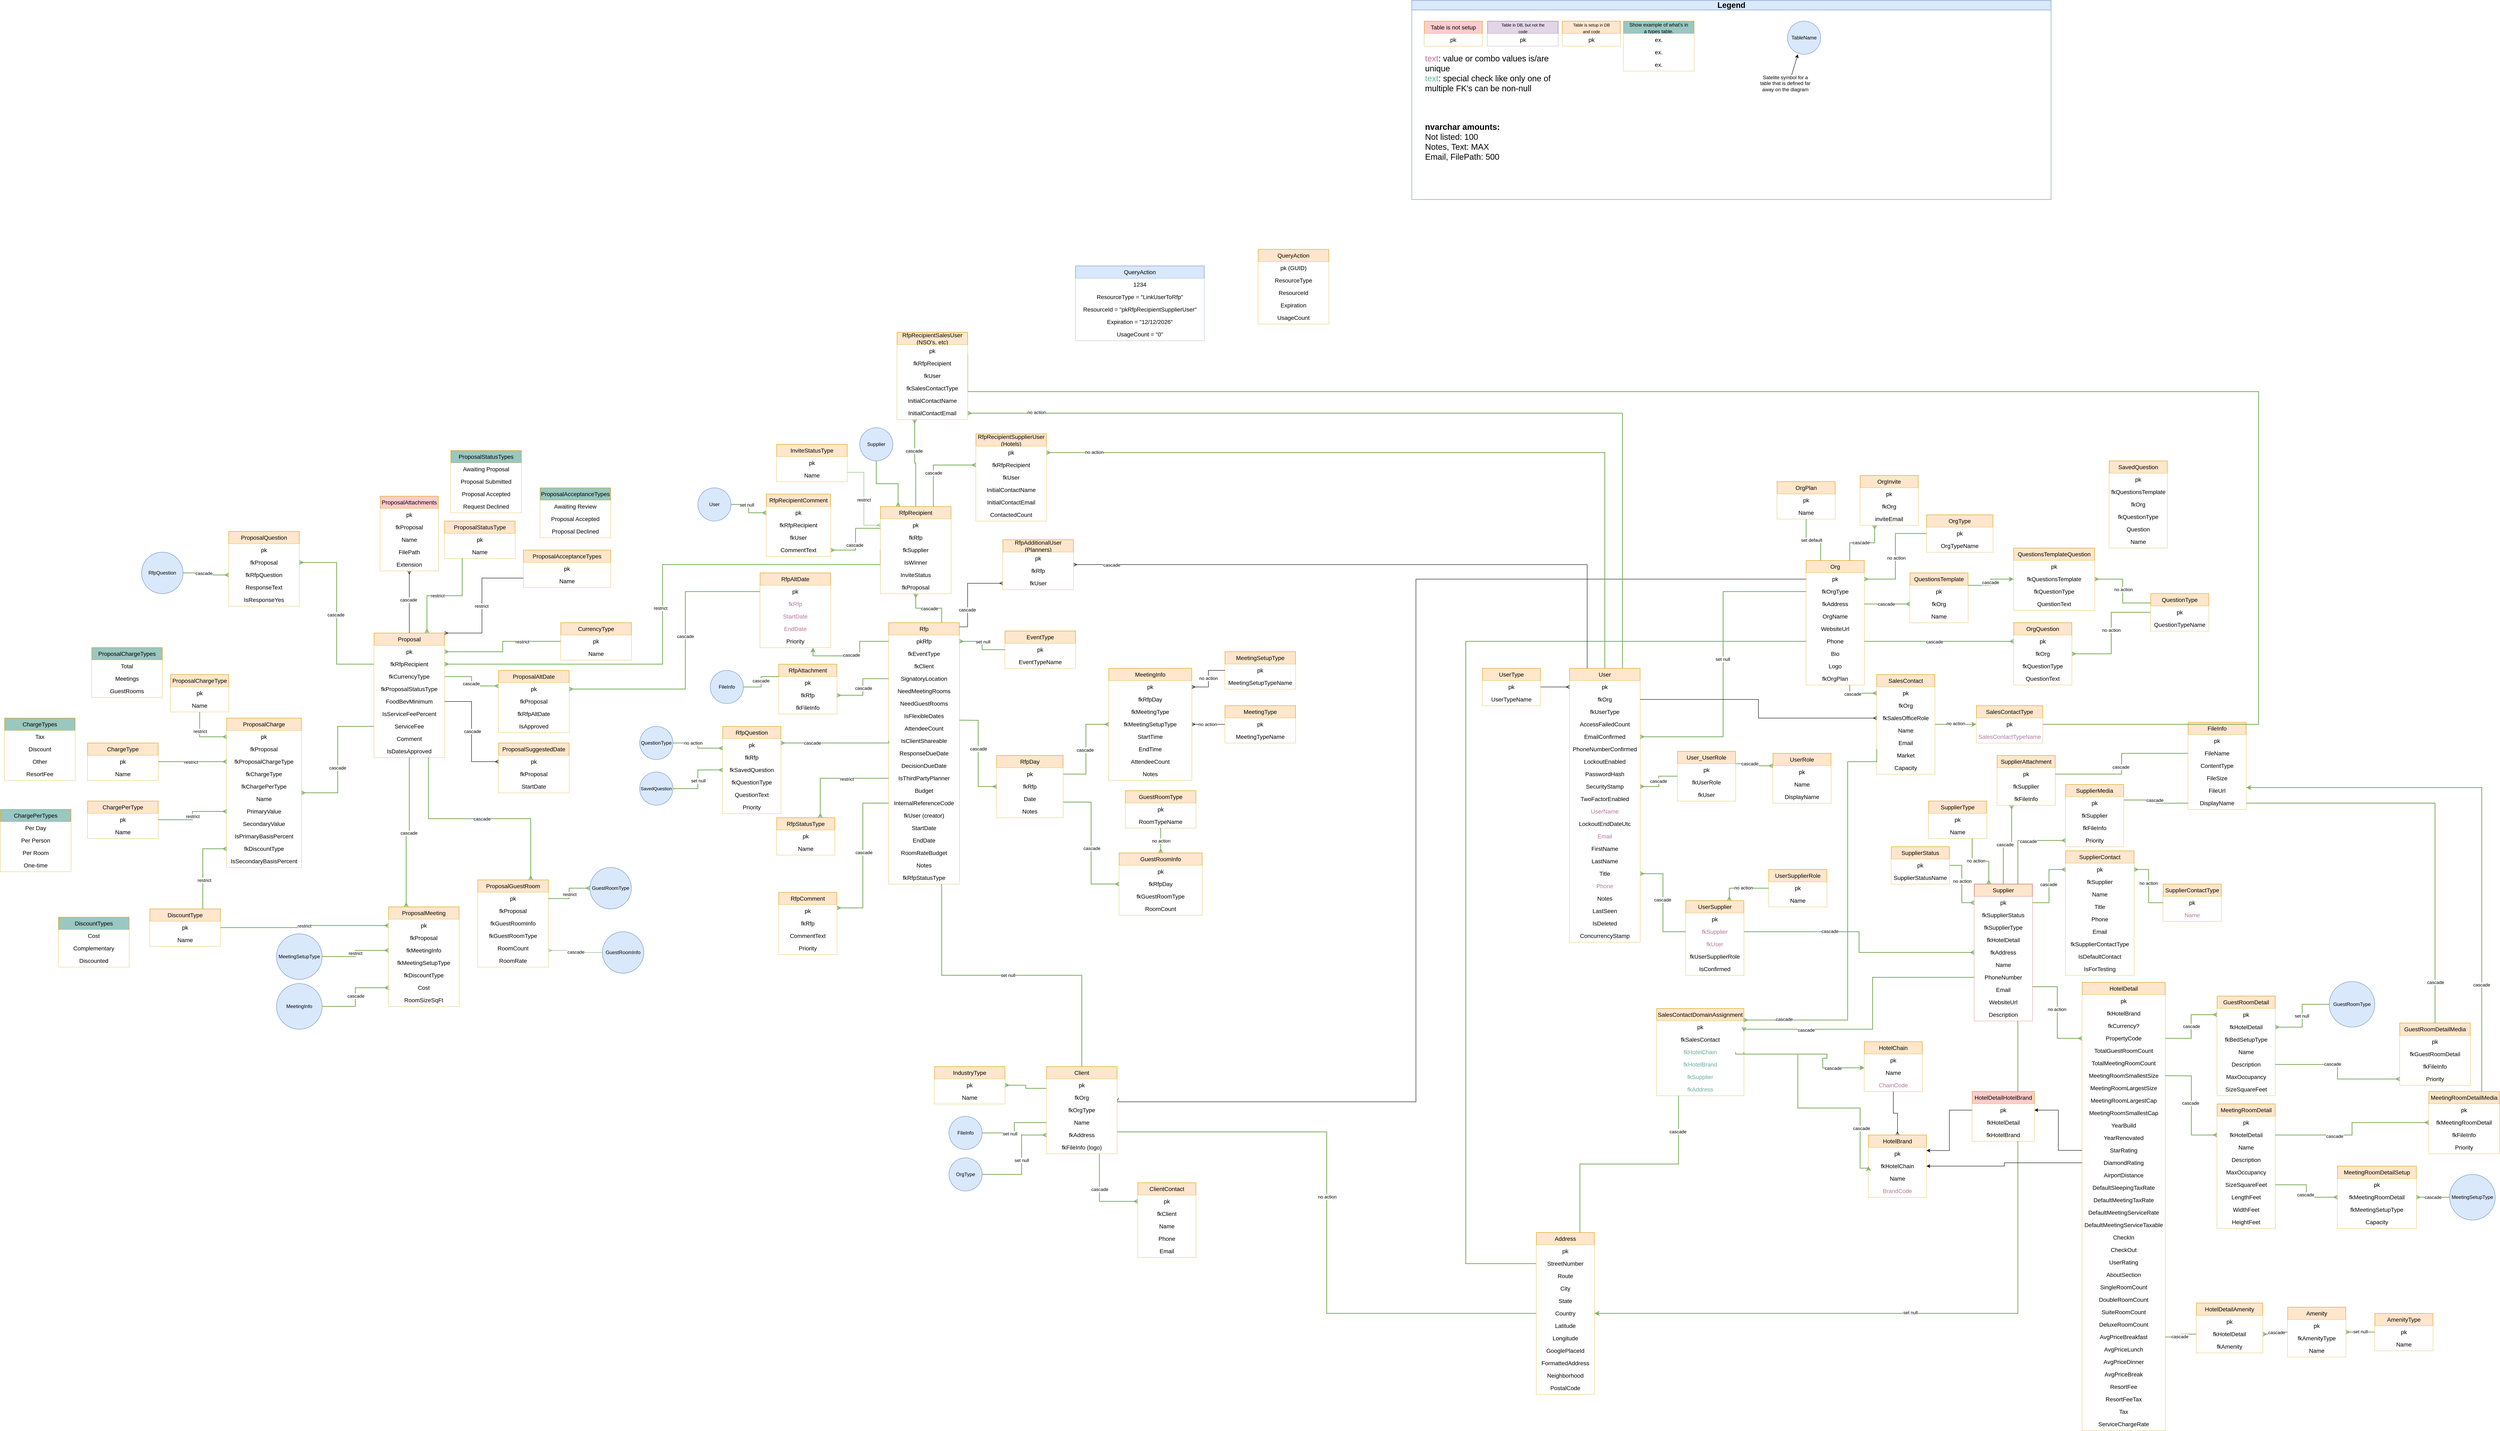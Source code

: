 <mxfile version="26.1.0">
  <diagram name="Page-1" id="1MRMbqhMZL4oupEg4rs2">
    <mxGraphModel dx="6481" dy="2324" grid="1" gridSize="10" guides="1" tooltips="1" connect="1" arrows="1" fold="1" page="1" pageScale="1" pageWidth="850" pageHeight="1100" math="0" shadow="0">
      <root>
        <mxCell id="0" />
        <mxCell id="1" parent="0" />
        <mxCell id="OYXMgMczDbUdWveoTO2t-24" style="edgeStyle=orthogonalEdgeStyle;rounded=0;orthogonalLoop=1;jettySize=auto;html=1;exitX=1;exitY=0.5;exitDx=0;exitDy=0;entryX=0;entryY=0.5;entryDx=0;entryDy=0;endArrow=ERmany;endFill=0;strokeWidth=2;fillColor=#d5e8d4;strokeColor=#82b366;" parent="1" source="WobnOvS2RGeJKXJC2Pv2-33" target="g1RnvmXeN_X-qw1Nx1M_-178" edge="1">
          <mxGeometry relative="1" as="geometry" />
        </mxCell>
        <mxCell id="OYXMgMczDbUdWveoTO2t-164" value="no action" style="edgeLabel;html=1;align=center;verticalAlign=middle;resizable=0;points=[];" parent="OYXMgMczDbUdWveoTO2t-24" vertex="1" connectable="0">
          <mxGeometry x="-0.114" y="1" relative="1" as="geometry">
            <mxPoint y="1" as="offset" />
          </mxGeometry>
        </mxCell>
        <mxCell id="WobnOvS2RGeJKXJC2Pv2-33" value="SupplierStatus" style="swimlane;fontStyle=0;childLayout=stackLayout;horizontal=1;startSize=30;horizontalStack=0;resizeParent=1;resizeParentMax=0;resizeLast=0;collapsible=1;marginBottom=0;whiteSpace=wrap;html=1;fillColor=#FFE6CC;strokeColor=#d79b00;rounded=0;align=center;fontSize=14;" parent="1" vertex="1">
          <mxGeometry x="935" y="1110" width="140" height="90" as="geometry" />
        </mxCell>
        <mxCell id="WobnOvS2RGeJKXJC2Pv2-34" value="pk" style="text;strokeColor=none;fillColor=default;align=center;verticalAlign=middle;spacingLeft=4;spacingRight=4;overflow=hidden;points=[[0,0.5],[1,0.5]];portConstraint=eastwest;rotatable=0;whiteSpace=wrap;html=1;direction=east;labelPadding=0;fontSize=14;" parent="WobnOvS2RGeJKXJC2Pv2-33" vertex="1">
          <mxGeometry y="30" width="140" height="30" as="geometry" />
        </mxCell>
        <mxCell id="WobnOvS2RGeJKXJC2Pv2-36" value="SupplierStatusName" style="text;strokeColor=none;fillColor=default;align=center;verticalAlign=middle;spacingLeft=4;spacingRight=4;overflow=hidden;points=[[0,0.5],[1,0.5]];portConstraint=eastwest;rotatable=0;whiteSpace=wrap;html=1;fontSize=14;" parent="WobnOvS2RGeJKXJC2Pv2-33" vertex="1">
          <mxGeometry y="60" width="140" height="30" as="geometry" />
        </mxCell>
        <mxCell id="OYXMgMczDbUdWveoTO2t-65" style="edgeStyle=orthogonalEdgeStyle;rounded=0;orthogonalLoop=1;jettySize=auto;html=1;exitX=0.75;exitY=1;exitDx=0;exitDy=0;entryX=0.25;entryY=0;entryDx=0;entryDy=0;endArrow=ERmany;endFill=0;strokeWidth=2;fillColor=#d5e8d4;strokeColor=#82b366;" parent="1" source="WobnOvS2RGeJKXJC2Pv2-39" target="g1RnvmXeN_X-qw1Nx1M_-177" edge="1">
          <mxGeometry relative="1" as="geometry" />
        </mxCell>
        <mxCell id="OYXMgMczDbUdWveoTO2t-165" value="no action" style="edgeLabel;html=1;align=center;verticalAlign=middle;resizable=0;points=[];" parent="OYXMgMczDbUdWveoTO2t-65" vertex="1" connectable="0">
          <mxGeometry x="-0.145" y="1" relative="1" as="geometry">
            <mxPoint as="offset" />
          </mxGeometry>
        </mxCell>
        <mxCell id="WobnOvS2RGeJKXJC2Pv2-39" value="SupplierType" style="swimlane;fontStyle=0;childLayout=stackLayout;horizontal=1;startSize=30;horizontalStack=0;resizeParent=1;resizeParentMax=0;resizeLast=0;collapsible=1;marginBottom=0;whiteSpace=wrap;html=1;fillColor=#FFE6CC;strokeColor=#d79b00;rounded=0;align=center;fontSize=14;" parent="1" vertex="1">
          <mxGeometry x="1025" y="1000" width="140" height="90" as="geometry" />
        </mxCell>
        <mxCell id="WobnOvS2RGeJKXJC2Pv2-40" value="pk" style="text;strokeColor=none;fillColor=default;align=center;verticalAlign=middle;spacingLeft=4;spacingRight=4;overflow=hidden;points=[[0,0.5],[1,0.5]];portConstraint=eastwest;rotatable=0;whiteSpace=wrap;html=1;direction=east;fontSize=14;" parent="WobnOvS2RGeJKXJC2Pv2-39" vertex="1">
          <mxGeometry y="30" width="140" height="30" as="geometry" />
        </mxCell>
        <mxCell id="WobnOvS2RGeJKXJC2Pv2-42" value="Name" style="text;strokeColor=none;fillColor=default;align=center;verticalAlign=middle;spacingLeft=4;spacingRight=4;overflow=hidden;points=[[0,0.5],[1,0.5]];portConstraint=eastwest;rotatable=0;whiteSpace=wrap;html=1;fontSize=14;" parent="WobnOvS2RGeJKXJC2Pv2-39" vertex="1">
          <mxGeometry y="60" width="140" height="30" as="geometry" />
        </mxCell>
        <mxCell id="WobnOvS2RGeJKXJC2Pv2-54" value="SupplierContact" style="swimlane;fontStyle=0;childLayout=stackLayout;horizontal=1;startSize=30;horizontalStack=0;resizeParent=1;resizeParentMax=0;resizeLast=0;collapsible=1;marginBottom=0;whiteSpace=wrap;html=1;fillColor=#FFE6CC;strokeColor=#d79b00;rounded=0;align=center;fontSize=14;" parent="1" vertex="1">
          <mxGeometry x="1355" y="1120" width="165" height="300" as="geometry" />
        </mxCell>
        <mxCell id="WobnOvS2RGeJKXJC2Pv2-55" value="pk" style="text;strokeColor=none;fillColor=default;align=center;verticalAlign=middle;spacingLeft=4;spacingRight=4;overflow=hidden;points=[[0,0.5],[1,0.5]];portConstraint=eastwest;rotatable=0;whiteSpace=wrap;html=1;direction=east;labelPadding=0;fontSize=14;" parent="WobnOvS2RGeJKXJC2Pv2-54" vertex="1">
          <mxGeometry y="30" width="165" height="30" as="geometry" />
        </mxCell>
        <mxCell id="WobnOvS2RGeJKXJC2Pv2-427" value="fkSupplier" style="text;strokeColor=none;fillColor=default;align=center;verticalAlign=middle;spacingLeft=4;spacingRight=4;overflow=hidden;points=[[0,0.5],[1,0.5]];portConstraint=eastwest;rotatable=0;whiteSpace=wrap;html=1;fontSize=14;" parent="WobnOvS2RGeJKXJC2Pv2-54" vertex="1">
          <mxGeometry y="60" width="165" height="30" as="geometry" />
        </mxCell>
        <mxCell id="WobnOvS2RGeJKXJC2Pv2-56" value="Name" style="text;strokeColor=none;fillColor=default;align=center;verticalAlign=middle;spacingLeft=4;spacingRight=4;overflow=hidden;points=[[0,0.5],[1,0.5]];portConstraint=eastwest;rotatable=0;whiteSpace=wrap;html=1;fontSize=14;" parent="WobnOvS2RGeJKXJC2Pv2-54" vertex="1">
          <mxGeometry y="90" width="165" height="30" as="geometry" />
        </mxCell>
        <mxCell id="OYXMgMczDbUdWveoTO2t-26" value="Title" style="text;strokeColor=none;fillColor=default;align=center;verticalAlign=middle;spacingLeft=4;spacingRight=4;overflow=hidden;points=[[0,0.5],[1,0.5]];portConstraint=eastwest;rotatable=0;whiteSpace=wrap;html=1;fontSize=14;" parent="WobnOvS2RGeJKXJC2Pv2-54" vertex="1">
          <mxGeometry y="120" width="165" height="30" as="geometry" />
        </mxCell>
        <mxCell id="WobnOvS2RGeJKXJC2Pv2-425" value="Phone" style="text;strokeColor=none;fillColor=default;align=center;verticalAlign=middle;spacingLeft=4;spacingRight=4;overflow=hidden;points=[[0,0.5],[1,0.5]];portConstraint=eastwest;rotatable=0;whiteSpace=wrap;html=1;fontSize=14;" parent="WobnOvS2RGeJKXJC2Pv2-54" vertex="1">
          <mxGeometry y="150" width="165" height="30" as="geometry" />
        </mxCell>
        <mxCell id="WobnOvS2RGeJKXJC2Pv2-426" value="Email" style="text;strokeColor=none;fillColor=default;align=center;verticalAlign=middle;spacingLeft=4;spacingRight=4;overflow=hidden;points=[[0,0.5],[1,0.5]];portConstraint=eastwest;rotatable=0;whiteSpace=wrap;html=1;fontSize=14;" parent="WobnOvS2RGeJKXJC2Pv2-54" vertex="1">
          <mxGeometry y="180" width="165" height="30" as="geometry" />
        </mxCell>
        <mxCell id="LMIelnkbo-A9XsUs0nEw-5" value="fkSupplierContactType" style="text;strokeColor=none;fillColor=default;align=center;verticalAlign=middle;spacingLeft=4;spacingRight=4;overflow=hidden;points=[[0,0.5],[1,0.5]];portConstraint=eastwest;rotatable=0;whiteSpace=wrap;html=1;fontSize=14;" parent="WobnOvS2RGeJKXJC2Pv2-54" vertex="1">
          <mxGeometry y="210" width="165" height="30" as="geometry" />
        </mxCell>
        <mxCell id="LMIelnkbo-A9XsUs0nEw-8" value="IsDefaultContact" style="text;strokeColor=none;fillColor=default;align=center;verticalAlign=middle;spacingLeft=4;spacingRight=4;overflow=hidden;points=[[0,0.5],[1,0.5]];portConstraint=eastwest;rotatable=0;whiteSpace=wrap;html=1;fontSize=14;" parent="WobnOvS2RGeJKXJC2Pv2-54" vertex="1">
          <mxGeometry y="240" width="165" height="30" as="geometry" />
        </mxCell>
        <mxCell id="rLVurHlQt863DgZe0PH1-2" value="IsForTesting" style="text;strokeColor=none;fillColor=default;align=center;verticalAlign=middle;spacingLeft=4;spacingRight=4;overflow=hidden;points=[[0,0.5],[1,0.5]];portConstraint=eastwest;rotatable=0;whiteSpace=wrap;html=1;fontSize=14;" parent="WobnOvS2RGeJKXJC2Pv2-54" vertex="1">
          <mxGeometry y="270" width="165" height="30" as="geometry" />
        </mxCell>
        <mxCell id="OYXMgMczDbUdWveoTO2t-66" style="edgeStyle=orthogonalEdgeStyle;rounded=0;orthogonalLoop=1;jettySize=auto;html=1;exitX=0.25;exitY=1;exitDx=0;exitDy=0;entryX=0.5;entryY=0;entryDx=0;entryDy=0;endArrow=none;endFill=0;startArrow=ERmany;startFill=0;strokeWidth=2;fillColor=#d5e8d4;strokeColor=#82b366;" parent="1" source="WobnOvS2RGeJKXJC2Pv2-57" target="g1RnvmXeN_X-qw1Nx1M_-177" edge="1">
          <mxGeometry relative="1" as="geometry" />
        </mxCell>
        <mxCell id="OYXMgMczDbUdWveoTO2t-149" value="cascade" style="edgeLabel;html=1;align=center;verticalAlign=middle;resizable=0;points=[];" parent="OYXMgMczDbUdWveoTO2t-66" vertex="1" connectable="0">
          <mxGeometry x="0.055" relative="1" as="geometry">
            <mxPoint as="offset" />
          </mxGeometry>
        </mxCell>
        <mxCell id="WobnOvS2RGeJKXJC2Pv2-57" value="SupplierAttachment" style="swimlane;fontStyle=0;childLayout=stackLayout;horizontal=1;startSize=30;horizontalStack=0;resizeParent=1;resizeParentMax=0;resizeLast=0;collapsible=1;marginBottom=0;whiteSpace=wrap;html=1;fillColor=#FFE6CC;strokeColor=#d79b00;rounded=0;align=center;fontSize=14;" parent="1" vertex="1">
          <mxGeometry x="1190" y="890" width="140" height="120" as="geometry" />
        </mxCell>
        <mxCell id="WobnOvS2RGeJKXJC2Pv2-58" value="pk" style="text;strokeColor=none;fillColor=default;align=center;verticalAlign=middle;spacingLeft=4;spacingRight=4;overflow=hidden;points=[[0,0.5],[1,0.5]];portConstraint=eastwest;rotatable=0;whiteSpace=wrap;html=1;direction=east;labelPadding=0;fontSize=14;" parent="WobnOvS2RGeJKXJC2Pv2-57" vertex="1">
          <mxGeometry y="30" width="140" height="30" as="geometry" />
        </mxCell>
        <mxCell id="WobnOvS2RGeJKXJC2Pv2-59" value="fkSupplier" style="text;strokeColor=none;fillColor=default;align=center;verticalAlign=middle;spacingLeft=4;spacingRight=4;overflow=hidden;points=[[0,0.5],[1,0.5]];portConstraint=eastwest;rotatable=0;whiteSpace=wrap;html=1;fontSize=14;" parent="WobnOvS2RGeJKXJC2Pv2-57" vertex="1">
          <mxGeometry y="60" width="140" height="30" as="geometry" />
        </mxCell>
        <mxCell id="OYXMgMczDbUdWveoTO2t-157" value="fkFileInfo" style="text;strokeColor=none;fillColor=default;align=center;verticalAlign=middle;spacingLeft=4;spacingRight=4;overflow=hidden;points=[[0,0.5],[1,0.5]];portConstraint=eastwest;rotatable=0;whiteSpace=wrap;html=1;fontSize=14;" parent="WobnOvS2RGeJKXJC2Pv2-57" vertex="1">
          <mxGeometry y="90" width="140" height="30" as="geometry" />
        </mxCell>
        <mxCell id="OYXMgMczDbUdWveoTO2t-161" style="edgeStyle=orthogonalEdgeStyle;rounded=0;orthogonalLoop=1;jettySize=auto;html=1;exitX=1;exitY=0.25;exitDx=0;exitDy=0;entryX=0;entryY=0.5;entryDx=0;entryDy=0;endArrow=none;endFill=0;strokeWidth=2;fillColor=#d5e8d4;strokeColor=#82b366;" parent="1" source="WobnOvS2RGeJKXJC2Pv2-70" edge="1">
          <mxGeometry relative="1" as="geometry">
            <mxPoint x="1650.0" y="1005" as="targetPoint" />
          </mxGeometry>
        </mxCell>
        <mxCell id="OYXMgMczDbUdWveoTO2t-162" value="cascade" style="edgeLabel;html=1;align=center;verticalAlign=middle;resizable=0;points=[];" parent="OYXMgMczDbUdWveoTO2t-161" vertex="1" connectable="0">
          <mxGeometry x="-0.087" y="1" relative="1" as="geometry">
            <mxPoint y="1" as="offset" />
          </mxGeometry>
        </mxCell>
        <mxCell id="WobnOvS2RGeJKXJC2Pv2-70" value="SupplierMedia" style="swimlane;fontStyle=0;childLayout=stackLayout;horizontal=1;startSize=30;horizontalStack=0;resizeParent=1;resizeParentMax=0;resizeLast=0;collapsible=1;marginBottom=0;whiteSpace=wrap;html=1;fillColor=#FFE6CC;strokeColor=#d79b00;rounded=0;align=center;fontSize=14;" parent="1" vertex="1">
          <mxGeometry x="1355" y="960" width="140" height="150" as="geometry" />
        </mxCell>
        <mxCell id="WobnOvS2RGeJKXJC2Pv2-71" value="pk" style="text;strokeColor=none;fillColor=default;align=center;verticalAlign=middle;spacingLeft=4;spacingRight=4;overflow=hidden;points=[[0,0.5],[1,0.5]];portConstraint=eastwest;rotatable=0;whiteSpace=wrap;html=1;direction=east;labelPadding=0;fontSize=14;" parent="WobnOvS2RGeJKXJC2Pv2-70" vertex="1">
          <mxGeometry y="30" width="140" height="30" as="geometry" />
        </mxCell>
        <mxCell id="WobnOvS2RGeJKXJC2Pv2-72" value="fkSupplier" style="text;strokeColor=none;fillColor=default;align=center;verticalAlign=middle;spacingLeft=4;spacingRight=4;overflow=hidden;points=[[0,0.5],[1,0.5]];portConstraint=eastwest;rotatable=0;whiteSpace=wrap;html=1;fontSize=14;" parent="WobnOvS2RGeJKXJC2Pv2-70" vertex="1">
          <mxGeometry y="60" width="140" height="30" as="geometry" />
        </mxCell>
        <mxCell id="WobnOvS2RGeJKXJC2Pv2-73" value="fkFileInfo" style="text;strokeColor=none;fillColor=default;align=center;verticalAlign=middle;spacingLeft=4;spacingRight=4;overflow=hidden;points=[[0,0.5],[1,0.5]];portConstraint=eastwest;rotatable=0;whiteSpace=wrap;html=1;fontSize=14;" parent="WobnOvS2RGeJKXJC2Pv2-70" vertex="1">
          <mxGeometry y="90" width="140" height="30" as="geometry" />
        </mxCell>
        <mxCell id="WobnOvS2RGeJKXJC2Pv2-74" value="Priority" style="text;strokeColor=none;fillColor=default;align=center;verticalAlign=middle;spacingLeft=4;spacingRight=4;overflow=hidden;points=[[0,0.5],[1,0.5]];portConstraint=eastwest;rotatable=0;whiteSpace=wrap;html=1;fontSize=14;" parent="WobnOvS2RGeJKXJC2Pv2-70" vertex="1">
          <mxGeometry y="120" width="140" height="30" as="geometry" />
        </mxCell>
        <mxCell id="zEQe2f9RJZBSWhXtZzM4-70" style="edgeStyle=orthogonalEdgeStyle;rounded=0;orthogonalLoop=1;jettySize=auto;html=1;exitX=0;exitY=0.5;exitDx=0;exitDy=0;entryX=1;entryY=0.5;entryDx=0;entryDy=0;endArrow=ERmany;endFill=0;" parent="1" source="g1RnvmXeN_X-qw1Nx1M_-94" target="zEQe2f9RJZBSWhXtZzM4-3" edge="1">
          <mxGeometry relative="1" as="geometry">
            <Array as="points">
              <mxPoint x="-210" y="465" />
              <mxPoint x="-210" y="1725" />
            </Array>
          </mxGeometry>
        </mxCell>
        <mxCell id="WobnOvS2RGeJKXJC2Pv2-188" value="ClientContact" style="swimlane;fontStyle=0;childLayout=stackLayout;horizontal=1;startSize=30;horizontalStack=0;resizeParent=1;resizeParentMax=0;resizeLast=0;collapsible=1;marginBottom=0;whiteSpace=wrap;html=1;fillColor=#FFE6CC;strokeColor=#d79b00;rounded=0;align=center;fontSize=14;" parent="1" vertex="1">
          <mxGeometry x="-880" y="1920" width="140" height="180" as="geometry" />
        </mxCell>
        <mxCell id="WobnOvS2RGeJKXJC2Pv2-189" value="pk" style="text;strokeColor=none;fillColor=default;align=center;verticalAlign=middle;spacingLeft=4;spacingRight=4;overflow=hidden;points=[[0,0.5],[1,0.5]];portConstraint=eastwest;rotatable=0;whiteSpace=wrap;html=1;direction=east;fontSize=14;" parent="WobnOvS2RGeJKXJC2Pv2-188" vertex="1">
          <mxGeometry y="30" width="140" height="30" as="geometry" />
        </mxCell>
        <mxCell id="WobnOvS2RGeJKXJC2Pv2-190" value="fkClient" style="text;strokeColor=none;fillColor=default;align=center;verticalAlign=middle;spacingLeft=4;spacingRight=4;overflow=hidden;points=[[0,0.5],[1,0.5]];portConstraint=eastwest;rotatable=0;whiteSpace=wrap;html=1;fontSize=14;" parent="WobnOvS2RGeJKXJC2Pv2-188" vertex="1">
          <mxGeometry y="60" width="140" height="30" as="geometry" />
        </mxCell>
        <mxCell id="WobnOvS2RGeJKXJC2Pv2-193" value="Name" style="text;strokeColor=none;fillColor=default;align=center;verticalAlign=middle;spacingLeft=4;spacingRight=4;overflow=hidden;points=[[0,0.5],[1,0.5]];portConstraint=eastwest;rotatable=0;whiteSpace=wrap;html=1;fontSize=14;" parent="WobnOvS2RGeJKXJC2Pv2-188" vertex="1">
          <mxGeometry y="90" width="140" height="30" as="geometry" />
        </mxCell>
        <mxCell id="WobnOvS2RGeJKXJC2Pv2-191" value="Phone" style="text;strokeColor=none;fillColor=default;align=center;verticalAlign=middle;spacingLeft=4;spacingRight=4;overflow=hidden;points=[[0,0.5],[1,0.5]];portConstraint=eastwest;rotatable=0;whiteSpace=wrap;html=1;fontSize=14;" parent="WobnOvS2RGeJKXJC2Pv2-188" vertex="1">
          <mxGeometry y="120" width="140" height="30" as="geometry" />
        </mxCell>
        <mxCell id="WobnOvS2RGeJKXJC2Pv2-192" value="Email" style="text;strokeColor=none;fillColor=default;align=center;verticalAlign=middle;spacingLeft=4;spacingRight=4;overflow=hidden;points=[[0,0.5],[1,0.5]];portConstraint=eastwest;rotatable=0;whiteSpace=wrap;html=1;fontSize=14;" parent="WobnOvS2RGeJKXJC2Pv2-188" vertex="1">
          <mxGeometry y="150" width="140" height="30" as="geometry" />
        </mxCell>
        <mxCell id="Bp8Ad_W-feIoPOKrlPBo-3" style="edgeStyle=orthogonalEdgeStyle;rounded=0;orthogonalLoop=1;jettySize=auto;html=1;exitX=0;exitY=0.25;exitDx=0;exitDy=0;entryX=1;entryY=0.5;entryDx=0;entryDy=0;endArrow=none;endFill=0;fillColor=#d5e8d4;strokeColor=#82b366;strokeWidth=2;" parent="1" source="WobnOvS2RGeJKXJC2Pv2-207" target="Bp8Ad_W-feIoPOKrlPBo-2" edge="1">
          <mxGeometry relative="1" as="geometry" />
        </mxCell>
        <mxCell id="Bp8Ad_W-feIoPOKrlPBo-4" value="cascade" style="edgeLabel;html=1;align=center;verticalAlign=middle;resizable=0;points=[];" parent="Bp8Ad_W-feIoPOKrlPBo-3" vertex="1" connectable="0">
          <mxGeometry x="-0.044" y="-1" relative="1" as="geometry">
            <mxPoint as="offset" />
          </mxGeometry>
        </mxCell>
        <mxCell id="WobnOvS2RGeJKXJC2Pv2-207" value="RfpAttachment" style="swimlane;fontStyle=0;childLayout=stackLayout;horizontal=1;startSize=30;horizontalStack=0;resizeParent=1;resizeParentMax=0;resizeLast=0;collapsible=1;marginBottom=0;whiteSpace=wrap;html=1;fillColor=#ffe6cc;strokeColor=#d79b00;rounded=0;align=center;fontSize=14;" parent="1" vertex="1">
          <mxGeometry x="-1745" y="670" width="140" height="120" as="geometry" />
        </mxCell>
        <mxCell id="WobnOvS2RGeJKXJC2Pv2-208" value="pk" style="text;strokeColor=none;fillColor=default;align=center;verticalAlign=middle;spacingLeft=4;spacingRight=4;overflow=hidden;points=[[0,0.5],[1,0.5]];portConstraint=eastwest;rotatable=0;whiteSpace=wrap;html=1;direction=east;fontSize=14;" parent="WobnOvS2RGeJKXJC2Pv2-207" vertex="1">
          <mxGeometry y="30" width="140" height="30" as="geometry" />
        </mxCell>
        <mxCell id="WobnOvS2RGeJKXJC2Pv2-209" value="fkRfp" style="text;strokeColor=none;fillColor=default;align=center;verticalAlign=middle;spacingLeft=4;spacingRight=4;overflow=hidden;points=[[0,0.5],[1,0.5]];portConstraint=eastwest;rotatable=0;whiteSpace=wrap;html=1;fontSize=14;" parent="WobnOvS2RGeJKXJC2Pv2-207" vertex="1">
          <mxGeometry y="60" width="140" height="30" as="geometry" />
        </mxCell>
        <mxCell id="WobnOvS2RGeJKXJC2Pv2-210" value="fkFileInfo" style="text;strokeColor=none;fillColor=default;align=center;verticalAlign=middle;spacingLeft=4;spacingRight=4;overflow=hidden;points=[[0,0.5],[1,0.5]];portConstraint=eastwest;rotatable=0;whiteSpace=wrap;html=1;fontSize=14;" parent="WobnOvS2RGeJKXJC2Pv2-207" vertex="1">
          <mxGeometry y="90" width="140" height="30" as="geometry" />
        </mxCell>
        <mxCell id="WobnOvS2RGeJKXJC2Pv2-213" value="RfpQuestion" style="swimlane;fontStyle=0;childLayout=stackLayout;horizontal=1;startSize=30;horizontalStack=0;resizeParent=1;resizeParentMax=0;resizeLast=0;collapsible=1;marginBottom=0;whiteSpace=wrap;html=1;fillColor=#ffe6cc;strokeColor=#d79b00;rounded=0;align=center;fontSize=14;" parent="1" vertex="1">
          <mxGeometry x="-1880" y="820" width="140" height="210" as="geometry" />
        </mxCell>
        <mxCell id="WobnOvS2RGeJKXJC2Pv2-214" value="pk" style="text;strokeColor=none;fillColor=default;align=center;verticalAlign=middle;spacingLeft=4;spacingRight=4;overflow=hidden;points=[[0,0.5],[1,0.5]];portConstraint=eastwest;rotatable=0;whiteSpace=wrap;html=1;direction=east;fontSize=14;" parent="WobnOvS2RGeJKXJC2Pv2-213" vertex="1">
          <mxGeometry y="30" width="140" height="30" as="geometry" />
        </mxCell>
        <mxCell id="WobnOvS2RGeJKXJC2Pv2-215" value="fkRfp" style="text;strokeColor=none;fillColor=default;align=center;verticalAlign=middle;spacingLeft=4;spacingRight=4;overflow=hidden;points=[[0,0.5],[1,0.5]];portConstraint=eastwest;rotatable=0;whiteSpace=wrap;html=1;fontSize=14;" parent="WobnOvS2RGeJKXJC2Pv2-213" vertex="1">
          <mxGeometry y="60" width="140" height="30" as="geometry" />
        </mxCell>
        <mxCell id="-SxMpMvWhW2zUe7c8FET-13" value="fkSavedQuestion" style="text;strokeColor=none;fillColor=default;align=center;verticalAlign=middle;spacingLeft=4;spacingRight=4;overflow=hidden;points=[[0,0.5],[1,0.5]];portConstraint=eastwest;rotatable=0;whiteSpace=wrap;html=1;fontSize=14;" parent="WobnOvS2RGeJKXJC2Pv2-213" vertex="1">
          <mxGeometry y="90" width="140" height="30" as="geometry" />
        </mxCell>
        <mxCell id="g1RnvmXeN_X-qw1Nx1M_-8" value="fkQuestionType" style="text;strokeColor=none;fillColor=default;align=center;verticalAlign=middle;spacingLeft=4;spacingRight=4;overflow=hidden;points=[[0,0.5],[1,0.5]];portConstraint=eastwest;rotatable=0;whiteSpace=wrap;html=1;fontSize=14;" parent="WobnOvS2RGeJKXJC2Pv2-213" vertex="1">
          <mxGeometry y="120" width="140" height="30" as="geometry" />
        </mxCell>
        <mxCell id="WobnOvS2RGeJKXJC2Pv2-216" value="QuestionText" style="text;strokeColor=none;fillColor=default;align=center;verticalAlign=middle;spacingLeft=4;spacingRight=4;overflow=hidden;points=[[0,0.5],[1,0.5]];portConstraint=eastwest;rotatable=0;whiteSpace=wrap;html=1;fontSize=14;" parent="WobnOvS2RGeJKXJC2Pv2-213" vertex="1">
          <mxGeometry y="150" width="140" height="30" as="geometry" />
        </mxCell>
        <mxCell id="g1RnvmXeN_X-qw1Nx1M_-7" value="Priority" style="text;strokeColor=none;fillColor=default;align=center;verticalAlign=middle;spacingLeft=4;spacingRight=4;overflow=hidden;points=[[0,0.5],[1,0.5]];portConstraint=eastwest;rotatable=0;whiteSpace=wrap;html=1;fontSize=14;" parent="WobnOvS2RGeJKXJC2Pv2-213" vertex="1">
          <mxGeometry y="180" width="140" height="30" as="geometry" />
        </mxCell>
        <mxCell id="zEQe2f9RJZBSWhXtZzM4-53" style="edgeStyle=orthogonalEdgeStyle;rounded=0;orthogonalLoop=1;jettySize=auto;html=1;exitX=0.75;exitY=0;exitDx=0;exitDy=0;entryX=0.5;entryY=1;entryDx=0;entryDy=0;endArrow=ERmany;endFill=0;fillColor=#d5e8d4;strokeColor=#82b366;strokeWidth=2;" parent="1" source="WobnOvS2RGeJKXJC2Pv2-258" target="zEQe2f9RJZBSWhXtZzM4-47" edge="1">
          <mxGeometry relative="1" as="geometry" />
        </mxCell>
        <mxCell id="zEQe2f9RJZBSWhXtZzM4-61" value="cascade" style="edgeLabel;html=1;align=center;verticalAlign=middle;resizable=0;points=[];" parent="zEQe2f9RJZBSWhXtZzM4-53" vertex="1" connectable="0">
          <mxGeometry x="-0.025" y="1" relative="1" as="geometry">
            <mxPoint as="offset" />
          </mxGeometry>
        </mxCell>
        <mxCell id="zEQe2f9RJZBSWhXtZzM4-54" style="edgeStyle=orthogonalEdgeStyle;rounded=0;orthogonalLoop=1;jettySize=auto;html=1;exitX=0.75;exitY=1;exitDx=0;exitDy=0;endArrow=none;endFill=0;strokeWidth=2;fillColor=#d5e8d4;strokeColor=#82b366;" parent="1" source="WobnOvS2RGeJKXJC2Pv2-258" target="zEQe2f9RJZBSWhXtZzM4-1" edge="1">
          <mxGeometry relative="1" as="geometry" />
        </mxCell>
        <mxCell id="zEQe2f9RJZBSWhXtZzM4-68" value="set null" style="edgeLabel;html=1;align=center;verticalAlign=middle;resizable=0;points=[];" parent="zEQe2f9RJZBSWhXtZzM4-54" vertex="1" connectable="0">
          <mxGeometry x="-0.025" relative="1" as="geometry">
            <mxPoint as="offset" />
          </mxGeometry>
        </mxCell>
        <mxCell id="Bp8Ad_W-feIoPOKrlPBo-68" style="edgeStyle=orthogonalEdgeStyle;rounded=0;orthogonalLoop=1;jettySize=auto;html=1;exitX=1;exitY=0;exitDx=0;exitDy=0;entryX=0;entryY=0.5;entryDx=0;entryDy=0;endArrow=ERmany;endFill=0;" parent="1" source="WobnOvS2RGeJKXJC2Pv2-258" target="Bp8Ad_W-feIoPOKrlPBo-23" edge="1">
          <mxGeometry relative="1" as="geometry">
            <Array as="points">
              <mxPoint x="-1290" y="580" />
              <mxPoint x="-1290" y="475" />
            </Array>
          </mxGeometry>
        </mxCell>
        <mxCell id="Bp8Ad_W-feIoPOKrlPBo-83" value="cascade" style="edgeLabel;html=1;align=center;verticalAlign=middle;resizable=0;points=[];" parent="Bp8Ad_W-feIoPOKrlPBo-68" vertex="1" connectable="0">
          <mxGeometry x="-0.356" y="1" relative="1" as="geometry">
            <mxPoint as="offset" />
          </mxGeometry>
        </mxCell>
        <mxCell id="WobnOvS2RGeJKXJC2Pv2-258" value="Rfp" style="swimlane;fontStyle=0;childLayout=stackLayout;horizontal=1;startSize=30;horizontalStack=0;resizeParent=1;resizeParentMax=0;resizeLast=0;collapsible=1;marginBottom=0;whiteSpace=wrap;html=1;fillColor=#ffe6cc;strokeColor=#d79b00;rounded=0;align=center;fontSize=14;" parent="1" vertex="1">
          <mxGeometry x="-1480" y="570" width="170" height="630" as="geometry" />
        </mxCell>
        <mxCell id="WobnOvS2RGeJKXJC2Pv2-259" value="pkRfp" style="text;strokeColor=none;fillColor=default;align=center;verticalAlign=middle;spacingLeft=4;spacingRight=4;overflow=hidden;points=[[0,0.5],[1,0.5]];portConstraint=eastwest;rotatable=0;whiteSpace=wrap;html=1;direction=east;fontSize=14;" parent="WobnOvS2RGeJKXJC2Pv2-258" vertex="1">
          <mxGeometry y="30" width="170" height="30" as="geometry" />
        </mxCell>
        <mxCell id="WobnOvS2RGeJKXJC2Pv2-456" value="fkEventType" style="text;strokeColor=none;fillColor=default;align=center;verticalAlign=middle;spacingLeft=4;spacingRight=4;overflow=hidden;points=[[0,0.5],[1,0.5]];portConstraint=eastwest;rotatable=0;whiteSpace=wrap;html=1;fontSize=14;" parent="WobnOvS2RGeJKXJC2Pv2-258" vertex="1">
          <mxGeometry y="60" width="170" height="30" as="geometry" />
        </mxCell>
        <mxCell id="zEQe2f9RJZBSWhXtZzM4-58" value="fkClient" style="text;strokeColor=none;fillColor=default;align=center;verticalAlign=middle;spacingLeft=4;spacingRight=4;overflow=hidden;points=[[0,0.5],[1,0.5]];portConstraint=eastwest;rotatable=0;whiteSpace=wrap;html=1;fontSize=14;" parent="WobnOvS2RGeJKXJC2Pv2-258" vertex="1">
          <mxGeometry y="90" width="170" height="30" as="geometry" />
        </mxCell>
        <mxCell id="WobnOvS2RGeJKXJC2Pv2-263" value="SignatoryLocation" style="text;strokeColor=none;fillColor=default;align=center;verticalAlign=middle;spacingLeft=4;spacingRight=4;overflow=hidden;points=[[0,0.5],[1,0.5]];portConstraint=eastwest;rotatable=0;whiteSpace=wrap;html=1;fontSize=14;" parent="WobnOvS2RGeJKXJC2Pv2-258" vertex="1">
          <mxGeometry y="120" width="170" height="30" as="geometry" />
        </mxCell>
        <mxCell id="WobnOvS2RGeJKXJC2Pv2-266" value="NeedMeetingRooms" style="text;strokeColor=none;fillColor=default;align=center;verticalAlign=middle;spacingLeft=4;spacingRight=4;overflow=hidden;points=[[0,0.5],[1,0.5]];portConstraint=eastwest;rotatable=0;whiteSpace=wrap;html=1;fontSize=14;" parent="WobnOvS2RGeJKXJC2Pv2-258" vertex="1">
          <mxGeometry y="150" width="170" height="30" as="geometry" />
        </mxCell>
        <mxCell id="WobnOvS2RGeJKXJC2Pv2-267" value="NeedGuestRooms" style="text;strokeColor=none;fillColor=default;align=center;verticalAlign=middle;spacingLeft=4;spacingRight=4;overflow=hidden;points=[[0,0.5],[1,0.5]];portConstraint=eastwest;rotatable=0;whiteSpace=wrap;html=1;fontSize=14;" parent="WobnOvS2RGeJKXJC2Pv2-258" vertex="1">
          <mxGeometry y="180" width="170" height="30" as="geometry" />
        </mxCell>
        <mxCell id="WobnOvS2RGeJKXJC2Pv2-268" value="IsFlexibleDates" style="text;strokeColor=none;fillColor=default;align=center;verticalAlign=middle;spacingLeft=4;spacingRight=4;overflow=hidden;points=[[0,0.5],[1,0.5]];portConstraint=eastwest;rotatable=0;whiteSpace=wrap;html=1;fontSize=14;" parent="WobnOvS2RGeJKXJC2Pv2-258" vertex="1">
          <mxGeometry y="210" width="170" height="30" as="geometry" />
        </mxCell>
        <mxCell id="WobnOvS2RGeJKXJC2Pv2-269" value="AttendeeCount" style="text;strokeColor=none;fillColor=default;align=center;verticalAlign=middle;spacingLeft=4;spacingRight=4;overflow=hidden;points=[[0,0.5],[1,0.5]];portConstraint=eastwest;rotatable=0;whiteSpace=wrap;html=1;fontSize=14;" parent="WobnOvS2RGeJKXJC2Pv2-258" vertex="1">
          <mxGeometry y="240" width="170" height="30" as="geometry" />
        </mxCell>
        <mxCell id="WobnOvS2RGeJKXJC2Pv2-270" value="IsClientShareable" style="text;strokeColor=none;fillColor=default;align=center;verticalAlign=middle;spacingLeft=4;spacingRight=4;overflow=hidden;points=[[0,0.5],[1,0.5]];portConstraint=eastwest;rotatable=0;whiteSpace=wrap;html=1;fontSize=14;" parent="WobnOvS2RGeJKXJC2Pv2-258" vertex="1">
          <mxGeometry y="270" width="170" height="30" as="geometry" />
        </mxCell>
        <mxCell id="WobnOvS2RGeJKXJC2Pv2-283" value="ResponseDueDate" style="text;strokeColor=none;fillColor=default;align=center;verticalAlign=middle;spacingLeft=4;spacingRight=4;overflow=hidden;points=[[0,0.5],[1,0.5]];portConstraint=eastwest;rotatable=0;whiteSpace=wrap;html=1;fontSize=14;" parent="WobnOvS2RGeJKXJC2Pv2-258" vertex="1">
          <mxGeometry y="300" width="170" height="30" as="geometry" />
        </mxCell>
        <mxCell id="WobnOvS2RGeJKXJC2Pv2-284" value="DecisionDueDate" style="text;strokeColor=none;fillColor=default;align=center;verticalAlign=middle;spacingLeft=4;spacingRight=4;overflow=hidden;points=[[0,0.5],[1,0.5]];portConstraint=eastwest;rotatable=0;whiteSpace=wrap;html=1;fontSize=14;" parent="WobnOvS2RGeJKXJC2Pv2-258" vertex="1">
          <mxGeometry y="330" width="170" height="30" as="geometry" />
        </mxCell>
        <mxCell id="zEQe2f9RJZBSWhXtZzM4-76" value="IsThirdPartyPlanner" style="text;strokeColor=none;fillColor=default;align=center;verticalAlign=middle;spacingLeft=4;spacingRight=4;overflow=hidden;points=[[0,0.5],[1,0.5]];portConstraint=eastwest;rotatable=0;whiteSpace=wrap;html=1;fontSize=14;" parent="WobnOvS2RGeJKXJC2Pv2-258" vertex="1">
          <mxGeometry y="360" width="170" height="30" as="geometry" />
        </mxCell>
        <mxCell id="zEQe2f9RJZBSWhXtZzM4-77" value="Budget" style="text;strokeColor=none;fillColor=default;align=center;verticalAlign=middle;spacingLeft=4;spacingRight=4;overflow=hidden;points=[[0,0.5],[1,0.5]];portConstraint=eastwest;rotatable=0;whiteSpace=wrap;html=1;fontSize=14;" parent="WobnOvS2RGeJKXJC2Pv2-258" vertex="1">
          <mxGeometry y="390" width="170" height="30" as="geometry" />
        </mxCell>
        <mxCell id="zEQe2f9RJZBSWhXtZzM4-78" value="InternalReferenceCode" style="text;strokeColor=none;fillColor=default;align=center;verticalAlign=middle;spacingLeft=4;spacingRight=4;overflow=hidden;points=[[0,0.5],[1,0.5]];portConstraint=eastwest;rotatable=0;whiteSpace=wrap;html=1;fontSize=14;" parent="WobnOvS2RGeJKXJC2Pv2-258" vertex="1">
          <mxGeometry y="420" width="170" height="30" as="geometry" />
        </mxCell>
        <mxCell id="Bp8Ad_W-feIoPOKrlPBo-13" value="fkUser (creator)" style="text;strokeColor=none;fillColor=default;align=center;verticalAlign=middle;spacingLeft=4;spacingRight=4;overflow=hidden;points=[[0,0.5],[1,0.5]];portConstraint=eastwest;rotatable=0;whiteSpace=wrap;html=1;fontSize=14;" parent="WobnOvS2RGeJKXJC2Pv2-258" vertex="1">
          <mxGeometry y="450" width="170" height="30" as="geometry" />
        </mxCell>
        <mxCell id="-SxMpMvWhW2zUe7c8FET-18" value="StartDate" style="text;strokeColor=none;fillColor=default;align=center;verticalAlign=middle;spacingLeft=4;spacingRight=4;overflow=hidden;points=[[0,0.5],[1,0.5]];portConstraint=eastwest;rotatable=0;whiteSpace=wrap;html=1;fontSize=14;" parent="WobnOvS2RGeJKXJC2Pv2-258" vertex="1">
          <mxGeometry y="480" width="170" height="30" as="geometry" />
        </mxCell>
        <mxCell id="-SxMpMvWhW2zUe7c8FET-19" value="EndDate" style="text;strokeColor=none;fillColor=default;align=center;verticalAlign=middle;spacingLeft=4;spacingRight=4;overflow=hidden;points=[[0,0.5],[1,0.5]];portConstraint=eastwest;rotatable=0;whiteSpace=wrap;html=1;fontSize=14;" parent="WobnOvS2RGeJKXJC2Pv2-258" vertex="1">
          <mxGeometry y="510" width="170" height="30" as="geometry" />
        </mxCell>
        <mxCell id="-SxMpMvWhW2zUe7c8FET-17" value="RoomRateBudget" style="text;strokeColor=none;fillColor=default;align=center;verticalAlign=middle;spacingLeft=4;spacingRight=4;overflow=hidden;points=[[0,0.5],[1,0.5]];portConstraint=eastwest;rotatable=0;whiteSpace=wrap;html=1;fontSize=14;" parent="WobnOvS2RGeJKXJC2Pv2-258" vertex="1">
          <mxGeometry y="540" width="170" height="30" as="geometry" />
        </mxCell>
        <mxCell id="LMIelnkbo-A9XsUs0nEw-7" value="Notes" style="text;strokeColor=none;fillColor=default;align=center;verticalAlign=middle;spacingLeft=4;spacingRight=4;overflow=hidden;points=[[0,0.5],[1,0.5]];portConstraint=eastwest;rotatable=0;whiteSpace=wrap;html=1;fontSize=14;" parent="WobnOvS2RGeJKXJC2Pv2-258" vertex="1">
          <mxGeometry y="570" width="170" height="30" as="geometry" />
        </mxCell>
        <mxCell id="_NHhD6Rpmt9M21I77Jj--6" value="fkRfpStatusType" style="text;strokeColor=none;fillColor=default;align=center;verticalAlign=middle;spacingLeft=4;spacingRight=4;overflow=hidden;points=[[0,0.5],[1,0.5]];portConstraint=eastwest;rotatable=0;whiteSpace=wrap;html=1;fontSize=14;" parent="WobnOvS2RGeJKXJC2Pv2-258" vertex="1">
          <mxGeometry y="600" width="170" height="30" as="geometry" />
        </mxCell>
        <mxCell id="WobnOvS2RGeJKXJC2Pv2-286" value="" style="edgeStyle=orthogonalEdgeStyle;rounded=0;orthogonalLoop=1;jettySize=auto;html=1;endArrow=ERmany;endFill=0;fillColor=#d5e8d4;strokeColor=#82b366;strokeWidth=2;" parent="1" source="WobnOvS2RGeJKXJC2Pv2-263" target="WobnOvS2RGeJKXJC2Pv2-209" edge="1">
          <mxGeometry relative="1" as="geometry" />
        </mxCell>
        <mxCell id="zEQe2f9RJZBSWhXtZzM4-69" value="cascade" style="edgeLabel;html=1;align=center;verticalAlign=middle;resizable=0;points=[];" parent="WobnOvS2RGeJKXJC2Pv2-286" vertex="1" connectable="0">
          <mxGeometry x="0.036" y="1" relative="1" as="geometry">
            <mxPoint as="offset" />
          </mxGeometry>
        </mxCell>
        <mxCell id="WobnOvS2RGeJKXJC2Pv2-287" value="" style="edgeStyle=orthogonalEdgeStyle;rounded=0;orthogonalLoop=1;jettySize=auto;html=1;endArrow=ERmany;endFill=0;exitX=0;exitY=0.5;exitDx=0;exitDy=0;fillColor=#d5e8d4;strokeColor=#82b366;strokeWidth=2;" parent="1" source="WobnOvS2RGeJKXJC2Pv2-270" target="WobnOvS2RGeJKXJC2Pv2-214" edge="1">
          <mxGeometry relative="1" as="geometry">
            <Array as="points">
              <mxPoint x="-1480" y="860" />
            </Array>
          </mxGeometry>
        </mxCell>
        <mxCell id="zEQe2f9RJZBSWhXtZzM4-59" value="cascade" style="edgeLabel;html=1;align=center;verticalAlign=middle;resizable=0;points=[];" parent="WobnOvS2RGeJKXJC2Pv2-287" vertex="1" connectable="0">
          <mxGeometry x="0.426" relative="1" as="geometry">
            <mxPoint as="offset" />
          </mxGeometry>
        </mxCell>
        <mxCell id="WobnOvS2RGeJKXJC2Pv2-361" style="edgeStyle=orthogonalEdgeStyle;rounded=0;orthogonalLoop=1;jettySize=auto;html=1;exitX=0.5;exitY=0;exitDx=0;exitDy=0;entryX=0.5;entryY=1;entryDx=0;entryDy=0;endArrow=ERmany;endFill=0;" parent="1" source="WobnOvS2RGeJKXJC2Pv2-319" target="WobnOvS2RGeJKXJC2Pv2-349" edge="1">
          <mxGeometry relative="1" as="geometry" />
        </mxCell>
        <mxCell id="heBkx-RyxM_j9eQOkzIr-129" value="cascade" style="edgeLabel;html=1;align=center;verticalAlign=middle;resizable=0;points=[];" parent="WobnOvS2RGeJKXJC2Pv2-361" vertex="1" connectable="0">
          <mxGeometry x="0.066" y="2" relative="1" as="geometry">
            <mxPoint as="offset" />
          </mxGeometry>
        </mxCell>
        <mxCell id="heBkx-RyxM_j9eQOkzIr-138" style="edgeStyle=orthogonalEdgeStyle;rounded=0;orthogonalLoop=1;jettySize=auto;html=1;exitX=0;exitY=0.25;exitDx=0;exitDy=0;entryX=1;entryY=0.5;entryDx=0;entryDy=0;endArrow=ERmany;endFill=0;fillColor=#d5e8d4;strokeColor=#82b366;strokeWidth=2;" parent="1" source="WobnOvS2RGeJKXJC2Pv2-319" target="heBkx-RyxM_j9eQOkzIr-133" edge="1">
          <mxGeometry relative="1" as="geometry" />
        </mxCell>
        <mxCell id="heBkx-RyxM_j9eQOkzIr-139" value="cascade" style="edgeLabel;html=1;align=center;verticalAlign=middle;resizable=0;points=[];" parent="heBkx-RyxM_j9eQOkzIr-138" vertex="1" connectable="0">
          <mxGeometry x="-0.016" y="2" relative="1" as="geometry">
            <mxPoint as="offset" />
          </mxGeometry>
        </mxCell>
        <mxCell id="nKiLjJEzL9LApAmOqpL2-90" style="edgeStyle=orthogonalEdgeStyle;rounded=0;orthogonalLoop=1;jettySize=auto;html=1;exitX=0.5;exitY=1;exitDx=0;exitDy=0;entryX=0.25;entryY=0;entryDx=0;entryDy=0;endArrow=ERmany;endFill=0;fillColor=#d5e8d4;strokeColor=#82b366;strokeWidth=2;" parent="1" source="WobnOvS2RGeJKXJC2Pv2-319" target="nKiLjJEzL9LApAmOqpL2-94" edge="1">
          <mxGeometry relative="1" as="geometry">
            <mxPoint x="-2637.5" y="1150" as="targetPoint" />
          </mxGeometry>
        </mxCell>
        <mxCell id="nKiLjJEzL9LApAmOqpL2-91" value="cascade" style="edgeLabel;html=1;align=center;verticalAlign=middle;resizable=0;points=[];" parent="nKiLjJEzL9LApAmOqpL2-90" vertex="1" connectable="0">
          <mxGeometry x="-0.014" y="2" relative="1" as="geometry">
            <mxPoint as="offset" />
          </mxGeometry>
        </mxCell>
        <mxCell id="nKiLjJEzL9LApAmOqpL2-128" style="edgeStyle=orthogonalEdgeStyle;rounded=0;orthogonalLoop=1;jettySize=auto;html=1;exitX=0.771;exitY=1.017;exitDx=0;exitDy=0;entryX=0.75;entryY=0;entryDx=0;entryDy=0;endArrow=ERmany;endFill=0;exitPerimeter=0;strokeWidth=2;fillColor=#d5e8d4;strokeColor=#82b366;" parent="1" source="nKiLjJEzL9LApAmOqpL2-144" target="nKiLjJEzL9LApAmOqpL2-119" edge="1">
          <mxGeometry relative="1" as="geometry" />
        </mxCell>
        <mxCell id="nKiLjJEzL9LApAmOqpL2-129" value="cascade" style="edgeLabel;html=1;align=center;verticalAlign=middle;resizable=0;points=[];" parent="nKiLjJEzL9LApAmOqpL2-128" vertex="1" connectable="0">
          <mxGeometry x="0.018" relative="1" as="geometry">
            <mxPoint as="offset" />
          </mxGeometry>
        </mxCell>
        <mxCell id="WobnOvS2RGeJKXJC2Pv2-319" value="Proposal" style="swimlane;fontStyle=0;childLayout=stackLayout;horizontal=1;startSize=30;horizontalStack=0;resizeParent=1;resizeParentMax=0;resizeLast=0;collapsible=1;marginBottom=0;whiteSpace=wrap;html=1;fillColor=#ffe6cc;strokeColor=#d79b00;rounded=0;align=center;fontSize=14;glass=0;shadow=0;" parent="1" vertex="1">
          <mxGeometry x="-2720" y="595" width="170" height="300" as="geometry" />
        </mxCell>
        <mxCell id="WobnOvS2RGeJKXJC2Pv2-320" value="pk" style="text;strokeColor=none;fillColor=default;align=center;verticalAlign=middle;spacingLeft=4;spacingRight=4;overflow=hidden;points=[[0,0.5],[1,0.5]];portConstraint=eastwest;rotatable=0;whiteSpace=wrap;html=1;direction=east;fontSize=14;" parent="WobnOvS2RGeJKXJC2Pv2-319" vertex="1">
          <mxGeometry y="30" width="170" height="30" as="geometry" />
        </mxCell>
        <mxCell id="nKiLjJEzL9LApAmOqpL2-78" value="fkRfpRecipient" style="text;strokeColor=none;fillColor=default;align=center;verticalAlign=middle;spacingLeft=4;spacingRight=4;overflow=hidden;points=[[0,0.5],[1,0.5]];portConstraint=eastwest;rotatable=0;whiteSpace=wrap;html=1;fontSize=14;" parent="WobnOvS2RGeJKXJC2Pv2-319" vertex="1">
          <mxGeometry y="60" width="170" height="30" as="geometry" />
        </mxCell>
        <mxCell id="WobnOvS2RGeJKXJC2Pv2-325" value="fkCurrencyType" style="text;strokeColor=none;fillColor=default;align=center;verticalAlign=middle;spacingLeft=4;spacingRight=4;overflow=hidden;points=[[0,0.5],[1,0.5]];portConstraint=eastwest;rotatable=0;whiteSpace=wrap;html=1;fontSize=14;" parent="WobnOvS2RGeJKXJC2Pv2-319" vertex="1">
          <mxGeometry y="90" width="170" height="30" as="geometry" />
        </mxCell>
        <mxCell id="WobnOvS2RGeJKXJC2Pv2-324" value="fkProposalStatusType" style="text;strokeColor=none;fillColor=default;align=center;verticalAlign=middle;spacingLeft=4;spacingRight=4;overflow=hidden;points=[[0,0.5],[1,0.5]];portConstraint=eastwest;rotatable=0;whiteSpace=wrap;html=1;fontSize=14;" parent="WobnOvS2RGeJKXJC2Pv2-319" vertex="1">
          <mxGeometry y="120" width="170" height="30" as="geometry" />
        </mxCell>
        <mxCell id="heBkx-RyxM_j9eQOkzIr-117" value="FoodBevMinimum" style="text;strokeColor=none;fillColor=default;align=center;verticalAlign=middle;spacingLeft=4;spacingRight=4;overflow=hidden;points=[[0,0.5],[1,0.5]];portConstraint=eastwest;rotatable=0;whiteSpace=wrap;html=1;fontSize=14;" parent="WobnOvS2RGeJKXJC2Pv2-319" vertex="1">
          <mxGeometry y="150" width="170" height="30" as="geometry" />
        </mxCell>
        <mxCell id="heBkx-RyxM_j9eQOkzIr-118" value="IsServiceFeePercent" style="text;strokeColor=none;fillColor=default;align=center;verticalAlign=middle;spacingLeft=4;spacingRight=4;overflow=hidden;points=[[0,0.5],[1,0.5]];portConstraint=eastwest;rotatable=0;whiteSpace=wrap;html=1;fontSize=14;" parent="WobnOvS2RGeJKXJC2Pv2-319" vertex="1">
          <mxGeometry y="180" width="170" height="30" as="geometry" />
        </mxCell>
        <mxCell id="heBkx-RyxM_j9eQOkzIr-119" value="ServiceFee" style="text;strokeColor=none;fillColor=default;align=center;verticalAlign=middle;spacingLeft=4;spacingRight=4;overflow=hidden;points=[[0,0.5],[1,0.5]];portConstraint=eastwest;rotatable=0;whiteSpace=wrap;html=1;fontSize=14;" parent="WobnOvS2RGeJKXJC2Pv2-319" vertex="1">
          <mxGeometry y="210" width="170" height="30" as="geometry" />
        </mxCell>
        <mxCell id="WobnOvS2RGeJKXJC2Pv2-326" value="Comment" style="text;strokeColor=none;fillColor=default;align=center;verticalAlign=middle;spacingLeft=4;spacingRight=4;overflow=hidden;points=[[0,0.5],[1,0.5]];portConstraint=eastwest;rotatable=0;whiteSpace=wrap;html=1;fontSize=14;glass=0;" parent="WobnOvS2RGeJKXJC2Pv2-319" vertex="1">
          <mxGeometry y="240" width="170" height="30" as="geometry" />
        </mxCell>
        <mxCell id="nKiLjJEzL9LApAmOqpL2-144" value="&lt;font style=&quot;color: rgb(0, 0, 0);&quot;&gt;IsDatesApproved&lt;/font&gt;" style="text;strokeColor=none;fillColor=default;align=center;verticalAlign=middle;spacingLeft=4;spacingRight=4;overflow=hidden;points=[[0,0.5],[1,0.5]];portConstraint=eastwest;rotatable=0;whiteSpace=wrap;html=1;fontSize=14;glass=0;" parent="WobnOvS2RGeJKXJC2Pv2-319" vertex="1">
          <mxGeometry y="270" width="170" height="30" as="geometry" />
        </mxCell>
        <mxCell id="WobnOvS2RGeJKXJC2Pv2-334" style="edgeStyle=orthogonalEdgeStyle;rounded=0;orthogonalLoop=1;jettySize=auto;html=1;exitX=0;exitY=0.5;exitDx=0;exitDy=0;entryX=1;entryY=0.5;entryDx=0;entryDy=0;endArrow=ERmany;endFill=0;fillColor=#d5e8d4;strokeColor=#82b366;strokeWidth=2;" parent="1" source="zEQe2f9RJZBSWhXtZzM4-50" edge="1">
          <mxGeometry relative="1" as="geometry">
            <mxPoint x="-1480" y="655" as="sourcePoint" />
            <Array as="points">
              <mxPoint x="-1500" y="430" />
              <mxPoint x="-2025" y="430" />
              <mxPoint x="-2025" y="670" />
            </Array>
            <mxPoint x="-2550" y="670" as="targetPoint" />
          </mxGeometry>
        </mxCell>
        <mxCell id="heBkx-RyxM_j9eQOkzIr-108" value="restrict" style="edgeLabel;html=1;align=center;verticalAlign=middle;resizable=0;points=[];" parent="WobnOvS2RGeJKXJC2Pv2-334" vertex="1" connectable="0">
          <mxGeometry x="0.008" y="5" relative="1" as="geometry">
            <mxPoint x="-10" y="-3" as="offset" />
          </mxGeometry>
        </mxCell>
        <mxCell id="WobnOvS2RGeJKXJC2Pv2-347" value="" style="edgeStyle=orthogonalEdgeStyle;rounded=0;orthogonalLoop=1;jettySize=auto;html=1;entryX=0.75;entryY=0;entryDx=0;entryDy=0;endArrow=ERmany;endFill=0;exitX=0.25;exitY=1;exitDx=0;exitDy=0;fillColor=#d5e8d4;strokeColor=#82b366;strokeWidth=2;" parent="1" source="WobnOvS2RGeJKXJC2Pv2-335" target="WobnOvS2RGeJKXJC2Pv2-319" edge="1">
          <mxGeometry relative="1" as="geometry" />
        </mxCell>
        <mxCell id="nKiLjJEzL9LApAmOqpL2-4" value="restrict" style="edgeLabel;html=1;align=center;verticalAlign=middle;resizable=0;points=[];" parent="WobnOvS2RGeJKXJC2Pv2-347" vertex="1" connectable="0">
          <mxGeometry x="0.183" y="-1" relative="1" as="geometry">
            <mxPoint x="7" y="1" as="offset" />
          </mxGeometry>
        </mxCell>
        <mxCell id="WobnOvS2RGeJKXJC2Pv2-335" value="ProposalStatusType" style="swimlane;fontStyle=0;childLayout=stackLayout;horizontal=1;startSize=30;horizontalStack=0;resizeParent=1;resizeParentMax=0;resizeLast=0;collapsible=1;marginBottom=0;whiteSpace=wrap;html=1;fillColor=#ffe6cc;strokeColor=#d79b00;rounded=0;align=center;fontSize=14;" parent="1" vertex="1">
          <mxGeometry x="-2550" y="325" width="170" height="90" as="geometry" />
        </mxCell>
        <mxCell id="WobnOvS2RGeJKXJC2Pv2-336" value="pk" style="text;strokeColor=none;fillColor=default;align=center;verticalAlign=middle;spacingLeft=4;spacingRight=4;overflow=hidden;points=[[0,0.5],[1,0.5]];portConstraint=eastwest;rotatable=0;whiteSpace=wrap;html=1;direction=east;fontSize=14;" parent="WobnOvS2RGeJKXJC2Pv2-335" vertex="1">
          <mxGeometry y="30" width="170" height="30" as="geometry" />
        </mxCell>
        <mxCell id="WobnOvS2RGeJKXJC2Pv2-338" value="Name" style="text;strokeColor=none;fillColor=default;align=center;verticalAlign=middle;spacingLeft=4;spacingRight=4;overflow=hidden;points=[[0,0.5],[1,0.5]];portConstraint=eastwest;rotatable=0;whiteSpace=wrap;html=1;fontSize=14;" parent="WobnOvS2RGeJKXJC2Pv2-335" vertex="1">
          <mxGeometry y="60" width="170" height="30" as="geometry" />
        </mxCell>
        <mxCell id="WobnOvS2RGeJKXJC2Pv2-349" value="ProposalAttachments" style="swimlane;fontStyle=0;childLayout=stackLayout;horizontal=1;startSize=30;horizontalStack=0;resizeParent=1;resizeParentMax=0;resizeLast=0;collapsible=1;marginBottom=0;whiteSpace=wrap;html=1;fillColor=#FFCCCC;strokeColor=#d79b00;rounded=0;align=center;fontSize=14;" parent="1" vertex="1">
          <mxGeometry x="-2705" y="265" width="140" height="180" as="geometry" />
        </mxCell>
        <mxCell id="WobnOvS2RGeJKXJC2Pv2-350" value="pk" style="text;strokeColor=none;fillColor=default;align=center;verticalAlign=middle;spacingLeft=4;spacingRight=4;overflow=hidden;points=[[0,0.5],[1,0.5]];portConstraint=eastwest;rotatable=0;whiteSpace=wrap;html=1;direction=east;fontSize=14;" parent="WobnOvS2RGeJKXJC2Pv2-349" vertex="1">
          <mxGeometry y="30" width="140" height="30" as="geometry" />
        </mxCell>
        <mxCell id="WobnOvS2RGeJKXJC2Pv2-351" value="fkProposal" style="text;strokeColor=none;fillColor=default;align=center;verticalAlign=middle;spacingLeft=4;spacingRight=4;overflow=hidden;points=[[0,0.5],[1,0.5]];portConstraint=eastwest;rotatable=0;whiteSpace=wrap;html=1;fontSize=14;" parent="WobnOvS2RGeJKXJC2Pv2-349" vertex="1">
          <mxGeometry y="60" width="140" height="30" as="geometry" />
        </mxCell>
        <mxCell id="WobnOvS2RGeJKXJC2Pv2-352" value="Name" style="text;strokeColor=none;fillColor=default;align=center;verticalAlign=middle;spacingLeft=4;spacingRight=4;overflow=hidden;points=[[0,0.5],[1,0.5]];portConstraint=eastwest;rotatable=0;whiteSpace=wrap;html=1;fontSize=14;" parent="WobnOvS2RGeJKXJC2Pv2-349" vertex="1">
          <mxGeometry y="90" width="140" height="30" as="geometry" />
        </mxCell>
        <mxCell id="WobnOvS2RGeJKXJC2Pv2-353" value="FilePath" style="text;strokeColor=none;fillColor=default;align=center;verticalAlign=middle;spacingLeft=4;spacingRight=4;overflow=hidden;points=[[0,0.5],[1,0.5]];portConstraint=eastwest;rotatable=0;whiteSpace=wrap;html=1;fontSize=14;" parent="WobnOvS2RGeJKXJC2Pv2-349" vertex="1">
          <mxGeometry y="120" width="140" height="30" as="geometry" />
        </mxCell>
        <mxCell id="WobnOvS2RGeJKXJC2Pv2-354" value="Extension" style="text;strokeColor=none;fillColor=default;align=center;verticalAlign=middle;spacingLeft=4;spacingRight=4;overflow=hidden;points=[[0,0.5],[1,0.5]];portConstraint=eastwest;rotatable=0;whiteSpace=wrap;html=1;fontSize=14;" parent="WobnOvS2RGeJKXJC2Pv2-349" vertex="1">
          <mxGeometry y="150" width="140" height="30" as="geometry" />
        </mxCell>
        <mxCell id="WobnOvS2RGeJKXJC2Pv2-397" value="HotelDetail" style="swimlane;fontStyle=0;childLayout=stackLayout;horizontal=1;startSize=30;horizontalStack=0;resizeParent=1;resizeParentMax=0;resizeLast=0;collapsible=1;marginBottom=0;whiteSpace=wrap;html=1;fillColor=#FFE6CC;strokeColor=#d79b00;rounded=0;align=center;fontSize=14;" parent="1" vertex="1">
          <mxGeometry x="1395" y="1437" width="200" height="1080" as="geometry" />
        </mxCell>
        <mxCell id="WobnOvS2RGeJKXJC2Pv2-398" value="pk" style="text;strokeColor=none;fillColor=default;align=center;verticalAlign=middle;spacingLeft=4;spacingRight=4;overflow=hidden;points=[[0,0.5],[1,0.5]];portConstraint=eastwest;rotatable=0;whiteSpace=wrap;html=1;direction=east;fontSize=14;" parent="WobnOvS2RGeJKXJC2Pv2-397" vertex="1">
          <mxGeometry y="30" width="200" height="30" as="geometry" />
        </mxCell>
        <mxCell id="OYXMgMczDbUdWveoTO2t-87" value="fkHotelBrand" style="text;strokeColor=none;fillColor=default;align=center;verticalAlign=middle;spacingLeft=4;spacingRight=4;overflow=hidden;points=[[0,0.5],[1,0.5]];portConstraint=eastwest;rotatable=0;whiteSpace=wrap;html=1;fontSize=14;" parent="WobnOvS2RGeJKXJC2Pv2-397" vertex="1">
          <mxGeometry y="60" width="200" height="30" as="geometry" />
        </mxCell>
        <mxCell id="WobnOvS2RGeJKXJC2Pv2-416" value="fkCurrency?" style="text;strokeColor=none;fillColor=default;align=center;verticalAlign=middle;spacingLeft=4;spacingRight=4;overflow=hidden;points=[[0,0.5],[1,0.5]];portConstraint=eastwest;rotatable=0;whiteSpace=wrap;html=1;fontSize=14;" parent="WobnOvS2RGeJKXJC2Pv2-397" vertex="1">
          <mxGeometry y="90" width="200" height="30" as="geometry" />
        </mxCell>
        <mxCell id="WobnOvS2RGeJKXJC2Pv2-408" value="PropertyCode" style="text;strokeColor=none;fillColor=default;align=center;verticalAlign=middle;spacingLeft=4;spacingRight=4;overflow=hidden;points=[[0,0.5],[1,0.5]];portConstraint=eastwest;rotatable=0;whiteSpace=wrap;html=1;fontSize=14;" parent="WobnOvS2RGeJKXJC2Pv2-397" vertex="1">
          <mxGeometry y="120" width="200" height="30" as="geometry" />
        </mxCell>
        <mxCell id="WobnOvS2RGeJKXJC2Pv2-403" value="TotalGuestRoomCount" style="text;strokeColor=none;fillColor=default;align=center;verticalAlign=middle;spacingLeft=4;spacingRight=4;overflow=hidden;points=[[0,0.5],[1,0.5]];portConstraint=eastwest;rotatable=0;whiteSpace=wrap;html=1;fontSize=14;" parent="WobnOvS2RGeJKXJC2Pv2-397" vertex="1">
          <mxGeometry y="150" width="200" height="30" as="geometry" />
        </mxCell>
        <mxCell id="WobnOvS2RGeJKXJC2Pv2-404" value="TotalMeetingRoomCount" style="text;strokeColor=none;fillColor=default;align=center;verticalAlign=middle;spacingLeft=4;spacingRight=4;overflow=hidden;points=[[0,0.5],[1,0.5]];portConstraint=eastwest;rotatable=0;whiteSpace=wrap;html=1;fontSize=14;" parent="WobnOvS2RGeJKXJC2Pv2-397" vertex="1">
          <mxGeometry y="180" width="200" height="30" as="geometry" />
        </mxCell>
        <mxCell id="WobnOvS2RGeJKXJC2Pv2-405" value="MeetingRoomSmallestSize" style="text;strokeColor=none;fillColor=default;align=center;verticalAlign=middle;spacingLeft=4;spacingRight=4;overflow=hidden;points=[[0,0.5],[1,0.5]];portConstraint=eastwest;rotatable=0;whiteSpace=wrap;html=1;fontSize=14;" parent="WobnOvS2RGeJKXJC2Pv2-397" vertex="1">
          <mxGeometry y="210" width="200" height="30" as="geometry" />
        </mxCell>
        <mxCell id="WobnOvS2RGeJKXJC2Pv2-406" value="MeetingRoomLargestSize" style="text;strokeColor=none;fillColor=default;align=center;verticalAlign=middle;spacingLeft=4;spacingRight=4;overflow=hidden;points=[[0,0.5],[1,0.5]];portConstraint=eastwest;rotatable=0;whiteSpace=wrap;html=1;fontSize=14;" parent="WobnOvS2RGeJKXJC2Pv2-397" vertex="1">
          <mxGeometry y="240" width="200" height="30" as="geometry" />
        </mxCell>
        <mxCell id="WobnOvS2RGeJKXJC2Pv2-407" value="MeetingRoomLargestCap" style="text;strokeColor=none;fillColor=default;align=center;verticalAlign=middle;spacingLeft=4;spacingRight=4;overflow=hidden;points=[[0,0.5],[1,0.5]];portConstraint=eastwest;rotatable=0;whiteSpace=wrap;html=1;fontSize=14;" parent="WobnOvS2RGeJKXJC2Pv2-397" vertex="1">
          <mxGeometry y="270" width="200" height="30" as="geometry" />
        </mxCell>
        <mxCell id="OYXMgMczDbUdWveoTO2t-183" value="MeetingRoomSmallestCap" style="text;strokeColor=none;fillColor=default;align=center;verticalAlign=middle;spacingLeft=4;spacingRight=4;overflow=hidden;points=[[0,0.5],[1,0.5]];portConstraint=eastwest;rotatable=0;whiteSpace=wrap;html=1;fontSize=14;" parent="WobnOvS2RGeJKXJC2Pv2-397" vertex="1">
          <mxGeometry y="300" width="200" height="30" as="geometry" />
        </mxCell>
        <mxCell id="WobnOvS2RGeJKXJC2Pv2-409" value="YearBuild" style="text;strokeColor=none;fillColor=default;align=center;verticalAlign=middle;spacingLeft=4;spacingRight=4;overflow=hidden;points=[[0,0.5],[1,0.5]];portConstraint=eastwest;rotatable=0;whiteSpace=wrap;html=1;fontSize=14;" parent="WobnOvS2RGeJKXJC2Pv2-397" vertex="1">
          <mxGeometry y="330" width="200" height="30" as="geometry" />
        </mxCell>
        <mxCell id="WobnOvS2RGeJKXJC2Pv2-410" value="YearRenovated" style="text;strokeColor=none;fillColor=default;align=center;verticalAlign=middle;spacingLeft=4;spacingRight=4;overflow=hidden;points=[[0,0.5],[1,0.5]];portConstraint=eastwest;rotatable=0;whiteSpace=wrap;html=1;fontSize=14;" parent="WobnOvS2RGeJKXJC2Pv2-397" vertex="1">
          <mxGeometry y="360" width="200" height="30" as="geometry" />
        </mxCell>
        <mxCell id="WobnOvS2RGeJKXJC2Pv2-411" value="StarRating" style="text;strokeColor=none;fillColor=default;align=center;verticalAlign=middle;spacingLeft=4;spacingRight=4;overflow=hidden;points=[[0,0.5],[1,0.5]];portConstraint=eastwest;rotatable=0;whiteSpace=wrap;html=1;fontSize=14;" parent="WobnOvS2RGeJKXJC2Pv2-397" vertex="1">
          <mxGeometry y="390" width="200" height="30" as="geometry" />
        </mxCell>
        <mxCell id="WobnOvS2RGeJKXJC2Pv2-412" value="DiamondRating" style="text;strokeColor=none;fillColor=default;align=center;verticalAlign=middle;spacingLeft=4;spacingRight=4;overflow=hidden;points=[[0,0.5],[1,0.5]];portConstraint=eastwest;rotatable=0;whiteSpace=wrap;html=1;fontSize=14;" parent="WobnOvS2RGeJKXJC2Pv2-397" vertex="1">
          <mxGeometry y="420" width="200" height="30" as="geometry" />
        </mxCell>
        <mxCell id="WobnOvS2RGeJKXJC2Pv2-414" value="AirportDistance" style="text;strokeColor=none;fillColor=default;align=center;verticalAlign=middle;spacingLeft=4;spacingRight=4;overflow=hidden;points=[[0,0.5],[1,0.5]];portConstraint=eastwest;rotatable=0;whiteSpace=wrap;html=1;fontSize=14;" parent="WobnOvS2RGeJKXJC2Pv2-397" vertex="1">
          <mxGeometry y="450" width="200" height="30" as="geometry" />
        </mxCell>
        <mxCell id="WobnOvS2RGeJKXJC2Pv2-415" value="DefaultSleepingTaxRate" style="text;strokeColor=none;fillColor=default;align=center;verticalAlign=middle;spacingLeft=4;spacingRight=4;overflow=hidden;points=[[0,0.5],[1,0.5]];portConstraint=eastwest;rotatable=0;whiteSpace=wrap;html=1;fontSize=14;" parent="WobnOvS2RGeJKXJC2Pv2-397" vertex="1">
          <mxGeometry y="480" width="200" height="30" as="geometry" />
        </mxCell>
        <mxCell id="WobnOvS2RGeJKXJC2Pv2-417" value="DefaultMeetingTaxRate" style="text;strokeColor=none;fillColor=default;align=center;verticalAlign=middle;spacingLeft=4;spacingRight=4;overflow=hidden;points=[[0,0.5],[1,0.5]];portConstraint=eastwest;rotatable=0;whiteSpace=wrap;html=1;fontSize=14;" parent="WobnOvS2RGeJKXJC2Pv2-397" vertex="1">
          <mxGeometry y="510" width="200" height="30" as="geometry" />
        </mxCell>
        <mxCell id="WobnOvS2RGeJKXJC2Pv2-418" value="DefaultMeetingServiceRate" style="text;strokeColor=none;fillColor=default;align=center;verticalAlign=middle;spacingLeft=4;spacingRight=4;overflow=hidden;points=[[0,0.5],[1,0.5]];portConstraint=eastwest;rotatable=0;whiteSpace=wrap;html=1;fontSize=14;" parent="WobnOvS2RGeJKXJC2Pv2-397" vertex="1">
          <mxGeometry y="540" width="200" height="30" as="geometry" />
        </mxCell>
        <mxCell id="WobnOvS2RGeJKXJC2Pv2-419" value="DefaultMeetingServiceTaxable" style="text;strokeColor=none;fillColor=default;align=center;verticalAlign=middle;spacingLeft=4;spacingRight=4;overflow=hidden;points=[[0,0.5],[1,0.5]];portConstraint=eastwest;rotatable=0;whiteSpace=wrap;html=1;fontSize=14;" parent="WobnOvS2RGeJKXJC2Pv2-397" vertex="1">
          <mxGeometry y="570" width="200" height="30" as="geometry" />
        </mxCell>
        <mxCell id="5Nub0DIGciPov-4b4vng-27" value="CheckIn" style="text;strokeColor=none;fillColor=default;align=center;verticalAlign=middle;spacingLeft=4;spacingRight=4;overflow=hidden;points=[[0,0.5],[1,0.5]];portConstraint=eastwest;rotatable=0;whiteSpace=wrap;html=1;fontSize=14;" parent="WobnOvS2RGeJKXJC2Pv2-397" vertex="1">
          <mxGeometry y="600" width="200" height="30" as="geometry" />
        </mxCell>
        <mxCell id="5Nub0DIGciPov-4b4vng-28" value="CheckOut" style="text;strokeColor=none;fillColor=default;align=center;verticalAlign=middle;spacingLeft=4;spacingRight=4;overflow=hidden;points=[[0,0.5],[1,0.5]];portConstraint=eastwest;rotatable=0;whiteSpace=wrap;html=1;fontSize=14;" parent="WobnOvS2RGeJKXJC2Pv2-397" vertex="1">
          <mxGeometry y="630" width="200" height="30" as="geometry" />
        </mxCell>
        <mxCell id="D2LfDqakFkfbvyJxe6rL-1" value="UserRating" style="text;strokeColor=none;fillColor=default;align=center;verticalAlign=middle;spacingLeft=4;spacingRight=4;overflow=hidden;points=[[0,0.5],[1,0.5]];portConstraint=eastwest;rotatable=0;whiteSpace=wrap;html=1;fontSize=14;" parent="WobnOvS2RGeJKXJC2Pv2-397" vertex="1">
          <mxGeometry y="660" width="200" height="30" as="geometry" />
        </mxCell>
        <mxCell id="5Nub0DIGciPov-4b4vng-58" value="AboutSection" style="text;strokeColor=none;fillColor=default;align=center;verticalAlign=middle;spacingLeft=4;spacingRight=4;overflow=hidden;points=[[0,0.5],[1,0.5]];portConstraint=eastwest;rotatable=0;whiteSpace=wrap;html=1;fontSize=14;" parent="WobnOvS2RGeJKXJC2Pv2-397" vertex="1">
          <mxGeometry y="690" width="200" height="30" as="geometry" />
        </mxCell>
        <mxCell id="heBkx-RyxM_j9eQOkzIr-6" value="SingleRoomCount" style="text;strokeColor=none;fillColor=default;align=center;verticalAlign=middle;spacingLeft=4;spacingRight=4;overflow=hidden;points=[[0,0.5],[1,0.5]];portConstraint=eastwest;rotatable=0;whiteSpace=wrap;html=1;fontSize=14;" parent="WobnOvS2RGeJKXJC2Pv2-397" vertex="1">
          <mxGeometry y="720" width="200" height="30" as="geometry" />
        </mxCell>
        <mxCell id="heBkx-RyxM_j9eQOkzIr-1" value="DoubleRoomCount" style="text;strokeColor=none;fillColor=default;align=center;verticalAlign=middle;spacingLeft=4;spacingRight=4;overflow=hidden;points=[[0,0.5],[1,0.5]];portConstraint=eastwest;rotatable=0;whiteSpace=wrap;html=1;fontSize=14;" parent="WobnOvS2RGeJKXJC2Pv2-397" vertex="1">
          <mxGeometry y="750" width="200" height="30" as="geometry" />
        </mxCell>
        <mxCell id="heBkx-RyxM_j9eQOkzIr-2" value="SuiteRoomCount" style="text;strokeColor=none;fillColor=default;align=center;verticalAlign=middle;spacingLeft=4;spacingRight=4;overflow=hidden;points=[[0,0.5],[1,0.5]];portConstraint=eastwest;rotatable=0;whiteSpace=wrap;html=1;fontSize=14;" parent="WobnOvS2RGeJKXJC2Pv2-397" vertex="1">
          <mxGeometry y="780" width="200" height="30" as="geometry" />
        </mxCell>
        <mxCell id="heBkx-RyxM_j9eQOkzIr-3" value="DeluxeRoomCount" style="text;strokeColor=none;fillColor=default;align=center;verticalAlign=middle;spacingLeft=4;spacingRight=4;overflow=hidden;points=[[0,0.5],[1,0.5]];portConstraint=eastwest;rotatable=0;whiteSpace=wrap;html=1;fontSize=14;" parent="WobnOvS2RGeJKXJC2Pv2-397" vertex="1">
          <mxGeometry y="810" width="200" height="30" as="geometry" />
        </mxCell>
        <mxCell id="heBkx-RyxM_j9eQOkzIr-4" value="AvgPriceBreakfast" style="text;strokeColor=none;fillColor=default;align=center;verticalAlign=middle;spacingLeft=4;spacingRight=4;overflow=hidden;points=[[0,0.5],[1,0.5]];portConstraint=eastwest;rotatable=0;whiteSpace=wrap;html=1;fontSize=14;" parent="WobnOvS2RGeJKXJC2Pv2-397" vertex="1">
          <mxGeometry y="840" width="200" height="30" as="geometry" />
        </mxCell>
        <mxCell id="heBkx-RyxM_j9eQOkzIr-5" value="AvgPriceLunch" style="text;strokeColor=none;fillColor=default;align=center;verticalAlign=middle;spacingLeft=4;spacingRight=4;overflow=hidden;points=[[0,0.5],[1,0.5]];portConstraint=eastwest;rotatable=0;whiteSpace=wrap;html=1;fontSize=14;" parent="WobnOvS2RGeJKXJC2Pv2-397" vertex="1">
          <mxGeometry y="870" width="200" height="30" as="geometry" />
        </mxCell>
        <mxCell id="heBkx-RyxM_j9eQOkzIr-7" value="AvgPriceDinner" style="text;strokeColor=none;fillColor=default;align=center;verticalAlign=middle;spacingLeft=4;spacingRight=4;overflow=hidden;points=[[0,0.5],[1,0.5]];portConstraint=eastwest;rotatable=0;whiteSpace=wrap;html=1;fontSize=14;" parent="WobnOvS2RGeJKXJC2Pv2-397" vertex="1">
          <mxGeometry y="900" width="200" height="30" as="geometry" />
        </mxCell>
        <mxCell id="heBkx-RyxM_j9eQOkzIr-8" value="AvgPriceBreak" style="text;strokeColor=none;fillColor=default;align=center;verticalAlign=middle;spacingLeft=4;spacingRight=4;overflow=hidden;points=[[0,0.5],[1,0.5]];portConstraint=eastwest;rotatable=0;whiteSpace=wrap;html=1;fontSize=14;" parent="WobnOvS2RGeJKXJC2Pv2-397" vertex="1">
          <mxGeometry y="930" width="200" height="30" as="geometry" />
        </mxCell>
        <mxCell id="heBkx-RyxM_j9eQOkzIr-9" value="ResortFee" style="text;strokeColor=none;fillColor=default;align=center;verticalAlign=middle;spacingLeft=4;spacingRight=4;overflow=hidden;points=[[0,0.5],[1,0.5]];portConstraint=eastwest;rotatable=0;whiteSpace=wrap;html=1;fontSize=14;" parent="WobnOvS2RGeJKXJC2Pv2-397" vertex="1">
          <mxGeometry y="960" width="200" height="30" as="geometry" />
        </mxCell>
        <mxCell id="heBkx-RyxM_j9eQOkzIr-10" value="ResortFeeTax" style="text;strokeColor=none;fillColor=default;align=center;verticalAlign=middle;spacingLeft=4;spacingRight=4;overflow=hidden;points=[[0,0.5],[1,0.5]];portConstraint=eastwest;rotatable=0;whiteSpace=wrap;html=1;fontSize=14;" parent="WobnOvS2RGeJKXJC2Pv2-397" vertex="1">
          <mxGeometry y="990" width="200" height="30" as="geometry" />
        </mxCell>
        <mxCell id="heBkx-RyxM_j9eQOkzIr-11" value="Tax" style="text;strokeColor=none;fillColor=default;align=center;verticalAlign=middle;spacingLeft=4;spacingRight=4;overflow=hidden;points=[[0,0.5],[1,0.5]];portConstraint=eastwest;rotatable=0;whiteSpace=wrap;html=1;fontSize=14;" parent="WobnOvS2RGeJKXJC2Pv2-397" vertex="1">
          <mxGeometry y="1020" width="200" height="30" as="geometry" />
        </mxCell>
        <mxCell id="heBkx-RyxM_j9eQOkzIr-12" value="ServiceChargeRate" style="text;strokeColor=none;fillColor=default;align=center;verticalAlign=middle;spacingLeft=4;spacingRight=4;overflow=hidden;points=[[0,0.5],[1,0.5]];portConstraint=eastwest;rotatable=0;whiteSpace=wrap;html=1;fontSize=14;" parent="WobnOvS2RGeJKXJC2Pv2-397" vertex="1">
          <mxGeometry y="1050" width="200" height="30" as="geometry" />
        </mxCell>
        <mxCell id="WobnOvS2RGeJKXJC2Pv2-458" value="EventType" style="swimlane;fontStyle=0;childLayout=stackLayout;horizontal=1;startSize=30;horizontalStack=0;resizeParent=1;resizeParentMax=0;resizeLast=0;collapsible=1;marginBottom=0;whiteSpace=wrap;html=1;fillColor=#ffe6cc;strokeColor=#d79b00;rounded=0;align=center;fontSize=14;" parent="1" vertex="1">
          <mxGeometry x="-1200" y="590" width="170" height="90" as="geometry" />
        </mxCell>
        <mxCell id="WobnOvS2RGeJKXJC2Pv2-459" value="pk" style="text;strokeColor=none;fillColor=default;align=center;verticalAlign=middle;spacingLeft=4;spacingRight=4;overflow=hidden;points=[[0,0.5],[1,0.5]];portConstraint=eastwest;rotatable=0;whiteSpace=wrap;html=1;direction=east;fontSize=14;" parent="WobnOvS2RGeJKXJC2Pv2-458" vertex="1">
          <mxGeometry y="30" width="170" height="30" as="geometry" />
        </mxCell>
        <mxCell id="WobnOvS2RGeJKXJC2Pv2-461" value="EventTypeName" style="text;strokeColor=none;fillColor=default;align=center;verticalAlign=middle;spacingLeft=4;spacingRight=4;overflow=hidden;points=[[0,0.5],[1,0.5]];portConstraint=eastwest;rotatable=0;whiteSpace=wrap;html=1;fontSize=14;" parent="WobnOvS2RGeJKXJC2Pv2-458" vertex="1">
          <mxGeometry y="60" width="170" height="30" as="geometry" />
        </mxCell>
        <mxCell id="WobnOvS2RGeJKXJC2Pv2-462" style="edgeStyle=orthogonalEdgeStyle;rounded=0;orthogonalLoop=1;jettySize=auto;html=1;exitX=1;exitY=0.5;exitDx=0;exitDy=0;entryX=0;entryY=0.5;entryDx=0;entryDy=0;endArrow=none;endFill=0;startArrow=ERmany;startFill=0;fillColor=#d5e8d4;strokeColor=#82b366;strokeWidth=2;" parent="1" source="WobnOvS2RGeJKXJC2Pv2-259" target="WobnOvS2RGeJKXJC2Pv2-458" edge="1">
          <mxGeometry relative="1" as="geometry" />
        </mxCell>
        <mxCell id="zEQe2f9RJZBSWhXtZzM4-60" value="set null" style="edgeLabel;html=1;align=center;verticalAlign=middle;resizable=0;points=[];" parent="WobnOvS2RGeJKXJC2Pv2-462" vertex="1" connectable="0">
          <mxGeometry x="-0.15" y="2" relative="1" as="geometry">
            <mxPoint as="offset" />
          </mxGeometry>
        </mxCell>
        <mxCell id="Bp8Ad_W-feIoPOKrlPBo-106" style="edgeStyle=orthogonalEdgeStyle;rounded=0;orthogonalLoop=1;jettySize=auto;html=1;exitX=0;exitY=0.5;exitDx=0;exitDy=0;entryX=1;entryY=0.5;entryDx=0;entryDy=0;endArrow=ERmany;endFill=0;" parent="1" source="WobnOvS2RGeJKXJC2Pv2-479" target="Bp8Ad_W-feIoPOKrlPBo-98" edge="1">
          <mxGeometry relative="1" as="geometry" />
        </mxCell>
        <mxCell id="Bp8Ad_W-feIoPOKrlPBo-112" value="no action" style="edgeLabel;html=1;align=center;verticalAlign=middle;resizable=0;points=[];" parent="Bp8Ad_W-feIoPOKrlPBo-106" vertex="1" connectable="0">
          <mxGeometry x="0.046" relative="1" as="geometry">
            <mxPoint as="offset" />
          </mxGeometry>
        </mxCell>
        <mxCell id="WobnOvS2RGeJKXJC2Pv2-479" value="MeetingType" style="swimlane;fontStyle=0;childLayout=stackLayout;horizontal=1;startSize=30;horizontalStack=0;resizeParent=1;resizeParentMax=0;resizeLast=0;collapsible=1;marginBottom=0;whiteSpace=wrap;html=1;fillColor=#ffe6cc;strokeColor=#d79b00;rounded=0;align=center;fontSize=14;" parent="1" vertex="1">
          <mxGeometry x="-670" y="770" width="170" height="90" as="geometry" />
        </mxCell>
        <mxCell id="WobnOvS2RGeJKXJC2Pv2-480" value="pk" style="text;strokeColor=none;fillColor=default;align=center;verticalAlign=middle;spacingLeft=4;spacingRight=4;overflow=hidden;points=[[0,0.5],[1,0.5]];portConstraint=eastwest;rotatable=0;whiteSpace=wrap;html=1;direction=east;fontSize=14;" parent="WobnOvS2RGeJKXJC2Pv2-479" vertex="1">
          <mxGeometry y="30" width="170" height="30" as="geometry" />
        </mxCell>
        <mxCell id="WobnOvS2RGeJKXJC2Pv2-481" value="MeetingTypeName" style="text;strokeColor=none;fillColor=default;align=center;verticalAlign=middle;spacingLeft=4;spacingRight=4;overflow=hidden;points=[[0,0.5],[1,0.5]];portConstraint=eastwest;rotatable=0;whiteSpace=wrap;html=1;fontSize=14;" parent="WobnOvS2RGeJKXJC2Pv2-479" vertex="1">
          <mxGeometry y="60" width="170" height="30" as="geometry" />
        </mxCell>
        <mxCell id="WobnOvS2RGeJKXJC2Pv2-493" style="edgeStyle=orthogonalEdgeStyle;rounded=0;orthogonalLoop=1;jettySize=auto;html=1;exitX=1;exitY=0.5;exitDx=0;exitDy=0;entryX=0;entryY=0.5;entryDx=0;entryDy=0;endArrow=ERmany;endFill=0;strokeWidth=2;fillColor=#d5e8d4;strokeColor=#82b366;" parent="1" target="heBkx-RyxM_j9eQOkzIr-102" edge="1">
          <mxGeometry relative="1" as="geometry">
            <mxPoint x="-1310.0" y="805" as="sourcePoint" />
          </mxGeometry>
        </mxCell>
        <mxCell id="zEQe2f9RJZBSWhXtZzM4-64" value="cascade" style="edgeLabel;html=1;align=center;verticalAlign=middle;resizable=0;points=[];" parent="WobnOvS2RGeJKXJC2Pv2-493" vertex="1" connectable="0">
          <mxGeometry x="-0.087" relative="1" as="geometry">
            <mxPoint as="offset" />
          </mxGeometry>
        </mxCell>
        <mxCell id="zEQe2f9RJZBSWhXtZzM4-72" style="edgeStyle=orthogonalEdgeStyle;rounded=0;orthogonalLoop=1;jettySize=auto;html=1;exitX=0.75;exitY=1;exitDx=0;exitDy=0;entryX=0;entryY=0.25;entryDx=0;entryDy=0;endArrow=ERmany;endFill=0;fillColor=#d5e8d4;strokeColor=#82b366;strokeWidth=2;" parent="1" source="zEQe2f9RJZBSWhXtZzM4-1" target="WobnOvS2RGeJKXJC2Pv2-188" edge="1">
          <mxGeometry relative="1" as="geometry" />
        </mxCell>
        <mxCell id="Bp8Ad_W-feIoPOKrlPBo-12" value="cascade" style="edgeLabel;html=1;align=center;verticalAlign=middle;resizable=0;points=[];" parent="zEQe2f9RJZBSWhXtZzM4-72" vertex="1" connectable="0">
          <mxGeometry x="-0.174" relative="1" as="geometry">
            <mxPoint as="offset" />
          </mxGeometry>
        </mxCell>
        <mxCell id="Bp8Ad_W-feIoPOKrlPBo-10" style="edgeStyle=orthogonalEdgeStyle;rounded=0;orthogonalLoop=1;jettySize=auto;html=1;exitX=1;exitY=0.75;exitDx=0;exitDy=0;entryX=0;entryY=0.5;entryDx=0;entryDy=0;strokeWidth=2;fillColor=#d5e8d4;strokeColor=#82b366;endArrow=none;endFill=0;" parent="1" source="zEQe2f9RJZBSWhXtZzM4-1" target="OYXMgMczDbUdWveoTO2t-72" edge="1">
          <mxGeometry relative="1" as="geometry" />
        </mxCell>
        <mxCell id="Bp8Ad_W-feIoPOKrlPBo-11" value="no action" style="edgeLabel;html=1;align=center;verticalAlign=middle;resizable=0;points=[];" parent="Bp8Ad_W-feIoPOKrlPBo-10" vertex="1" connectable="0">
          <mxGeometry x="-0.086" y="1" relative="1" as="geometry">
            <mxPoint as="offset" />
          </mxGeometry>
        </mxCell>
        <mxCell id="-SxMpMvWhW2zUe7c8FET-26" style="edgeStyle=orthogonalEdgeStyle;rounded=0;orthogonalLoop=1;jettySize=auto;html=1;exitX=0;exitY=0.25;exitDx=0;exitDy=0;entryX=1;entryY=0.5;entryDx=0;entryDy=0;endArrow=ERmany;endFill=0;strokeWidth=2;fillColor=#d5e8d4;strokeColor=#82b366;" parent="1" source="zEQe2f9RJZBSWhXtZzM4-1" target="-SxMpMvWhW2zUe7c8FET-21" edge="1">
          <mxGeometry relative="1" as="geometry" />
        </mxCell>
        <mxCell id="zEQe2f9RJZBSWhXtZzM4-1" value="Client" style="swimlane;fontStyle=0;childLayout=stackLayout;horizontal=1;startSize=30;horizontalStack=0;resizeParent=1;resizeParentMax=0;resizeLast=0;collapsible=1;marginBottom=0;whiteSpace=wrap;html=1;fillColor=#ffe6cc;strokeColor=#d79b00;rounded=0;align=center;fontSize=14;" parent="1" vertex="1">
          <mxGeometry x="-1100" y="1640" width="170" height="210" as="geometry" />
        </mxCell>
        <mxCell id="zEQe2f9RJZBSWhXtZzM4-2" value="pk" style="text;strokeColor=none;fillColor=default;align=center;verticalAlign=middle;spacingLeft=4;spacingRight=4;overflow=hidden;points=[[0,0.5],[1,0.5]];portConstraint=eastwest;rotatable=0;whiteSpace=wrap;html=1;direction=east;fontSize=14;" parent="zEQe2f9RJZBSWhXtZzM4-1" vertex="1">
          <mxGeometry y="30" width="170" height="30" as="geometry" />
        </mxCell>
        <mxCell id="zEQe2f9RJZBSWhXtZzM4-3" value="fkOrg" style="text;strokeColor=none;fillColor=default;align=center;verticalAlign=middle;spacingLeft=4;spacingRight=4;overflow=hidden;points=[[0,0.5],[1,0.5]];portConstraint=eastwest;rotatable=0;whiteSpace=wrap;html=1;fontSize=14;" parent="zEQe2f9RJZBSWhXtZzM4-1" vertex="1">
          <mxGeometry y="60" width="170" height="30" as="geometry" />
        </mxCell>
        <mxCell id="zEQe2f9RJZBSWhXtZzM4-4" value="fkOrgType" style="text;strokeColor=none;fillColor=default;align=center;verticalAlign=middle;spacingLeft=4;spacingRight=4;overflow=hidden;points=[[0,0.5],[1,0.5]];portConstraint=eastwest;rotatable=0;whiteSpace=wrap;html=1;fontSize=14;" parent="zEQe2f9RJZBSWhXtZzM4-1" vertex="1">
          <mxGeometry y="90" width="170" height="30" as="geometry" />
        </mxCell>
        <mxCell id="zEQe2f9RJZBSWhXtZzM4-6" value="Name" style="text;strokeColor=none;fillColor=default;align=center;verticalAlign=middle;spacingLeft=4;spacingRight=4;overflow=hidden;points=[[0,0.5],[1,0.5]];portConstraint=eastwest;rotatable=0;whiteSpace=wrap;html=1;fontSize=14;" parent="zEQe2f9RJZBSWhXtZzM4-1" vertex="1">
          <mxGeometry y="120" width="170" height="30" as="geometry" />
        </mxCell>
        <mxCell id="zEQe2f9RJZBSWhXtZzM4-7" value="fkAddress" style="text;strokeColor=none;fillColor=default;align=center;verticalAlign=middle;spacingLeft=4;spacingRight=4;overflow=hidden;points=[[0,0.5],[1,0.5]];portConstraint=eastwest;rotatable=0;whiteSpace=wrap;html=1;fontSize=14;" parent="zEQe2f9RJZBSWhXtZzM4-1" vertex="1">
          <mxGeometry y="150" width="170" height="30" as="geometry" />
        </mxCell>
        <mxCell id="-SxMpMvWhW2zUe7c8FET-30" value="fkFileInfo (logo)" style="text;strokeColor=none;fillColor=default;align=center;verticalAlign=middle;spacingLeft=4;spacingRight=4;overflow=hidden;points=[[0,0.5],[1,0.5]];portConstraint=eastwest;rotatable=0;whiteSpace=wrap;html=1;fontSize=14;" parent="zEQe2f9RJZBSWhXtZzM4-1" vertex="1">
          <mxGeometry y="180" width="170" height="30" as="geometry" />
        </mxCell>
        <mxCell id="zEQe2f9RJZBSWhXtZzM4-20" value="MeetingSetupType" style="swimlane;fontStyle=0;childLayout=stackLayout;horizontal=1;startSize=30;horizontalStack=0;resizeParent=1;resizeParentMax=0;resizeLast=0;collapsible=1;marginBottom=0;whiteSpace=wrap;html=1;fillColor=#ffe6cc;strokeColor=#d79b00;rounded=0;align=center;fontSize=14;" parent="1" vertex="1">
          <mxGeometry x="-670" y="640" width="170" height="90" as="geometry" />
        </mxCell>
        <mxCell id="zEQe2f9RJZBSWhXtZzM4-21" value="pk" style="text;strokeColor=none;fillColor=default;align=center;verticalAlign=middle;spacingLeft=4;spacingRight=4;overflow=hidden;points=[[0,0.5],[1,0.5]];portConstraint=eastwest;rotatable=0;whiteSpace=wrap;html=1;direction=east;fontSize=14;" parent="zEQe2f9RJZBSWhXtZzM4-20" vertex="1">
          <mxGeometry y="30" width="170" height="30" as="geometry" />
        </mxCell>
        <mxCell id="zEQe2f9RJZBSWhXtZzM4-22" value="MeetingSetupTypeName" style="text;strokeColor=none;fillColor=default;align=center;verticalAlign=middle;spacingLeft=4;spacingRight=4;overflow=hidden;points=[[0,0.5],[1,0.5]];portConstraint=eastwest;rotatable=0;whiteSpace=wrap;html=1;fontSize=14;" parent="zEQe2f9RJZBSWhXtZzM4-20" vertex="1">
          <mxGeometry y="60" width="170" height="30" as="geometry" />
        </mxCell>
        <mxCell id="zEQe2f9RJZBSWhXtZzM4-56" style="edgeStyle=orthogonalEdgeStyle;rounded=0;orthogonalLoop=1;jettySize=auto;html=1;exitX=1;exitY=0.5;exitDx=0;exitDy=0;entryX=0;entryY=0.5;entryDx=0;entryDy=0;endArrow=ERmany;endFill=0;strokeWidth=2;fillColor=#d5e8d4;strokeColor=#82b366;" parent="1" source="Bp8Ad_W-feIoPOKrlPBo-9" target="zEQe2f9RJZBSWhXtZzM4-7" edge="1">
          <mxGeometry relative="1" as="geometry">
            <mxPoint x="-1100" y="1865" as="targetPoint" />
            <Array as="points">
              <mxPoint x="-1160" y="1900" />
              <mxPoint x="-1160" y="1805" />
            </Array>
          </mxGeometry>
        </mxCell>
        <mxCell id="zEQe2f9RJZBSWhXtZzM4-67" value="set null" style="edgeLabel;html=1;align=center;verticalAlign=middle;resizable=0;points=[];" parent="zEQe2f9RJZBSWhXtZzM4-56" vertex="1" connectable="0">
          <mxGeometry x="0.064" y="2" relative="1" as="geometry">
            <mxPoint x="2" y="4" as="offset" />
          </mxGeometry>
        </mxCell>
        <mxCell id="zEQe2f9RJZBSWhXtZzM4-27" value="RfpAltDate" style="swimlane;fontStyle=0;childLayout=stackLayout;horizontal=1;startSize=30;horizontalStack=0;resizeParent=1;resizeParentMax=0;resizeLast=0;collapsible=1;marginBottom=0;whiteSpace=wrap;html=1;fillColor=#ffe6cc;strokeColor=#d79b00;rounded=0;align=center;fontSize=14;" parent="1" vertex="1">
          <mxGeometry x="-1790" y="450" width="170" height="180" as="geometry" />
        </mxCell>
        <mxCell id="zEQe2f9RJZBSWhXtZzM4-28" value="pk" style="text;strokeColor=none;fillColor=default;align=center;verticalAlign=middle;spacingLeft=4;spacingRight=4;overflow=hidden;points=[[0,0.5],[1,0.5]];portConstraint=eastwest;rotatable=0;whiteSpace=wrap;html=1;direction=east;fontSize=14;" parent="zEQe2f9RJZBSWhXtZzM4-27" vertex="1">
          <mxGeometry y="30" width="170" height="30" as="geometry" />
        </mxCell>
        <mxCell id="zEQe2f9RJZBSWhXtZzM4-29" value="&lt;font color=&quot;#b5739d&quot;&gt;fkRfp&lt;/font&gt;" style="text;strokeColor=none;fillColor=default;align=center;verticalAlign=middle;spacingLeft=4;spacingRight=4;overflow=hidden;points=[[0,0.5],[1,0.5]];portConstraint=eastwest;rotatable=0;whiteSpace=wrap;html=1;fontSize=14;" parent="zEQe2f9RJZBSWhXtZzM4-27" vertex="1">
          <mxGeometry y="60" width="170" height="30" as="geometry" />
        </mxCell>
        <mxCell id="zEQe2f9RJZBSWhXtZzM4-30" value="&lt;font color=&quot;#b5739d&quot;&gt;StartDate&lt;/font&gt;" style="text;strokeColor=none;fillColor=default;align=center;verticalAlign=middle;spacingLeft=4;spacingRight=4;overflow=hidden;points=[[0,0.5],[1,0.5]];portConstraint=eastwest;rotatable=0;whiteSpace=wrap;html=1;fontSize=14;" parent="zEQe2f9RJZBSWhXtZzM4-27" vertex="1">
          <mxGeometry y="90" width="170" height="30" as="geometry" />
        </mxCell>
        <mxCell id="zEQe2f9RJZBSWhXtZzM4-31" value="&lt;font color=&quot;#b5739d&quot;&gt;EndDate&lt;/font&gt;" style="text;strokeColor=none;fillColor=default;align=center;verticalAlign=middle;spacingLeft=4;spacingRight=4;overflow=hidden;points=[[0,0.5],[1,0.5]];portConstraint=eastwest;rotatable=0;whiteSpace=wrap;html=1;fontSize=14;" parent="zEQe2f9RJZBSWhXtZzM4-27" vertex="1">
          <mxGeometry y="120" width="170" height="30" as="geometry" />
        </mxCell>
        <mxCell id="zEQe2f9RJZBSWhXtZzM4-32" value="Priority" style="text;strokeColor=none;fillColor=default;align=center;verticalAlign=middle;spacingLeft=4;spacingRight=4;overflow=hidden;points=[[0,0.5],[1,0.5]];portConstraint=eastwest;rotatable=0;whiteSpace=wrap;html=1;fontSize=14;" parent="zEQe2f9RJZBSWhXtZzM4-27" vertex="1">
          <mxGeometry y="150" width="170" height="30" as="geometry" />
        </mxCell>
        <mxCell id="Bp8Ad_W-feIoPOKrlPBo-36" style="edgeStyle=orthogonalEdgeStyle;rounded=0;orthogonalLoop=1;jettySize=auto;html=1;exitX=0.25;exitY=0;exitDx=0;exitDy=0;entryX=0.5;entryY=1;entryDx=0;entryDy=0;endArrow=none;endFill=0;startArrow=ERmany;startFill=0;fillColor=#d5e8d4;strokeColor=#82b366;strokeWidth=2;" parent="1" source="zEQe2f9RJZBSWhXtZzM4-47" target="Bp8Ad_W-feIoPOKrlPBo-35" edge="1">
          <mxGeometry relative="1" as="geometry" />
        </mxCell>
        <mxCell id="Bp8Ad_W-feIoPOKrlPBo-52" style="edgeStyle=orthogonalEdgeStyle;rounded=0;orthogonalLoop=1;jettySize=auto;html=1;exitX=0.5;exitY=0;exitDx=0;exitDy=0;entryX=0.25;entryY=1;entryDx=0;entryDy=0;endArrow=ERmany;endFill=0;fillColor=#d5e8d4;strokeColor=#82b366;strokeWidth=2;" parent="1" source="zEQe2f9RJZBSWhXtZzM4-47" target="Bp8Ad_W-feIoPOKrlPBo-46" edge="1">
          <mxGeometry relative="1" as="geometry" />
        </mxCell>
        <mxCell id="Bp8Ad_W-feIoPOKrlPBo-71" value="cascade" style="edgeLabel;html=1;align=center;verticalAlign=middle;resizable=0;points=[];" parent="Bp8Ad_W-feIoPOKrlPBo-52" vertex="1" connectable="0">
          <mxGeometry x="0.291" y="2" relative="1" as="geometry">
            <mxPoint as="offset" />
          </mxGeometry>
        </mxCell>
        <mxCell id="Bp8Ad_W-feIoPOKrlPBo-75" style="edgeStyle=orthogonalEdgeStyle;rounded=0;orthogonalLoop=1;jettySize=auto;html=1;exitX=0.75;exitY=0;exitDx=0;exitDy=0;entryX=0;entryY=0.5;entryDx=0;entryDy=0;endArrow=ERmany;endFill=0;fillColor=#d5e8d4;strokeColor=#82b366;strokeWidth=2;" parent="1" source="zEQe2f9RJZBSWhXtZzM4-47" target="Bp8Ad_W-feIoPOKrlPBo-31" edge="1">
          <mxGeometry relative="1" as="geometry" />
        </mxCell>
        <mxCell id="Bp8Ad_W-feIoPOKrlPBo-80" value="cascade" style="edgeLabel;html=1;align=center;verticalAlign=middle;resizable=0;points=[];" parent="Bp8Ad_W-feIoPOKrlPBo-75" vertex="1" connectable="0">
          <mxGeometry x="-0.194" relative="1" as="geometry">
            <mxPoint as="offset" />
          </mxGeometry>
        </mxCell>
        <mxCell id="heBkx-RyxM_j9eQOkzIr-96" style="edgeStyle=orthogonalEdgeStyle;rounded=0;orthogonalLoop=1;jettySize=auto;html=1;exitX=0;exitY=0.25;exitDx=0;exitDy=0;entryX=1;entryY=0.5;entryDx=0;entryDy=0;endArrow=ERmany;endFill=0;strokeWidth=2;fillColor=#d5e8d4;strokeColor=#82b366;" parent="1" source="zEQe2f9RJZBSWhXtZzM4-47" target="heBkx-RyxM_j9eQOkzIr-94" edge="1">
          <mxGeometry relative="1" as="geometry" />
        </mxCell>
        <mxCell id="heBkx-RyxM_j9eQOkzIr-97" value="cascade" style="edgeLabel;html=1;align=center;verticalAlign=middle;resizable=0;points=[];" parent="heBkx-RyxM_j9eQOkzIr-96" vertex="1" connectable="0">
          <mxGeometry x="0.158" y="-2" relative="1" as="geometry">
            <mxPoint as="offset" />
          </mxGeometry>
        </mxCell>
        <mxCell id="zEQe2f9RJZBSWhXtZzM4-47" value="RfpRecipient" style="swimlane;fontStyle=0;childLayout=stackLayout;horizontal=1;startSize=30;horizontalStack=0;resizeParent=1;resizeParentMax=0;resizeLast=0;collapsible=1;marginBottom=0;whiteSpace=wrap;html=1;fillColor=#ffe6cc;strokeColor=#d79b00;rounded=0;align=center;fontSize=14;" parent="1" vertex="1">
          <mxGeometry x="-1500" y="290" width="170" height="210" as="geometry" />
        </mxCell>
        <mxCell id="zEQe2f9RJZBSWhXtZzM4-48" value="pk" style="text;strokeColor=none;fillColor=default;align=center;verticalAlign=middle;spacingLeft=4;spacingRight=4;overflow=hidden;points=[[0,0.5],[1,0.5]];portConstraint=eastwest;rotatable=0;whiteSpace=wrap;html=1;direction=east;fontSize=14;" parent="zEQe2f9RJZBSWhXtZzM4-47" vertex="1">
          <mxGeometry y="30" width="170" height="30" as="geometry" />
        </mxCell>
        <mxCell id="zEQe2f9RJZBSWhXtZzM4-49" value="fkRfp" style="text;strokeColor=none;fillColor=default;align=center;verticalAlign=middle;spacingLeft=4;spacingRight=4;overflow=hidden;points=[[0,0.5],[1,0.5]];portConstraint=eastwest;rotatable=0;whiteSpace=wrap;html=1;fontSize=14;" parent="zEQe2f9RJZBSWhXtZzM4-47" vertex="1">
          <mxGeometry y="60" width="170" height="30" as="geometry" />
        </mxCell>
        <mxCell id="zEQe2f9RJZBSWhXtZzM4-50" value="fkSupplier" style="text;strokeColor=none;fillColor=default;align=center;verticalAlign=middle;spacingLeft=4;spacingRight=4;overflow=hidden;points=[[0,0.5],[1,0.5]];portConstraint=eastwest;rotatable=0;whiteSpace=wrap;html=1;fontSize=14;" parent="zEQe2f9RJZBSWhXtZzM4-47" vertex="1">
          <mxGeometry y="90" width="170" height="30" as="geometry" />
        </mxCell>
        <mxCell id="g1RnvmXeN_X-qw1Nx1M_-1" value="IsWinner" style="text;strokeColor=none;fillColor=default;align=center;verticalAlign=middle;spacingLeft=4;spacingRight=4;overflow=hidden;points=[[0,0.5],[1,0.5]];portConstraint=eastwest;rotatable=0;whiteSpace=wrap;html=1;fontSize=14;" parent="zEQe2f9RJZBSWhXtZzM4-47" vertex="1">
          <mxGeometry y="120" width="170" height="30" as="geometry" />
        </mxCell>
        <mxCell id="heBkx-RyxM_j9eQOkzIr-90" value="InviteStatus" style="text;strokeColor=none;fillColor=default;align=center;verticalAlign=middle;spacingLeft=4;spacingRight=4;overflow=hidden;points=[[0,0.5],[1,0.5]];portConstraint=eastwest;rotatable=0;whiteSpace=wrap;html=1;fontSize=14;" parent="zEQe2f9RJZBSWhXtZzM4-47" vertex="1">
          <mxGeometry y="150" width="170" height="30" as="geometry" />
        </mxCell>
        <mxCell id="nKiLjJEzL9LApAmOqpL2-72" value="fkProposal" style="text;strokeColor=none;fillColor=default;align=center;verticalAlign=middle;spacingLeft=4;spacingRight=4;overflow=hidden;points=[[0,0.5],[1,0.5]];portConstraint=eastwest;rotatable=0;whiteSpace=wrap;html=1;fontSize=14;" parent="zEQe2f9RJZBSWhXtZzM4-47" vertex="1">
          <mxGeometry y="180" width="170" height="30" as="geometry" />
        </mxCell>
        <mxCell id="g1RnvmXeN_X-qw1Nx1M_-2" value="RfpComment" style="swimlane;fontStyle=0;childLayout=stackLayout;horizontal=1;startSize=30;horizontalStack=0;resizeParent=1;resizeParentMax=0;resizeLast=0;collapsible=1;marginBottom=0;whiteSpace=wrap;html=1;fillColor=#FFE6CC;strokeColor=#d79b00;rounded=0;align=center;fontSize=14;" parent="1" vertex="1">
          <mxGeometry x="-1745" y="1220" width="140" height="150" as="geometry" />
        </mxCell>
        <mxCell id="g1RnvmXeN_X-qw1Nx1M_-3" value="pk" style="text;strokeColor=none;fillColor=default;align=center;verticalAlign=middle;spacingLeft=4;spacingRight=4;overflow=hidden;points=[[0,0.5],[1,0.5]];portConstraint=eastwest;rotatable=0;whiteSpace=wrap;html=1;direction=east;fontSize=14;" parent="g1RnvmXeN_X-qw1Nx1M_-2" vertex="1">
          <mxGeometry y="30" width="140" height="30" as="geometry" />
        </mxCell>
        <mxCell id="g1RnvmXeN_X-qw1Nx1M_-4" value="fkRfp" style="text;strokeColor=none;fillColor=default;align=center;verticalAlign=middle;spacingLeft=4;spacingRight=4;overflow=hidden;points=[[0,0.5],[1,0.5]];portConstraint=eastwest;rotatable=0;whiteSpace=wrap;html=1;fontSize=14;" parent="g1RnvmXeN_X-qw1Nx1M_-2" vertex="1">
          <mxGeometry y="60" width="140" height="30" as="geometry" />
        </mxCell>
        <mxCell id="g1RnvmXeN_X-qw1Nx1M_-5" value="CommentText" style="text;strokeColor=none;fillColor=default;align=center;verticalAlign=middle;spacingLeft=4;spacingRight=4;overflow=hidden;points=[[0,0.5],[1,0.5]];portConstraint=eastwest;rotatable=0;whiteSpace=wrap;html=1;fontSize=14;" parent="g1RnvmXeN_X-qw1Nx1M_-2" vertex="1">
          <mxGeometry y="90" width="140" height="30" as="geometry" />
        </mxCell>
        <mxCell id="g1RnvmXeN_X-qw1Nx1M_-21" value="Priority" style="text;strokeColor=none;fillColor=default;align=center;verticalAlign=middle;spacingLeft=4;spacingRight=4;overflow=hidden;points=[[0,0.5],[1,0.5]];portConstraint=eastwest;rotatable=0;whiteSpace=wrap;html=1;fontSize=14;" parent="g1RnvmXeN_X-qw1Nx1M_-2" vertex="1">
          <mxGeometry y="120" width="140" height="30" as="geometry" />
        </mxCell>
        <mxCell id="g1RnvmXeN_X-qw1Nx1M_-6" style="edgeStyle=orthogonalEdgeStyle;rounded=0;orthogonalLoop=1;jettySize=auto;html=1;exitX=0;exitY=0.5;exitDx=0;exitDy=0;entryX=1;entryY=0.25;entryDx=0;entryDy=0;endArrow=ERmany;endFill=0;strokeWidth=2;fillColor=#d5e8d4;strokeColor=#82b366;" parent="1" source="zEQe2f9RJZBSWhXtZzM4-78" target="g1RnvmXeN_X-qw1Nx1M_-2" edge="1">
          <mxGeometry relative="1" as="geometry" />
        </mxCell>
        <mxCell id="g1RnvmXeN_X-qw1Nx1M_-63" value="cascade" style="edgeLabel;html=1;align=center;verticalAlign=middle;resizable=0;points=[];" parent="g1RnvmXeN_X-qw1Nx1M_-6" vertex="1" connectable="0">
          <mxGeometry x="-0.04" y="2" relative="1" as="geometry">
            <mxPoint as="offset" />
          </mxGeometry>
        </mxCell>
        <mxCell id="g1RnvmXeN_X-qw1Nx1M_-22" value="" style="edgeStyle=orthogonalEdgeStyle;rounded=0;orthogonalLoop=1;jettySize=auto;html=1;startArrow=none;startFill=0;endArrow=ERmany;endFill=0;fillColor=#d5e8d4;strokeColor=#82b366;strokeWidth=2;exitX=1;exitY=0.5;exitDx=0;exitDy=0;entryX=0;entryY=0.25;entryDx=0;entryDy=0;" parent="1" source="-SxMpMvWhW2zUe7c8FET-12" target="WobnOvS2RGeJKXJC2Pv2-213" edge="1">
          <mxGeometry relative="1" as="geometry">
            <mxPoint x="-1990" y="1090.0" as="sourcePoint" />
          </mxGeometry>
        </mxCell>
        <mxCell id="Bp8Ad_W-feIoPOKrlPBo-1" value="no action" style="edgeLabel;html=1;align=center;verticalAlign=middle;resizable=0;points=[];" parent="g1RnvmXeN_X-qw1Nx1M_-22" vertex="1" connectable="0">
          <mxGeometry x="-0.263" relative="1" as="geometry">
            <mxPoint as="offset" />
          </mxGeometry>
        </mxCell>
        <mxCell id="g1RnvmXeN_X-qw1Nx1M_-115" style="edgeStyle=orthogonalEdgeStyle;rounded=0;orthogonalLoop=1;jettySize=auto;html=1;exitX=1;exitY=0.5;exitDx=0;exitDy=0;entryX=0;entryY=0.5;entryDx=0;entryDy=0;endArrow=none;endFill=0;startArrow=ERmany;startFill=0;fillColor=#d5e8d4;strokeColor=#82b366;strokeWidth=2;" parent="1" source="g1RnvmXeN_X-qw1Nx1M_-73" target="g1RnvmXeN_X-qw1Nx1M_-108" edge="1">
          <mxGeometry relative="1" as="geometry" />
        </mxCell>
        <mxCell id="g1RnvmXeN_X-qw1Nx1M_-225" value="cascade" style="edgeLabel;html=1;align=center;verticalAlign=middle;resizable=0;points=[];" parent="g1RnvmXeN_X-qw1Nx1M_-115" vertex="1" connectable="0">
          <mxGeometry x="0.013" y="1" relative="1" as="geometry">
            <mxPoint as="offset" />
          </mxGeometry>
        </mxCell>
        <mxCell id="g1RnvmXeN_X-qw1Nx1M_-66" value="User" style="swimlane;fontStyle=0;childLayout=stackLayout;horizontal=1;startSize=30;horizontalStack=0;resizeParent=1;resizeParentMax=0;resizeLast=0;collapsible=1;marginBottom=0;whiteSpace=wrap;html=1;fillColor=#ffe6cc;strokeColor=#d79b00;rounded=0;align=center;fontSize=14;" parent="1" vertex="1">
          <mxGeometry x="160" y="680" width="170" height="660" as="geometry" />
        </mxCell>
        <mxCell id="g1RnvmXeN_X-qw1Nx1M_-67" value="pk" style="text;strokeColor=none;fillColor=default;align=center;verticalAlign=middle;spacingLeft=4;spacingRight=4;overflow=hidden;points=[[0,0.5],[1,0.5]];portConstraint=eastwest;rotatable=0;whiteSpace=wrap;html=1;direction=east;fontSize=14;" parent="g1RnvmXeN_X-qw1Nx1M_-66" vertex="1">
          <mxGeometry y="30" width="170" height="30" as="geometry" />
        </mxCell>
        <mxCell id="g1RnvmXeN_X-qw1Nx1M_-203" value="fkOrg" style="text;strokeColor=none;fillColor=default;align=center;verticalAlign=middle;spacingLeft=4;spacingRight=4;overflow=hidden;points=[[0,0.5],[1,0.5]];portConstraint=eastwest;rotatable=0;whiteSpace=wrap;html=1;fontSize=14;" parent="g1RnvmXeN_X-qw1Nx1M_-66" vertex="1">
          <mxGeometry y="60" width="170" height="30" as="geometry" />
        </mxCell>
        <mxCell id="g1RnvmXeN_X-qw1Nx1M_-210" value="fkUserType" style="text;strokeColor=none;fillColor=default;align=center;verticalAlign=middle;spacingLeft=4;spacingRight=4;overflow=hidden;points=[[0,0.5],[1,0.5]];portConstraint=eastwest;rotatable=0;whiteSpace=wrap;html=1;fontSize=14;" parent="g1RnvmXeN_X-qw1Nx1M_-66" vertex="1">
          <mxGeometry y="90" width="170" height="30" as="geometry" />
        </mxCell>
        <mxCell id="g1RnvmXeN_X-qw1Nx1M_-68" value="AccessFailedCount" style="text;strokeColor=none;fillColor=default;align=center;verticalAlign=middle;spacingLeft=4;spacingRight=4;overflow=hidden;points=[[0,0.5],[1,0.5]];portConstraint=eastwest;rotatable=0;whiteSpace=wrap;html=1;fontSize=14;" parent="g1RnvmXeN_X-qw1Nx1M_-66" vertex="1">
          <mxGeometry y="120" width="170" height="30" as="geometry" />
        </mxCell>
        <mxCell id="g1RnvmXeN_X-qw1Nx1M_-69" value="EmailConfirmed" style="text;strokeColor=none;fillColor=default;align=center;verticalAlign=middle;spacingLeft=4;spacingRight=4;overflow=hidden;points=[[0,0.5],[1,0.5]];portConstraint=eastwest;rotatable=0;whiteSpace=wrap;html=1;fontSize=14;" parent="g1RnvmXeN_X-qw1Nx1M_-66" vertex="1">
          <mxGeometry y="150" width="170" height="30" as="geometry" />
        </mxCell>
        <mxCell id="g1RnvmXeN_X-qw1Nx1M_-70" value="PhoneNumberConfirmed" style="text;strokeColor=none;fillColor=default;align=center;verticalAlign=middle;spacingLeft=4;spacingRight=4;overflow=hidden;points=[[0,0.5],[1,0.5]];portConstraint=eastwest;rotatable=0;whiteSpace=wrap;html=1;fontSize=14;" parent="g1RnvmXeN_X-qw1Nx1M_-66" vertex="1">
          <mxGeometry y="180" width="170" height="30" as="geometry" />
        </mxCell>
        <mxCell id="g1RnvmXeN_X-qw1Nx1M_-71" value="LockoutEnabled" style="text;strokeColor=none;fillColor=default;align=center;verticalAlign=middle;spacingLeft=4;spacingRight=4;overflow=hidden;points=[[0,0.5],[1,0.5]];portConstraint=eastwest;rotatable=0;whiteSpace=wrap;html=1;fontSize=14;" parent="g1RnvmXeN_X-qw1Nx1M_-66" vertex="1">
          <mxGeometry y="210" width="170" height="30" as="geometry" />
        </mxCell>
        <mxCell id="g1RnvmXeN_X-qw1Nx1M_-72" value="PasswordHash" style="text;strokeColor=none;fillColor=default;align=center;verticalAlign=middle;spacingLeft=4;spacingRight=4;overflow=hidden;points=[[0,0.5],[1,0.5]];portConstraint=eastwest;rotatable=0;whiteSpace=wrap;html=1;fontSize=14;" parent="g1RnvmXeN_X-qw1Nx1M_-66" vertex="1">
          <mxGeometry y="240" width="170" height="30" as="geometry" />
        </mxCell>
        <mxCell id="g1RnvmXeN_X-qw1Nx1M_-73" value="SecurityStamp" style="text;strokeColor=none;fillColor=default;align=center;verticalAlign=middle;spacingLeft=4;spacingRight=4;overflow=hidden;points=[[0,0.5],[1,0.5]];portConstraint=eastwest;rotatable=0;whiteSpace=wrap;html=1;fontSize=14;" parent="g1RnvmXeN_X-qw1Nx1M_-66" vertex="1">
          <mxGeometry y="270" width="170" height="30" as="geometry" />
        </mxCell>
        <mxCell id="g1RnvmXeN_X-qw1Nx1M_-74" value="TwoFactorEnabled" style="text;strokeColor=none;fillColor=default;align=center;verticalAlign=middle;spacingLeft=4;spacingRight=4;overflow=hidden;points=[[0,0.5],[1,0.5]];portConstraint=eastwest;rotatable=0;whiteSpace=wrap;html=1;fontSize=14;" parent="g1RnvmXeN_X-qw1Nx1M_-66" vertex="1">
          <mxGeometry y="300" width="170" height="30" as="geometry" />
        </mxCell>
        <mxCell id="g1RnvmXeN_X-qw1Nx1M_-75" value="&lt;font color=&quot;#b5739d&quot;&gt;UserName&lt;/font&gt;" style="text;strokeColor=none;fillColor=default;align=center;verticalAlign=middle;spacingLeft=4;spacingRight=4;overflow=hidden;points=[[0,0.5],[1,0.5]];portConstraint=eastwest;rotatable=0;whiteSpace=wrap;html=1;fontSize=14;" parent="g1RnvmXeN_X-qw1Nx1M_-66" vertex="1">
          <mxGeometry y="330" width="170" height="30" as="geometry" />
        </mxCell>
        <mxCell id="g1RnvmXeN_X-qw1Nx1M_-76" value="LockoutEndDateUtc" style="text;strokeColor=none;fillColor=default;align=center;verticalAlign=middle;spacingLeft=4;spacingRight=4;overflow=hidden;points=[[0,0.5],[1,0.5]];portConstraint=eastwest;rotatable=0;whiteSpace=wrap;html=1;fontSize=14;" parent="g1RnvmXeN_X-qw1Nx1M_-66" vertex="1">
          <mxGeometry y="360" width="170" height="30" as="geometry" />
        </mxCell>
        <mxCell id="g1RnvmXeN_X-qw1Nx1M_-77" value="&lt;font color=&quot;#b5739d&quot;&gt;Email&lt;/font&gt;" style="text;strokeColor=none;fillColor=default;align=center;verticalAlign=middle;spacingLeft=4;spacingRight=4;overflow=hidden;points=[[0,0.5],[1,0.5]];portConstraint=eastwest;rotatable=0;whiteSpace=wrap;html=1;fontSize=14;" parent="g1RnvmXeN_X-qw1Nx1M_-66" vertex="1">
          <mxGeometry y="390" width="170" height="30" as="geometry" />
        </mxCell>
        <mxCell id="g1RnvmXeN_X-qw1Nx1M_-78" value="FirstName" style="text;strokeColor=none;fillColor=default;align=center;verticalAlign=middle;spacingLeft=4;spacingRight=4;overflow=hidden;points=[[0,0.5],[1,0.5]];portConstraint=eastwest;rotatable=0;whiteSpace=wrap;html=1;fontSize=14;" parent="g1RnvmXeN_X-qw1Nx1M_-66" vertex="1">
          <mxGeometry y="420" width="170" height="30" as="geometry" />
        </mxCell>
        <mxCell id="g1RnvmXeN_X-qw1Nx1M_-79" value="LastName" style="text;strokeColor=none;fillColor=default;align=center;verticalAlign=middle;spacingLeft=4;spacingRight=4;overflow=hidden;points=[[0,0.5],[1,0.5]];portConstraint=eastwest;rotatable=0;whiteSpace=wrap;html=1;fontSize=14;" parent="g1RnvmXeN_X-qw1Nx1M_-66" vertex="1">
          <mxGeometry y="450" width="170" height="30" as="geometry" />
        </mxCell>
        <mxCell id="g1RnvmXeN_X-qw1Nx1M_-80" value="Title" style="text;strokeColor=none;fillColor=default;align=center;verticalAlign=middle;spacingLeft=4;spacingRight=4;overflow=hidden;points=[[0,0.5],[1,0.5]];portConstraint=eastwest;rotatable=0;whiteSpace=wrap;html=1;fontSize=14;" parent="g1RnvmXeN_X-qw1Nx1M_-66" vertex="1">
          <mxGeometry y="480" width="170" height="30" as="geometry" />
        </mxCell>
        <mxCell id="g1RnvmXeN_X-qw1Nx1M_-81" value="&lt;font color=&quot;#b5739d&quot;&gt;Phone&lt;/font&gt;" style="text;strokeColor=none;fillColor=default;align=center;verticalAlign=middle;spacingLeft=4;spacingRight=4;overflow=hidden;points=[[0,0.5],[1,0.5]];portConstraint=eastwest;rotatable=0;whiteSpace=wrap;html=1;fontSize=14;" parent="g1RnvmXeN_X-qw1Nx1M_-66" vertex="1">
          <mxGeometry y="510" width="170" height="30" as="geometry" />
        </mxCell>
        <mxCell id="g1RnvmXeN_X-qw1Nx1M_-87" value="Notes" style="text;strokeColor=none;fillColor=default;align=center;verticalAlign=middle;spacingLeft=4;spacingRight=4;overflow=hidden;points=[[0,0.5],[1,0.5]];portConstraint=eastwest;rotatable=0;whiteSpace=wrap;html=1;fontSize=14;" parent="g1RnvmXeN_X-qw1Nx1M_-66" vertex="1">
          <mxGeometry y="540" width="170" height="30" as="geometry" />
        </mxCell>
        <mxCell id="g1RnvmXeN_X-qw1Nx1M_-88" value="LastSeen" style="text;strokeColor=none;fillColor=default;align=center;verticalAlign=middle;spacingLeft=4;spacingRight=4;overflow=hidden;points=[[0,0.5],[1,0.5]];portConstraint=eastwest;rotatable=0;whiteSpace=wrap;html=1;fontSize=14;" parent="g1RnvmXeN_X-qw1Nx1M_-66" vertex="1">
          <mxGeometry y="570" width="170" height="30" as="geometry" />
        </mxCell>
        <mxCell id="g1RnvmXeN_X-qw1Nx1M_-89" value="IsDeleted" style="text;strokeColor=none;fillColor=default;align=center;verticalAlign=middle;spacingLeft=4;spacingRight=4;overflow=hidden;points=[[0,0.5],[1,0.5]];portConstraint=eastwest;rotatable=0;whiteSpace=wrap;html=1;fontSize=14;" parent="g1RnvmXeN_X-qw1Nx1M_-66" vertex="1">
          <mxGeometry y="600" width="170" height="30" as="geometry" />
        </mxCell>
        <mxCell id="g1RnvmXeN_X-qw1Nx1M_-90" value="ConcurrencyStamp" style="text;strokeColor=none;fillColor=default;align=center;verticalAlign=middle;spacingLeft=4;spacingRight=4;overflow=hidden;points=[[0,0.5],[1,0.5]];portConstraint=eastwest;rotatable=0;whiteSpace=wrap;html=1;fontSize=14;" parent="g1RnvmXeN_X-qw1Nx1M_-66" vertex="1">
          <mxGeometry y="630" width="170" height="30" as="geometry" />
        </mxCell>
        <mxCell id="g1RnvmXeN_X-qw1Nx1M_-107" style="edgeStyle=orthogonalEdgeStyle;rounded=0;orthogonalLoop=1;jettySize=auto;html=1;exitX=0;exitY=0.25;exitDx=0;exitDy=0;entryX=1;entryY=0.5;entryDx=0;entryDy=0;endArrow=ERmany;endFill=0;strokeWidth=2;fillColor=#d5e8d4;strokeColor=#82b366;" parent="1" source="g1RnvmXeN_X-qw1Nx1M_-93" target="g1RnvmXeN_X-qw1Nx1M_-69" edge="1">
          <mxGeometry relative="1" as="geometry" />
        </mxCell>
        <mxCell id="g1RnvmXeN_X-qw1Nx1M_-221" value="set null" style="edgeLabel;html=1;align=center;verticalAlign=middle;resizable=0;points=[];" parent="g1RnvmXeN_X-qw1Nx1M_-107" vertex="1" connectable="0">
          <mxGeometry x="-0.029" y="-1" relative="1" as="geometry">
            <mxPoint y="-1" as="offset" />
          </mxGeometry>
        </mxCell>
        <mxCell id="OYXMgMczDbUdWveoTO2t-7" style="edgeStyle=orthogonalEdgeStyle;rounded=0;orthogonalLoop=1;jettySize=auto;html=1;exitX=0.75;exitY=0;exitDx=0;exitDy=0;entryX=0.25;entryY=1;entryDx=0;entryDy=0;endArrow=ERmany;endFill=0;fillColor=#d5e8d4;strokeColor=#82b366;strokeWidth=2;" parent="1" source="g1RnvmXeN_X-qw1Nx1M_-93" target="OYXMgMczDbUdWveoTO2t-1" edge="1">
          <mxGeometry relative="1" as="geometry" />
        </mxCell>
        <mxCell id="OYXMgMczDbUdWveoTO2t-8" value="cascade" style="edgeLabel;html=1;align=center;verticalAlign=middle;resizable=0;points=[];" parent="OYXMgMczDbUdWveoTO2t-7" vertex="1" connectable="0">
          <mxGeometry x="-0.064" y="1" relative="1" as="geometry">
            <mxPoint x="1" as="offset" />
          </mxGeometry>
        </mxCell>
        <mxCell id="OYXMgMczDbUdWveoTO2t-101" style="edgeStyle=orthogonalEdgeStyle;rounded=0;orthogonalLoop=1;jettySize=auto;html=1;exitX=0.75;exitY=1;exitDx=0;exitDy=0;endArrow=ERmany;endFill=0;fillColor=#d5e8d4;strokeColor=#82b366;strokeWidth=2;" parent="1" source="g1RnvmXeN_X-qw1Nx1M_-93" target="OYXMgMczDbUdWveoTO2t-97" edge="1">
          <mxGeometry relative="1" as="geometry" />
        </mxCell>
        <mxCell id="OYXMgMczDbUdWveoTO2t-188" value="cascade" style="edgeLabel;html=1;align=center;verticalAlign=middle;resizable=0;points=[];" parent="OYXMgMczDbUdWveoTO2t-101" vertex="1" connectable="0">
          <mxGeometry x="-0.378" y="-1" relative="1" as="geometry">
            <mxPoint y="1" as="offset" />
          </mxGeometry>
        </mxCell>
        <mxCell id="heBkx-RyxM_j9eQOkzIr-45" style="edgeStyle=orthogonalEdgeStyle;rounded=0;orthogonalLoop=1;jettySize=auto;html=1;exitX=0.25;exitY=0;exitDx=0;exitDy=0;entryX=0.5;entryY=1;entryDx=0;entryDy=0;endArrow=none;endFill=0;strokeWidth=2;fillColor=#d5e8d4;strokeColor=#82b366;" parent="1" source="g1RnvmXeN_X-qw1Nx1M_-93" target="heBkx-RyxM_j9eQOkzIr-40" edge="1">
          <mxGeometry relative="1" as="geometry" />
        </mxCell>
        <mxCell id="heBkx-RyxM_j9eQOkzIr-46" value="set default" style="edgeLabel;html=1;align=center;verticalAlign=middle;resizable=0;points=[];" parent="heBkx-RyxM_j9eQOkzIr-45" vertex="1" connectable="0">
          <mxGeometry x="0.071" y="1" relative="1" as="geometry">
            <mxPoint as="offset" />
          </mxGeometry>
        </mxCell>
        <mxCell id="g1RnvmXeN_X-qw1Nx1M_-93" value="Org" style="swimlane;fontStyle=0;childLayout=stackLayout;horizontal=1;startSize=30;horizontalStack=0;resizeParent=1;resizeParentMax=0;resizeLast=0;collapsible=1;marginBottom=0;whiteSpace=wrap;html=1;fillColor=#FFE6CC;strokeColor=#d79b00;rounded=0;align=center;fontSize=14;" parent="1" vertex="1">
          <mxGeometry x="730" y="420" width="140" height="300" as="geometry" />
        </mxCell>
        <mxCell id="g1RnvmXeN_X-qw1Nx1M_-94" value="pk" style="text;strokeColor=none;fillColor=default;align=center;verticalAlign=middle;spacingLeft=4;spacingRight=4;overflow=hidden;points=[[0,0.5],[1,0.5]];portConstraint=eastwest;rotatable=0;whiteSpace=wrap;html=1;direction=east;fontSize=14;" parent="g1RnvmXeN_X-qw1Nx1M_-93" vertex="1">
          <mxGeometry y="30" width="140" height="30" as="geometry" />
        </mxCell>
        <mxCell id="g1RnvmXeN_X-qw1Nx1M_-95" value="fkOrgType" style="text;strokeColor=none;fillColor=default;align=center;verticalAlign=middle;spacingLeft=4;spacingRight=4;overflow=hidden;points=[[0,0.5],[1,0.5]];portConstraint=eastwest;rotatable=0;whiteSpace=wrap;html=1;fontSize=14;" parent="g1RnvmXeN_X-qw1Nx1M_-93" vertex="1">
          <mxGeometry y="60" width="140" height="30" as="geometry" />
        </mxCell>
        <mxCell id="OYXMgMczDbUdWveoTO2t-83" value="fkAddress" style="text;strokeColor=none;fillColor=default;align=center;verticalAlign=middle;spacingLeft=4;spacingRight=4;overflow=hidden;points=[[0,0.5],[1,0.5]];portConstraint=eastwest;rotatable=0;whiteSpace=wrap;html=1;fontSize=14;" parent="g1RnvmXeN_X-qw1Nx1M_-93" vertex="1">
          <mxGeometry y="90" width="140" height="30" as="geometry" />
        </mxCell>
        <mxCell id="g1RnvmXeN_X-qw1Nx1M_-96" value="OrgName" style="text;strokeColor=none;fillColor=default;align=center;verticalAlign=middle;spacingLeft=4;spacingRight=4;overflow=hidden;points=[[0,0.5],[1,0.5]];portConstraint=eastwest;rotatable=0;whiteSpace=wrap;html=1;fontSize=14;" parent="g1RnvmXeN_X-qw1Nx1M_-93" vertex="1">
          <mxGeometry y="120" width="140" height="30" as="geometry" />
        </mxCell>
        <mxCell id="g1RnvmXeN_X-qw1Nx1M_-97" value="WebsiteUrl" style="text;strokeColor=none;fillColor=default;align=center;verticalAlign=middle;spacingLeft=4;spacingRight=4;overflow=hidden;points=[[0,0.5],[1,0.5]];portConstraint=eastwest;rotatable=0;whiteSpace=wrap;html=1;fontSize=14;" parent="g1RnvmXeN_X-qw1Nx1M_-93" vertex="1">
          <mxGeometry y="150" width="140" height="30" as="geometry" />
        </mxCell>
        <mxCell id="g1RnvmXeN_X-qw1Nx1M_-104" value="Phone" style="text;strokeColor=none;fillColor=default;align=center;verticalAlign=middle;spacingLeft=4;spacingRight=4;overflow=hidden;points=[[0,0.5],[1,0.5]];portConstraint=eastwest;rotatable=0;whiteSpace=wrap;html=1;fontSize=14;" parent="g1RnvmXeN_X-qw1Nx1M_-93" vertex="1">
          <mxGeometry y="180" width="140" height="30" as="geometry" />
        </mxCell>
        <mxCell id="g1RnvmXeN_X-qw1Nx1M_-105" value="Bio" style="text;strokeColor=none;fillColor=default;align=center;verticalAlign=middle;spacingLeft=4;spacingRight=4;overflow=hidden;points=[[0,0.5],[1,0.5]];portConstraint=eastwest;rotatable=0;whiteSpace=wrap;html=1;fontSize=14;" parent="g1RnvmXeN_X-qw1Nx1M_-93" vertex="1">
          <mxGeometry y="210" width="140" height="30" as="geometry" />
        </mxCell>
        <mxCell id="g1RnvmXeN_X-qw1Nx1M_-106" value="Logo" style="text;strokeColor=none;fillColor=default;align=center;verticalAlign=middle;spacingLeft=4;spacingRight=4;overflow=hidden;points=[[0,0.5],[1,0.5]];portConstraint=eastwest;rotatable=0;whiteSpace=wrap;html=1;fontSize=14;" parent="g1RnvmXeN_X-qw1Nx1M_-93" vertex="1">
          <mxGeometry y="240" width="140" height="30" as="geometry" />
        </mxCell>
        <mxCell id="heBkx-RyxM_j9eQOkzIr-44" value="fkOrgPlan" style="text;strokeColor=none;fillColor=default;align=center;verticalAlign=middle;spacingLeft=4;spacingRight=4;overflow=hidden;points=[[0,0.5],[1,0.5]];portConstraint=eastwest;rotatable=0;whiteSpace=wrap;html=1;fontSize=14;" parent="g1RnvmXeN_X-qw1Nx1M_-93" vertex="1">
          <mxGeometry y="270" width="140" height="30" as="geometry" />
        </mxCell>
        <mxCell id="g1RnvmXeN_X-qw1Nx1M_-116" style="edgeStyle=orthogonalEdgeStyle;rounded=0;orthogonalLoop=1;jettySize=auto;html=1;exitX=1;exitY=0.25;exitDx=0;exitDy=0;entryX=0;entryY=0.25;entryDx=0;entryDy=0;endArrow=ERmany;endFill=0;fillColor=#d5e8d4;strokeColor=#82b366;strokeWidth=2;" parent="1" source="g1RnvmXeN_X-qw1Nx1M_-108" target="g1RnvmXeN_X-qw1Nx1M_-112" edge="1">
          <mxGeometry relative="1" as="geometry" />
        </mxCell>
        <mxCell id="g1RnvmXeN_X-qw1Nx1M_-224" value="cascade" style="edgeLabel;html=1;align=center;verticalAlign=middle;resizable=0;points=[];" parent="g1RnvmXeN_X-qw1Nx1M_-116" vertex="1" connectable="0">
          <mxGeometry x="-0.279" y="-1" relative="1" as="geometry">
            <mxPoint y="-1" as="offset" />
          </mxGeometry>
        </mxCell>
        <mxCell id="g1RnvmXeN_X-qw1Nx1M_-108" value="User_UserRole" style="swimlane;fontStyle=0;childLayout=stackLayout;horizontal=1;startSize=30;horizontalStack=0;resizeParent=1;resizeParentMax=0;resizeLast=0;collapsible=1;marginBottom=0;whiteSpace=wrap;html=1;fillColor=#FFE6CC;strokeColor=#d79b00;rounded=0;align=center;fontSize=14;" parent="1" vertex="1">
          <mxGeometry x="420" y="880" width="140" height="120" as="geometry" />
        </mxCell>
        <mxCell id="g1RnvmXeN_X-qw1Nx1M_-109" value="pk" style="text;strokeColor=none;fillColor=default;align=center;verticalAlign=middle;spacingLeft=4;spacingRight=4;overflow=hidden;points=[[0,0.5],[1,0.5]];portConstraint=eastwest;rotatable=0;whiteSpace=wrap;html=1;direction=east;fontSize=14;" parent="g1RnvmXeN_X-qw1Nx1M_-108" vertex="1">
          <mxGeometry y="30" width="140" height="30" as="geometry" />
        </mxCell>
        <mxCell id="g1RnvmXeN_X-qw1Nx1M_-110" value="fkUserRole" style="text;strokeColor=none;fillColor=default;align=center;verticalAlign=middle;spacingLeft=4;spacingRight=4;overflow=hidden;points=[[0,0.5],[1,0.5]];portConstraint=eastwest;rotatable=0;whiteSpace=wrap;html=1;fontSize=14;" parent="g1RnvmXeN_X-qw1Nx1M_-108" vertex="1">
          <mxGeometry y="60" width="140" height="30" as="geometry" />
        </mxCell>
        <mxCell id="g1RnvmXeN_X-qw1Nx1M_-111" value="fkUser" style="text;strokeColor=none;fillColor=default;align=center;verticalAlign=middle;spacingLeft=4;spacingRight=4;overflow=hidden;points=[[0,0.5],[1,0.5]];portConstraint=eastwest;rotatable=0;whiteSpace=wrap;html=1;fontSize=14;" parent="g1RnvmXeN_X-qw1Nx1M_-108" vertex="1">
          <mxGeometry y="90" width="140" height="30" as="geometry" />
        </mxCell>
        <mxCell id="g1RnvmXeN_X-qw1Nx1M_-112" value="UserRole" style="swimlane;fontStyle=0;childLayout=stackLayout;horizontal=1;startSize=30;horizontalStack=0;resizeParent=1;resizeParentMax=0;resizeLast=0;collapsible=1;marginBottom=0;whiteSpace=wrap;html=1;fillColor=#ffe6cc;strokeColor=#d79b00;rounded=0;align=center;fontSize=14;" parent="1" vertex="1">
          <mxGeometry x="650" y="885" width="140" height="120" as="geometry" />
        </mxCell>
        <mxCell id="g1RnvmXeN_X-qw1Nx1M_-113" value="pk" style="text;strokeColor=none;fillColor=default;align=center;verticalAlign=middle;spacingLeft=4;spacingRight=4;overflow=hidden;points=[[0,0.5],[1,0.5]];portConstraint=eastwest;rotatable=0;whiteSpace=wrap;html=1;direction=east;fontSize=14;" parent="g1RnvmXeN_X-qw1Nx1M_-112" vertex="1">
          <mxGeometry y="30" width="140" height="30" as="geometry" />
        </mxCell>
        <mxCell id="g1RnvmXeN_X-qw1Nx1M_-114" value="Name" style="text;strokeColor=none;fillColor=default;align=center;verticalAlign=middle;spacingLeft=4;spacingRight=4;overflow=hidden;points=[[0,0.5],[1,0.5]];portConstraint=eastwest;rotatable=0;whiteSpace=wrap;html=1;fontSize=14;" parent="g1RnvmXeN_X-qw1Nx1M_-112" vertex="1">
          <mxGeometry y="60" width="140" height="30" as="geometry" />
        </mxCell>
        <mxCell id="OYXMgMczDbUdWveoTO2t-131" value="DisplayName" style="text;strokeColor=none;fillColor=default;align=center;verticalAlign=middle;spacingLeft=4;spacingRight=4;overflow=hidden;points=[[0,0.5],[1,0.5]];portConstraint=eastwest;rotatable=0;whiteSpace=wrap;html=1;fontSize=14;" parent="g1RnvmXeN_X-qw1Nx1M_-112" vertex="1">
          <mxGeometry y="90" width="140" height="30" as="geometry" />
        </mxCell>
        <mxCell id="g1RnvmXeN_X-qw1Nx1M_-117" value="OrgType" style="swimlane;fontStyle=0;childLayout=stackLayout;horizontal=1;startSize=30;horizontalStack=0;resizeParent=1;resizeParentMax=0;resizeLast=0;collapsible=1;marginBottom=0;whiteSpace=wrap;html=1;fillColor=#FFE6CC;strokeColor=#d79b00;rounded=0;align=center;fontSize=14;" parent="1" vertex="1">
          <mxGeometry x="1020" y="310" width="160" height="90" as="geometry" />
        </mxCell>
        <mxCell id="g1RnvmXeN_X-qw1Nx1M_-118" value="pk" style="text;strokeColor=none;fillColor=default;align=center;verticalAlign=middle;spacingLeft=4;spacingRight=4;overflow=hidden;points=[[0,0.5],[1,0.5]];portConstraint=eastwest;rotatable=0;whiteSpace=wrap;html=1;direction=east;fontSize=14;" parent="g1RnvmXeN_X-qw1Nx1M_-117" vertex="1">
          <mxGeometry y="30" width="160" height="30" as="geometry" />
        </mxCell>
        <mxCell id="g1RnvmXeN_X-qw1Nx1M_-119" value="OrgTypeName" style="text;strokeColor=none;fillColor=default;align=center;verticalAlign=middle;spacingLeft=4;spacingRight=4;overflow=hidden;points=[[0,0.5],[1,0.5]];portConstraint=eastwest;rotatable=0;whiteSpace=wrap;html=1;fontSize=14;" parent="g1RnvmXeN_X-qw1Nx1M_-117" vertex="1">
          <mxGeometry y="60" width="160" height="30" as="geometry" />
        </mxCell>
        <mxCell id="g1RnvmXeN_X-qw1Nx1M_-120" style="edgeStyle=orthogonalEdgeStyle;rounded=0;orthogonalLoop=1;jettySize=auto;html=1;exitX=1;exitY=0.5;exitDx=0;exitDy=0;entryX=0;entryY=0.5;entryDx=0;entryDy=0;endArrow=none;endFill=0;startArrow=ERmany;startFill=0;strokeWidth=2;fillColor=#d5e8d4;strokeColor=#82b366;" parent="1" source="g1RnvmXeN_X-qw1Nx1M_-94" target="g1RnvmXeN_X-qw1Nx1M_-117" edge="1">
          <mxGeometry relative="1" as="geometry" />
        </mxCell>
        <mxCell id="g1RnvmXeN_X-qw1Nx1M_-222" value="no action" style="edgeLabel;html=1;align=center;verticalAlign=middle;resizable=0;points=[];" parent="g1RnvmXeN_X-qw1Nx1M_-120" vertex="1" connectable="0">
          <mxGeometry x="-0.104" y="-2" relative="1" as="geometry">
            <mxPoint y="-10" as="offset" />
          </mxGeometry>
        </mxCell>
        <mxCell id="OYXMgMczDbUdWveoTO2t-28" style="edgeStyle=orthogonalEdgeStyle;rounded=0;orthogonalLoop=1;jettySize=auto;html=1;exitX=1;exitY=0.75;exitDx=0;exitDy=0;entryX=0;entryY=0.5;entryDx=0;entryDy=0;endArrow=ERmany;endFill=0;strokeWidth=2;fillColor=#d5e8d4;strokeColor=#82b366;" parent="1" source="g1RnvmXeN_X-qw1Nx1M_-177" target="WobnOvS2RGeJKXJC2Pv2-408" edge="1">
          <mxGeometry relative="1" as="geometry" />
        </mxCell>
        <mxCell id="OYXMgMczDbUdWveoTO2t-185" value="no action" style="edgeLabel;html=1;align=center;verticalAlign=middle;resizable=0;points=[];" parent="OYXMgMczDbUdWveoTO2t-28" vertex="1" connectable="0">
          <mxGeometry x="-0.063" y="-1" relative="1" as="geometry">
            <mxPoint as="offset" />
          </mxGeometry>
        </mxCell>
        <mxCell id="OYXMgMczDbUdWveoTO2t-67" style="edgeStyle=orthogonalEdgeStyle;rounded=0;orthogonalLoop=1;jettySize=auto;html=1;exitX=0.75;exitY=0;exitDx=0;exitDy=0;entryX=0;entryY=0.5;entryDx=0;entryDy=0;endArrow=ERmany;endFill=0;fillColor=#d5e8d4;strokeColor=#82b366;strokeWidth=2;" parent="1" source="g1RnvmXeN_X-qw1Nx1M_-177" target="WobnOvS2RGeJKXJC2Pv2-74" edge="1">
          <mxGeometry relative="1" as="geometry" />
        </mxCell>
        <mxCell id="OYXMgMczDbUdWveoTO2t-160" value="cascade" style="edgeLabel;html=1;align=center;verticalAlign=middle;resizable=0;points=[];" parent="OYXMgMczDbUdWveoTO2t-67" vertex="1" connectable="0">
          <mxGeometry x="-0.077" y="-2" relative="1" as="geometry">
            <mxPoint x="23" y="-2" as="offset" />
          </mxGeometry>
        </mxCell>
        <mxCell id="OYXMgMczDbUdWveoTO2t-142" style="edgeStyle=orthogonalEdgeStyle;rounded=0;orthogonalLoop=1;jettySize=auto;html=1;exitX=0.75;exitY=1;exitDx=0;exitDy=0;entryX=1;entryY=0.5;entryDx=0;entryDy=0;strokeWidth=2;fillColor=#d5e8d4;strokeColor=#82b366;" parent="1" source="g1RnvmXeN_X-qw1Nx1M_-177" target="OYXMgMczDbUdWveoTO2t-72" edge="1">
          <mxGeometry relative="1" as="geometry" />
        </mxCell>
        <mxCell id="OYXMgMczDbUdWveoTO2t-143" value="set null" style="edgeLabel;html=1;align=center;verticalAlign=middle;resizable=0;points=[];" parent="OYXMgMczDbUdWveoTO2t-142" vertex="1" connectable="0">
          <mxGeometry x="0.118" y="-2" relative="1" as="geometry">
            <mxPoint as="offset" />
          </mxGeometry>
        </mxCell>
        <mxCell id="g1RnvmXeN_X-qw1Nx1M_-177" value="Supplier" style="swimlane;fontStyle=0;childLayout=stackLayout;horizontal=1;startSize=30;horizontalStack=0;resizeParent=1;resizeParentMax=0;resizeLast=0;collapsible=1;marginBottom=0;whiteSpace=wrap;html=1;fillColor=#FFE6CC;strokeColor=#b85450;rounded=0;align=center;fontSize=14;" parent="1" vertex="1">
          <mxGeometry x="1135" y="1200" width="140" height="330" as="geometry" />
        </mxCell>
        <mxCell id="g1RnvmXeN_X-qw1Nx1M_-178" value="pk" style="text;strokeColor=none;fillColor=default;align=center;verticalAlign=middle;spacingLeft=4;spacingRight=4;overflow=hidden;points=[[0,0.5],[1,0.5]];portConstraint=eastwest;rotatable=0;whiteSpace=wrap;html=1;direction=east;fontSize=14;" parent="g1RnvmXeN_X-qw1Nx1M_-177" vertex="1">
          <mxGeometry y="30" width="140" height="30" as="geometry" />
        </mxCell>
        <mxCell id="g1RnvmXeN_X-qw1Nx1M_-180" value="fkSupplierStatus" style="text;strokeColor=none;fillColor=default;align=center;verticalAlign=middle;spacingLeft=4;spacingRight=4;overflow=hidden;points=[[0,0.5],[1,0.5]];portConstraint=eastwest;rotatable=0;whiteSpace=wrap;html=1;fontSize=14;" parent="g1RnvmXeN_X-qw1Nx1M_-177" vertex="1">
          <mxGeometry y="60" width="140" height="30" as="geometry" />
        </mxCell>
        <mxCell id="g1RnvmXeN_X-qw1Nx1M_-179" value="fkSupplierType" style="text;strokeColor=none;fillColor=default;align=center;verticalAlign=middle;spacingLeft=4;spacingRight=4;overflow=hidden;points=[[0,0.5],[1,0.5]];portConstraint=eastwest;rotatable=0;whiteSpace=wrap;html=1;fontSize=14;" parent="g1RnvmXeN_X-qw1Nx1M_-177" vertex="1">
          <mxGeometry y="90" width="140" height="30" as="geometry" />
        </mxCell>
        <mxCell id="g1RnvmXeN_X-qw1Nx1M_-181" value="fkHotelDetail" style="text;strokeColor=none;fillColor=default;align=center;verticalAlign=middle;spacingLeft=4;spacingRight=4;overflow=hidden;points=[[0,0.5],[1,0.5]];portConstraint=eastwest;rotatable=0;whiteSpace=wrap;html=1;fontSize=14;" parent="g1RnvmXeN_X-qw1Nx1M_-177" vertex="1">
          <mxGeometry y="120" width="140" height="30" as="geometry" />
        </mxCell>
        <mxCell id="OYXMgMczDbUdWveoTO2t-82" value="fkAddress" style="text;strokeColor=none;fillColor=default;align=center;verticalAlign=middle;spacingLeft=4;spacingRight=4;overflow=hidden;points=[[0,0.5],[1,0.5]];portConstraint=eastwest;rotatable=0;whiteSpace=wrap;html=1;fontSize=14;" parent="g1RnvmXeN_X-qw1Nx1M_-177" vertex="1">
          <mxGeometry y="150" width="140" height="30" as="geometry" />
        </mxCell>
        <mxCell id="g1RnvmXeN_X-qw1Nx1M_-182" value="Name" style="text;strokeColor=none;fillColor=default;align=center;verticalAlign=middle;spacingLeft=4;spacingRight=4;overflow=hidden;points=[[0,0.5],[1,0.5]];portConstraint=eastwest;rotatable=0;whiteSpace=wrap;html=1;fontSize=14;" parent="g1RnvmXeN_X-qw1Nx1M_-177" vertex="1">
          <mxGeometry y="180" width="140" height="30" as="geometry" />
        </mxCell>
        <mxCell id="5Nub0DIGciPov-4b4vng-1" value="PhoneNumber" style="text;strokeColor=none;fillColor=default;align=center;verticalAlign=middle;spacingLeft=4;spacingRight=4;overflow=hidden;points=[[0,0.5],[1,0.5]];portConstraint=eastwest;rotatable=0;whiteSpace=wrap;html=1;fontSize=14;" parent="g1RnvmXeN_X-qw1Nx1M_-177" vertex="1">
          <mxGeometry y="210" width="140" height="30" as="geometry" />
        </mxCell>
        <mxCell id="5Nub0DIGciPov-4b4vng-2" value="Email" style="text;strokeColor=none;fillColor=default;align=center;verticalAlign=middle;spacingLeft=4;spacingRight=4;overflow=hidden;points=[[0,0.5],[1,0.5]];portConstraint=eastwest;rotatable=0;whiteSpace=wrap;html=1;fontSize=14;" parent="g1RnvmXeN_X-qw1Nx1M_-177" vertex="1">
          <mxGeometry y="240" width="140" height="30" as="geometry" />
        </mxCell>
        <mxCell id="5Nub0DIGciPov-4b4vng-3" value="WebsiteUrl" style="text;strokeColor=none;fillColor=default;align=center;verticalAlign=middle;spacingLeft=4;spacingRight=4;overflow=hidden;points=[[0,0.5],[1,0.5]];portConstraint=eastwest;rotatable=0;whiteSpace=wrap;html=1;fontSize=14;" parent="g1RnvmXeN_X-qw1Nx1M_-177" vertex="1">
          <mxGeometry y="270" width="140" height="30" as="geometry" />
        </mxCell>
        <mxCell id="heBkx-RyxM_j9eQOkzIr-32" value="Description" style="text;strokeColor=none;fillColor=default;align=center;verticalAlign=middle;spacingLeft=4;spacingRight=4;overflow=hidden;points=[[0,0.5],[1,0.5]];portConstraint=eastwest;rotatable=0;whiteSpace=wrap;html=1;fontSize=14;" parent="g1RnvmXeN_X-qw1Nx1M_-177" vertex="1">
          <mxGeometry y="300" width="140" height="30" as="geometry" />
        </mxCell>
        <mxCell id="g1RnvmXeN_X-qw1Nx1M_-211" style="edgeStyle=orthogonalEdgeStyle;rounded=0;orthogonalLoop=1;jettySize=auto;html=1;exitX=1;exitY=0.5;exitDx=0;exitDy=0;entryX=0;entryY=0.5;entryDx=0;entryDy=0;endArrow=ERmany;endFill=0;" parent="1" source="g1RnvmXeN_X-qw1Nx1M_-204" target="g1RnvmXeN_X-qw1Nx1M_-67" edge="1">
          <mxGeometry relative="1" as="geometry" />
        </mxCell>
        <mxCell id="g1RnvmXeN_X-qw1Nx1M_-204" value="UserType" style="swimlane;fontStyle=0;childLayout=stackLayout;horizontal=1;startSize=30;horizontalStack=0;resizeParent=1;resizeParentMax=0;resizeLast=0;collapsible=1;marginBottom=0;whiteSpace=wrap;html=1;fillColor=#FFE6CC;strokeColor=#d79b00;rounded=0;align=center;fontSize=14;" parent="1" vertex="1">
          <mxGeometry x="-50" y="680" width="140" height="90" as="geometry" />
        </mxCell>
        <mxCell id="g1RnvmXeN_X-qw1Nx1M_-205" value="pk" style="text;strokeColor=none;fillColor=default;align=center;verticalAlign=middle;spacingLeft=4;spacingRight=4;overflow=hidden;points=[[0,0.5],[1,0.5]];portConstraint=eastwest;rotatable=0;whiteSpace=wrap;html=1;direction=east;fontSize=14;" parent="g1RnvmXeN_X-qw1Nx1M_-204" vertex="1">
          <mxGeometry y="30" width="140" height="30" as="geometry" />
        </mxCell>
        <mxCell id="g1RnvmXeN_X-qw1Nx1M_-206" value="UserTypeName" style="text;strokeColor=none;fillColor=default;align=center;verticalAlign=middle;spacingLeft=4;spacingRight=4;overflow=hidden;points=[[0,0.5],[1,0.5]];portConstraint=eastwest;rotatable=0;whiteSpace=wrap;html=1;fontSize=14;" parent="g1RnvmXeN_X-qw1Nx1M_-204" vertex="1">
          <mxGeometry y="60" width="140" height="30" as="geometry" />
        </mxCell>
        <mxCell id="OYXMgMczDbUdWveoTO2t-137" style="edgeStyle=orthogonalEdgeStyle;rounded=0;orthogonalLoop=1;jettySize=auto;html=1;exitX=0.75;exitY=0;exitDx=0;exitDy=0;entryX=0;entryY=0.5;entryDx=0;entryDy=0;startArrow=ERmany;startFill=0;endArrow=none;endFill=0;strokeWidth=2;fillColor=#d5e8d4;strokeColor=#82b366;" parent="1" source="g1RnvmXeN_X-qw1Nx1M_-213" target="OYXMgMczDbUdWveoTO2t-134" edge="1">
          <mxGeometry relative="1" as="geometry" />
        </mxCell>
        <mxCell id="OYXMgMczDbUdWveoTO2t-190" value="no action" style="edgeLabel;html=1;align=center;verticalAlign=middle;resizable=0;points=[];" parent="OYXMgMczDbUdWveoTO2t-137" vertex="1" connectable="0">
          <mxGeometry x="-0.205" y="3" relative="1" as="geometry">
            <mxPoint x="14" y="2" as="offset" />
          </mxGeometry>
        </mxCell>
        <mxCell id="g1RnvmXeN_X-qw1Nx1M_-213" value="UserSupplier" style="swimlane;fontStyle=0;childLayout=stackLayout;horizontal=1;startSize=30;horizontalStack=0;resizeParent=1;resizeParentMax=0;resizeLast=0;collapsible=1;marginBottom=0;whiteSpace=wrap;html=1;fillColor=#FFE6CC;strokeColor=#d79b00;rounded=0;align=center;fontSize=14;" parent="1" vertex="1">
          <mxGeometry x="440" y="1240" width="140" height="180" as="geometry" />
        </mxCell>
        <mxCell id="g1RnvmXeN_X-qw1Nx1M_-214" value="pk" style="text;strokeColor=none;fillColor=default;align=center;verticalAlign=middle;spacingLeft=4;spacingRight=4;overflow=hidden;points=[[0,0.5],[1,0.5]];portConstraint=eastwest;rotatable=0;whiteSpace=wrap;html=1;direction=east;fontSize=14;" parent="g1RnvmXeN_X-qw1Nx1M_-213" vertex="1">
          <mxGeometry y="30" width="140" height="30" as="geometry" />
        </mxCell>
        <mxCell id="g1RnvmXeN_X-qw1Nx1M_-215" value="&lt;font color=&quot;#b5739d&quot;&gt;fkSupplier&lt;/font&gt;" style="text;strokeColor=none;fillColor=default;align=center;verticalAlign=middle;spacingLeft=4;spacingRight=4;overflow=hidden;points=[[0,0.5],[1,0.5]];portConstraint=eastwest;rotatable=0;whiteSpace=wrap;html=1;fontSize=14;" parent="g1RnvmXeN_X-qw1Nx1M_-213" vertex="1">
          <mxGeometry y="60" width="140" height="30" as="geometry" />
        </mxCell>
        <mxCell id="g1RnvmXeN_X-qw1Nx1M_-216" value="&lt;font color=&quot;#b5739d&quot;&gt;fkUser&lt;/font&gt;" style="text;strokeColor=none;fillColor=default;align=center;verticalAlign=middle;spacingLeft=4;spacingRight=4;overflow=hidden;points=[[0,0.5],[1,0.5]];portConstraint=eastwest;rotatable=0;whiteSpace=wrap;html=1;fontSize=14;" parent="g1RnvmXeN_X-qw1Nx1M_-213" vertex="1">
          <mxGeometry y="90" width="140" height="30" as="geometry" />
        </mxCell>
        <mxCell id="OYXMgMczDbUdWveoTO2t-17" value="fkUserSupplierRole" style="text;strokeColor=none;fillColor=default;align=center;verticalAlign=middle;spacingLeft=4;spacingRight=4;overflow=hidden;points=[[0,0.5],[1,0.5]];portConstraint=eastwest;rotatable=0;whiteSpace=wrap;html=1;fontSize=14;" parent="g1RnvmXeN_X-qw1Nx1M_-213" vertex="1">
          <mxGeometry y="120" width="140" height="30" as="geometry" />
        </mxCell>
        <mxCell id="heBkx-RyxM_j9eQOkzIr-47" value="IsConfirmed" style="text;strokeColor=none;fillColor=default;align=center;verticalAlign=middle;spacingLeft=4;spacingRight=4;overflow=hidden;points=[[0,0.5],[1,0.5]];portConstraint=eastwest;rotatable=0;whiteSpace=wrap;html=1;fontSize=14;" parent="g1RnvmXeN_X-qw1Nx1M_-213" vertex="1">
          <mxGeometry y="150" width="140" height="30" as="geometry" />
        </mxCell>
        <mxCell id="g1RnvmXeN_X-qw1Nx1M_-219" style="edgeStyle=orthogonalEdgeStyle;rounded=0;orthogonalLoop=1;jettySize=auto;html=1;exitX=0;exitY=0.5;exitDx=0;exitDy=0;entryX=1;entryY=0.75;entryDx=0;entryDy=0;endArrow=ERmany;endFill=0;strokeWidth=2;fillColor=#d5e8d4;strokeColor=#82b366;" parent="1" source="g1RnvmXeN_X-qw1Nx1M_-215" target="g1RnvmXeN_X-qw1Nx1M_-66" edge="1">
          <mxGeometry relative="1" as="geometry" />
        </mxCell>
        <mxCell id="OYXMgMczDbUdWveoTO2t-19" value="cascade" style="edgeLabel;html=1;align=center;verticalAlign=middle;resizable=0;points=[];" parent="g1RnvmXeN_X-qw1Nx1M_-219" vertex="1" connectable="0">
          <mxGeometry x="0.06" y="1" relative="1" as="geometry">
            <mxPoint as="offset" />
          </mxGeometry>
        </mxCell>
        <mxCell id="g1RnvmXeN_X-qw1Nx1M_-220" style="edgeStyle=orthogonalEdgeStyle;rounded=0;orthogonalLoop=1;jettySize=auto;html=1;exitX=1;exitY=0.5;exitDx=0;exitDy=0;entryX=0;entryY=0.5;entryDx=0;entryDy=0;endArrow=ERmany;endFill=0;strokeWidth=2;fillColor=#d5e8d4;strokeColor=#82b366;" parent="1" source="g1RnvmXeN_X-qw1Nx1M_-215" target="g1RnvmXeN_X-qw1Nx1M_-177" edge="1">
          <mxGeometry relative="1" as="geometry">
            <mxPoint x="790.0" y="1313" as="sourcePoint" />
          </mxGeometry>
        </mxCell>
        <mxCell id="OYXMgMczDbUdWveoTO2t-18" value="cascade" style="edgeLabel;html=1;align=center;verticalAlign=middle;resizable=0;points=[];" parent="g1RnvmXeN_X-qw1Nx1M_-220" vertex="1" connectable="0">
          <mxGeometry x="-0.315" y="1" relative="1" as="geometry">
            <mxPoint as="offset" />
          </mxGeometry>
        </mxCell>
        <mxCell id="-SxMpMvWhW2zUe7c8FET-7" style="edgeStyle=orthogonalEdgeStyle;rounded=0;orthogonalLoop=1;jettySize=auto;html=1;exitX=1;exitY=0.5;exitDx=0;exitDy=0;entryX=0;entryY=0.5;entryDx=0;entryDy=0;endArrow=ERmany;endFill=0;fillColor=#d5e8d4;strokeColor=#82b366;strokeWidth=2;" parent="1" source="g1RnvmXeN_X-qw1Nx1M_-104" edge="1">
          <mxGeometry relative="1" as="geometry">
            <mxPoint x="1230" y="615" as="targetPoint" />
          </mxGeometry>
        </mxCell>
        <mxCell id="-SxMpMvWhW2zUe7c8FET-11" value="cascade" style="edgeLabel;html=1;align=center;verticalAlign=middle;resizable=0;points=[];" parent="-SxMpMvWhW2zUe7c8FET-7" vertex="1" connectable="0">
          <mxGeometry x="-0.065" y="-1" relative="1" as="geometry">
            <mxPoint as="offset" />
          </mxGeometry>
        </mxCell>
        <mxCell id="g1RnvmXeN_X-qw1Nx1M_-226" value="QuestionsTemplate" style="swimlane;fontStyle=0;childLayout=stackLayout;horizontal=1;startSize=30;horizontalStack=0;resizeParent=1;resizeParentMax=0;resizeLast=0;collapsible=1;marginBottom=0;whiteSpace=wrap;html=1;fillColor=#FFE6CC;strokeColor=#d79b00;rounded=0;align=center;fontSize=14;" parent="1" vertex="1">
          <mxGeometry x="980" y="450" width="140" height="120" as="geometry" />
        </mxCell>
        <mxCell id="g1RnvmXeN_X-qw1Nx1M_-227" value="pk" style="text;strokeColor=none;fillColor=default;align=center;verticalAlign=middle;spacingLeft=4;spacingRight=4;overflow=hidden;points=[[0,0.5],[1,0.5]];portConstraint=eastwest;rotatable=0;whiteSpace=wrap;html=1;direction=east;fontSize=14;" parent="g1RnvmXeN_X-qw1Nx1M_-226" vertex="1">
          <mxGeometry y="30" width="140" height="30" as="geometry" />
        </mxCell>
        <mxCell id="g1RnvmXeN_X-qw1Nx1M_-228" value="fkOrg" style="text;strokeColor=none;fillColor=default;align=center;verticalAlign=middle;spacingLeft=4;spacingRight=4;overflow=hidden;points=[[0,0.5],[1,0.5]];portConstraint=eastwest;rotatable=0;whiteSpace=wrap;html=1;fontSize=14;" parent="g1RnvmXeN_X-qw1Nx1M_-226" vertex="1">
          <mxGeometry y="60" width="140" height="30" as="geometry" />
        </mxCell>
        <mxCell id="g1RnvmXeN_X-qw1Nx1M_-229" value="Name" style="text;strokeColor=none;fillColor=default;align=center;verticalAlign=middle;spacingLeft=4;spacingRight=4;overflow=hidden;points=[[0,0.5],[1,0.5]];portConstraint=eastwest;rotatable=0;whiteSpace=wrap;html=1;fontSize=14;" parent="g1RnvmXeN_X-qw1Nx1M_-226" vertex="1">
          <mxGeometry y="90" width="140" height="30" as="geometry" />
        </mxCell>
        <mxCell id="g1RnvmXeN_X-qw1Nx1M_-233" value="cascade" style="edgeStyle=orthogonalEdgeStyle;rounded=0;orthogonalLoop=1;jettySize=auto;html=1;exitX=1;exitY=0.5;exitDx=0;exitDy=0;entryX=0;entryY=0.5;entryDx=0;entryDy=0;endArrow=ERmany;endFill=0;strokeWidth=2;fillColor=#d5e8d4;strokeColor=#82b366;" parent="1" source="OYXMgMczDbUdWveoTO2t-83" target="g1RnvmXeN_X-qw1Nx1M_-228" edge="1">
          <mxGeometry x="-0.04" relative="1" as="geometry">
            <mxPoint x="870" y="585" as="sourcePoint" />
            <mxPoint as="offset" />
          </mxGeometry>
        </mxCell>
        <mxCell id="OYXMgMczDbUdWveoTO2t-1" value="OrgInvite" style="swimlane;fontStyle=0;childLayout=stackLayout;horizontal=1;startSize=30;horizontalStack=0;resizeParent=1;resizeParentMax=0;resizeLast=0;collapsible=1;marginBottom=0;whiteSpace=wrap;html=1;fillColor=#FFE6CC;strokeColor=#d79b00;rounded=0;align=center;fontSize=14;" parent="1" vertex="1">
          <mxGeometry x="860" y="215" width="140" height="120" as="geometry" />
        </mxCell>
        <mxCell id="OYXMgMczDbUdWveoTO2t-2" value="pk" style="text;strokeColor=none;fillColor=default;align=center;verticalAlign=middle;spacingLeft=4;spacingRight=4;overflow=hidden;points=[[0,0.5],[1,0.5]];portConstraint=eastwest;rotatable=0;whiteSpace=wrap;html=1;direction=east;fontSize=14;" parent="OYXMgMczDbUdWveoTO2t-1" vertex="1">
          <mxGeometry y="30" width="140" height="30" as="geometry" />
        </mxCell>
        <mxCell id="OYXMgMczDbUdWveoTO2t-3" value="fkOrg" style="text;strokeColor=none;fillColor=default;align=center;verticalAlign=middle;spacingLeft=4;spacingRight=4;overflow=hidden;points=[[0,0.5],[1,0.5]];portConstraint=eastwest;rotatable=0;whiteSpace=wrap;html=1;fontSize=14;" parent="OYXMgMczDbUdWveoTO2t-1" vertex="1">
          <mxGeometry y="60" width="140" height="30" as="geometry" />
        </mxCell>
        <mxCell id="OYXMgMczDbUdWveoTO2t-4" value="inviteEmail" style="text;strokeColor=none;fillColor=default;align=center;verticalAlign=middle;spacingLeft=4;spacingRight=4;overflow=hidden;points=[[0,0.5],[1,0.5]];portConstraint=eastwest;rotatable=0;whiteSpace=wrap;html=1;fontSize=14;" parent="OYXMgMczDbUdWveoTO2t-1" vertex="1">
          <mxGeometry y="90" width="140" height="30" as="geometry" />
        </mxCell>
        <mxCell id="heBkx-RyxM_j9eQOkzIr-76" style="edgeStyle=orthogonalEdgeStyle;rounded=0;orthogonalLoop=1;jettySize=auto;html=1;exitX=0;exitY=0.25;exitDx=0;exitDy=0;entryX=1;entryY=0.5;entryDx=0;entryDy=0;endArrow=ERmany;endFill=0;fillColor=#d5e8d4;strokeColor=#82b366;strokeWidth=2;" parent="1" source="OYXMgMczDbUdWveoTO2t-9" target="heBkx-RyxM_j9eQOkzIr-67" edge="1">
          <mxGeometry relative="1" as="geometry" />
        </mxCell>
        <mxCell id="heBkx-RyxM_j9eQOkzIr-77" value="no action" style="edgeLabel;html=1;align=center;verticalAlign=middle;resizable=0;points=[];" parent="heBkx-RyxM_j9eQOkzIr-76" vertex="1" connectable="0">
          <mxGeometry x="0.043" y="-1" relative="1" as="geometry">
            <mxPoint as="offset" />
          </mxGeometry>
        </mxCell>
        <mxCell id="OYXMgMczDbUdWveoTO2t-9" value="QuestionType" style="swimlane;fontStyle=0;childLayout=stackLayout;horizontal=1;startSize=30;horizontalStack=0;resizeParent=1;resizeParentMax=0;resizeLast=0;collapsible=1;marginBottom=0;whiteSpace=wrap;html=1;fillColor=#FFE6CC;strokeColor=#d79b00;rounded=0;align=center;fontSize=14;" parent="1" vertex="1">
          <mxGeometry x="1560" y="500" width="140" height="90" as="geometry" />
        </mxCell>
        <mxCell id="OYXMgMczDbUdWveoTO2t-10" value="pk" style="text;strokeColor=none;fillColor=default;align=center;verticalAlign=middle;spacingLeft=4;spacingRight=4;overflow=hidden;points=[[0,0.5],[1,0.5]];portConstraint=eastwest;rotatable=0;whiteSpace=wrap;html=1;direction=east;fontSize=14;" parent="OYXMgMczDbUdWveoTO2t-9" vertex="1">
          <mxGeometry y="30" width="140" height="30" as="geometry" />
        </mxCell>
        <mxCell id="OYXMgMczDbUdWveoTO2t-11" value="QuestionTypeName" style="text;strokeColor=none;fillColor=default;align=center;verticalAlign=middle;spacingLeft=4;spacingRight=4;overflow=hidden;points=[[0,0.5],[1,0.5]];portConstraint=eastwest;rotatable=0;whiteSpace=wrap;html=1;fontSize=14;" parent="OYXMgMczDbUdWveoTO2t-9" vertex="1">
          <mxGeometry y="60" width="140" height="30" as="geometry" />
        </mxCell>
        <mxCell id="OYXMgMczDbUdWveoTO2t-15" style="edgeStyle=orthogonalEdgeStyle;rounded=0;orthogonalLoop=1;jettySize=auto;html=1;exitX=0;exitY=0.5;exitDx=0;exitDy=0;entryX=1;entryY=0.5;entryDx=0;entryDy=0;endArrow=ERmany;endFill=0;strokeWidth=2;fillColor=#d5e8d4;strokeColor=#82b366;" parent="1" source="OYXMgMczDbUdWveoTO2t-10" target="-SxMpMvWhW2zUe7c8FET-2" edge="1">
          <mxGeometry relative="1" as="geometry" />
        </mxCell>
        <mxCell id="OYXMgMczDbUdWveoTO2t-16" value="no action" style="edgeLabel;html=1;align=center;verticalAlign=middle;resizable=0;points=[];" parent="OYXMgMczDbUdWveoTO2t-15" vertex="1" connectable="0">
          <mxGeometry x="-0.048" relative="1" as="geometry">
            <mxPoint as="offset" />
          </mxGeometry>
        </mxCell>
        <mxCell id="OYXMgMczDbUdWveoTO2t-29" value="SupplierContactType" style="swimlane;fontStyle=0;childLayout=stackLayout;horizontal=1;startSize=30;horizontalStack=0;resizeParent=1;resizeParentMax=0;resizeLast=0;collapsible=1;marginBottom=0;whiteSpace=wrap;html=1;fillColor=#FFE6CC;strokeColor=#d79b00;rounded=0;align=center;fontSize=14;" parent="1" vertex="1">
          <mxGeometry x="1590" y="1200" width="140" height="90" as="geometry" />
        </mxCell>
        <mxCell id="OYXMgMczDbUdWveoTO2t-30" value="pk" style="text;strokeColor=none;fillColor=default;align=center;verticalAlign=middle;spacingLeft=4;spacingRight=4;overflow=hidden;points=[[0,0.5],[1,0.5]];portConstraint=eastwest;rotatable=0;whiteSpace=wrap;html=1;direction=east;labelPadding=0;fontSize=14;" parent="OYXMgMczDbUdWveoTO2t-29" vertex="1">
          <mxGeometry y="30" width="140" height="30" as="geometry" />
        </mxCell>
        <mxCell id="OYXMgMczDbUdWveoTO2t-31" value="&lt;font color=&quot;#b5739d&quot;&gt;Name&lt;/font&gt;" style="text;strokeColor=none;fillColor=default;align=center;verticalAlign=middle;spacingLeft=4;spacingRight=4;overflow=hidden;points=[[0,0.5],[1,0.5]];portConstraint=eastwest;rotatable=0;whiteSpace=wrap;html=1;fontSize=14;" parent="OYXMgMczDbUdWveoTO2t-29" vertex="1">
          <mxGeometry y="60" width="140" height="30" as="geometry" />
        </mxCell>
        <mxCell id="OYXMgMczDbUdWveoTO2t-54" style="edgeStyle=orthogonalEdgeStyle;rounded=0;orthogonalLoop=1;jettySize=auto;html=1;exitX=0.5;exitY=1;exitDx=0;exitDy=0;entryX=0.5;entryY=0;entryDx=0;entryDy=0;endArrow=ERmany;endFill=0;" parent="1" source="OYXMgMczDbUdWveoTO2t-39" target="OYXMgMczDbUdWveoTO2t-43" edge="1">
          <mxGeometry relative="1" as="geometry" />
        </mxCell>
        <mxCell id="OYXMgMczDbUdWveoTO2t-43" value="HotelBrand" style="swimlane;fontStyle=0;childLayout=stackLayout;horizontal=1;startSize=30;horizontalStack=0;resizeParent=1;resizeParentMax=0;resizeLast=0;collapsible=1;marginBottom=0;whiteSpace=wrap;html=1;fillColor=#FFE6CC;strokeColor=#d79b00;rounded=0;align=center;fontSize=14;" parent="1" vertex="1">
          <mxGeometry x="880" y="1805" width="140" height="150" as="geometry" />
        </mxCell>
        <mxCell id="OYXMgMczDbUdWveoTO2t-44" value="pk" style="text;strokeColor=none;fillColor=default;align=center;verticalAlign=middle;spacingLeft=4;spacingRight=4;overflow=hidden;points=[[0,0.5],[1,0.5]];portConstraint=eastwest;rotatable=0;whiteSpace=wrap;html=1;direction=east;labelPadding=0;fontSize=14;" parent="OYXMgMczDbUdWveoTO2t-43" vertex="1">
          <mxGeometry y="30" width="140" height="30" as="geometry" />
        </mxCell>
        <mxCell id="OYXMgMczDbUdWveoTO2t-52" value="fkHotelChain" style="text;strokeColor=none;fillColor=default;align=center;verticalAlign=middle;spacingLeft=4;spacingRight=4;overflow=hidden;points=[[0,0.5],[1,0.5]];portConstraint=eastwest;rotatable=0;whiteSpace=wrap;html=1;direction=east;labelPadding=0;fontSize=14;" parent="OYXMgMczDbUdWveoTO2t-43" vertex="1">
          <mxGeometry y="60" width="140" height="30" as="geometry" />
        </mxCell>
        <mxCell id="OYXMgMczDbUdWveoTO2t-45" value="Name" style="text;strokeColor=none;fillColor=default;align=center;verticalAlign=middle;spacingLeft=4;spacingRight=4;overflow=hidden;points=[[0,0.5],[1,0.5]];portConstraint=eastwest;rotatable=0;whiteSpace=wrap;html=1;fontSize=14;" parent="OYXMgMczDbUdWveoTO2t-43" vertex="1">
          <mxGeometry y="90" width="140" height="30" as="geometry" />
        </mxCell>
        <mxCell id="OYXMgMczDbUdWveoTO2t-46" value="&lt;font color=&quot;#b5739d&quot;&gt;BrandCode&lt;/font&gt;" style="text;strokeColor=none;fillColor=default;align=center;verticalAlign=middle;spacingLeft=4;spacingRight=4;overflow=hidden;points=[[0,0.5],[1,0.5]];portConstraint=eastwest;rotatable=0;whiteSpace=wrap;html=1;fontSize=14;" parent="OYXMgMczDbUdWveoTO2t-43" vertex="1">
          <mxGeometry y="120" width="140" height="30" as="geometry" />
        </mxCell>
        <mxCell id="OYXMgMczDbUdWveoTO2t-202" style="edgeStyle=orthogonalEdgeStyle;rounded=0;orthogonalLoop=1;jettySize=auto;html=1;exitX=0.25;exitY=1;exitDx=0;exitDy=0;entryX=0.75;entryY=0;entryDx=0;entryDy=0;endArrow=none;endFill=0;fillColor=#d5e8d4;strokeColor=#82b366;strokeWidth=2;" parent="1" source="OYXMgMczDbUdWveoTO2t-59" target="OYXMgMczDbUdWveoTO2t-72" edge="1">
          <mxGeometry relative="1" as="geometry" />
        </mxCell>
        <mxCell id="OYXMgMczDbUdWveoTO2t-203" value="cascade" style="edgeLabel;html=1;align=center;verticalAlign=middle;resizable=0;points=[];" parent="OYXMgMczDbUdWveoTO2t-202" vertex="1" connectable="0">
          <mxGeometry x="-0.694" y="-2" relative="1" as="geometry">
            <mxPoint as="offset" />
          </mxGeometry>
        </mxCell>
        <mxCell id="OYXMgMczDbUdWveoTO2t-59" value="SalesContactDomainAssignment" style="swimlane;fontStyle=0;childLayout=stackLayout;horizontal=1;startSize=30;horizontalStack=0;resizeParent=1;resizeParentMax=0;resizeLast=0;collapsible=1;marginBottom=0;whiteSpace=wrap;html=1;fillColor=#FFE6CC;strokeColor=#d79b00;rounded=0;align=center;fontSize=14;" parent="1" vertex="1">
          <mxGeometry x="370" y="1500" width="210" height="210" as="geometry" />
        </mxCell>
        <mxCell id="OYXMgMczDbUdWveoTO2t-60" value="pk" style="text;strokeColor=none;fillColor=default;align=center;verticalAlign=middle;spacingLeft=4;spacingRight=4;overflow=hidden;points=[[0,0.5],[1,0.5]];portConstraint=eastwest;rotatable=0;whiteSpace=wrap;html=1;direction=east;labelPadding=0;fontSize=14;" parent="OYXMgMczDbUdWveoTO2t-59" vertex="1">
          <mxGeometry y="30" width="210" height="30" as="geometry" />
        </mxCell>
        <mxCell id="OYXMgMczDbUdWveoTO2t-117" value="fkSalesContact" style="text;strokeColor=none;fillColor=default;align=center;verticalAlign=middle;spacingLeft=4;spacingRight=4;overflow=hidden;points=[[0,0.5],[1,0.5]];portConstraint=eastwest;rotatable=0;whiteSpace=wrap;html=1;fontSize=14;" parent="OYXMgMczDbUdWveoTO2t-59" vertex="1">
          <mxGeometry y="60" width="210" height="30" as="geometry" />
        </mxCell>
        <mxCell id="OYXMgMczDbUdWveoTO2t-62" value="&lt;font color=&quot;#67ab9f&quot;&gt;fkHotelChain&lt;/font&gt;" style="text;strokeColor=none;fillColor=default;align=center;verticalAlign=middle;spacingLeft=4;spacingRight=4;overflow=hidden;points=[[0,0.5],[1,0.5]];portConstraint=eastwest;rotatable=0;whiteSpace=wrap;html=1;fontSize=14;" parent="OYXMgMczDbUdWveoTO2t-59" vertex="1">
          <mxGeometry y="90" width="210" height="30" as="geometry" />
        </mxCell>
        <mxCell id="OYXMgMczDbUdWveoTO2t-63" value="&lt;font color=&quot;#67ab9f&quot;&gt;fkHotelBrand&lt;/font&gt;" style="text;strokeColor=none;fillColor=default;align=center;verticalAlign=middle;spacingLeft=4;spacingRight=4;overflow=hidden;points=[[0,0.5],[1,0.5]];portConstraint=eastwest;rotatable=0;whiteSpace=wrap;html=1;fontSize=14;" parent="OYXMgMczDbUdWveoTO2t-59" vertex="1">
          <mxGeometry y="120" width="210" height="30" as="geometry" />
        </mxCell>
        <mxCell id="OYXMgMczDbUdWveoTO2t-192" value="&lt;font color=&quot;#67ab9f&quot;&gt;fkSupplier&lt;/font&gt;" style="text;strokeColor=none;fillColor=default;align=center;verticalAlign=middle;spacingLeft=4;spacingRight=4;overflow=hidden;points=[[0,0.5],[1,0.5]];portConstraint=eastwest;rotatable=0;whiteSpace=wrap;html=1;fontSize=14;" parent="OYXMgMczDbUdWveoTO2t-59" vertex="1">
          <mxGeometry y="150" width="210" height="30" as="geometry" />
        </mxCell>
        <mxCell id="OYXMgMczDbUdWveoTO2t-198" value="&lt;font color=&quot;#67ab9f&quot;&gt;fkAddress&lt;/font&gt;" style="text;strokeColor=none;fillColor=default;align=center;verticalAlign=middle;spacingLeft=4;spacingRight=4;overflow=hidden;points=[[0,0.5],[1,0.5]];portConstraint=eastwest;rotatable=0;whiteSpace=wrap;html=1;fontSize=14;" parent="OYXMgMczDbUdWveoTO2t-59" vertex="1">
          <mxGeometry y="180" width="210" height="30" as="geometry" />
        </mxCell>
        <mxCell id="OYXMgMczDbUdWveoTO2t-68" style="edgeStyle=orthogonalEdgeStyle;rounded=0;orthogonalLoop=1;jettySize=auto;html=1;exitX=1;exitY=0.5;exitDx=0;exitDy=0;entryX=0;entryY=0.5;entryDx=0;entryDy=0;endArrow=ERmany;endFill=0;strokeWidth=2;fillColor=#d5e8d4;strokeColor=#82b366;" parent="1" source="g1RnvmXeN_X-qw1Nx1M_-178" target="WobnOvS2RGeJKXJC2Pv2-55" edge="1">
          <mxGeometry relative="1" as="geometry" />
        </mxCell>
        <mxCell id="OYXMgMczDbUdWveoTO2t-210" value="cascade" style="edgeLabel;html=1;align=center;verticalAlign=middle;resizable=0;points=[];" parent="OYXMgMczDbUdWveoTO2t-68" vertex="1" connectable="0">
          <mxGeometry x="0.057" y="1" relative="1" as="geometry">
            <mxPoint as="offset" />
          </mxGeometry>
        </mxCell>
        <mxCell id="OYXMgMczDbUdWveoTO2t-69" style="edgeStyle=orthogonalEdgeStyle;rounded=0;orthogonalLoop=1;jettySize=auto;html=1;exitX=1;exitY=0.5;exitDx=0;exitDy=0;entryX=0;entryY=0.5;entryDx=0;entryDy=0;startArrow=ERmany;startFill=0;endArrow=none;endFill=0;strokeWidth=2;fillColor=#d5e8d4;strokeColor=#82b366;" parent="1" source="WobnOvS2RGeJKXJC2Pv2-55" target="OYXMgMczDbUdWveoTO2t-29" edge="1">
          <mxGeometry relative="1" as="geometry" />
        </mxCell>
        <mxCell id="OYXMgMczDbUdWveoTO2t-163" value="no action" style="edgeLabel;html=1;align=center;verticalAlign=middle;resizable=0;points=[];" parent="OYXMgMczDbUdWveoTO2t-69" vertex="1" connectable="0">
          <mxGeometry x="-0.091" y="-1" relative="1" as="geometry">
            <mxPoint x="1" as="offset" />
          </mxGeometry>
        </mxCell>
        <mxCell id="OYXMgMczDbUdWveoTO2t-39" value="HotelChain" style="swimlane;fontStyle=0;childLayout=stackLayout;horizontal=1;startSize=30;horizontalStack=0;resizeParent=1;resizeParentMax=0;resizeLast=0;collapsible=1;marginBottom=0;whiteSpace=wrap;html=1;fillColor=#FFE6CC;strokeColor=#d79b00;rounded=0;align=center;fontSize=14;" parent="1" vertex="1">
          <mxGeometry x="870" y="1580" width="140" height="120" as="geometry" />
        </mxCell>
        <mxCell id="OYXMgMczDbUdWveoTO2t-40" value="pk" style="text;strokeColor=none;fillColor=default;align=center;verticalAlign=middle;spacingLeft=4;spacingRight=4;overflow=hidden;points=[[0,0.5],[1,0.5]];portConstraint=eastwest;rotatable=0;whiteSpace=wrap;html=1;direction=east;labelPadding=0;fontSize=14;" parent="OYXMgMczDbUdWveoTO2t-39" vertex="1">
          <mxGeometry y="30" width="140" height="30" as="geometry" />
        </mxCell>
        <mxCell id="OYXMgMczDbUdWveoTO2t-41" value="Name" style="text;strokeColor=none;fillColor=default;align=center;verticalAlign=middle;spacingLeft=4;spacingRight=4;overflow=hidden;points=[[0,0.5],[1,0.5]];portConstraint=eastwest;rotatable=0;whiteSpace=wrap;html=1;fontSize=14;" parent="OYXMgMczDbUdWveoTO2t-39" vertex="1">
          <mxGeometry y="60" width="140" height="30" as="geometry" />
        </mxCell>
        <mxCell id="OYXMgMczDbUdWveoTO2t-42" value="&lt;font color=&quot;#b5739d&quot;&gt;ChainCode&lt;/font&gt;" style="text;strokeColor=none;fillColor=default;align=center;verticalAlign=middle;spacingLeft=4;spacingRight=4;overflow=hidden;points=[[0,0.5],[1,0.5]];portConstraint=eastwest;rotatable=0;whiteSpace=wrap;html=1;fontSize=14;" parent="OYXMgMczDbUdWveoTO2t-39" vertex="1">
          <mxGeometry y="90" width="140" height="30" as="geometry" />
        </mxCell>
        <mxCell id="OYXMgMczDbUdWveoTO2t-72" value="Address" style="swimlane;fontStyle=0;childLayout=stackLayout;horizontal=1;startSize=30;horizontalStack=0;resizeParent=1;resizeParentMax=0;resizeLast=0;collapsible=1;marginBottom=0;whiteSpace=wrap;html=1;fillColor=#FFE6CC;strokeColor=#d79b00;rounded=0;align=center;fontSize=14;" parent="1" vertex="1">
          <mxGeometry x="80" y="2040" width="140" height="390" as="geometry" />
        </mxCell>
        <mxCell id="OYXMgMczDbUdWveoTO2t-73" value="pk" style="text;strokeColor=none;fillColor=default;align=center;verticalAlign=middle;spacingLeft=4;spacingRight=4;overflow=hidden;points=[[0,0.5],[1,0.5]];portConstraint=eastwest;rotatable=0;whiteSpace=wrap;html=1;direction=east;fontSize=14;" parent="OYXMgMczDbUdWveoTO2t-72" vertex="1">
          <mxGeometry y="30" width="140" height="30" as="geometry" />
        </mxCell>
        <mxCell id="OYXMgMczDbUdWveoTO2t-74" value="StreetNumber" style="text;strokeColor=none;fillColor=default;align=center;verticalAlign=middle;spacingLeft=4;spacingRight=4;overflow=hidden;points=[[0,0.5],[1,0.5]];portConstraint=eastwest;rotatable=0;whiteSpace=wrap;html=1;fontSize=14;" parent="OYXMgMczDbUdWveoTO2t-72" vertex="1">
          <mxGeometry y="60" width="140" height="30" as="geometry" />
        </mxCell>
        <mxCell id="OYXMgMczDbUdWveoTO2t-75" value="Route" style="text;strokeColor=none;fillColor=default;align=center;verticalAlign=middle;spacingLeft=4;spacingRight=4;overflow=hidden;points=[[0,0.5],[1,0.5]];portConstraint=eastwest;rotatable=0;whiteSpace=wrap;html=1;fontSize=14;" parent="OYXMgMczDbUdWveoTO2t-72" vertex="1">
          <mxGeometry y="90" width="140" height="30" as="geometry" />
        </mxCell>
        <mxCell id="OYXMgMczDbUdWveoTO2t-76" value="City" style="text;strokeColor=none;fillColor=default;align=center;verticalAlign=middle;spacingLeft=4;spacingRight=4;overflow=hidden;points=[[0,0.5],[1,0.5]];portConstraint=eastwest;rotatable=0;whiteSpace=wrap;html=1;fontSize=14;" parent="OYXMgMczDbUdWveoTO2t-72" vertex="1">
          <mxGeometry y="120" width="140" height="30" as="geometry" />
        </mxCell>
        <mxCell id="OYXMgMczDbUdWveoTO2t-77" value="State" style="text;strokeColor=none;fillColor=default;align=center;verticalAlign=middle;spacingLeft=4;spacingRight=4;overflow=hidden;points=[[0,0.5],[1,0.5]];portConstraint=eastwest;rotatable=0;whiteSpace=wrap;html=1;fontSize=14;" parent="OYXMgMczDbUdWveoTO2t-72" vertex="1">
          <mxGeometry y="150" width="140" height="30" as="geometry" />
        </mxCell>
        <mxCell id="OYXMgMczDbUdWveoTO2t-78" value="Country" style="text;strokeColor=none;fillColor=default;align=center;verticalAlign=middle;spacingLeft=4;spacingRight=4;overflow=hidden;points=[[0,0.5],[1,0.5]];portConstraint=eastwest;rotatable=0;whiteSpace=wrap;html=1;fontSize=14;" parent="OYXMgMczDbUdWveoTO2t-72" vertex="1">
          <mxGeometry y="180" width="140" height="30" as="geometry" />
        </mxCell>
        <mxCell id="OYXMgMczDbUdWveoTO2t-79" value="Latitude" style="text;strokeColor=none;fillColor=default;align=center;verticalAlign=middle;spacingLeft=4;spacingRight=4;overflow=hidden;points=[[0,0.5],[1,0.5]];portConstraint=eastwest;rotatable=0;whiteSpace=wrap;html=1;fontSize=14;" parent="OYXMgMczDbUdWveoTO2t-72" vertex="1">
          <mxGeometry y="210" width="140" height="30" as="geometry" />
        </mxCell>
        <mxCell id="OYXMgMczDbUdWveoTO2t-80" value="Longitude" style="text;strokeColor=none;fillColor=default;align=center;verticalAlign=middle;spacingLeft=4;spacingRight=4;overflow=hidden;points=[[0,0.5],[1,0.5]];portConstraint=eastwest;rotatable=0;whiteSpace=wrap;html=1;fontSize=14;" parent="OYXMgMczDbUdWveoTO2t-72" vertex="1">
          <mxGeometry y="240" width="140" height="30" as="geometry" />
        </mxCell>
        <mxCell id="OYXMgMczDbUdWveoTO2t-81" value="GooglePlaceId" style="text;strokeColor=none;fillColor=default;align=center;verticalAlign=middle;spacingLeft=4;spacingRight=4;overflow=hidden;points=[[0,0.5],[1,0.5]];portConstraint=eastwest;rotatable=0;whiteSpace=wrap;html=1;fontSize=14;" parent="OYXMgMczDbUdWveoTO2t-72" vertex="1">
          <mxGeometry y="270" width="140" height="30" as="geometry" />
        </mxCell>
        <mxCell id="-SxMpMvWhW2zUe7c8FET-31" value="FormattedAddress" style="text;strokeColor=none;fillColor=default;align=center;verticalAlign=middle;spacingLeft=4;spacingRight=4;overflow=hidden;points=[[0,0.5],[1,0.5]];portConstraint=eastwest;rotatable=0;whiteSpace=wrap;html=1;fontSize=14;" parent="OYXMgMczDbUdWveoTO2t-72" vertex="1">
          <mxGeometry y="300" width="140" height="30" as="geometry" />
        </mxCell>
        <mxCell id="5Nub0DIGciPov-4b4vng-59" value="Neighborhood" style="text;strokeColor=none;fillColor=default;align=center;verticalAlign=middle;spacingLeft=4;spacingRight=4;overflow=hidden;points=[[0,0.5],[1,0.5]];portConstraint=eastwest;rotatable=0;whiteSpace=wrap;html=1;fontSize=14;" parent="OYXMgMczDbUdWveoTO2t-72" vertex="1">
          <mxGeometry y="330" width="140" height="30" as="geometry" />
        </mxCell>
        <mxCell id="5Nub0DIGciPov-4b4vng-60" value="PostalCode" style="text;strokeColor=none;fillColor=default;align=center;verticalAlign=middle;spacingLeft=4;spacingRight=4;overflow=hidden;points=[[0,0.5],[1,0.5]];portConstraint=eastwest;rotatable=0;whiteSpace=wrap;html=1;fontSize=14;" parent="OYXMgMczDbUdWveoTO2t-72" vertex="1">
          <mxGeometry y="360" width="140" height="30" as="geometry" />
        </mxCell>
        <mxCell id="OYXMgMczDbUdWveoTO2t-84" style="edgeStyle=orthogonalEdgeStyle;rounded=0;orthogonalLoop=1;jettySize=auto;html=1;exitX=1;exitY=0.5;exitDx=0;exitDy=0;entryX=0.004;entryY=0.1;entryDx=0;entryDy=0;entryPerimeter=0;curved=0;jumpStyle=none;shadow=0;strokeWidth=2;fillColor=#d5e8d4;strokeColor=#82b366;" parent="1" source="OYXMgMczDbUdWveoTO2t-62" target="OYXMgMczDbUdWveoTO2t-41" edge="1">
          <mxGeometry relative="1" as="geometry">
            <Array as="points">
              <mxPoint x="580" y="1610" />
              <mxPoint x="780" y="1610" />
              <mxPoint x="780" y="1620" />
              <mxPoint x="770" y="1620" />
              <mxPoint x="770" y="1643" />
            </Array>
          </mxGeometry>
        </mxCell>
        <mxCell id="OYXMgMczDbUdWveoTO2t-199" value="cascade" style="edgeLabel;html=1;align=center;verticalAlign=middle;resizable=0;points=[];" parent="OYXMgMczDbUdWveoTO2t-84" vertex="1" connectable="0">
          <mxGeometry x="0.558" relative="1" as="geometry">
            <mxPoint x="1" y="1" as="offset" />
          </mxGeometry>
        </mxCell>
        <mxCell id="OYXMgMczDbUdWveoTO2t-86" style="edgeStyle=orthogonalEdgeStyle;rounded=0;orthogonalLoop=1;jettySize=auto;html=1;exitX=1;exitY=0.5;exitDx=0;exitDy=0;entryX=0;entryY=0.5;entryDx=0;entryDy=0;strokeWidth=2;fillColor=#d5e8d4;strokeColor=#82b366;" parent="1" edge="1">
          <mxGeometry relative="1" as="geometry">
            <Array as="points">
              <mxPoint x="560" y="1610" />
              <mxPoint x="710" y="1610" />
              <mxPoint x="710" y="1740" />
              <mxPoint x="860" y="1740" />
              <mxPoint x="860" y="1885" />
              <mxPoint x="880" y="1885" />
            </Array>
            <mxPoint x="560" y="1605" as="sourcePoint" />
            <mxPoint x="880" y="1880" as="targetPoint" />
          </mxGeometry>
        </mxCell>
        <mxCell id="OYXMgMczDbUdWveoTO2t-200" value="cascade" style="edgeLabel;html=1;align=center;verticalAlign=middle;resizable=0;points=[];" parent="OYXMgMczDbUdWveoTO2t-86" vertex="1" connectable="0">
          <mxGeometry x="0.596" y="3" relative="1" as="geometry">
            <mxPoint y="1" as="offset" />
          </mxGeometry>
        </mxCell>
        <mxCell id="OYXMgMczDbUdWveoTO2t-89" style="edgeStyle=orthogonalEdgeStyle;rounded=0;orthogonalLoop=1;jettySize=auto;html=1;exitX=0;exitY=0.5;exitDx=0;exitDy=0;entryX=1;entryY=0.5;entryDx=0;entryDy=0;endArrow=ERmany;endFill=0;fillColor=#d5e8d4;strokeColor=#82b366;strokeWidth=2;" parent="1" source="5Nub0DIGciPov-4b4vng-1" target="OYXMgMczDbUdWveoTO2t-60" edge="1">
          <mxGeometry relative="1" as="geometry">
            <Array as="points">
              <mxPoint x="890" y="1425" />
              <mxPoint x="890" y="1550" />
              <mxPoint x="580" y="1550" />
            </Array>
          </mxGeometry>
        </mxCell>
        <mxCell id="OYXMgMczDbUdWveoTO2t-201" value="cascade" style="edgeLabel;html=1;align=center;verticalAlign=middle;resizable=0;points=[];" parent="OYXMgMczDbUdWveoTO2t-89" vertex="1" connectable="0">
          <mxGeometry x="0.547" y="2" relative="1" as="geometry">
            <mxPoint as="offset" />
          </mxGeometry>
        </mxCell>
        <mxCell id="OYXMgMczDbUdWveoTO2t-109" value="" style="edgeStyle=orthogonalEdgeStyle;rounded=0;orthogonalLoop=1;jettySize=auto;html=1;strokeWidth=2;fillColor=#d5e8d4;strokeColor=#82b366;" parent="1" source="OYXMgMczDbUdWveoTO2t-96" target="OYXMgMczDbUdWveoTO2t-103" edge="1">
          <mxGeometry relative="1" as="geometry" />
        </mxCell>
        <mxCell id="OYXMgMczDbUdWveoTO2t-189" value="no action" style="edgeLabel;html=1;align=center;verticalAlign=middle;resizable=0;points=[];" parent="OYXMgMczDbUdWveoTO2t-109" vertex="1" connectable="0">
          <mxGeometry x="-0.002" y="2" relative="1" as="geometry">
            <mxPoint as="offset" />
          </mxGeometry>
        </mxCell>
        <mxCell id="OYXMgMczDbUdWveoTO2t-96" value="SalesContact" style="swimlane;fontStyle=0;childLayout=stackLayout;horizontal=1;startSize=30;horizontalStack=0;resizeParent=1;resizeParentMax=0;resizeLast=0;collapsible=1;marginBottom=0;whiteSpace=wrap;html=1;fillColor=#FFE6CC;strokeColor=#d79b00;rounded=0;align=center;fontSize=14;" parent="1" vertex="1">
          <mxGeometry x="900" y="695" width="140" height="240" as="geometry" />
        </mxCell>
        <mxCell id="OYXMgMczDbUdWveoTO2t-97" value="pk" style="text;strokeColor=none;fillColor=default;align=center;verticalAlign=middle;spacingLeft=4;spacingRight=4;overflow=hidden;points=[[0,0.5],[1,0.5]];portConstraint=eastwest;rotatable=0;whiteSpace=wrap;html=1;direction=east;labelPadding=0;fontSize=14;" parent="OYXMgMczDbUdWveoTO2t-96" vertex="1">
          <mxGeometry y="30" width="140" height="30" as="geometry" />
        </mxCell>
        <mxCell id="OYXMgMczDbUdWveoTO2t-98" value="fkOrg" style="text;strokeColor=none;fillColor=default;align=center;verticalAlign=middle;spacingLeft=4;spacingRight=4;overflow=hidden;points=[[0,0.5],[1,0.5]];portConstraint=eastwest;rotatable=0;whiteSpace=wrap;html=1;fontSize=14;" parent="OYXMgMczDbUdWveoTO2t-96" vertex="1">
          <mxGeometry y="60" width="140" height="30" as="geometry" />
        </mxCell>
        <mxCell id="OYXMgMczDbUdWveoTO2t-102" value="fkSalesOfficeRole" style="text;strokeColor=none;fillColor=default;align=center;verticalAlign=middle;spacingLeft=4;spacingRight=4;overflow=hidden;points=[[0,0.5],[1,0.5]];portConstraint=eastwest;rotatable=0;whiteSpace=wrap;html=1;fontSize=14;" parent="OYXMgMczDbUdWveoTO2t-96" vertex="1">
          <mxGeometry y="90" width="140" height="30" as="geometry" />
        </mxCell>
        <mxCell id="OYXMgMczDbUdWveoTO2t-99" value="Name" style="text;strokeColor=none;fillColor=default;align=center;verticalAlign=middle;spacingLeft=4;spacingRight=4;overflow=hidden;points=[[0,0.5],[1,0.5]];portConstraint=eastwest;rotatable=0;whiteSpace=wrap;html=1;fontSize=14;" parent="OYXMgMczDbUdWveoTO2t-96" vertex="1">
          <mxGeometry y="120" width="140" height="30" as="geometry" />
        </mxCell>
        <mxCell id="OYXMgMczDbUdWveoTO2t-100" value="Email" style="text;strokeColor=none;fillColor=default;align=center;verticalAlign=middle;spacingLeft=4;spacingRight=4;overflow=hidden;points=[[0,0.5],[1,0.5]];portConstraint=eastwest;rotatable=0;whiteSpace=wrap;html=1;fontSize=14;" parent="OYXMgMczDbUdWveoTO2t-96" vertex="1">
          <mxGeometry y="150" width="140" height="30" as="geometry" />
        </mxCell>
        <mxCell id="LMIelnkbo-A9XsUs0nEw-1" value="Market" style="text;strokeColor=none;fillColor=default;align=center;verticalAlign=middle;spacingLeft=4;spacingRight=4;overflow=hidden;points=[[0,0.5],[1,0.5]];portConstraint=eastwest;rotatable=0;whiteSpace=wrap;html=1;fontSize=14;" parent="OYXMgMczDbUdWveoTO2t-96" vertex="1">
          <mxGeometry y="180" width="140" height="30" as="geometry" />
        </mxCell>
        <mxCell id="LMIelnkbo-A9XsUs0nEw-2" value="Capacity" style="text;strokeColor=none;fillColor=default;align=center;verticalAlign=middle;spacingLeft=4;spacingRight=4;overflow=hidden;points=[[0,0.5],[1,0.5]];portConstraint=eastwest;rotatable=0;whiteSpace=wrap;html=1;fontSize=14;" parent="OYXMgMczDbUdWveoTO2t-96" vertex="1">
          <mxGeometry y="210" width="140" height="30" as="geometry" />
        </mxCell>
        <mxCell id="OYXMgMczDbUdWveoTO2t-103" value="SalesContactType" style="swimlane;fontStyle=0;childLayout=stackLayout;horizontal=1;startSize=30;horizontalStack=0;resizeParent=1;resizeParentMax=0;resizeLast=0;collapsible=1;marginBottom=0;whiteSpace=wrap;html=1;fillColor=#FFE6CC;strokeColor=#d79b00;rounded=0;align=center;fontSize=14;" parent="1" vertex="1">
          <mxGeometry x="1140" y="770" width="160" height="90" as="geometry" />
        </mxCell>
        <mxCell id="OYXMgMczDbUdWveoTO2t-104" value="pk" style="text;strokeColor=none;fillColor=default;align=center;verticalAlign=middle;spacingLeft=4;spacingRight=4;overflow=hidden;points=[[0,0.5],[1,0.5]];portConstraint=eastwest;rotatable=0;whiteSpace=wrap;html=1;direction=east;labelPadding=0;fontSize=14;" parent="OYXMgMczDbUdWveoTO2t-103" vertex="1">
          <mxGeometry y="30" width="160" height="30" as="geometry" />
        </mxCell>
        <mxCell id="OYXMgMczDbUdWveoTO2t-105" value="&lt;font color=&quot;#b5739d&quot;&gt;SalesContactTypeName&lt;/font&gt;" style="text;strokeColor=none;fillColor=default;align=center;verticalAlign=middle;spacingLeft=4;spacingRight=4;overflow=hidden;points=[[0,0.5],[1,0.5]];portConstraint=eastwest;rotatable=0;whiteSpace=wrap;html=1;fontSize=14;" parent="OYXMgMczDbUdWveoTO2t-103" vertex="1">
          <mxGeometry y="60" width="160" height="30" as="geometry" />
        </mxCell>
        <mxCell id="OYXMgMczDbUdWveoTO2t-110" style="edgeStyle=orthogonalEdgeStyle;rounded=0;orthogonalLoop=1;jettySize=auto;html=1;exitX=0;exitY=0.75;exitDx=0;exitDy=0;entryX=0.999;entryY=-0.071;entryDx=0;entryDy=0;entryPerimeter=0;endArrow=ERmany;endFill=0;strokeWidth=2;fillColor=#d5e8d4;strokeColor=#82b366;" parent="1" source="OYXMgMczDbUdWveoTO2t-96" target="OYXMgMczDbUdWveoTO2t-60" edge="1">
          <mxGeometry relative="1" as="geometry">
            <Array as="points">
              <mxPoint x="830" y="905" />
              <mxPoint x="830" y="1528" />
            </Array>
          </mxGeometry>
        </mxCell>
        <mxCell id="OYXMgMczDbUdWveoTO2t-191" value="cascade" style="edgeLabel;html=1;align=center;verticalAlign=middle;resizable=0;points=[];" parent="OYXMgMczDbUdWveoTO2t-110" vertex="1" connectable="0">
          <mxGeometry x="0.8" y="-2" relative="1" as="geometry">
            <mxPoint as="offset" />
          </mxGeometry>
        </mxCell>
        <mxCell id="OYXMgMczDbUdWveoTO2t-133" value="UserSupplierRole" style="swimlane;fontStyle=0;childLayout=stackLayout;horizontal=1;startSize=30;horizontalStack=0;resizeParent=1;resizeParentMax=0;resizeLast=0;collapsible=1;marginBottom=0;whiteSpace=wrap;html=1;fillColor=#FFE6CC;strokeColor=#d79b00;rounded=0;align=center;fontSize=14;" parent="1" vertex="1">
          <mxGeometry x="640" y="1165" width="140" height="90" as="geometry" />
        </mxCell>
        <mxCell id="OYXMgMczDbUdWveoTO2t-134" value="pk" style="text;strokeColor=none;fillColor=default;align=center;verticalAlign=middle;spacingLeft=4;spacingRight=4;overflow=hidden;points=[[0,0.5],[1,0.5]];portConstraint=eastwest;rotatable=0;whiteSpace=wrap;html=1;direction=east;labelPadding=0;fontSize=14;" parent="OYXMgMczDbUdWveoTO2t-133" vertex="1">
          <mxGeometry y="30" width="140" height="30" as="geometry" />
        </mxCell>
        <mxCell id="OYXMgMczDbUdWveoTO2t-135" value="Name" style="text;strokeColor=none;fillColor=default;align=center;verticalAlign=middle;spacingLeft=4;spacingRight=4;overflow=hidden;points=[[0,0.5],[1,0.5]];portConstraint=eastwest;rotatable=0;whiteSpace=wrap;html=1;fontSize=14;" parent="OYXMgMczDbUdWveoTO2t-133" vertex="1">
          <mxGeometry y="60" width="140" height="30" as="geometry" />
        </mxCell>
        <mxCell id="OYXMgMczDbUdWveoTO2t-144" style="edgeStyle=orthogonalEdgeStyle;rounded=0;orthogonalLoop=1;jettySize=auto;html=1;exitX=0;exitY=0.5;exitDx=0;exitDy=0;entryX=0;entryY=0.5;entryDx=0;entryDy=0;fillColor=#d5e8d4;strokeColor=#82b366;strokeWidth=2;endArrow=none;endFill=0;" parent="1" source="g1RnvmXeN_X-qw1Nx1M_-104" target="OYXMgMczDbUdWveoTO2t-74" edge="1">
          <mxGeometry relative="1" as="geometry">
            <Array as="points">
              <mxPoint x="-90" y="615" />
              <mxPoint x="-90" y="2115" />
            </Array>
          </mxGeometry>
        </mxCell>
        <mxCell id="OYXMgMczDbUdWveoTO2t-150" value="FileInfo" style="swimlane;fontStyle=0;childLayout=stackLayout;horizontal=1;startSize=30;horizontalStack=0;resizeParent=1;resizeParentMax=0;resizeLast=0;collapsible=1;marginBottom=0;whiteSpace=wrap;html=1;fillColor=#FFE6CC;strokeColor=#d79b00;rounded=0;align=center;fontSize=14;" parent="1" vertex="1">
          <mxGeometry x="1650" y="810" width="140" height="210" as="geometry" />
        </mxCell>
        <mxCell id="OYXMgMczDbUdWveoTO2t-151" value="pk" style="text;strokeColor=none;fillColor=default;align=center;verticalAlign=middle;spacingLeft=4;spacingRight=4;overflow=hidden;points=[[0,0.5],[1,0.5]];portConstraint=eastwest;rotatable=0;whiteSpace=wrap;html=1;direction=east;labelPadding=0;fontSize=14;" parent="OYXMgMczDbUdWveoTO2t-150" vertex="1">
          <mxGeometry y="30" width="140" height="30" as="geometry" />
        </mxCell>
        <mxCell id="OYXMgMczDbUdWveoTO2t-152" value="FileName" style="text;strokeColor=none;fillColor=default;align=center;verticalAlign=middle;spacingLeft=4;spacingRight=4;overflow=hidden;points=[[0,0.5],[1,0.5]];portConstraint=eastwest;rotatable=0;whiteSpace=wrap;html=1;fontSize=14;" parent="OYXMgMczDbUdWveoTO2t-150" vertex="1">
          <mxGeometry y="60" width="140" height="30" as="geometry" />
        </mxCell>
        <mxCell id="LMIelnkbo-A9XsUs0nEw-9" value="ContentType" style="text;strokeColor=none;fillColor=default;align=center;verticalAlign=middle;spacingLeft=4;spacingRight=4;overflow=hidden;points=[[0,0.5],[1,0.5]];portConstraint=eastwest;rotatable=0;whiteSpace=wrap;html=1;fontSize=14;" parent="OYXMgMczDbUdWveoTO2t-150" vertex="1">
          <mxGeometry y="90" width="140" height="30" as="geometry" />
        </mxCell>
        <mxCell id="OYXMgMczDbUdWveoTO2t-154" value="FileSize" style="text;strokeColor=none;fillColor=default;align=center;verticalAlign=middle;spacingLeft=4;spacingRight=4;overflow=hidden;points=[[0,0.5],[1,0.5]];portConstraint=eastwest;rotatable=0;whiteSpace=wrap;html=1;fontSize=14;" parent="OYXMgMczDbUdWveoTO2t-150" vertex="1">
          <mxGeometry y="120" width="140" height="30" as="geometry" />
        </mxCell>
        <mxCell id="LMIelnkbo-A9XsUs0nEw-10" value="FileUrl" style="text;strokeColor=none;fillColor=default;align=center;verticalAlign=middle;spacingLeft=4;spacingRight=4;overflow=hidden;points=[[0,0.5],[1,0.5]];portConstraint=eastwest;rotatable=0;whiteSpace=wrap;html=1;fontSize=14;" parent="OYXMgMczDbUdWveoTO2t-150" vertex="1">
          <mxGeometry y="150" width="140" height="30" as="geometry" />
        </mxCell>
        <mxCell id="OYXMgMczDbUdWveoTO2t-155" value="DisplayName" style="text;strokeColor=none;fillColor=default;align=center;verticalAlign=middle;spacingLeft=4;spacingRight=4;overflow=hidden;points=[[0,0.5],[1,0.5]];portConstraint=eastwest;rotatable=0;whiteSpace=wrap;html=1;fontSize=14;" parent="OYXMgMczDbUdWveoTO2t-150" vertex="1">
          <mxGeometry y="180" width="140" height="30" as="geometry" />
        </mxCell>
        <mxCell id="OYXMgMczDbUdWveoTO2t-158" style="edgeStyle=orthogonalEdgeStyle;rounded=0;orthogonalLoop=1;jettySize=auto;html=1;exitX=0;exitY=0.5;exitDx=0;exitDy=0;entryX=1;entryY=0.5;entryDx=0;entryDy=0;endArrow=none;endFill=0;fillColor=#d5e8d4;strokeColor=#82b366;strokeWidth=2;" parent="1" source="OYXMgMczDbUdWveoTO2t-152" target="WobnOvS2RGeJKXJC2Pv2-58" edge="1">
          <mxGeometry relative="1" as="geometry" />
        </mxCell>
        <mxCell id="OYXMgMczDbUdWveoTO2t-159" value="cascade" style="edgeLabel;html=1;align=center;verticalAlign=middle;resizable=0;points=[];" parent="OYXMgMczDbUdWveoTO2t-158" vertex="1" connectable="0">
          <mxGeometry x="0.039" y="-2" relative="1" as="geometry">
            <mxPoint y="1" as="offset" />
          </mxGeometry>
        </mxCell>
        <mxCell id="OYXMgMczDbUdWveoTO2t-166" value="GuestRoomDetail" style="swimlane;fontStyle=0;childLayout=stackLayout;horizontal=1;startSize=30;horizontalStack=0;resizeParent=1;resizeParentMax=0;resizeLast=0;collapsible=1;marginBottom=0;whiteSpace=wrap;html=1;fillColor=#FFE6CC;strokeColor=#d79b00;rounded=0;align=center;fontSize=14;" parent="1" vertex="1">
          <mxGeometry x="1720" y="1470" width="140" height="240" as="geometry" />
        </mxCell>
        <mxCell id="OYXMgMczDbUdWveoTO2t-167" value="pk" style="text;strokeColor=none;fillColor=default;align=center;verticalAlign=middle;spacingLeft=4;spacingRight=4;overflow=hidden;points=[[0,0.5],[1,0.5]];portConstraint=eastwest;rotatable=0;whiteSpace=wrap;html=1;direction=east;labelPadding=0;fontSize=14;" parent="OYXMgMczDbUdWveoTO2t-166" vertex="1">
          <mxGeometry y="30" width="140" height="30" as="geometry" />
        </mxCell>
        <mxCell id="OYXMgMczDbUdWveoTO2t-173" value="fkHotelDetail" style="text;strokeColor=none;fillColor=default;align=center;verticalAlign=middle;spacingLeft=4;spacingRight=4;overflow=hidden;points=[[0,0.5],[1,0.5]];portConstraint=eastwest;rotatable=0;whiteSpace=wrap;html=1;direction=east;labelPadding=0;fontSize=14;" parent="OYXMgMczDbUdWveoTO2t-166" vertex="1">
          <mxGeometry y="60" width="140" height="30" as="geometry" />
        </mxCell>
        <mxCell id="5Nub0DIGciPov-4b4vng-10" value="fkBedSetupType" style="text;strokeColor=none;fillColor=default;align=center;verticalAlign=middle;spacingLeft=4;spacingRight=4;overflow=hidden;points=[[0,0.5],[1,0.5]];portConstraint=eastwest;rotatable=0;whiteSpace=wrap;html=1;fontSize=14;" parent="OYXMgMczDbUdWveoTO2t-166" vertex="1">
          <mxGeometry y="90" width="140" height="30" as="geometry" />
        </mxCell>
        <mxCell id="OYXMgMczDbUdWveoTO2t-168" value="Name" style="text;strokeColor=none;fillColor=default;align=center;verticalAlign=middle;spacingLeft=4;spacingRight=4;overflow=hidden;points=[[0,0.5],[1,0.5]];portConstraint=eastwest;rotatable=0;whiteSpace=wrap;html=1;direction=east;labelPadding=0;fontSize=14;" parent="OYXMgMczDbUdWveoTO2t-166" vertex="1">
          <mxGeometry y="120" width="140" height="30" as="geometry" />
        </mxCell>
        <mxCell id="OYXMgMczDbUdWveoTO2t-169" value="Description" style="text;strokeColor=none;fillColor=default;align=center;verticalAlign=middle;spacingLeft=4;spacingRight=4;overflow=hidden;points=[[0,0.5],[1,0.5]];portConstraint=eastwest;rotatable=0;whiteSpace=wrap;html=1;fontSize=14;" parent="OYXMgMczDbUdWveoTO2t-166" vertex="1">
          <mxGeometry y="150" width="140" height="30" as="geometry" />
        </mxCell>
        <mxCell id="OYXMgMczDbUdWveoTO2t-170" value="MaxOccupancy" style="text;strokeColor=none;fillColor=default;align=center;verticalAlign=middle;spacingLeft=4;spacingRight=4;overflow=hidden;points=[[0,0.5],[1,0.5]];portConstraint=eastwest;rotatable=0;whiteSpace=wrap;html=1;fontSize=14;" parent="OYXMgMczDbUdWveoTO2t-166" vertex="1">
          <mxGeometry y="180" width="140" height="30" as="geometry" />
        </mxCell>
        <mxCell id="5Nub0DIGciPov-4b4vng-50" value="SizeSquareFeet" style="text;strokeColor=none;fillColor=default;align=center;verticalAlign=middle;spacingLeft=4;spacingRight=4;overflow=hidden;points=[[0,0.5],[1,0.5]];portConstraint=eastwest;rotatable=0;whiteSpace=wrap;html=1;fontSize=14;" parent="OYXMgMczDbUdWveoTO2t-166" vertex="1">
          <mxGeometry y="210" width="140" height="30" as="geometry" />
        </mxCell>
        <mxCell id="OYXMgMczDbUdWveoTO2t-172" style="edgeStyle=orthogonalEdgeStyle;rounded=0;orthogonalLoop=1;jettySize=auto;html=1;exitX=1;exitY=0.5;exitDx=0;exitDy=0;entryX=0;entryY=0.5;entryDx=0;entryDy=0;endArrow=ERmany;endFill=0;fillColor=#d5e8d4;strokeColor=#82b366;strokeWidth=2;" parent="1" source="WobnOvS2RGeJKXJC2Pv2-408" target="OYXMgMczDbUdWveoTO2t-167" edge="1">
          <mxGeometry relative="1" as="geometry" />
        </mxCell>
        <mxCell id="OYXMgMczDbUdWveoTO2t-186" value="cascade" style="edgeLabel;html=1;align=center;verticalAlign=middle;resizable=0;points=[];" parent="OYXMgMczDbUdWveoTO2t-172" vertex="1" connectable="0">
          <mxGeometry x="0.008" relative="1" as="geometry">
            <mxPoint as="offset" />
          </mxGeometry>
        </mxCell>
        <mxCell id="5Nub0DIGciPov-4b4vng-42" style="edgeStyle=orthogonalEdgeStyle;rounded=0;orthogonalLoop=1;jettySize=auto;html=1;exitX=1;exitY=0.25;exitDx=0;exitDy=0;entryX=0;entryY=0.5;entryDx=0;entryDy=0;endArrow=ERmany;endFill=0;strokeWidth=2;fillColor=#d5e8d4;strokeColor=#82b366;" parent="1" source="OYXMgMczDbUdWveoTO2t-174" target="5Nub0DIGciPov-4b4vng-36" edge="1">
          <mxGeometry relative="1" as="geometry" />
        </mxCell>
        <mxCell id="5Nub0DIGciPov-4b4vng-46" value="cascade" style="edgeLabel;html=1;align=center;verticalAlign=middle;resizable=0;points=[];" parent="5Nub0DIGciPov-4b4vng-42" vertex="1" connectable="0">
          <mxGeometry x="-0.286" y="-3" relative="1" as="geometry">
            <mxPoint as="offset" />
          </mxGeometry>
        </mxCell>
        <mxCell id="OYXMgMczDbUdWveoTO2t-174" value="MeetingRoomDetail" style="swimlane;fontStyle=0;childLayout=stackLayout;horizontal=1;startSize=30;horizontalStack=0;resizeParent=1;resizeParentMax=0;resizeLast=0;collapsible=1;marginBottom=0;whiteSpace=wrap;html=1;fillColor=#FFE6CC;strokeColor=#d79b00;rounded=0;align=center;fontSize=14;" parent="1" vertex="1">
          <mxGeometry x="1720" y="1730" width="140" height="300" as="geometry" />
        </mxCell>
        <mxCell id="OYXMgMczDbUdWveoTO2t-175" value="pk" style="text;strokeColor=none;fillColor=default;align=center;verticalAlign=middle;spacingLeft=4;spacingRight=4;overflow=hidden;points=[[0,0.5],[1,0.5]];portConstraint=eastwest;rotatable=0;whiteSpace=wrap;html=1;direction=east;labelPadding=0;fontSize=14;" parent="OYXMgMczDbUdWveoTO2t-174" vertex="1">
          <mxGeometry y="30" width="140" height="30" as="geometry" />
        </mxCell>
        <mxCell id="OYXMgMczDbUdWveoTO2t-176" value="fkHotelDetail" style="text;strokeColor=none;fillColor=default;align=center;verticalAlign=middle;spacingLeft=4;spacingRight=4;overflow=hidden;points=[[0,0.5],[1,0.5]];portConstraint=eastwest;rotatable=0;whiteSpace=wrap;html=1;direction=east;labelPadding=0;fontSize=14;" parent="OYXMgMczDbUdWveoTO2t-174" vertex="1">
          <mxGeometry y="60" width="140" height="30" as="geometry" />
        </mxCell>
        <mxCell id="OYXMgMczDbUdWveoTO2t-177" value="Name" style="text;strokeColor=none;fillColor=default;align=center;verticalAlign=middle;spacingLeft=4;spacingRight=4;overflow=hidden;points=[[0,0.5],[1,0.5]];portConstraint=eastwest;rotatable=0;whiteSpace=wrap;html=1;direction=east;labelPadding=0;fontSize=14;" parent="OYXMgMczDbUdWveoTO2t-174" vertex="1">
          <mxGeometry y="90" width="140" height="30" as="geometry" />
        </mxCell>
        <mxCell id="OYXMgMczDbUdWveoTO2t-178" value="Description" style="text;strokeColor=none;fillColor=default;align=center;verticalAlign=middle;spacingLeft=4;spacingRight=4;overflow=hidden;points=[[0,0.5],[1,0.5]];portConstraint=eastwest;rotatable=0;whiteSpace=wrap;html=1;fontSize=14;" parent="OYXMgMczDbUdWveoTO2t-174" vertex="1">
          <mxGeometry y="120" width="140" height="30" as="geometry" />
        </mxCell>
        <mxCell id="OYXMgMczDbUdWveoTO2t-179" value="MaxOccupancy" style="text;strokeColor=none;fillColor=default;align=center;verticalAlign=middle;spacingLeft=4;spacingRight=4;overflow=hidden;points=[[0,0.5],[1,0.5]];portConstraint=eastwest;rotatable=0;whiteSpace=wrap;html=1;fontSize=14;" parent="OYXMgMczDbUdWveoTO2t-174" vertex="1">
          <mxGeometry y="150" width="140" height="30" as="geometry" />
        </mxCell>
        <mxCell id="OYXMgMczDbUdWveoTO2t-181" value="SizeSquareFeet" style="text;strokeColor=none;fillColor=default;align=center;verticalAlign=middle;spacingLeft=4;spacingRight=4;overflow=hidden;points=[[0,0.5],[1,0.5]];portConstraint=eastwest;rotatable=0;whiteSpace=wrap;html=1;fontSize=14;" parent="OYXMgMczDbUdWveoTO2t-174" vertex="1">
          <mxGeometry y="180" width="140" height="30" as="geometry" />
        </mxCell>
        <mxCell id="5Nub0DIGciPov-4b4vng-47" value="LengthFeet" style="text;strokeColor=none;fillColor=default;align=center;verticalAlign=middle;spacingLeft=4;spacingRight=4;overflow=hidden;points=[[0,0.5],[1,0.5]];portConstraint=eastwest;rotatable=0;whiteSpace=wrap;html=1;fontSize=14;" parent="OYXMgMczDbUdWveoTO2t-174" vertex="1">
          <mxGeometry y="210" width="140" height="30" as="geometry" />
        </mxCell>
        <mxCell id="5Nub0DIGciPov-4b4vng-48" value="WidthFeet" style="text;strokeColor=none;fillColor=default;align=center;verticalAlign=middle;spacingLeft=4;spacingRight=4;overflow=hidden;points=[[0,0.5],[1,0.5]];portConstraint=eastwest;rotatable=0;whiteSpace=wrap;html=1;fontSize=14;" parent="OYXMgMczDbUdWveoTO2t-174" vertex="1">
          <mxGeometry y="240" width="140" height="30" as="geometry" />
        </mxCell>
        <mxCell id="5Nub0DIGciPov-4b4vng-49" value="HeightFeet" style="text;strokeColor=none;fillColor=default;align=center;verticalAlign=middle;spacingLeft=4;spacingRight=4;overflow=hidden;points=[[0,0.5],[1,0.5]];portConstraint=eastwest;rotatable=0;whiteSpace=wrap;html=1;fontSize=14;" parent="OYXMgMczDbUdWveoTO2t-174" vertex="1">
          <mxGeometry y="270" width="140" height="30" as="geometry" />
        </mxCell>
        <mxCell id="OYXMgMczDbUdWveoTO2t-180" style="edgeStyle=orthogonalEdgeStyle;rounded=0;orthogonalLoop=1;jettySize=auto;html=1;exitX=1;exitY=0.5;exitDx=0;exitDy=0;entryX=0;entryY=0.25;entryDx=0;entryDy=0;endArrow=ERmany;endFill=0;strokeWidth=2;fillColor=#d5e8d4;strokeColor=#82b366;" parent="1" target="OYXMgMczDbUdWveoTO2t-174" edge="1">
          <mxGeometry relative="1" as="geometry">
            <mxPoint x="1595" y="1662.0" as="sourcePoint" />
          </mxGeometry>
        </mxCell>
        <mxCell id="OYXMgMczDbUdWveoTO2t-187" value="cascade" style="edgeLabel;html=1;align=center;verticalAlign=middle;resizable=0;points=[];" parent="OYXMgMczDbUdWveoTO2t-180" vertex="1" connectable="0">
          <mxGeometry x="-0.134" y="-2" relative="1" as="geometry">
            <mxPoint y="12" as="offset" />
          </mxGeometry>
        </mxCell>
        <mxCell id="Bp8Ad_W-feIoPOKrlPBo-2" value="FileInfo" style="ellipse;whiteSpace=wrap;html=1;aspect=fixed;fillColor=#dae8fc;strokeColor=#6c8ebf;" parent="1" vertex="1">
          <mxGeometry x="-1910" y="685" width="80" height="80" as="geometry" />
        </mxCell>
        <mxCell id="Bp8Ad_W-feIoPOKrlPBo-9" value="OrgType" style="ellipse;whiteSpace=wrap;html=1;aspect=fixed;fillColor=#dae8fc;strokeColor=#6c8ebf;" parent="1" vertex="1">
          <mxGeometry x="-1335" y="1860" width="80" height="80" as="geometry" />
        </mxCell>
        <mxCell id="Bp8Ad_W-feIoPOKrlPBo-55" style="edgeStyle=orthogonalEdgeStyle;rounded=0;orthogonalLoop=1;jettySize=auto;html=1;exitX=1;exitY=0.5;exitDx=0;exitDy=0;entryX=0.25;entryY=0;entryDx=0;entryDy=0;endArrow=none;endFill=0;startArrow=ERmany;startFill=0;" parent="1" source="Bp8Ad_W-feIoPOKrlPBo-20" target="g1RnvmXeN_X-qw1Nx1M_-66" edge="1">
          <mxGeometry relative="1" as="geometry" />
        </mxCell>
        <mxCell id="Bp8Ad_W-feIoPOKrlPBo-84" value="cascade" style="edgeLabel;html=1;align=center;verticalAlign=middle;resizable=0;points=[];" parent="Bp8Ad_W-feIoPOKrlPBo-55" vertex="1" connectable="0">
          <mxGeometry x="-0.876" y="-1" relative="1" as="geometry">
            <mxPoint as="offset" />
          </mxGeometry>
        </mxCell>
        <mxCell id="Bp8Ad_W-feIoPOKrlPBo-20" value="RfpAdditionalUser (Planners)" style="swimlane;fontStyle=0;childLayout=stackLayout;horizontal=1;startSize=30;horizontalStack=0;resizeParent=1;resizeParentMax=0;resizeLast=0;collapsible=1;marginBottom=0;whiteSpace=wrap;html=1;fillColor=#FFE6CC;strokeColor=#d79b00;rounded=0;align=center;fontSize=14;" parent="1" vertex="1">
          <mxGeometry x="-1205" y="370" width="170" height="120" as="geometry" />
        </mxCell>
        <mxCell id="Bp8Ad_W-feIoPOKrlPBo-21" value="pk" style="text;strokeColor=none;fillColor=default;align=center;verticalAlign=middle;spacingLeft=4;spacingRight=4;overflow=hidden;points=[[0,0.5],[1,0.5]];portConstraint=eastwest;rotatable=0;whiteSpace=wrap;html=1;direction=east;fontSize=14;" parent="Bp8Ad_W-feIoPOKrlPBo-20" vertex="1">
          <mxGeometry y="30" width="170" height="30" as="geometry" />
        </mxCell>
        <mxCell id="Bp8Ad_W-feIoPOKrlPBo-22" value="fkRfp" style="text;strokeColor=none;fillColor=default;align=center;verticalAlign=middle;spacingLeft=4;spacingRight=4;overflow=hidden;points=[[0,0.5],[1,0.5]];portConstraint=eastwest;rotatable=0;whiteSpace=wrap;html=1;fontSize=14;" parent="Bp8Ad_W-feIoPOKrlPBo-20" vertex="1">
          <mxGeometry y="60" width="170" height="30" as="geometry" />
        </mxCell>
        <mxCell id="Bp8Ad_W-feIoPOKrlPBo-23" value="fkUser" style="text;strokeColor=none;fillColor=default;align=center;verticalAlign=middle;spacingLeft=4;spacingRight=4;overflow=hidden;points=[[0,0.5],[1,0.5]];portConstraint=eastwest;rotatable=0;whiteSpace=wrap;html=1;fontSize=14;" parent="Bp8Ad_W-feIoPOKrlPBo-20" vertex="1">
          <mxGeometry y="90" width="170" height="30" as="geometry" />
        </mxCell>
        <mxCell id="Bp8Ad_W-feIoPOKrlPBo-29" value="RfpRecipientSupplierUser&lt;div&gt;(Hotels)&lt;/div&gt;" style="swimlane;fontStyle=0;childLayout=stackLayout;horizontal=1;startSize=30;horizontalStack=0;resizeParent=1;resizeParentMax=0;resizeLast=0;collapsible=1;marginBottom=0;whiteSpace=wrap;html=1;fillColor=#FFE6CC;strokeColor=#d79b00;rounded=0;align=center;fontSize=14;" parent="1" vertex="1">
          <mxGeometry x="-1270" y="115" width="170" height="210" as="geometry" />
        </mxCell>
        <mxCell id="Bp8Ad_W-feIoPOKrlPBo-30" value="pk" style="text;strokeColor=none;fillColor=default;align=center;verticalAlign=middle;spacingLeft=4;spacingRight=4;overflow=hidden;points=[[0,0.5],[1,0.5]];portConstraint=eastwest;rotatable=0;whiteSpace=wrap;html=1;direction=east;fontSize=14;" parent="Bp8Ad_W-feIoPOKrlPBo-29" vertex="1">
          <mxGeometry y="30" width="170" height="30" as="geometry" />
        </mxCell>
        <mxCell id="Bp8Ad_W-feIoPOKrlPBo-31" value="fkRfpRecipient" style="text;strokeColor=none;fillColor=default;align=center;verticalAlign=middle;spacingLeft=4;spacingRight=4;overflow=hidden;points=[[0,0.5],[1,0.5]];portConstraint=eastwest;rotatable=0;whiteSpace=wrap;html=1;fontSize=14;" parent="Bp8Ad_W-feIoPOKrlPBo-29" vertex="1">
          <mxGeometry y="60" width="170" height="30" as="geometry" />
        </mxCell>
        <mxCell id="Bp8Ad_W-feIoPOKrlPBo-32" value="fkUser" style="text;strokeColor=none;fillColor=default;align=center;verticalAlign=middle;spacingLeft=4;spacingRight=4;overflow=hidden;points=[[0,0.5],[1,0.5]];portConstraint=eastwest;rotatable=0;whiteSpace=wrap;html=1;fontSize=14;" parent="Bp8Ad_W-feIoPOKrlPBo-29" vertex="1">
          <mxGeometry y="90" width="170" height="30" as="geometry" />
        </mxCell>
        <mxCell id="Bp8Ad_W-feIoPOKrlPBo-76" value="InitialContactName" style="text;strokeColor=none;fillColor=default;align=center;verticalAlign=middle;spacingLeft=4;spacingRight=4;overflow=hidden;points=[[0,0.5],[1,0.5]];portConstraint=eastwest;rotatable=0;whiteSpace=wrap;html=1;fontSize=14;" parent="Bp8Ad_W-feIoPOKrlPBo-29" vertex="1">
          <mxGeometry y="120" width="170" height="30" as="geometry" />
        </mxCell>
        <mxCell id="Bp8Ad_W-feIoPOKrlPBo-77" value="InitialContactEmail" style="text;strokeColor=none;fillColor=default;align=center;verticalAlign=middle;spacingLeft=4;spacingRight=4;overflow=hidden;points=[[0,0.5],[1,0.5]];portConstraint=eastwest;rotatable=0;whiteSpace=wrap;html=1;fontSize=14;" parent="Bp8Ad_W-feIoPOKrlPBo-29" vertex="1">
          <mxGeometry y="150" width="170" height="30" as="geometry" />
        </mxCell>
        <mxCell id="jHRRc1vi3EkqxsrTvsre-4" value="ContactedCount" style="text;strokeColor=none;fillColor=default;align=center;verticalAlign=middle;spacingLeft=4;spacingRight=4;overflow=hidden;points=[[0,0.5],[1,0.5]];portConstraint=eastwest;rotatable=0;whiteSpace=wrap;html=1;fontSize=14;" vertex="1" parent="Bp8Ad_W-feIoPOKrlPBo-29">
          <mxGeometry y="180" width="170" height="30" as="geometry" />
        </mxCell>
        <mxCell id="Bp8Ad_W-feIoPOKrlPBo-35" value="Supplier" style="ellipse;whiteSpace=wrap;html=1;aspect=fixed;fillColor=#dae8fc;strokeColor=#6c8ebf;" parent="1" vertex="1">
          <mxGeometry x="-1550" y="100" width="80" height="80" as="geometry" />
        </mxCell>
        <mxCell id="heBkx-RyxM_j9eQOkzIr-64" style="edgeStyle=orthogonalEdgeStyle;rounded=0;orthogonalLoop=1;jettySize=auto;html=1;exitX=1;exitY=0.25;exitDx=0;exitDy=0;entryX=1;entryY=0.5;entryDx=0;entryDy=0;fillColor=#d5e8d4;strokeColor=#82b366;strokeWidth=2;endArrow=none;endFill=0;" parent="1" source="Bp8Ad_W-feIoPOKrlPBo-46" target="OYXMgMczDbUdWveoTO2t-103" edge="1">
          <mxGeometry relative="1" as="geometry">
            <Array as="points">
              <mxPoint x="1820" y="13" />
              <mxPoint x="1820" y="815" />
            </Array>
          </mxGeometry>
        </mxCell>
        <mxCell id="Bp8Ad_W-feIoPOKrlPBo-46" value="RfpRecipientSalesUser&lt;div&gt;(NSO&#39;s, etc)&lt;/div&gt;" style="swimlane;fontStyle=0;childLayout=stackLayout;horizontal=1;startSize=30;horizontalStack=0;resizeParent=1;resizeParentMax=0;resizeLast=0;collapsible=1;marginBottom=0;whiteSpace=wrap;html=1;fillColor=#FFE6CC;strokeColor=#d79b00;rounded=0;align=center;fontSize=14;" parent="1" vertex="1">
          <mxGeometry x="-1460" y="-130" width="170" height="210" as="geometry" />
        </mxCell>
        <mxCell id="Bp8Ad_W-feIoPOKrlPBo-47" value="pk" style="text;strokeColor=none;fillColor=default;align=center;verticalAlign=middle;spacingLeft=4;spacingRight=4;overflow=hidden;points=[[0,0.5],[1,0.5]];portConstraint=eastwest;rotatable=0;whiteSpace=wrap;html=1;direction=east;fontSize=14;" parent="Bp8Ad_W-feIoPOKrlPBo-46" vertex="1">
          <mxGeometry y="30" width="170" height="30" as="geometry" />
        </mxCell>
        <mxCell id="Bp8Ad_W-feIoPOKrlPBo-48" value="fkRfpRecipient" style="text;strokeColor=none;fillColor=default;align=center;verticalAlign=middle;spacingLeft=4;spacingRight=4;overflow=hidden;points=[[0,0.5],[1,0.5]];portConstraint=eastwest;rotatable=0;whiteSpace=wrap;html=1;fontSize=14;" parent="Bp8Ad_W-feIoPOKrlPBo-46" vertex="1">
          <mxGeometry y="60" width="170" height="30" as="geometry" />
        </mxCell>
        <mxCell id="Bp8Ad_W-feIoPOKrlPBo-49" value="fkUser" style="text;strokeColor=none;fillColor=default;align=center;verticalAlign=middle;spacingLeft=4;spacingRight=4;overflow=hidden;points=[[0,0.5],[1,0.5]];portConstraint=eastwest;rotatable=0;whiteSpace=wrap;html=1;fontSize=14;" parent="Bp8Ad_W-feIoPOKrlPBo-46" vertex="1">
          <mxGeometry y="90" width="170" height="30" as="geometry" />
        </mxCell>
        <mxCell id="Bp8Ad_W-feIoPOKrlPBo-79" value="fkSalesContactType" style="text;strokeColor=none;fillColor=default;align=center;verticalAlign=middle;spacingLeft=4;spacingRight=4;overflow=hidden;points=[[0,0.5],[1,0.5]];portConstraint=eastwest;rotatable=0;whiteSpace=wrap;html=1;fontSize=14;" parent="Bp8Ad_W-feIoPOKrlPBo-46" vertex="1">
          <mxGeometry y="120" width="170" height="30" as="geometry" />
        </mxCell>
        <mxCell id="Bp8Ad_W-feIoPOKrlPBo-50" value="InitialContactName" style="text;strokeColor=none;fillColor=default;align=center;verticalAlign=middle;spacingLeft=4;spacingRight=4;overflow=hidden;points=[[0,0.5],[1,0.5]];portConstraint=eastwest;rotatable=0;whiteSpace=wrap;html=1;fontSize=14;" parent="Bp8Ad_W-feIoPOKrlPBo-46" vertex="1">
          <mxGeometry y="150" width="170" height="30" as="geometry" />
        </mxCell>
        <mxCell id="Bp8Ad_W-feIoPOKrlPBo-69" value="InitialContactEmail" style="text;strokeColor=none;fillColor=default;align=center;verticalAlign=middle;spacingLeft=4;spacingRight=4;overflow=hidden;points=[[0,0.5],[1,0.5]];portConstraint=eastwest;rotatable=0;whiteSpace=wrap;html=1;fontSize=14;" parent="Bp8Ad_W-feIoPOKrlPBo-46" vertex="1">
          <mxGeometry y="180" width="170" height="30" as="geometry" />
        </mxCell>
        <mxCell id="Bp8Ad_W-feIoPOKrlPBo-57" style="edgeStyle=orthogonalEdgeStyle;rounded=0;orthogonalLoop=1;jettySize=auto;html=1;entryX=0.75;entryY=0;entryDx=0;entryDy=0;endArrow=none;endFill=0;startArrow=ERmany;startFill=0;fillColor=#d5e8d4;strokeColor=#82b366;strokeWidth=2;" parent="1" target="g1RnvmXeN_X-qw1Nx1M_-66" edge="1">
          <mxGeometry relative="1" as="geometry">
            <Array as="points">
              <mxPoint x="-1290" y="65" />
              <mxPoint x="288" y="65" />
            </Array>
            <mxPoint x="-1290" y="65" as="sourcePoint" />
          </mxGeometry>
        </mxCell>
        <mxCell id="Bp8Ad_W-feIoPOKrlPBo-72" value="no action" style="edgeLabel;html=1;align=center;verticalAlign=middle;resizable=0;points=[];" parent="Bp8Ad_W-feIoPOKrlPBo-57" vertex="1" connectable="0">
          <mxGeometry x="-0.85" y="2" relative="1" as="geometry">
            <mxPoint x="1" as="offset" />
          </mxGeometry>
        </mxCell>
        <mxCell id="Bp8Ad_W-feIoPOKrlPBo-81" style="edgeStyle=orthogonalEdgeStyle;rounded=0;orthogonalLoop=1;jettySize=auto;html=1;exitX=1;exitY=0.5;exitDx=0;exitDy=0;entryX=0.5;entryY=0;entryDx=0;entryDy=0;endArrow=none;endFill=0;startArrow=ERmany;startFill=0;strokeWidth=2;fillColor=#d5e8d4;strokeColor=#82b366;" parent="1" source="Bp8Ad_W-feIoPOKrlPBo-30" target="g1RnvmXeN_X-qw1Nx1M_-66" edge="1">
          <mxGeometry relative="1" as="geometry" />
        </mxCell>
        <mxCell id="Bp8Ad_W-feIoPOKrlPBo-82" value="no action" style="edgeLabel;html=1;align=center;verticalAlign=middle;resizable=0;points=[];" parent="Bp8Ad_W-feIoPOKrlPBo-81" vertex="1" connectable="0">
          <mxGeometry x="-0.877" y="1" relative="1" as="geometry">
            <mxPoint as="offset" />
          </mxGeometry>
        </mxCell>
        <mxCell id="Bp8Ad_W-feIoPOKrlPBo-85" value="GuestRoomType" style="swimlane;fontStyle=0;childLayout=stackLayout;horizontal=1;startSize=30;horizontalStack=0;resizeParent=1;resizeParentMax=0;resizeLast=0;collapsible=1;marginBottom=0;whiteSpace=wrap;html=1;fillColor=#FFE6CC;strokeColor=#d79b00;rounded=0;align=center;fontSize=14;" parent="1" vertex="1">
          <mxGeometry x="-910" y="975" width="170" height="90" as="geometry" />
        </mxCell>
        <mxCell id="Bp8Ad_W-feIoPOKrlPBo-86" value="pk" style="text;strokeColor=none;fillColor=default;align=center;verticalAlign=middle;spacingLeft=4;spacingRight=4;overflow=hidden;points=[[0,0.5],[1,0.5]];portConstraint=eastwest;rotatable=0;whiteSpace=wrap;html=1;direction=east;fontSize=14;" parent="Bp8Ad_W-feIoPOKrlPBo-85" vertex="1">
          <mxGeometry y="30" width="170" height="30" as="geometry" />
        </mxCell>
        <mxCell id="Bp8Ad_W-feIoPOKrlPBo-87" value="RoomTypeName" style="text;strokeColor=none;fillColor=default;align=center;verticalAlign=middle;spacingLeft=4;spacingRight=4;overflow=hidden;points=[[0,0.5],[1,0.5]];portConstraint=eastwest;rotatable=0;whiteSpace=wrap;html=1;fontSize=14;" parent="Bp8Ad_W-feIoPOKrlPBo-85" vertex="1">
          <mxGeometry y="60" width="170" height="30" as="geometry" />
        </mxCell>
        <mxCell id="Bp8Ad_W-feIoPOKrlPBo-96" style="edgeStyle=orthogonalEdgeStyle;rounded=0;orthogonalLoop=1;jettySize=auto;html=1;exitX=0.5;exitY=0;exitDx=0;exitDy=0;entryX=0.5;entryY=1;entryDx=0;entryDy=0;endArrow=none;endFill=0;startArrow=ERmany;startFill=0;fillColor=#d5e8d4;strokeColor=#82b366;strokeWidth=2;" parent="1" source="Bp8Ad_W-feIoPOKrlPBo-88" target="Bp8Ad_W-feIoPOKrlPBo-85" edge="1">
          <mxGeometry relative="1" as="geometry" />
        </mxCell>
        <mxCell id="Bp8Ad_W-feIoPOKrlPBo-97" value="no action" style="edgeLabel;html=1;align=center;verticalAlign=middle;resizable=0;points=[];" parent="Bp8Ad_W-feIoPOKrlPBo-96" vertex="1" connectable="0">
          <mxGeometry x="-0.033" y="-1" relative="1" as="geometry">
            <mxPoint as="offset" />
          </mxGeometry>
        </mxCell>
        <mxCell id="Bp8Ad_W-feIoPOKrlPBo-88" value="GuestRoomInfo" style="swimlane;fontStyle=0;childLayout=stackLayout;horizontal=1;startSize=30;horizontalStack=0;resizeParent=1;resizeParentMax=0;resizeLast=0;collapsible=1;marginBottom=0;whiteSpace=wrap;html=1;fillColor=#FFE6CC;strokeColor=#d79b00;rounded=0;align=center;fontSize=14;" parent="1" vertex="1">
          <mxGeometry x="-925" y="1125" width="200" height="150" as="geometry" />
        </mxCell>
        <mxCell id="Bp8Ad_W-feIoPOKrlPBo-89" value="pk" style="text;strokeColor=none;fillColor=default;align=center;verticalAlign=middle;spacingLeft=4;spacingRight=4;overflow=hidden;points=[[0,0.5],[1,0.5]];portConstraint=eastwest;rotatable=0;whiteSpace=wrap;html=1;direction=east;fontSize=14;" parent="Bp8Ad_W-feIoPOKrlPBo-88" vertex="1">
          <mxGeometry y="30" width="200" height="30" as="geometry" />
        </mxCell>
        <mxCell id="Bp8Ad_W-feIoPOKrlPBo-92" value="fkRfpDay" style="text;strokeColor=none;fillColor=default;align=center;verticalAlign=middle;spacingLeft=4;spacingRight=4;overflow=hidden;points=[[0,0.5],[1,0.5]];portConstraint=eastwest;rotatable=0;whiteSpace=wrap;html=1;direction=east;fontSize=14;" parent="Bp8Ad_W-feIoPOKrlPBo-88" vertex="1">
          <mxGeometry y="60" width="200" height="30" as="geometry" />
        </mxCell>
        <mxCell id="Bp8Ad_W-feIoPOKrlPBo-90" value="fkGuestRoomType" style="text;strokeColor=none;fillColor=default;align=center;verticalAlign=middle;spacingLeft=4;spacingRight=4;overflow=hidden;points=[[0,0.5],[1,0.5]];portConstraint=eastwest;rotatable=0;whiteSpace=wrap;html=1;fontSize=14;" parent="Bp8Ad_W-feIoPOKrlPBo-88" vertex="1">
          <mxGeometry y="90" width="200" height="30" as="geometry" />
        </mxCell>
        <mxCell id="Bp8Ad_W-feIoPOKrlPBo-91" value="RoomCount" style="text;strokeColor=none;fillColor=default;align=center;verticalAlign=middle;spacingLeft=4;spacingRight=4;overflow=hidden;points=[[0,0.5],[1,0.5]];portConstraint=eastwest;rotatable=0;whiteSpace=wrap;html=1;fontSize=14;" parent="Bp8Ad_W-feIoPOKrlPBo-88" vertex="1">
          <mxGeometry y="120" width="200" height="30" as="geometry" />
        </mxCell>
        <mxCell id="Bp8Ad_W-feIoPOKrlPBo-94" style="edgeStyle=orthogonalEdgeStyle;rounded=0;orthogonalLoop=1;jettySize=auto;html=1;exitX=0;exitY=0.5;exitDx=0;exitDy=0;entryX=1;entryY=0.75;entryDx=0;entryDy=0;startArrow=ERmany;startFill=0;endArrow=none;endFill=0;fillColor=#d5e8d4;strokeColor=#82b366;strokeWidth=2;" parent="1" source="Bp8Ad_W-feIoPOKrlPBo-92" target="heBkx-RyxM_j9eQOkzIr-102" edge="1">
          <mxGeometry relative="1" as="geometry">
            <mxPoint x="-1020" y="1145" as="targetPoint" />
          </mxGeometry>
        </mxCell>
        <mxCell id="Bp8Ad_W-feIoPOKrlPBo-95" value="cascade" style="edgeLabel;html=1;align=center;verticalAlign=middle;resizable=0;points=[];" parent="Bp8Ad_W-feIoPOKrlPBo-94" vertex="1" connectable="0">
          <mxGeometry x="-0.074" y="-1" relative="1" as="geometry">
            <mxPoint as="offset" />
          </mxGeometry>
        </mxCell>
        <mxCell id="Bp8Ad_W-feIoPOKrlPBo-108" style="edgeStyle=orthogonalEdgeStyle;rounded=0;orthogonalLoop=1;jettySize=auto;html=1;exitX=0;exitY=0.5;exitDx=0;exitDy=0;entryX=1;entryY=0.5;entryDx=0;entryDy=0;endArrow=none;endFill=0;fillColor=#d5e8d4;strokeColor=#82b366;strokeWidth=2;startArrow=ERmany;startFill=0;" parent="1" source="Bp8Ad_W-feIoPOKrlPBo-98" target="heBkx-RyxM_j9eQOkzIr-103" edge="1">
          <mxGeometry relative="1" as="geometry">
            <mxPoint x="-1040" y="795" as="targetPoint" />
          </mxGeometry>
        </mxCell>
        <mxCell id="Bp8Ad_W-feIoPOKrlPBo-111" value="cascade" style="edgeLabel;html=1;align=center;verticalAlign=middle;resizable=0;points=[];" parent="Bp8Ad_W-feIoPOKrlPBo-108" vertex="1" connectable="0">
          <mxGeometry x="0.018" y="-2" relative="1" as="geometry">
            <mxPoint as="offset" />
          </mxGeometry>
        </mxCell>
        <mxCell id="Bp8Ad_W-feIoPOKrlPBo-98" value="MeetingInfo" style="swimlane;fontStyle=0;childLayout=stackLayout;horizontal=1;startSize=30;horizontalStack=0;resizeParent=1;resizeParentMax=0;resizeLast=0;collapsible=1;marginBottom=0;whiteSpace=wrap;html=1;fillColor=#FFE6CC;strokeColor=#d79b00;rounded=0;align=center;fontSize=14;" parent="1" vertex="1">
          <mxGeometry x="-950" y="680" width="200" height="270" as="geometry" />
        </mxCell>
        <mxCell id="Bp8Ad_W-feIoPOKrlPBo-99" value="pk" style="text;strokeColor=none;fillColor=default;align=center;verticalAlign=middle;spacingLeft=4;spacingRight=4;overflow=hidden;points=[[0,0.5],[1,0.5]];portConstraint=eastwest;rotatable=0;whiteSpace=wrap;html=1;direction=east;fontSize=14;" parent="Bp8Ad_W-feIoPOKrlPBo-98" vertex="1">
          <mxGeometry y="30" width="200" height="30" as="geometry" />
        </mxCell>
        <mxCell id="Bp8Ad_W-feIoPOKrlPBo-100" value="fkRfpDay" style="text;strokeColor=none;fillColor=default;align=center;verticalAlign=middle;spacingLeft=4;spacingRight=4;overflow=hidden;points=[[0,0.5],[1,0.5]];portConstraint=eastwest;rotatable=0;whiteSpace=wrap;html=1;direction=east;fontSize=14;" parent="Bp8Ad_W-feIoPOKrlPBo-98" vertex="1">
          <mxGeometry y="60" width="200" height="30" as="geometry" />
        </mxCell>
        <mxCell id="Bp8Ad_W-feIoPOKrlPBo-101" value="fkMeetingType" style="text;strokeColor=none;fillColor=default;align=center;verticalAlign=middle;spacingLeft=4;spacingRight=4;overflow=hidden;points=[[0,0.5],[1,0.5]];portConstraint=eastwest;rotatable=0;whiteSpace=wrap;html=1;fontSize=14;" parent="Bp8Ad_W-feIoPOKrlPBo-98" vertex="1">
          <mxGeometry y="90" width="200" height="30" as="geometry" />
        </mxCell>
        <mxCell id="Bp8Ad_W-feIoPOKrlPBo-105" value="fkMeetingSetupType" style="text;strokeColor=none;fillColor=default;align=center;verticalAlign=middle;spacingLeft=4;spacingRight=4;overflow=hidden;points=[[0,0.5],[1,0.5]];portConstraint=eastwest;rotatable=0;whiteSpace=wrap;html=1;fontSize=14;" parent="Bp8Ad_W-feIoPOKrlPBo-98" vertex="1">
          <mxGeometry y="120" width="200" height="30" as="geometry" />
        </mxCell>
        <mxCell id="Bp8Ad_W-feIoPOKrlPBo-103" value="StartTime" style="text;strokeColor=none;fillColor=default;align=center;verticalAlign=middle;spacingLeft=4;spacingRight=4;overflow=hidden;points=[[0,0.5],[1,0.5]];portConstraint=eastwest;rotatable=0;whiteSpace=wrap;html=1;fontSize=14;" parent="Bp8Ad_W-feIoPOKrlPBo-98" vertex="1">
          <mxGeometry y="150" width="200" height="30" as="geometry" />
        </mxCell>
        <mxCell id="heBkx-RyxM_j9eQOkzIr-107" value="EndTime" style="text;strokeColor=none;fillColor=default;align=center;verticalAlign=middle;spacingLeft=4;spacingRight=4;overflow=hidden;points=[[0,0.5],[1,0.5]];portConstraint=eastwest;rotatable=0;whiteSpace=wrap;html=1;fontSize=14;" parent="Bp8Ad_W-feIoPOKrlPBo-98" vertex="1">
          <mxGeometry y="180" width="200" height="30" as="geometry" />
        </mxCell>
        <mxCell id="Bp8Ad_W-feIoPOKrlPBo-102" value="AttendeeCount" style="text;strokeColor=none;fillColor=default;align=center;verticalAlign=middle;spacingLeft=4;spacingRight=4;overflow=hidden;points=[[0,0.5],[1,0.5]];portConstraint=eastwest;rotatable=0;whiteSpace=wrap;html=1;fontSize=14;" parent="Bp8Ad_W-feIoPOKrlPBo-98" vertex="1">
          <mxGeometry y="210" width="200" height="30" as="geometry" />
        </mxCell>
        <mxCell id="Bp8Ad_W-feIoPOKrlPBo-109" value="Notes" style="text;strokeColor=none;fillColor=default;align=center;verticalAlign=middle;spacingLeft=4;spacingRight=4;overflow=hidden;points=[[0,0.5],[1,0.5]];portConstraint=eastwest;rotatable=0;whiteSpace=wrap;html=1;fontSize=14;" parent="Bp8Ad_W-feIoPOKrlPBo-98" vertex="1">
          <mxGeometry y="240" width="200" height="30" as="geometry" />
        </mxCell>
        <mxCell id="Bp8Ad_W-feIoPOKrlPBo-107" style="edgeStyle=orthogonalEdgeStyle;rounded=0;orthogonalLoop=1;jettySize=auto;html=1;exitX=0;exitY=0.5;exitDx=0;exitDy=0;entryX=1;entryY=0.5;entryDx=0;entryDy=0;endArrow=ERmany;endFill=0;" parent="1" source="zEQe2f9RJZBSWhXtZzM4-21" target="Bp8Ad_W-feIoPOKrlPBo-99" edge="1">
          <mxGeometry relative="1" as="geometry" />
        </mxCell>
        <mxCell id="Bp8Ad_W-feIoPOKrlPBo-113" value="no action" style="edgeLabel;html=1;align=center;verticalAlign=middle;resizable=0;points=[];" parent="Bp8Ad_W-feIoPOKrlPBo-107" vertex="1" connectable="0">
          <mxGeometry x="-0.022" relative="1" as="geometry">
            <mxPoint as="offset" />
          </mxGeometry>
        </mxCell>
        <mxCell id="-SxMpMvWhW2zUe7c8FET-12" value="QuestionType" style="ellipse;whiteSpace=wrap;html=1;aspect=fixed;fillColor=#dae8fc;strokeColor=#6c8ebf;" parent="1" vertex="1">
          <mxGeometry x="-2080" y="820" width="80" height="80" as="geometry" />
        </mxCell>
        <mxCell id="-SxMpMvWhW2zUe7c8FET-15" style="edgeStyle=orthogonalEdgeStyle;rounded=0;orthogonalLoop=1;jettySize=auto;html=1;exitX=1;exitY=0.5;exitDx=0;exitDy=0;entryX=0;entryY=0.5;entryDx=0;entryDy=0;endArrow=ERmany;endFill=0;fillColor=#d5e8d4;strokeColor=#82b366;strokeWidth=2;" parent="1" source="-SxMpMvWhW2zUe7c8FET-14" target="-SxMpMvWhW2zUe7c8FET-13" edge="1">
          <mxGeometry relative="1" as="geometry" />
        </mxCell>
        <mxCell id="-SxMpMvWhW2zUe7c8FET-16" value="set null" style="edgeLabel;html=1;align=center;verticalAlign=middle;resizable=0;points=[];" parent="-SxMpMvWhW2zUe7c8FET-15" vertex="1" connectable="0">
          <mxGeometry x="-0.022" y="-1" relative="1" as="geometry">
            <mxPoint y="1" as="offset" />
          </mxGeometry>
        </mxCell>
        <mxCell id="-SxMpMvWhW2zUe7c8FET-14" value="&lt;font style=&quot;font-size: 11px;&quot;&gt;SavedQuestion&lt;/font&gt;" style="ellipse;whiteSpace=wrap;html=1;aspect=fixed;fillColor=#dae8fc;strokeColor=#6c8ebf;" parent="1" vertex="1">
          <mxGeometry x="-2080" y="930" width="80" height="80" as="geometry" />
        </mxCell>
        <mxCell id="-SxMpMvWhW2zUe7c8FET-20" value="IndustryType" style="swimlane;fontStyle=0;childLayout=stackLayout;horizontal=1;startSize=30;horizontalStack=0;resizeParent=1;resizeParentMax=0;resizeLast=0;collapsible=1;marginBottom=0;whiteSpace=wrap;html=1;fillColor=#ffe6cc;strokeColor=#d79b00;rounded=0;align=center;fontSize=14;" parent="1" vertex="1">
          <mxGeometry x="-1370" y="1640" width="170" height="90" as="geometry" />
        </mxCell>
        <mxCell id="-SxMpMvWhW2zUe7c8FET-21" value="pk" style="text;strokeColor=none;fillColor=default;align=center;verticalAlign=middle;spacingLeft=4;spacingRight=4;overflow=hidden;points=[[0,0.5],[1,0.5]];portConstraint=eastwest;rotatable=0;whiteSpace=wrap;html=1;direction=east;fontSize=14;" parent="-SxMpMvWhW2zUe7c8FET-20" vertex="1">
          <mxGeometry y="30" width="170" height="30" as="geometry" />
        </mxCell>
        <mxCell id="-SxMpMvWhW2zUe7c8FET-25" value="Name" style="text;strokeColor=none;fillColor=default;align=center;verticalAlign=middle;spacingLeft=4;spacingRight=4;overflow=hidden;points=[[0,0.5],[1,0.5]];portConstraint=eastwest;rotatable=0;whiteSpace=wrap;html=1;fontSize=14;" parent="-SxMpMvWhW2zUe7c8FET-20" vertex="1">
          <mxGeometry y="60" width="170" height="30" as="geometry" />
        </mxCell>
        <mxCell id="-SxMpMvWhW2zUe7c8FET-27" value="FileInfo" style="ellipse;whiteSpace=wrap;html=1;aspect=fixed;fillColor=#dae8fc;strokeColor=#6c8ebf;" parent="1" vertex="1">
          <mxGeometry x="-1335" y="1760" width="80" height="80" as="geometry" />
        </mxCell>
        <mxCell id="-SxMpMvWhW2zUe7c8FET-28" style="edgeStyle=orthogonalEdgeStyle;rounded=0;orthogonalLoop=1;jettySize=auto;html=1;exitX=0;exitY=0.5;exitDx=0;exitDy=0;entryX=1;entryY=0.5;entryDx=0;entryDy=0;endArrow=none;endFill=0;fillColor=#d5e8d4;strokeColor=#82b366;strokeWidth=2;" parent="1" source="zEQe2f9RJZBSWhXtZzM4-6" target="-SxMpMvWhW2zUe7c8FET-27" edge="1">
          <mxGeometry relative="1" as="geometry" />
        </mxCell>
        <mxCell id="-SxMpMvWhW2zUe7c8FET-29" value="set null" style="edgeLabel;html=1;align=center;verticalAlign=middle;resizable=0;points=[];" parent="-SxMpMvWhW2zUe7c8FET-28" vertex="1" connectable="0">
          <mxGeometry x="0.259" y="2" relative="1" as="geometry">
            <mxPoint as="offset" />
          </mxGeometry>
        </mxCell>
        <mxCell id="5Nub0DIGciPov-4b4vng-11" style="edgeStyle=orthogonalEdgeStyle;rounded=0;orthogonalLoop=1;jettySize=auto;html=1;exitX=0;exitY=0.5;exitDx=0;exitDy=0;entryX=1;entryY=0.5;entryDx=0;entryDy=0;endArrow=ERmany;endFill=0;strokeWidth=2;fillColor=#d5e8d4;strokeColor=#82b366;" parent="1" source="LMIelnkbo-A9XsUs0nEw-6" target="OYXMgMczDbUdWveoTO2t-173" edge="1">
          <mxGeometry relative="1" as="geometry">
            <mxPoint x="1970" y="1415" as="sourcePoint" />
          </mxGeometry>
        </mxCell>
        <mxCell id="5Nub0DIGciPov-4b4vng-12" value="set null" style="edgeLabel;html=1;align=center;verticalAlign=middle;resizable=0;points=[];" parent="5Nub0DIGciPov-4b4vng-11" vertex="1" connectable="0">
          <mxGeometry x="0.017" y="-1" relative="1" as="geometry">
            <mxPoint y="-1" as="offset" />
          </mxGeometry>
        </mxCell>
        <mxCell id="5Nub0DIGciPov-4b4vng-23" style="edgeStyle=orthogonalEdgeStyle;rounded=0;orthogonalLoop=1;jettySize=auto;html=1;exitX=0;exitY=0.5;exitDx=0;exitDy=0;entryX=1;entryY=0.5;entryDx=0;entryDy=0;endArrow=none;endFill=0;startArrow=ERmany;startFill=0;fillColor=#d5e8d4;strokeColor=#82b366;strokeWidth=2;" parent="1" source="5Nub0DIGciPov-4b4vng-17" target="OYXMgMczDbUdWveoTO2t-181" edge="1">
          <mxGeometry relative="1" as="geometry" />
        </mxCell>
        <mxCell id="5Nub0DIGciPov-4b4vng-25" value="cascade" style="edgeLabel;html=1;align=center;verticalAlign=middle;resizable=0;points=[];" parent="5Nub0DIGciPov-4b4vng-23" vertex="1" connectable="0">
          <mxGeometry x="-0.093" y="2" relative="1" as="geometry">
            <mxPoint as="offset" />
          </mxGeometry>
        </mxCell>
        <mxCell id="5Nub0DIGciPov-4b4vng-17" value="MeetingRoomDetailSetup" style="swimlane;fontStyle=0;childLayout=stackLayout;horizontal=1;startSize=30;horizontalStack=0;resizeParent=1;resizeParentMax=0;resizeLast=0;collapsible=1;marginBottom=0;whiteSpace=wrap;html=1;fillColor=#FFE6CC;strokeColor=#d79b00;rounded=0;align=center;fontSize=14;" parent="1" vertex="1">
          <mxGeometry x="2010" y="1880" width="190" height="150" as="geometry" />
        </mxCell>
        <mxCell id="5Nub0DIGciPov-4b4vng-18" value="pk" style="text;strokeColor=none;fillColor=default;align=center;verticalAlign=middle;spacingLeft=4;spacingRight=4;overflow=hidden;points=[[0,0.5],[1,0.5]];portConstraint=eastwest;rotatable=0;whiteSpace=wrap;html=1;direction=east;labelPadding=0;fontSize=14;" parent="5Nub0DIGciPov-4b4vng-17" vertex="1">
          <mxGeometry y="30" width="190" height="30" as="geometry" />
        </mxCell>
        <mxCell id="5Nub0DIGciPov-4b4vng-19" value="fkMeetingRoomDetail" style="text;strokeColor=none;fillColor=default;align=center;verticalAlign=middle;spacingLeft=4;spacingRight=4;overflow=hidden;points=[[0,0.5],[1,0.5]];portConstraint=eastwest;rotatable=0;whiteSpace=wrap;html=1;direction=east;labelPadding=0;fontSize=14;" parent="5Nub0DIGciPov-4b4vng-17" vertex="1">
          <mxGeometry y="60" width="190" height="30" as="geometry" />
        </mxCell>
        <mxCell id="5Nub0DIGciPov-4b4vng-20" value="fkMeetingSetupType" style="text;strokeColor=none;fillColor=default;align=center;verticalAlign=middle;spacingLeft=4;spacingRight=4;overflow=hidden;points=[[0,0.5],[1,0.5]];portConstraint=eastwest;rotatable=0;whiteSpace=wrap;html=1;direction=east;labelPadding=0;fontSize=14;" parent="5Nub0DIGciPov-4b4vng-17" vertex="1">
          <mxGeometry y="90" width="190" height="30" as="geometry" />
        </mxCell>
        <mxCell id="5Nub0DIGciPov-4b4vng-22" value="Capacity" style="text;strokeColor=none;fillColor=default;align=center;verticalAlign=middle;spacingLeft=4;spacingRight=4;overflow=hidden;points=[[0,0.5],[1,0.5]];portConstraint=eastwest;rotatable=0;whiteSpace=wrap;html=1;direction=east;labelPadding=0;fontSize=14;" parent="5Nub0DIGciPov-4b4vng-17" vertex="1">
          <mxGeometry y="120" width="190" height="30" as="geometry" />
        </mxCell>
        <mxCell id="5Nub0DIGciPov-4b4vng-24" value="cascade" style="edgeStyle=orthogonalEdgeStyle;rounded=0;orthogonalLoop=1;jettySize=auto;html=1;exitX=0;exitY=0.5;exitDx=0;exitDy=0;entryX=1;entryY=0.5;entryDx=0;entryDy=0;endArrow=ERmany;endFill=0;fillColor=#d5e8d4;strokeColor=#82b366;strokeWidth=2;" parent="1" source="5Nub0DIGciPov-4b4vng-21" target="5Nub0DIGciPov-4b4vng-19" edge="1">
          <mxGeometry relative="1" as="geometry" />
        </mxCell>
        <mxCell id="5Nub0DIGciPov-4b4vng-21" value="MeetingSetupType" style="ellipse;whiteSpace=wrap;html=1;aspect=fixed;fillColor=#dae8fc;strokeColor=#6c8ebf;" parent="1" vertex="1">
          <mxGeometry x="2280" y="1900" width="110" height="110" as="geometry" />
        </mxCell>
        <mxCell id="5Nub0DIGciPov-4b4vng-35" style="edgeStyle=orthogonalEdgeStyle;rounded=0;orthogonalLoop=1;jettySize=auto;html=1;exitX=0.5;exitY=0;exitDx=0;exitDy=0;entryX=1;entryY=0.5;entryDx=0;entryDy=0;endArrow=none;endFill=0;strokeWidth=2;fillColor=#d5e8d4;strokeColor=#82b366;" parent="1" source="5Nub0DIGciPov-4b4vng-29" target="OYXMgMczDbUdWveoTO2t-155" edge="1">
          <mxGeometry relative="1" as="geometry" />
        </mxCell>
        <mxCell id="5Nub0DIGciPov-4b4vng-44" value="cascade" style="edgeLabel;html=1;align=center;verticalAlign=middle;resizable=0;points=[];" parent="5Nub0DIGciPov-4b4vng-35" vertex="1" connectable="0">
          <mxGeometry x="-0.8" y="-1" relative="1" as="geometry">
            <mxPoint as="offset" />
          </mxGeometry>
        </mxCell>
        <mxCell id="5Nub0DIGciPov-4b4vng-29" value="GuestRoomDetailMedia" style="swimlane;fontStyle=0;childLayout=stackLayout;horizontal=1;startSize=30;horizontalStack=0;resizeParent=1;resizeParentMax=0;resizeLast=0;collapsible=1;marginBottom=0;whiteSpace=wrap;html=1;fillColor=#FFE6CC;strokeColor=#d79b00;rounded=0;align=center;fontSize=14;" parent="1" vertex="1">
          <mxGeometry x="2160" y="1535" width="170" height="150" as="geometry" />
        </mxCell>
        <mxCell id="5Nub0DIGciPov-4b4vng-30" value="pk" style="text;strokeColor=none;fillColor=default;align=center;verticalAlign=middle;spacingLeft=4;spacingRight=4;overflow=hidden;points=[[0,0.5],[1,0.5]];portConstraint=eastwest;rotatable=0;whiteSpace=wrap;html=1;direction=east;labelPadding=0;fontSize=14;" parent="5Nub0DIGciPov-4b4vng-29" vertex="1">
          <mxGeometry y="30" width="170" height="30" as="geometry" />
        </mxCell>
        <mxCell id="5Nub0DIGciPov-4b4vng-31" value="fkGuestRoomDetail" style="text;strokeColor=none;fillColor=default;align=center;verticalAlign=middle;spacingLeft=4;spacingRight=4;overflow=hidden;points=[[0,0.5],[1,0.5]];portConstraint=eastwest;rotatable=0;whiteSpace=wrap;html=1;fontSize=14;" parent="5Nub0DIGciPov-4b4vng-29" vertex="1">
          <mxGeometry y="60" width="170" height="30" as="geometry" />
        </mxCell>
        <mxCell id="5Nub0DIGciPov-4b4vng-32" value="fkFileInfo" style="text;strokeColor=none;fillColor=default;align=center;verticalAlign=middle;spacingLeft=4;spacingRight=4;overflow=hidden;points=[[0,0.5],[1,0.5]];portConstraint=eastwest;rotatable=0;whiteSpace=wrap;html=1;fontSize=14;" parent="5Nub0DIGciPov-4b4vng-29" vertex="1">
          <mxGeometry y="90" width="170" height="30" as="geometry" />
        </mxCell>
        <mxCell id="5Nub0DIGciPov-4b4vng-33" value="Priority" style="text;strokeColor=none;fillColor=default;align=center;verticalAlign=middle;spacingLeft=4;spacingRight=4;overflow=hidden;points=[[0,0.5],[1,0.5]];portConstraint=eastwest;rotatable=0;whiteSpace=wrap;html=1;fontSize=14;" parent="5Nub0DIGciPov-4b4vng-29" vertex="1">
          <mxGeometry y="120" width="170" height="30" as="geometry" />
        </mxCell>
        <mxCell id="5Nub0DIGciPov-4b4vng-34" style="edgeStyle=orthogonalEdgeStyle;rounded=0;orthogonalLoop=1;jettySize=auto;html=1;exitX=1;exitY=0.5;exitDx=0;exitDy=0;entryX=0;entryY=0.5;entryDx=0;entryDy=0;endArrow=ERmany;endFill=0;strokeWidth=2;fillColor=#d5e8d4;strokeColor=#82b366;" parent="1" source="OYXMgMczDbUdWveoTO2t-169" target="5Nub0DIGciPov-4b4vng-33" edge="1">
          <mxGeometry relative="1" as="geometry" />
        </mxCell>
        <mxCell id="5Nub0DIGciPov-4b4vng-45" value="cascade" style="edgeLabel;html=1;align=center;verticalAlign=middle;resizable=0;points=[];" parent="5Nub0DIGciPov-4b4vng-34" vertex="1" connectable="0">
          <mxGeometry x="-0.18" y="1" relative="1" as="geometry">
            <mxPoint as="offset" />
          </mxGeometry>
        </mxCell>
        <mxCell id="5Nub0DIGciPov-4b4vng-41" style="edgeStyle=orthogonalEdgeStyle;rounded=0;orthogonalLoop=1;jettySize=auto;html=1;exitX=0.75;exitY=0;exitDx=0;exitDy=0;entryX=1;entryY=0.75;entryDx=0;entryDy=0;strokeWidth=2;fillColor=#d5e8d4;strokeColor=#82b366;" parent="1" source="5Nub0DIGciPov-4b4vng-36" target="OYXMgMczDbUdWveoTO2t-150" edge="1">
          <mxGeometry relative="1" as="geometry" />
        </mxCell>
        <mxCell id="5Nub0DIGciPov-4b4vng-43" value="cascade" style="edgeLabel;html=1;align=center;verticalAlign=middle;resizable=0;points=[];" parent="5Nub0DIGciPov-4b4vng-41" vertex="1" connectable="0">
          <mxGeometry x="-0.605" y="1" relative="1" as="geometry">
            <mxPoint as="offset" />
          </mxGeometry>
        </mxCell>
        <mxCell id="5Nub0DIGciPov-4b4vng-36" value="MeetingRoomDetailMedia" style="swimlane;fontStyle=0;childLayout=stackLayout;horizontal=1;startSize=30;horizontalStack=0;resizeParent=1;resizeParentMax=0;resizeLast=0;collapsible=1;marginBottom=0;whiteSpace=wrap;html=1;fillColor=#FFE6CC;strokeColor=#d79b00;rounded=0;align=center;fontSize=14;" parent="1" vertex="1">
          <mxGeometry x="2230" y="1700" width="170" height="150" as="geometry" />
        </mxCell>
        <mxCell id="5Nub0DIGciPov-4b4vng-37" value="pk" style="text;strokeColor=none;fillColor=default;align=center;verticalAlign=middle;spacingLeft=4;spacingRight=4;overflow=hidden;points=[[0,0.5],[1,0.5]];portConstraint=eastwest;rotatable=0;whiteSpace=wrap;html=1;direction=east;labelPadding=0;fontSize=14;" parent="5Nub0DIGciPov-4b4vng-36" vertex="1">
          <mxGeometry y="30" width="170" height="30" as="geometry" />
        </mxCell>
        <mxCell id="5Nub0DIGciPov-4b4vng-38" value="fkMeetingRoomDetail" style="text;strokeColor=none;fillColor=default;align=center;verticalAlign=middle;spacingLeft=4;spacingRight=4;overflow=hidden;points=[[0,0.5],[1,0.5]];portConstraint=eastwest;rotatable=0;whiteSpace=wrap;html=1;fontSize=14;" parent="5Nub0DIGciPov-4b4vng-36" vertex="1">
          <mxGeometry y="60" width="170" height="30" as="geometry" />
        </mxCell>
        <mxCell id="5Nub0DIGciPov-4b4vng-39" value="fkFileInfo" style="text;strokeColor=none;fillColor=default;align=center;verticalAlign=middle;spacingLeft=4;spacingRight=4;overflow=hidden;points=[[0,0.5],[1,0.5]];portConstraint=eastwest;rotatable=0;whiteSpace=wrap;html=1;fontSize=14;" parent="5Nub0DIGciPov-4b4vng-36" vertex="1">
          <mxGeometry y="90" width="170" height="30" as="geometry" />
        </mxCell>
        <mxCell id="5Nub0DIGciPov-4b4vng-40" value="Priority" style="text;strokeColor=none;fillColor=default;align=center;verticalAlign=middle;spacingLeft=4;spacingRight=4;overflow=hidden;points=[[0,0.5],[1,0.5]];portConstraint=eastwest;rotatable=0;whiteSpace=wrap;html=1;fontSize=14;" parent="5Nub0DIGciPov-4b4vng-36" vertex="1">
          <mxGeometry y="120" width="170" height="30" as="geometry" />
        </mxCell>
        <mxCell id="5Nub0DIGciPov-4b4vng-51" value="HotelDetailHotelBrand" style="swimlane;fontStyle=0;childLayout=stackLayout;horizontal=1;startSize=30;horizontalStack=0;resizeParent=1;resizeParentMax=0;resizeLast=0;collapsible=1;marginBottom=0;whiteSpace=wrap;html=1;fillColor=#FFCCCC;strokeColor=#d79b00;rounded=0;align=center;fontSize=14;" parent="1" vertex="1">
          <mxGeometry x="1130" y="1700" width="150" height="120" as="geometry" />
        </mxCell>
        <mxCell id="5Nub0DIGciPov-4b4vng-52" value="pk" style="text;strokeColor=none;fillColor=default;align=center;verticalAlign=middle;spacingLeft=4;spacingRight=4;overflow=hidden;points=[[0,0.5],[1,0.5]];portConstraint=eastwest;rotatable=0;whiteSpace=wrap;html=1;direction=east;labelPadding=0;fontSize=14;" parent="5Nub0DIGciPov-4b4vng-51" vertex="1">
          <mxGeometry y="30" width="150" height="30" as="geometry" />
        </mxCell>
        <mxCell id="5Nub0DIGciPov-4b4vng-53" value="fkHotelDetail" style="text;strokeColor=none;fillColor=default;align=center;verticalAlign=middle;spacingLeft=4;spacingRight=4;overflow=hidden;points=[[0,0.5],[1,0.5]];portConstraint=eastwest;rotatable=0;whiteSpace=wrap;html=1;direction=east;labelPadding=0;fontSize=14;" parent="5Nub0DIGciPov-4b4vng-51" vertex="1">
          <mxGeometry y="60" width="150" height="30" as="geometry" />
        </mxCell>
        <mxCell id="5Nub0DIGciPov-4b4vng-54" value="fkHotelBrand" style="text;strokeColor=none;fillColor=default;align=center;verticalAlign=middle;spacingLeft=4;spacingRight=4;overflow=hidden;points=[[0,0.5],[1,0.5]];portConstraint=eastwest;rotatable=0;whiteSpace=wrap;html=1;fontSize=14;" parent="5Nub0DIGciPov-4b4vng-51" vertex="1">
          <mxGeometry y="90" width="150" height="30" as="geometry" />
        </mxCell>
        <mxCell id="5Nub0DIGciPov-4b4vng-56" style="edgeStyle=orthogonalEdgeStyle;rounded=0;orthogonalLoop=1;jettySize=auto;html=1;exitX=0;exitY=0.5;exitDx=0;exitDy=0;entryX=1;entryY=0.5;entryDx=0;entryDy=0;" parent="1" source="WobnOvS2RGeJKXJC2Pv2-411" target="5Nub0DIGciPov-4b4vng-52" edge="1">
          <mxGeometry relative="1" as="geometry" />
        </mxCell>
        <mxCell id="5Nub0DIGciPov-4b4vng-57" style="edgeStyle=orthogonalEdgeStyle;rounded=0;orthogonalLoop=1;jettySize=auto;html=1;exitX=0;exitY=0.5;exitDx=0;exitDy=0;entryX=1;entryY=0.25;entryDx=0;entryDy=0;" parent="1" source="5Nub0DIGciPov-4b4vng-52" target="OYXMgMczDbUdWveoTO2t-43" edge="1">
          <mxGeometry relative="1" as="geometry" />
        </mxCell>
        <mxCell id="LMIelnkbo-A9XsUs0nEw-4" style="edgeStyle=orthogonalEdgeStyle;rounded=0;orthogonalLoop=1;jettySize=auto;html=1;exitX=0;exitY=0.5;exitDx=0;exitDy=0;entryX=1;entryY=0.5;entryDx=0;entryDy=0;endArrow=none;endFill=0;startArrow=ERmany;startFill=0;" parent="1" source="OYXMgMczDbUdWveoTO2t-102" target="g1RnvmXeN_X-qw1Nx1M_-203" edge="1">
          <mxGeometry relative="1" as="geometry" />
        </mxCell>
        <mxCell id="LMIelnkbo-A9XsUs0nEw-6" value="GuestRoomType" style="ellipse;whiteSpace=wrap;html=1;aspect=fixed;fillColor=#dae8fc;strokeColor=#6c8ebf;" parent="1" vertex="1">
          <mxGeometry x="1990" y="1435" width="110" height="110" as="geometry" />
        </mxCell>
        <mxCell id="heBkx-RyxM_j9eQOkzIr-29" style="edgeStyle=orthogonalEdgeStyle;rounded=0;orthogonalLoop=1;jettySize=auto;html=1;exitX=0;exitY=0.5;exitDx=0;exitDy=0;entryX=1;entryY=0.5;entryDx=0;entryDy=0;endArrow=ERmany;endFill=0;fillColor=#d5e8d4;strokeColor=#82b366;strokeWidth=2;" parent="1" source="heBkx-RyxM_j9eQOkzIr-13" target="heBkx-RyxM_j9eQOkzIr-33" edge="1">
          <mxGeometry relative="1" as="geometry" />
        </mxCell>
        <mxCell id="heBkx-RyxM_j9eQOkzIr-31" value="set null" style="edgeLabel;html=1;align=center;verticalAlign=middle;resizable=0;points=[];" parent="heBkx-RyxM_j9eQOkzIr-29" vertex="1" connectable="0">
          <mxGeometry x="0.016" y="-1" relative="1" as="geometry">
            <mxPoint as="offset" />
          </mxGeometry>
        </mxCell>
        <mxCell id="heBkx-RyxM_j9eQOkzIr-13" value="AmenityType" style="swimlane;fontStyle=0;childLayout=stackLayout;horizontal=1;startSize=30;horizontalStack=0;resizeParent=1;resizeParentMax=0;resizeLast=0;collapsible=1;marginBottom=0;whiteSpace=wrap;html=1;fillColor=#FFE6CC;strokeColor=#d79b00;rounded=0;align=center;fontSize=14;" parent="1" vertex="1">
          <mxGeometry x="2100" y="2235" width="140" height="90" as="geometry" />
        </mxCell>
        <mxCell id="heBkx-RyxM_j9eQOkzIr-14" value="pk" style="text;strokeColor=none;fillColor=default;align=center;verticalAlign=middle;spacingLeft=4;spacingRight=4;overflow=hidden;points=[[0,0.5],[1,0.5]];portConstraint=eastwest;rotatable=0;whiteSpace=wrap;html=1;direction=east;labelPadding=0;fontSize=14;" parent="heBkx-RyxM_j9eQOkzIr-13" vertex="1">
          <mxGeometry y="30" width="140" height="30" as="geometry" />
        </mxCell>
        <mxCell id="heBkx-RyxM_j9eQOkzIr-15" value="Name" style="text;strokeColor=none;fillColor=default;align=center;verticalAlign=middle;spacingLeft=4;spacingRight=4;overflow=hidden;points=[[0,0.5],[1,0.5]];portConstraint=eastwest;rotatable=0;whiteSpace=wrap;html=1;direction=east;labelPadding=0;fontSize=14;" parent="heBkx-RyxM_j9eQOkzIr-13" vertex="1">
          <mxGeometry y="60" width="140" height="30" as="geometry" />
        </mxCell>
        <mxCell id="heBkx-RyxM_j9eQOkzIr-23" style="edgeStyle=orthogonalEdgeStyle;rounded=0;orthogonalLoop=1;jettySize=auto;html=1;exitX=0;exitY=0.5;exitDx=0;exitDy=0;entryX=1;entryY=0.5;entryDx=0;entryDy=0;endArrow=none;endFill=0;fillColor=#d5e8d4;strokeColor=#82b366;strokeWidth=2;" parent="1" source="heBkx-RyxM_j9eQOkzIr-26" target="heBkx-RyxM_j9eQOkzIr-4" edge="1">
          <mxGeometry relative="1" as="geometry" />
        </mxCell>
        <mxCell id="heBkx-RyxM_j9eQOkzIr-30" value="cascade" style="edgeLabel;html=1;align=center;verticalAlign=middle;resizable=0;points=[];" parent="heBkx-RyxM_j9eQOkzIr-23" vertex="1" connectable="0">
          <mxGeometry x="0.142" y="-1" relative="1" as="geometry">
            <mxPoint as="offset" />
          </mxGeometry>
        </mxCell>
        <mxCell id="heBkx-RyxM_j9eQOkzIr-24" value="HotelDetailAmenity" style="swimlane;fontStyle=0;childLayout=stackLayout;horizontal=1;startSize=30;horizontalStack=0;resizeParent=1;resizeParentMax=0;resizeLast=0;collapsible=1;marginBottom=0;whiteSpace=wrap;html=1;fillColor=#FFE6CC;strokeColor=#d79b00;rounded=0;align=center;fontSize=14;" parent="1" vertex="1">
          <mxGeometry x="1670" y="2210" width="160" height="120" as="geometry" />
        </mxCell>
        <mxCell id="heBkx-RyxM_j9eQOkzIr-25" value="pk" style="text;strokeColor=none;fillColor=default;align=center;verticalAlign=middle;spacingLeft=4;spacingRight=4;overflow=hidden;points=[[0,0.5],[1,0.5]];portConstraint=eastwest;rotatable=0;whiteSpace=wrap;html=1;direction=east;labelPadding=0;fontSize=14;" parent="heBkx-RyxM_j9eQOkzIr-24" vertex="1">
          <mxGeometry y="30" width="160" height="30" as="geometry" />
        </mxCell>
        <mxCell id="heBkx-RyxM_j9eQOkzIr-26" value="fkHotelDetail" style="text;strokeColor=none;fillColor=default;align=center;verticalAlign=middle;spacingLeft=4;spacingRight=4;overflow=hidden;points=[[0,0.5],[1,0.5]];portConstraint=eastwest;rotatable=0;whiteSpace=wrap;html=1;direction=east;labelPadding=0;fontSize=14;" parent="heBkx-RyxM_j9eQOkzIr-24" vertex="1">
          <mxGeometry y="60" width="160" height="30" as="geometry" />
        </mxCell>
        <mxCell id="heBkx-RyxM_j9eQOkzIr-28" value="fkAmenity" style="text;strokeColor=none;fillColor=default;align=center;verticalAlign=middle;spacingLeft=4;spacingRight=4;overflow=hidden;points=[[0,0.5],[1,0.5]];portConstraint=eastwest;rotatable=0;whiteSpace=wrap;html=1;direction=east;labelPadding=0;fontSize=14;" parent="heBkx-RyxM_j9eQOkzIr-24" vertex="1">
          <mxGeometry y="90" width="160" height="30" as="geometry" />
        </mxCell>
        <mxCell id="heBkx-RyxM_j9eQOkzIr-37" style="edgeStyle=orthogonalEdgeStyle;rounded=0;orthogonalLoop=1;jettySize=auto;html=1;exitX=0;exitY=0.5;exitDx=0;exitDy=0;entryX=1;entryY=0.5;entryDx=0;entryDy=0;endArrow=ERmany;endFill=0;fillColor=#d5e8d4;strokeColor=#82b366;strokeWidth=2;" parent="1" source="heBkx-RyxM_j9eQOkzIr-33" target="heBkx-RyxM_j9eQOkzIr-26" edge="1">
          <mxGeometry relative="1" as="geometry" />
        </mxCell>
        <mxCell id="heBkx-RyxM_j9eQOkzIr-38" value="cascade" style="edgeLabel;html=1;align=center;verticalAlign=middle;resizable=0;points=[];" parent="heBkx-RyxM_j9eQOkzIr-37" vertex="1" connectable="0">
          <mxGeometry x="-0.167" y="1" relative="1" as="geometry">
            <mxPoint as="offset" />
          </mxGeometry>
        </mxCell>
        <mxCell id="heBkx-RyxM_j9eQOkzIr-33" value="Amenity" style="swimlane;fontStyle=0;childLayout=stackLayout;horizontal=1;startSize=30;horizontalStack=0;resizeParent=1;resizeParentMax=0;resizeLast=0;collapsible=1;marginBottom=0;whiteSpace=wrap;html=1;fillColor=#FFE6CC;strokeColor=#d79b00;rounded=0;align=center;fontSize=14;" parent="1" vertex="1">
          <mxGeometry x="1890" y="2220" width="140" height="120" as="geometry" />
        </mxCell>
        <mxCell id="heBkx-RyxM_j9eQOkzIr-34" value="pk" style="text;strokeColor=none;fillColor=default;align=center;verticalAlign=middle;spacingLeft=4;spacingRight=4;overflow=hidden;points=[[0,0.5],[1,0.5]];portConstraint=eastwest;rotatable=0;whiteSpace=wrap;html=1;direction=east;labelPadding=0;fontSize=14;" parent="heBkx-RyxM_j9eQOkzIr-33" vertex="1">
          <mxGeometry y="30" width="140" height="30" as="geometry" />
        </mxCell>
        <mxCell id="heBkx-RyxM_j9eQOkzIr-36" value="fkAmenityType" style="text;strokeColor=none;fillColor=default;align=center;verticalAlign=middle;spacingLeft=4;spacingRight=4;overflow=hidden;points=[[0,0.5],[1,0.5]];portConstraint=eastwest;rotatable=0;whiteSpace=wrap;html=1;direction=east;labelPadding=0;fontSize=14;" parent="heBkx-RyxM_j9eQOkzIr-33" vertex="1">
          <mxGeometry y="60" width="140" height="30" as="geometry" />
        </mxCell>
        <mxCell id="heBkx-RyxM_j9eQOkzIr-35" value="Name" style="text;strokeColor=none;fillColor=default;align=center;verticalAlign=middle;spacingLeft=4;spacingRight=4;overflow=hidden;points=[[0,0.5],[1,0.5]];portConstraint=eastwest;rotatable=0;whiteSpace=wrap;html=1;direction=east;labelPadding=0;fontSize=14;" parent="heBkx-RyxM_j9eQOkzIr-33" vertex="1">
          <mxGeometry y="90" width="140" height="30" as="geometry" />
        </mxCell>
        <mxCell id="heBkx-RyxM_j9eQOkzIr-39" style="edgeStyle=orthogonalEdgeStyle;rounded=0;orthogonalLoop=1;jettySize=auto;html=1;exitX=0;exitY=0.5;exitDx=0;exitDy=0;entryX=1;entryY=0.5;entryDx=0;entryDy=0;" parent="1" source="WobnOvS2RGeJKXJC2Pv2-412" target="OYXMgMczDbUdWveoTO2t-52" edge="1">
          <mxGeometry relative="1" as="geometry" />
        </mxCell>
        <mxCell id="heBkx-RyxM_j9eQOkzIr-40" value="OrgPlan" style="swimlane;fontStyle=0;childLayout=stackLayout;horizontal=1;startSize=30;horizontalStack=0;resizeParent=1;resizeParentMax=0;resizeLast=0;collapsible=1;marginBottom=0;whiteSpace=wrap;html=1;fillColor=#FFE6CC;strokeColor=#d79b00;rounded=0;align=center;fontSize=14;" parent="1" vertex="1">
          <mxGeometry x="660" y="230" width="140" height="90" as="geometry" />
        </mxCell>
        <mxCell id="heBkx-RyxM_j9eQOkzIr-41" value="pk" style="text;strokeColor=none;fillColor=default;align=center;verticalAlign=middle;spacingLeft=4;spacingRight=4;overflow=hidden;points=[[0,0.5],[1,0.5]];portConstraint=eastwest;rotatable=0;whiteSpace=wrap;html=1;direction=east;fontSize=14;" parent="heBkx-RyxM_j9eQOkzIr-40" vertex="1">
          <mxGeometry y="30" width="140" height="30" as="geometry" />
        </mxCell>
        <mxCell id="heBkx-RyxM_j9eQOkzIr-43" value="Name" style="text;strokeColor=none;fillColor=default;align=center;verticalAlign=middle;spacingLeft=4;spacingRight=4;overflow=hidden;points=[[0,0.5],[1,0.5]];portConstraint=eastwest;rotatable=0;whiteSpace=wrap;html=1;fontSize=14;" parent="heBkx-RyxM_j9eQOkzIr-40" vertex="1">
          <mxGeometry y="60" width="140" height="30" as="geometry" />
        </mxCell>
        <mxCell id="heBkx-RyxM_j9eQOkzIr-48" value="QueryAction" style="swimlane;fontStyle=0;childLayout=stackLayout;horizontal=1;startSize=30;horizontalStack=0;resizeParent=1;resizeParentMax=0;resizeLast=0;collapsible=1;marginBottom=0;whiteSpace=wrap;html=1;fillColor=#ffe6cc;strokeColor=#d79b00;rounded=0;align=center;fontSize=14;" parent="1" vertex="1">
          <mxGeometry x="-590" y="-330" width="170" height="180" as="geometry" />
        </mxCell>
        <mxCell id="heBkx-RyxM_j9eQOkzIr-49" value="pk (GUID)" style="text;strokeColor=none;fillColor=default;align=center;verticalAlign=middle;spacingLeft=4;spacingRight=4;overflow=hidden;points=[[0,0.5],[1,0.5]];portConstraint=eastwest;rotatable=0;whiteSpace=wrap;html=1;direction=east;fontSize=14;" parent="heBkx-RyxM_j9eQOkzIr-48" vertex="1">
          <mxGeometry y="30" width="170" height="30" as="geometry" />
        </mxCell>
        <mxCell id="heBkx-RyxM_j9eQOkzIr-50" value="ResourceType" style="text;strokeColor=none;fillColor=default;align=center;verticalAlign=middle;spacingLeft=4;spacingRight=4;overflow=hidden;points=[[0,0.5],[1,0.5]];portConstraint=eastwest;rotatable=0;whiteSpace=wrap;html=1;fontSize=14;" parent="heBkx-RyxM_j9eQOkzIr-48" vertex="1">
          <mxGeometry y="60" width="170" height="30" as="geometry" />
        </mxCell>
        <mxCell id="heBkx-RyxM_j9eQOkzIr-51" value="ResourceId" style="text;strokeColor=none;fillColor=default;align=center;verticalAlign=middle;spacingLeft=4;spacingRight=4;overflow=hidden;points=[[0,0.5],[1,0.5]];portConstraint=eastwest;rotatable=0;whiteSpace=wrap;html=1;fontSize=14;" parent="heBkx-RyxM_j9eQOkzIr-48" vertex="1">
          <mxGeometry y="90" width="170" height="30" as="geometry" />
        </mxCell>
        <mxCell id="heBkx-RyxM_j9eQOkzIr-52" value="Expiration" style="text;strokeColor=none;fillColor=default;align=center;verticalAlign=middle;spacingLeft=4;spacingRight=4;overflow=hidden;points=[[0,0.5],[1,0.5]];portConstraint=eastwest;rotatable=0;whiteSpace=wrap;html=1;fontSize=14;" parent="heBkx-RyxM_j9eQOkzIr-48" vertex="1">
          <mxGeometry y="120" width="170" height="30" as="geometry" />
        </mxCell>
        <mxCell id="heBkx-RyxM_j9eQOkzIr-53" value="UsageCount" style="text;strokeColor=none;fillColor=default;align=center;verticalAlign=middle;spacingLeft=4;spacingRight=4;overflow=hidden;points=[[0,0.5],[1,0.5]];portConstraint=eastwest;rotatable=0;whiteSpace=wrap;html=1;fontSize=14;" parent="heBkx-RyxM_j9eQOkzIr-48" vertex="1">
          <mxGeometry y="150" width="170" height="30" as="geometry" />
        </mxCell>
        <mxCell id="heBkx-RyxM_j9eQOkzIr-54" value="QuestionsTemplateQuestion" style="swimlane;fontStyle=0;childLayout=stackLayout;horizontal=1;startSize=30;horizontalStack=0;resizeParent=1;resizeParentMax=0;resizeLast=0;collapsible=1;marginBottom=0;whiteSpace=wrap;html=1;fillColor=#FFE6CC;strokeColor=#d79b00;rounded=0;align=center;fontSize=14;" parent="1" vertex="1">
          <mxGeometry x="1230" y="390" width="195" height="150" as="geometry" />
        </mxCell>
        <mxCell id="heBkx-RyxM_j9eQOkzIr-55" value="pk" style="text;strokeColor=none;fillColor=default;align=center;verticalAlign=middle;spacingLeft=4;spacingRight=4;overflow=hidden;points=[[0,0.5],[1,0.5]];portConstraint=eastwest;rotatable=0;whiteSpace=wrap;html=1;direction=east;fontSize=14;" parent="heBkx-RyxM_j9eQOkzIr-54" vertex="1">
          <mxGeometry y="30" width="195" height="30" as="geometry" />
        </mxCell>
        <mxCell id="heBkx-RyxM_j9eQOkzIr-67" value="fkQuestionsTemplate" style="text;strokeColor=none;fillColor=default;align=center;verticalAlign=middle;spacingLeft=4;spacingRight=4;overflow=hidden;points=[[0,0.5],[1,0.5]];portConstraint=eastwest;rotatable=0;whiteSpace=wrap;html=1;direction=east;fontSize=14;" parent="heBkx-RyxM_j9eQOkzIr-54" vertex="1">
          <mxGeometry y="60" width="195" height="30" as="geometry" />
        </mxCell>
        <mxCell id="heBkx-RyxM_j9eQOkzIr-57" value="fkQuestionType" style="text;strokeColor=none;fillColor=default;align=center;verticalAlign=middle;spacingLeft=4;spacingRight=4;overflow=hidden;points=[[0,0.5],[1,0.5]];portConstraint=eastwest;rotatable=0;whiteSpace=wrap;html=1;fontSize=14;" parent="heBkx-RyxM_j9eQOkzIr-54" vertex="1">
          <mxGeometry y="90" width="195" height="30" as="geometry" />
        </mxCell>
        <mxCell id="heBkx-RyxM_j9eQOkzIr-56" value="QuestionText" style="text;strokeColor=none;fillColor=default;align=center;verticalAlign=middle;spacingLeft=4;spacingRight=4;overflow=hidden;points=[[0,0.5],[1,0.5]];portConstraint=eastwest;rotatable=0;whiteSpace=wrap;html=1;fontSize=14;" parent="heBkx-RyxM_j9eQOkzIr-54" vertex="1">
          <mxGeometry y="120" width="195" height="30" as="geometry" />
        </mxCell>
        <mxCell id="-SxMpMvWhW2zUe7c8FET-2" value="OrgQuestion" style="swimlane;fontStyle=0;childLayout=stackLayout;horizontal=1;startSize=30;horizontalStack=0;resizeParent=1;resizeParentMax=0;resizeLast=0;collapsible=1;marginBottom=0;whiteSpace=wrap;html=1;fillColor=#FFE6CC;strokeColor=#d79b00;rounded=0;align=center;fontSize=14;" parent="1" vertex="1">
          <mxGeometry x="1230" y="570" width="140" height="150" as="geometry" />
        </mxCell>
        <mxCell id="-SxMpMvWhW2zUe7c8FET-3" value="pk" style="text;strokeColor=none;fillColor=default;align=center;verticalAlign=middle;spacingLeft=4;spacingRight=4;overflow=hidden;points=[[0,0.5],[1,0.5]];portConstraint=eastwest;rotatable=0;whiteSpace=wrap;html=1;direction=east;fontSize=14;" parent="-SxMpMvWhW2zUe7c8FET-2" vertex="1">
          <mxGeometry y="30" width="140" height="30" as="geometry" />
        </mxCell>
        <mxCell id="-SxMpMvWhW2zUe7c8FET-9" value="fkOrg" style="text;strokeColor=none;fillColor=default;align=center;verticalAlign=middle;spacingLeft=4;spacingRight=4;overflow=hidden;points=[[0,0.5],[1,0.5]];portConstraint=eastwest;rotatable=0;whiteSpace=wrap;html=1;fontSize=14;" parent="-SxMpMvWhW2zUe7c8FET-2" vertex="1">
          <mxGeometry y="60" width="140" height="30" as="geometry" />
        </mxCell>
        <mxCell id="-SxMpMvWhW2zUe7c8FET-6" value="fkQuestionType" style="text;strokeColor=none;fillColor=default;align=center;verticalAlign=middle;spacingLeft=4;spacingRight=4;overflow=hidden;points=[[0,0.5],[1,0.5]];portConstraint=eastwest;rotatable=0;whiteSpace=wrap;html=1;fontSize=14;" parent="-SxMpMvWhW2zUe7c8FET-2" vertex="1">
          <mxGeometry y="90" width="140" height="30" as="geometry" />
        </mxCell>
        <mxCell id="-SxMpMvWhW2zUe7c8FET-8" value="QuestionText" style="text;strokeColor=none;fillColor=default;align=center;verticalAlign=middle;spacingLeft=4;spacingRight=4;overflow=hidden;points=[[0,0.5],[1,0.5]];portConstraint=eastwest;rotatable=0;whiteSpace=wrap;html=1;fontSize=14;" parent="-SxMpMvWhW2zUe7c8FET-2" vertex="1">
          <mxGeometry y="120" width="140" height="30" as="geometry" />
        </mxCell>
        <mxCell id="heBkx-RyxM_j9eQOkzIr-66" style="edgeStyle=orthogonalEdgeStyle;rounded=0;orthogonalLoop=1;jettySize=auto;html=1;exitX=1;exitY=0.25;exitDx=0;exitDy=0;entryX=0;entryY=0.5;entryDx=0;entryDy=0;fillColor=#d5e8d4;strokeColor=#82b366;strokeWidth=2;" parent="1" source="g1RnvmXeN_X-qw1Nx1M_-226" target="heBkx-RyxM_j9eQOkzIr-54" edge="1">
          <mxGeometry relative="1" as="geometry" />
        </mxCell>
        <mxCell id="heBkx-RyxM_j9eQOkzIr-75" value="cascade" style="edgeLabel;html=1;align=center;verticalAlign=middle;resizable=0;points=[];" parent="heBkx-RyxM_j9eQOkzIr-66" vertex="1" connectable="0">
          <mxGeometry x="-0.221" relative="1" as="geometry">
            <mxPoint x="5" y="-7" as="offset" />
          </mxGeometry>
        </mxCell>
        <mxCell id="heBkx-RyxM_j9eQOkzIr-68" value="SavedQuestion" style="swimlane;fontStyle=0;childLayout=stackLayout;horizontal=1;startSize=30;horizontalStack=0;resizeParent=1;resizeParentMax=0;resizeLast=0;collapsible=1;marginBottom=0;whiteSpace=wrap;html=1;fillColor=#FFE6CC;strokeColor=#d79b00;rounded=0;align=center;fontSize=14;" parent="1" vertex="1">
          <mxGeometry x="1460" y="180" width="140" height="210" as="geometry" />
        </mxCell>
        <mxCell id="heBkx-RyxM_j9eQOkzIr-69" value="pk" style="text;strokeColor=none;fillColor=default;align=center;verticalAlign=middle;spacingLeft=4;spacingRight=4;overflow=hidden;points=[[0,0.5],[1,0.5]];portConstraint=eastwest;rotatable=0;whiteSpace=wrap;html=1;direction=east;fontSize=14;" parent="heBkx-RyxM_j9eQOkzIr-68" vertex="1">
          <mxGeometry y="30" width="140" height="30" as="geometry" />
        </mxCell>
        <mxCell id="heBkx-RyxM_j9eQOkzIr-70" value="fkQuestionsTemplate" style="text;strokeColor=none;fillColor=default;align=center;verticalAlign=middle;spacingLeft=4;spacingRight=4;overflow=hidden;points=[[0,0.5],[1,0.5]];portConstraint=eastwest;rotatable=0;whiteSpace=wrap;html=1;fontSize=14;" parent="heBkx-RyxM_j9eQOkzIr-68" vertex="1">
          <mxGeometry y="60" width="140" height="30" as="geometry" />
        </mxCell>
        <mxCell id="heBkx-RyxM_j9eQOkzIr-71" value="fkOrg" style="text;strokeColor=none;fillColor=default;align=center;verticalAlign=middle;spacingLeft=4;spacingRight=4;overflow=hidden;points=[[0,0.5],[1,0.5]];portConstraint=eastwest;rotatable=0;whiteSpace=wrap;html=1;fontSize=14;" parent="heBkx-RyxM_j9eQOkzIr-68" vertex="1">
          <mxGeometry y="90" width="140" height="30" as="geometry" />
        </mxCell>
        <mxCell id="heBkx-RyxM_j9eQOkzIr-72" value="fkQuestionType" style="text;strokeColor=none;fillColor=default;align=center;verticalAlign=middle;spacingLeft=4;spacingRight=4;overflow=hidden;points=[[0,0.5],[1,0.5]];portConstraint=eastwest;rotatable=0;whiteSpace=wrap;html=1;fontSize=14;" parent="heBkx-RyxM_j9eQOkzIr-68" vertex="1">
          <mxGeometry y="120" width="140" height="30" as="geometry" />
        </mxCell>
        <mxCell id="heBkx-RyxM_j9eQOkzIr-73" value="Question" style="text;strokeColor=none;fillColor=default;align=center;verticalAlign=middle;spacingLeft=4;spacingRight=4;overflow=hidden;points=[[0,0.5],[1,0.5]];portConstraint=eastwest;rotatable=0;whiteSpace=wrap;html=1;fontSize=14;" parent="heBkx-RyxM_j9eQOkzIr-68" vertex="1">
          <mxGeometry y="150" width="140" height="30" as="geometry" />
        </mxCell>
        <mxCell id="heBkx-RyxM_j9eQOkzIr-74" value="Name" style="text;strokeColor=none;fillColor=default;align=center;verticalAlign=middle;spacingLeft=4;spacingRight=4;overflow=hidden;points=[[0,0.5],[1,0.5]];portConstraint=eastwest;rotatable=0;whiteSpace=wrap;html=1;fontSize=14;" parent="heBkx-RyxM_j9eQOkzIr-68" vertex="1">
          <mxGeometry y="180" width="140" height="30" as="geometry" />
        </mxCell>
        <mxCell id="heBkx-RyxM_j9eQOkzIr-78" style="edgeStyle=orthogonalEdgeStyle;rounded=0;orthogonalLoop=1;jettySize=auto;html=1;exitX=0;exitY=0.5;exitDx=0;exitDy=0;entryX=0.75;entryY=1;entryDx=0;entryDy=0;fillColor=#d5e8d4;strokeColor=#82b366;strokeWidth=2;" parent="1" source="WobnOvS2RGeJKXJC2Pv2-259" target="zEQe2f9RJZBSWhXtZzM4-27" edge="1">
          <mxGeometry relative="1" as="geometry" />
        </mxCell>
        <mxCell id="heBkx-RyxM_j9eQOkzIr-79" value="cascade" style="edgeLabel;html=1;align=center;verticalAlign=middle;resizable=0;points=[];" parent="heBkx-RyxM_j9eQOkzIr-78" vertex="1" connectable="0">
          <mxGeometry x="0.057" y="-2" relative="1" as="geometry">
            <mxPoint as="offset" />
          </mxGeometry>
        </mxCell>
        <mxCell id="heBkx-RyxM_j9eQOkzIr-91" value="RfpRecipientComment" style="swimlane;fontStyle=0;childLayout=stackLayout;horizontal=1;startSize=30;horizontalStack=0;resizeParent=1;resizeParentMax=0;resizeLast=0;collapsible=1;marginBottom=0;whiteSpace=wrap;html=1;fillColor=#FFE6CC;strokeColor=#d79b00;rounded=0;align=center;fontSize=14;" parent="1" vertex="1">
          <mxGeometry x="-1775" y="260" width="155" height="150" as="geometry" />
        </mxCell>
        <mxCell id="heBkx-RyxM_j9eQOkzIr-92" value="pk" style="text;strokeColor=none;fillColor=default;align=center;verticalAlign=middle;spacingLeft=4;spacingRight=4;overflow=hidden;points=[[0,0.5],[1,0.5]];portConstraint=eastwest;rotatable=0;whiteSpace=wrap;html=1;direction=east;fontSize=14;" parent="heBkx-RyxM_j9eQOkzIr-91" vertex="1">
          <mxGeometry y="30" width="155" height="30" as="geometry" />
        </mxCell>
        <mxCell id="heBkx-RyxM_j9eQOkzIr-93" value="fkRfpRecipient" style="text;strokeColor=none;fillColor=default;align=center;verticalAlign=middle;spacingLeft=4;spacingRight=4;overflow=hidden;points=[[0,0.5],[1,0.5]];portConstraint=eastwest;rotatable=0;whiteSpace=wrap;html=1;fontSize=14;" parent="heBkx-RyxM_j9eQOkzIr-91" vertex="1">
          <mxGeometry y="60" width="155" height="30" as="geometry" />
        </mxCell>
        <mxCell id="heBkx-RyxM_j9eQOkzIr-98" value="fkUser" style="text;strokeColor=none;fillColor=default;align=center;verticalAlign=middle;spacingLeft=4;spacingRight=4;overflow=hidden;points=[[0,0.5],[1,0.5]];portConstraint=eastwest;rotatable=0;whiteSpace=wrap;html=1;fontSize=14;" parent="heBkx-RyxM_j9eQOkzIr-91" vertex="1">
          <mxGeometry y="90" width="155" height="30" as="geometry" />
        </mxCell>
        <mxCell id="heBkx-RyxM_j9eQOkzIr-94" value="CommentText" style="text;strokeColor=none;fillColor=default;align=center;verticalAlign=middle;spacingLeft=4;spacingRight=4;overflow=hidden;points=[[0,0.5],[1,0.5]];portConstraint=eastwest;rotatable=0;whiteSpace=wrap;html=1;fontSize=14;" parent="heBkx-RyxM_j9eQOkzIr-91" vertex="1">
          <mxGeometry y="120" width="155" height="30" as="geometry" />
        </mxCell>
        <mxCell id="heBkx-RyxM_j9eQOkzIr-100" style="edgeStyle=orthogonalEdgeStyle;rounded=0;orthogonalLoop=1;jettySize=auto;html=1;exitX=1;exitY=0.5;exitDx=0;exitDy=0;entryX=0;entryY=0.5;entryDx=0;entryDy=0;endArrow=ERmany;endFill=0;strokeWidth=2;fillColor=#d5e8d4;strokeColor=#82b366;" parent="1" source="heBkx-RyxM_j9eQOkzIr-99" target="heBkx-RyxM_j9eQOkzIr-92" edge="1">
          <mxGeometry relative="1" as="geometry" />
        </mxCell>
        <mxCell id="heBkx-RyxM_j9eQOkzIr-101" value="set null" style="edgeLabel;html=1;align=center;verticalAlign=middle;resizable=0;points=[];" parent="heBkx-RyxM_j9eQOkzIr-100" vertex="1" connectable="0">
          <mxGeometry x="-0.284" y="-1" relative="1" as="geometry">
            <mxPoint as="offset" />
          </mxGeometry>
        </mxCell>
        <mxCell id="heBkx-RyxM_j9eQOkzIr-99" value="User" style="ellipse;whiteSpace=wrap;html=1;aspect=fixed;fillColor=#dae8fc;strokeColor=#6c8ebf;" parent="1" vertex="1">
          <mxGeometry x="-1940" y="245" width="80" height="80" as="geometry" />
        </mxCell>
        <mxCell id="heBkx-RyxM_j9eQOkzIr-102" value="RfpDay" style="swimlane;fontStyle=0;childLayout=stackLayout;horizontal=1;startSize=30;horizontalStack=0;resizeParent=1;resizeParentMax=0;resizeLast=0;collapsible=1;marginBottom=0;whiteSpace=wrap;html=1;fillColor=#ffe6cc;strokeColor=#d79b00;rounded=0;align=center;fontSize=14;" parent="1" vertex="1">
          <mxGeometry x="-1220" y="890" width="160" height="150" as="geometry" />
        </mxCell>
        <mxCell id="heBkx-RyxM_j9eQOkzIr-103" value="pk" style="text;strokeColor=none;fillColor=default;align=center;verticalAlign=middle;spacingLeft=4;spacingRight=4;overflow=hidden;points=[[0,0.5],[1,0.5]];portConstraint=eastwest;rotatable=0;whiteSpace=wrap;html=1;direction=east;fontSize=14;" parent="heBkx-RyxM_j9eQOkzIr-102" vertex="1">
          <mxGeometry y="30" width="160" height="30" as="geometry" />
        </mxCell>
        <mxCell id="heBkx-RyxM_j9eQOkzIr-104" value="fkRfp" style="text;strokeColor=none;fillColor=default;align=center;verticalAlign=middle;spacingLeft=4;spacingRight=4;overflow=hidden;points=[[0,0.5],[1,0.5]];portConstraint=eastwest;rotatable=0;whiteSpace=wrap;html=1;fontSize=14;" parent="heBkx-RyxM_j9eQOkzIr-102" vertex="1">
          <mxGeometry y="60" width="160" height="30" as="geometry" />
        </mxCell>
        <mxCell id="heBkx-RyxM_j9eQOkzIr-105" value="Date" style="text;strokeColor=none;fillColor=default;align=center;verticalAlign=middle;spacingLeft=4;spacingRight=4;overflow=hidden;points=[[0,0.5],[1,0.5]];portConstraint=eastwest;rotatable=0;whiteSpace=wrap;html=1;fontSize=14;" parent="heBkx-RyxM_j9eQOkzIr-102" vertex="1">
          <mxGeometry y="90" width="160" height="30" as="geometry" />
        </mxCell>
        <mxCell id="heBkx-RyxM_j9eQOkzIr-106" value="Notes" style="text;strokeColor=none;fillColor=default;align=center;verticalAlign=middle;spacingLeft=4;spacingRight=4;overflow=hidden;points=[[0,0.5],[1,0.5]];portConstraint=eastwest;rotatable=0;whiteSpace=wrap;html=1;fontSize=14;" parent="heBkx-RyxM_j9eQOkzIr-102" vertex="1">
          <mxGeometry y="120" width="160" height="30" as="geometry" />
        </mxCell>
        <mxCell id="nKiLjJEzL9LApAmOqpL2-16" value="" style="edgeStyle=orthogonalEdgeStyle;rounded=0;orthogonalLoop=1;jettySize=auto;html=1;endArrow=ERmany;endFill=0;fillColor=#d5e8d4;strokeColor=#82b366;strokeWidth=2;" parent="1" source="heBkx-RyxM_j9eQOkzIr-120" target="heBkx-RyxM_j9eQOkzIr-193" edge="1">
          <mxGeometry relative="1" as="geometry" />
        </mxCell>
        <mxCell id="nKiLjJEzL9LApAmOqpL2-17" value="restrict" style="edgeLabel;html=1;align=center;verticalAlign=middle;resizable=0;points=[];" parent="nKiLjJEzL9LApAmOqpL2-16" vertex="1" connectable="0">
          <mxGeometry x="-0.253" y="1" relative="1" as="geometry">
            <mxPoint as="offset" />
          </mxGeometry>
        </mxCell>
        <mxCell id="heBkx-RyxM_j9eQOkzIr-120" value="ProposalChargeType" style="swimlane;fontStyle=0;childLayout=stackLayout;horizontal=1;startSize=30;horizontalStack=0;resizeParent=1;resizeParentMax=0;resizeLast=0;collapsible=1;marginBottom=0;whiteSpace=wrap;html=1;fillColor=#ffe6cc;strokeColor=#d79b00;rounded=0;align=center;fontSize=14;" parent="1" vertex="1">
          <mxGeometry x="-3210" y="695" width="140" height="90" as="geometry" />
        </mxCell>
        <mxCell id="heBkx-RyxM_j9eQOkzIr-121" value="pk" style="text;strokeColor=none;fillColor=default;align=center;verticalAlign=middle;spacingLeft=4;spacingRight=4;overflow=hidden;points=[[0,0.5],[1,0.5]];portConstraint=eastwest;rotatable=0;whiteSpace=wrap;html=1;direction=east;fontSize=14;" parent="heBkx-RyxM_j9eQOkzIr-120" vertex="1">
          <mxGeometry y="30" width="140" height="30" as="geometry" />
        </mxCell>
        <mxCell id="heBkx-RyxM_j9eQOkzIr-122" value="Name" style="text;strokeColor=none;fillColor=default;align=center;verticalAlign=middle;spacingLeft=4;spacingRight=4;overflow=hidden;points=[[0,0.5],[1,0.5]];portConstraint=eastwest;rotatable=0;whiteSpace=wrap;html=1;fontSize=14;" parent="heBkx-RyxM_j9eQOkzIr-120" vertex="1">
          <mxGeometry y="60" width="140" height="30" as="geometry" />
        </mxCell>
        <mxCell id="heBkx-RyxM_j9eQOkzIr-131" value="ProposalQuestion" style="swimlane;fontStyle=0;childLayout=stackLayout;horizontal=1;startSize=30;horizontalStack=0;resizeParent=1;resizeParentMax=0;resizeLast=0;collapsible=1;marginBottom=0;whiteSpace=wrap;html=1;fillColor=#ffe6cc;strokeColor=#d79b00;rounded=0;align=center;fontSize=14;" parent="1" vertex="1">
          <mxGeometry x="-3070" y="350" width="170" height="180" as="geometry" />
        </mxCell>
        <mxCell id="heBkx-RyxM_j9eQOkzIr-132" value="pk" style="text;strokeColor=none;fillColor=default;align=center;verticalAlign=middle;spacingLeft=4;spacingRight=4;overflow=hidden;points=[[0,0.5],[1,0.5]];portConstraint=eastwest;rotatable=0;whiteSpace=wrap;html=1;direction=east;fontSize=14;" parent="heBkx-RyxM_j9eQOkzIr-131" vertex="1">
          <mxGeometry y="30" width="170" height="30" as="geometry" />
        </mxCell>
        <mxCell id="heBkx-RyxM_j9eQOkzIr-133" value="fkProposal" style="text;strokeColor=none;fillColor=default;align=center;verticalAlign=middle;spacingLeft=4;spacingRight=4;overflow=hidden;points=[[0,0.5],[1,0.5]];portConstraint=eastwest;rotatable=0;whiteSpace=wrap;html=1;fontSize=14;" parent="heBkx-RyxM_j9eQOkzIr-131" vertex="1">
          <mxGeometry y="60" width="170" height="30" as="geometry" />
        </mxCell>
        <mxCell id="nKiLjJEzL9LApAmOqpL2-148" value="&lt;font style=&quot;color: rgb(0, 0, 0);&quot;&gt;fkRfpQuestion&lt;/font&gt;" style="text;strokeColor=none;fillColor=default;align=center;verticalAlign=middle;spacingLeft=4;spacingRight=4;overflow=hidden;points=[[0,0.5],[1,0.5]];portConstraint=eastwest;rotatable=0;whiteSpace=wrap;html=1;fontSize=14;" parent="heBkx-RyxM_j9eQOkzIr-131" vertex="1">
          <mxGeometry y="90" width="170" height="30" as="geometry" />
        </mxCell>
        <mxCell id="heBkx-RyxM_j9eQOkzIr-136" value="ResponseText" style="text;strokeColor=none;fillColor=default;align=center;verticalAlign=middle;spacingLeft=4;spacingRight=4;overflow=hidden;points=[[0,0.5],[1,0.5]];portConstraint=eastwest;rotatable=0;whiteSpace=wrap;html=1;fontSize=14;" parent="heBkx-RyxM_j9eQOkzIr-131" vertex="1">
          <mxGeometry y="120" width="170" height="30" as="geometry" />
        </mxCell>
        <mxCell id="heBkx-RyxM_j9eQOkzIr-137" value="IsResponseYes" style="text;strokeColor=none;fillColor=default;align=center;verticalAlign=middle;spacingLeft=4;spacingRight=4;overflow=hidden;points=[[0,0.5],[1,0.5]];portConstraint=eastwest;rotatable=0;whiteSpace=wrap;html=1;fontSize=14;" parent="heBkx-RyxM_j9eQOkzIr-131" vertex="1">
          <mxGeometry y="150" width="170" height="30" as="geometry" />
        </mxCell>
        <mxCell id="heBkx-RyxM_j9eQOkzIr-159" style="edgeStyle=orthogonalEdgeStyle;rounded=0;orthogonalLoop=1;jettySize=auto;html=1;exitX=0;exitY=0.25;exitDx=0;exitDy=0;entryX=1;entryY=0.5;entryDx=0;entryDy=0;endArrow=none;endFill=0;startArrow=ERmany;startFill=0;fillColor=#d5e8d4;strokeColor=#82b366;strokeWidth=2;" parent="1" source="heBkx-RyxM_j9eQOkzIr-154" target="WobnOvS2RGeJKXJC2Pv2-325" edge="1">
          <mxGeometry relative="1" as="geometry" />
        </mxCell>
        <mxCell id="heBkx-RyxM_j9eQOkzIr-160" value="cascade" style="edgeLabel;html=1;align=center;verticalAlign=middle;resizable=0;points=[];" parent="heBkx-RyxM_j9eQOkzIr-159" vertex="1" connectable="0">
          <mxGeometry x="-0.071" y="1" relative="1" as="geometry">
            <mxPoint as="offset" />
          </mxGeometry>
        </mxCell>
        <mxCell id="heBkx-RyxM_j9eQOkzIr-154" value="ProposalAltDate" style="swimlane;fontStyle=0;childLayout=stackLayout;horizontal=1;startSize=30;horizontalStack=0;resizeParent=1;resizeParentMax=0;resizeLast=0;collapsible=1;marginBottom=0;whiteSpace=wrap;html=1;fillColor=#ffe6cc;strokeColor=#d79b00;rounded=0;align=center;fontSize=14;" parent="1" vertex="1">
          <mxGeometry x="-2420" y="685" width="170" height="150" as="geometry" />
        </mxCell>
        <mxCell id="heBkx-RyxM_j9eQOkzIr-155" value="pk" style="text;strokeColor=none;fillColor=default;align=center;verticalAlign=middle;spacingLeft=4;spacingRight=4;overflow=hidden;points=[[0,0.5],[1,0.5]];portConstraint=eastwest;rotatable=0;whiteSpace=wrap;html=1;direction=east;fontSize=14;" parent="heBkx-RyxM_j9eQOkzIr-154" vertex="1">
          <mxGeometry y="30" width="170" height="30" as="geometry" />
        </mxCell>
        <mxCell id="heBkx-RyxM_j9eQOkzIr-156" value="fkProposal" style="text;strokeColor=none;fillColor=default;align=center;verticalAlign=middle;spacingLeft=4;spacingRight=4;overflow=hidden;points=[[0,0.5],[1,0.5]];portConstraint=eastwest;rotatable=0;whiteSpace=wrap;html=1;fontSize=14;" parent="heBkx-RyxM_j9eQOkzIr-154" vertex="1">
          <mxGeometry y="60" width="170" height="30" as="geometry" />
        </mxCell>
        <mxCell id="nKiLjJEzL9LApAmOqpL2-145" value="&lt;font style=&quot;color: rgb(0, 0, 0);&quot;&gt;fkRfpAltDate&lt;/font&gt;" style="text;strokeColor=none;fillColor=default;align=center;verticalAlign=middle;spacingLeft=4;spacingRight=4;overflow=hidden;points=[[0,0.5],[1,0.5]];portConstraint=eastwest;rotatable=0;whiteSpace=wrap;html=1;fontSize=14;" parent="heBkx-RyxM_j9eQOkzIr-154" vertex="1">
          <mxGeometry y="90" width="170" height="30" as="geometry" />
        </mxCell>
        <mxCell id="heBkx-RyxM_j9eQOkzIr-158" value="IsApproved" style="text;strokeColor=none;fillColor=default;align=center;verticalAlign=middle;spacingLeft=4;spacingRight=4;overflow=hidden;points=[[0,0.5],[1,0.5]];portConstraint=eastwest;rotatable=0;whiteSpace=wrap;html=1;fontSize=14;" parent="heBkx-RyxM_j9eQOkzIr-154" vertex="1">
          <mxGeometry y="120" width="170" height="30" as="geometry" />
        </mxCell>
        <mxCell id="heBkx-RyxM_j9eQOkzIr-221" style="edgeStyle=orthogonalEdgeStyle;rounded=0;orthogonalLoop=1;jettySize=auto;html=1;exitX=1;exitY=0.5;exitDx=0;exitDy=0;entryX=0;entryY=0.75;entryDx=0;entryDy=0;startArrow=ERmany;startFill=0;endArrow=none;endFill=0;strokeWidth=2;fillColor=#d5e8d4;strokeColor=#82b366;" parent="1" source="heBkx-RyxM_j9eQOkzIr-192" target="WobnOvS2RGeJKXJC2Pv2-319" edge="1">
          <mxGeometry relative="1" as="geometry" />
        </mxCell>
        <mxCell id="nKiLjJEzL9LApAmOqpL2-18" value="cascade" style="edgeLabel;html=1;align=center;verticalAlign=middle;resizable=0;points=[];" parent="heBkx-RyxM_j9eQOkzIr-221" vertex="1" connectable="0">
          <mxGeometry x="-0.118" y="1" relative="1" as="geometry">
            <mxPoint as="offset" />
          </mxGeometry>
        </mxCell>
        <mxCell id="heBkx-RyxM_j9eQOkzIr-192" value="ProposalCharge" style="swimlane;fontStyle=0;childLayout=stackLayout;horizontal=1;startSize=30;horizontalStack=0;resizeParent=1;resizeParentMax=0;resizeLast=0;collapsible=1;marginBottom=0;whiteSpace=wrap;html=1;fillColor=#ffe6cc;strokeColor=#d79b00;rounded=0;align=center;fontSize=14;" parent="1" vertex="1">
          <mxGeometry x="-3075" y="800" width="180" height="360" as="geometry" />
        </mxCell>
        <mxCell id="heBkx-RyxM_j9eQOkzIr-193" value="pk" style="text;strokeColor=none;fillColor=default;align=center;verticalAlign=middle;spacingLeft=4;spacingRight=4;overflow=hidden;points=[[0,0.5],[1,0.5]];portConstraint=eastwest;rotatable=0;whiteSpace=wrap;html=1;direction=east;fontSize=14;" parent="heBkx-RyxM_j9eQOkzIr-192" vertex="1">
          <mxGeometry y="30" width="180" height="30" as="geometry" />
        </mxCell>
        <mxCell id="heBkx-RyxM_j9eQOkzIr-194" value="fkProposal" style="text;strokeColor=none;fillColor=default;align=center;verticalAlign=middle;spacingLeft=4;spacingRight=4;overflow=hidden;points=[[0,0.5],[1,0.5]];portConstraint=eastwest;rotatable=0;whiteSpace=wrap;html=1;fontSize=14;" parent="heBkx-RyxM_j9eQOkzIr-192" vertex="1">
          <mxGeometry y="60" width="180" height="30" as="geometry" />
        </mxCell>
        <mxCell id="heBkx-RyxM_j9eQOkzIr-199" value="fkProposalChargeType" style="text;strokeColor=none;fillColor=default;align=center;verticalAlign=middle;spacingLeft=4;spacingRight=4;overflow=hidden;points=[[0,0.5],[1,0.5]];portConstraint=eastwest;rotatable=0;whiteSpace=wrap;html=1;fontSize=14;" parent="heBkx-RyxM_j9eQOkzIr-192" vertex="1">
          <mxGeometry y="90" width="180" height="30" as="geometry" />
        </mxCell>
        <mxCell id="nKiLjJEzL9LApAmOqpL2-15" value="fkChargeType" style="text;strokeColor=none;fillColor=default;align=center;verticalAlign=middle;spacingLeft=4;spacingRight=4;overflow=hidden;points=[[0,0.5],[1,0.5]];portConstraint=eastwest;rotatable=0;whiteSpace=wrap;html=1;fontSize=14;" parent="heBkx-RyxM_j9eQOkzIr-192" vertex="1">
          <mxGeometry y="120" width="180" height="30" as="geometry" />
        </mxCell>
        <mxCell id="nKiLjJEzL9LApAmOqpL2-49" value="fkChargePerType" style="text;strokeColor=none;fillColor=default;align=center;verticalAlign=middle;spacingLeft=4;spacingRight=4;overflow=hidden;points=[[0,0.5],[1,0.5]];portConstraint=eastwest;rotatable=0;whiteSpace=wrap;html=1;fontSize=14;" parent="heBkx-RyxM_j9eQOkzIr-192" vertex="1">
          <mxGeometry y="150" width="180" height="30" as="geometry" />
        </mxCell>
        <mxCell id="nKiLjJEzL9LApAmOqpL2-43" value="Name" style="text;strokeColor=none;fillColor=default;align=center;verticalAlign=middle;spacingLeft=4;spacingRight=4;overflow=hidden;points=[[0,0.5],[1,0.5]];portConstraint=eastwest;rotatable=0;whiteSpace=wrap;html=1;fontSize=14;" parent="heBkx-RyxM_j9eQOkzIr-192" vertex="1">
          <mxGeometry y="180" width="180" height="30" as="geometry" />
        </mxCell>
        <mxCell id="nKiLjJEzL9LApAmOqpL2-44" value="PrimaryValue" style="text;strokeColor=none;fillColor=default;align=center;verticalAlign=middle;spacingLeft=4;spacingRight=4;overflow=hidden;points=[[0,0.5],[1,0.5]];portConstraint=eastwest;rotatable=0;whiteSpace=wrap;html=1;fontSize=14;" parent="heBkx-RyxM_j9eQOkzIr-192" vertex="1">
          <mxGeometry y="210" width="180" height="30" as="geometry" />
        </mxCell>
        <mxCell id="nKiLjJEzL9LApAmOqpL2-45" value="SecondaryValue" style="text;strokeColor=none;fillColor=default;align=center;verticalAlign=middle;spacingLeft=4;spacingRight=4;overflow=hidden;points=[[0,0.5],[1,0.5]];portConstraint=eastwest;rotatable=0;whiteSpace=wrap;html=1;fontSize=14;" parent="heBkx-RyxM_j9eQOkzIr-192" vertex="1">
          <mxGeometry y="240" width="180" height="30" as="geometry" />
        </mxCell>
        <mxCell id="nKiLjJEzL9LApAmOqpL2-46" value="IsPrimaryBasisPercent" style="text;strokeColor=none;fillColor=default;align=center;verticalAlign=middle;spacingLeft=4;spacingRight=4;overflow=hidden;points=[[0,0.5],[1,0.5]];portConstraint=eastwest;rotatable=0;whiteSpace=wrap;html=1;fontSize=14;" parent="heBkx-RyxM_j9eQOkzIr-192" vertex="1">
          <mxGeometry y="270" width="180" height="30" as="geometry" />
        </mxCell>
        <mxCell id="nKiLjJEzL9LApAmOqpL2-163" value="&lt;font style=&quot;color: rgb(0, 0, 0);&quot;&gt;fkDiscountType&lt;/font&gt;" style="text;strokeColor=none;fillColor=default;align=center;verticalAlign=middle;spacingLeft=4;spacingRight=4;overflow=hidden;points=[[0,0.5],[1,0.5]];portConstraint=eastwest;rotatable=0;whiteSpace=wrap;html=1;fontSize=14;" parent="heBkx-RyxM_j9eQOkzIr-192" vertex="1">
          <mxGeometry y="300" width="180" height="30" as="geometry" />
        </mxCell>
        <mxCell id="nKiLjJEzL9LApAmOqpL2-164" value="&lt;font style=&quot;color: rgb(0, 0, 0);&quot;&gt;IsSecondaryBasisPercent&lt;/font&gt;" style="text;strokeColor=none;fillColor=default;align=center;verticalAlign=middle;spacingLeft=4;spacingRight=4;overflow=hidden;points=[[0,0.5],[1,0.5]];portConstraint=eastwest;rotatable=0;whiteSpace=wrap;html=1;fontSize=14;" parent="heBkx-RyxM_j9eQOkzIr-192" vertex="1">
          <mxGeometry y="330" width="180" height="30" as="geometry" />
        </mxCell>
        <mxCell id="heBkx-RyxM_j9eQOkzIr-195" value="ChargeType" style="swimlane;fontStyle=0;childLayout=stackLayout;horizontal=1;startSize=30;horizontalStack=0;resizeParent=1;resizeParentMax=0;resizeLast=0;collapsible=1;marginBottom=0;whiteSpace=wrap;html=1;fillColor=#ffe6cc;strokeColor=#d79b00;rounded=0;align=center;fontSize=14;" parent="1" vertex="1">
          <mxGeometry x="-3410" y="860" width="170" height="90" as="geometry" />
        </mxCell>
        <mxCell id="heBkx-RyxM_j9eQOkzIr-196" value="pk" style="text;strokeColor=none;fillColor=default;align=center;verticalAlign=middle;spacingLeft=4;spacingRight=4;overflow=hidden;points=[[0,0.5],[1,0.5]];portConstraint=eastwest;rotatable=0;whiteSpace=wrap;html=1;direction=east;fontSize=14;" parent="heBkx-RyxM_j9eQOkzIr-195" vertex="1">
          <mxGeometry y="30" width="170" height="30" as="geometry" />
        </mxCell>
        <mxCell id="heBkx-RyxM_j9eQOkzIr-197" value="Name" style="text;strokeColor=none;fillColor=default;align=center;verticalAlign=middle;spacingLeft=4;spacingRight=4;overflow=hidden;points=[[0,0.5],[1,0.5]];portConstraint=eastwest;rotatable=0;whiteSpace=wrap;html=1;fontSize=14;" parent="heBkx-RyxM_j9eQOkzIr-195" vertex="1">
          <mxGeometry y="60" width="170" height="30" as="geometry" />
        </mxCell>
        <mxCell id="heBkx-RyxM_j9eQOkzIr-207" style="edgeStyle=orthogonalEdgeStyle;rounded=0;orthogonalLoop=1;jettySize=auto;html=1;exitX=1;exitY=0.5;exitDx=0;exitDy=0;entryX=0;entryY=0.5;entryDx=0;entryDy=0;endArrow=ERmany;endFill=0;fillColor=#d5e8d4;strokeColor=#82b366;strokeWidth=2;" parent="1" source="heBkx-RyxM_j9eQOkzIr-196" target="heBkx-RyxM_j9eQOkzIr-199" edge="1">
          <mxGeometry relative="1" as="geometry">
            <mxPoint x="-3400" y="1005" as="targetPoint" />
          </mxGeometry>
        </mxCell>
        <mxCell id="nKiLjJEzL9LApAmOqpL2-47" value="restrict" style="edgeLabel;html=1;align=center;verticalAlign=middle;resizable=0;points=[];" parent="heBkx-RyxM_j9eQOkzIr-207" vertex="1" connectable="0">
          <mxGeometry x="-0.042" y="-1" relative="1" as="geometry">
            <mxPoint as="offset" />
          </mxGeometry>
        </mxCell>
        <mxCell id="nKiLjJEzL9LApAmOqpL2-10" style="edgeStyle=orthogonalEdgeStyle;rounded=0;orthogonalLoop=1;jettySize=auto;html=1;exitX=0;exitY=0.5;exitDx=0;exitDy=0;entryX=1;entryY=0.5;entryDx=0;entryDy=0;endArrow=ERmany;endFill=0;fillColor=#d5e8d4;strokeColor=#82b366;strokeWidth=2;" parent="1" source="nKiLjJEzL9LApAmOqpL2-5" target="WobnOvS2RGeJKXJC2Pv2-320" edge="1">
          <mxGeometry relative="1" as="geometry" />
        </mxCell>
        <mxCell id="nKiLjJEzL9LApAmOqpL2-11" value="restrict" style="edgeLabel;html=1;align=center;verticalAlign=middle;resizable=0;points=[];" parent="nKiLjJEzL9LApAmOqpL2-10" vertex="1" connectable="0">
          <mxGeometry x="-0.386" y="1" relative="1" as="geometry">
            <mxPoint as="offset" />
          </mxGeometry>
        </mxCell>
        <mxCell id="nKiLjJEzL9LApAmOqpL2-5" value="CurrencyType" style="swimlane;fontStyle=0;childLayout=stackLayout;horizontal=1;startSize=30;horizontalStack=0;resizeParent=1;resizeParentMax=0;resizeLast=0;collapsible=1;marginBottom=0;whiteSpace=wrap;html=1;fillColor=#ffe6cc;strokeColor=#d79b00;rounded=0;align=center;fontSize=14;" parent="1" vertex="1">
          <mxGeometry x="-2270" y="570" width="170" height="90" as="geometry" />
        </mxCell>
        <mxCell id="nKiLjJEzL9LApAmOqpL2-6" value="pk" style="text;strokeColor=none;fillColor=default;align=center;verticalAlign=middle;spacingLeft=4;spacingRight=4;overflow=hidden;points=[[0,0.5],[1,0.5]];portConstraint=eastwest;rotatable=0;whiteSpace=wrap;html=1;direction=east;fontSize=14;" parent="nKiLjJEzL9LApAmOqpL2-5" vertex="1">
          <mxGeometry y="30" width="170" height="30" as="geometry" />
        </mxCell>
        <mxCell id="nKiLjJEzL9LApAmOqpL2-8" value="Name" style="text;strokeColor=none;fillColor=default;align=center;verticalAlign=middle;spacingLeft=4;spacingRight=4;overflow=hidden;points=[[0,0.5],[1,0.5]];portConstraint=eastwest;rotatable=0;whiteSpace=wrap;html=1;fontSize=14;" parent="nKiLjJEzL9LApAmOqpL2-5" vertex="1">
          <mxGeometry y="60" width="170" height="30" as="geometry" />
        </mxCell>
        <mxCell id="nKiLjJEzL9LApAmOqpL2-42" style="edgeStyle=orthogonalEdgeStyle;rounded=0;orthogonalLoop=1;jettySize=auto;html=1;exitX=1;exitY=0.5;exitDx=0;exitDy=0;entryX=0;entryY=0.5;entryDx=0;entryDy=0;endArrow=ERmany;endFill=0;fillColor=#d5e8d4;strokeColor=#82b366;strokeWidth=2;" parent="1" source="nKiLjJEzL9LApAmOqpL2-20" target="nKiLjJEzL9LApAmOqpL2-44" edge="1">
          <mxGeometry relative="1" as="geometry">
            <mxPoint x="-3400" y="1065" as="targetPoint" />
          </mxGeometry>
        </mxCell>
        <mxCell id="nKiLjJEzL9LApAmOqpL2-48" value="restrict" style="edgeLabel;html=1;align=center;verticalAlign=middle;resizable=0;points=[];" parent="nKiLjJEzL9LApAmOqpL2-42" vertex="1" connectable="0">
          <mxGeometry x="-0.024" relative="1" as="geometry">
            <mxPoint as="offset" />
          </mxGeometry>
        </mxCell>
        <mxCell id="nKiLjJEzL9LApAmOqpL2-20" value="ChargePerType" style="swimlane;fontStyle=0;childLayout=stackLayout;horizontal=1;startSize=30;horizontalStack=0;resizeParent=1;resizeParentMax=0;resizeLast=0;collapsible=1;marginBottom=0;whiteSpace=wrap;html=1;fillColor=#ffe6cc;strokeColor=#d79b00;rounded=0;align=center;fontSize=14;" parent="1" vertex="1">
          <mxGeometry x="-3410" y="1000" width="170" height="90" as="geometry" />
        </mxCell>
        <mxCell id="nKiLjJEzL9LApAmOqpL2-21" value="pk" style="text;strokeColor=none;fillColor=default;align=center;verticalAlign=middle;spacingLeft=4;spacingRight=4;overflow=hidden;points=[[0,0.5],[1,0.5]];portConstraint=eastwest;rotatable=0;whiteSpace=wrap;html=1;direction=east;fontSize=14;" parent="nKiLjJEzL9LApAmOqpL2-20" vertex="1">
          <mxGeometry y="30" width="170" height="30" as="geometry" />
        </mxCell>
        <mxCell id="nKiLjJEzL9LApAmOqpL2-22" value="Name" style="text;strokeColor=none;fillColor=default;align=center;verticalAlign=middle;spacingLeft=4;spacingRight=4;overflow=hidden;points=[[0,0.5],[1,0.5]];portConstraint=eastwest;rotatable=0;whiteSpace=wrap;html=1;fontSize=14;" parent="nKiLjJEzL9LApAmOqpL2-20" vertex="1">
          <mxGeometry y="60" width="170" height="30" as="geometry" />
        </mxCell>
        <mxCell id="nKiLjJEzL9LApAmOqpL2-23" value="ProposalChargeTypes" style="swimlane;fontStyle=0;childLayout=stackLayout;horizontal=1;startSize=30;horizontalStack=0;resizeParent=1;resizeParentMax=0;resizeLast=0;collapsible=1;marginBottom=0;whiteSpace=wrap;html=1;fillColor=#9AC7BF;strokeColor=#d79b00;rounded=0;align=center;fontSize=14;" parent="1" vertex="1">
          <mxGeometry x="-3400" y="630" width="170" height="120" as="geometry" />
        </mxCell>
        <mxCell id="nKiLjJEzL9LApAmOqpL2-24" value="Total" style="text;strokeColor=none;fillColor=default;align=center;verticalAlign=middle;spacingLeft=4;spacingRight=4;overflow=hidden;points=[[0,0.5],[1,0.5]];portConstraint=eastwest;rotatable=0;whiteSpace=wrap;html=1;direction=east;fontSize=14;" parent="nKiLjJEzL9LApAmOqpL2-23" vertex="1">
          <mxGeometry y="30" width="170" height="30" as="geometry" />
        </mxCell>
        <mxCell id="nKiLjJEzL9LApAmOqpL2-26" value="Meetings" style="text;strokeColor=none;fillColor=default;align=center;verticalAlign=middle;spacingLeft=4;spacingRight=4;overflow=hidden;points=[[0,0.5],[1,0.5]];portConstraint=eastwest;rotatable=0;whiteSpace=wrap;html=1;direction=east;fontSize=14;" parent="nKiLjJEzL9LApAmOqpL2-23" vertex="1">
          <mxGeometry y="60" width="170" height="30" as="geometry" />
        </mxCell>
        <mxCell id="nKiLjJEzL9LApAmOqpL2-25" value="GuestRooms" style="text;strokeColor=none;fillColor=default;align=center;verticalAlign=middle;spacingLeft=4;spacingRight=4;overflow=hidden;points=[[0,0.5],[1,0.5]];portConstraint=eastwest;rotatable=0;whiteSpace=wrap;html=1;fontSize=14;" parent="nKiLjJEzL9LApAmOqpL2-23" vertex="1">
          <mxGeometry y="90" width="170" height="30" as="geometry" />
        </mxCell>
        <mxCell id="nKiLjJEzL9LApAmOqpL2-27" value="ChargePerTypes" style="swimlane;fontStyle=0;childLayout=stackLayout;horizontal=1;startSize=30;horizontalStack=0;resizeParent=1;resizeParentMax=0;resizeLast=0;collapsible=1;marginBottom=0;whiteSpace=wrap;html=1;fillColor=#9AC7BF;strokeColor=#d79b00;rounded=0;align=center;fontSize=14;" parent="1" vertex="1">
          <mxGeometry x="-3620" y="1020" width="170" height="150" as="geometry" />
        </mxCell>
        <mxCell id="nKiLjJEzL9LApAmOqpL2-28" value="Per Day" style="text;strokeColor=none;fillColor=default;align=center;verticalAlign=middle;spacingLeft=4;spacingRight=4;overflow=hidden;points=[[0,0.5],[1,0.5]];portConstraint=eastwest;rotatable=0;whiteSpace=wrap;html=1;direction=east;fontSize=14;" parent="nKiLjJEzL9LApAmOqpL2-27" vertex="1">
          <mxGeometry y="30" width="170" height="30" as="geometry" />
        </mxCell>
        <mxCell id="nKiLjJEzL9LApAmOqpL2-29" value="Per Person" style="text;strokeColor=none;fillColor=default;align=center;verticalAlign=middle;spacingLeft=4;spacingRight=4;overflow=hidden;points=[[0,0.5],[1,0.5]];portConstraint=eastwest;rotatable=0;whiteSpace=wrap;html=1;direction=east;fontSize=14;" parent="nKiLjJEzL9LApAmOqpL2-27" vertex="1">
          <mxGeometry y="60" width="170" height="30" as="geometry" />
        </mxCell>
        <mxCell id="nKiLjJEzL9LApAmOqpL2-30" value="Per Room" style="text;strokeColor=none;fillColor=default;align=center;verticalAlign=middle;spacingLeft=4;spacingRight=4;overflow=hidden;points=[[0,0.5],[1,0.5]];portConstraint=eastwest;rotatable=0;whiteSpace=wrap;html=1;fontSize=14;" parent="nKiLjJEzL9LApAmOqpL2-27" vertex="1">
          <mxGeometry y="90" width="170" height="30" as="geometry" />
        </mxCell>
        <mxCell id="nKiLjJEzL9LApAmOqpL2-169" value="One-time" style="text;strokeColor=none;fillColor=default;align=center;verticalAlign=middle;spacingLeft=4;spacingRight=4;overflow=hidden;points=[[0,0.5],[1,0.5]];portConstraint=eastwest;rotatable=0;whiteSpace=wrap;html=1;fontSize=14;" parent="nKiLjJEzL9LApAmOqpL2-27" vertex="1">
          <mxGeometry y="120" width="170" height="30" as="geometry" />
        </mxCell>
        <mxCell id="nKiLjJEzL9LApAmOqpL2-31" value="ChargeTypes" style="swimlane;fontStyle=0;childLayout=stackLayout;horizontal=1;startSize=30;horizontalStack=0;resizeParent=1;resizeParentMax=0;resizeLast=0;collapsible=1;marginBottom=0;whiteSpace=wrap;html=1;fillColor=#9AC7BF;strokeColor=#d79b00;rounded=0;align=center;fontSize=14;" parent="1" vertex="1">
          <mxGeometry x="-3610" y="800" width="170" height="150" as="geometry" />
        </mxCell>
        <mxCell id="nKiLjJEzL9LApAmOqpL2-32" value="Tax" style="text;strokeColor=none;fillColor=default;align=center;verticalAlign=middle;spacingLeft=4;spacingRight=4;overflow=hidden;points=[[0,0.5],[1,0.5]];portConstraint=eastwest;rotatable=0;whiteSpace=wrap;html=1;direction=east;fontSize=14;" parent="nKiLjJEzL9LApAmOqpL2-31" vertex="1">
          <mxGeometry y="30" width="170" height="30" as="geometry" />
        </mxCell>
        <mxCell id="nKiLjJEzL9LApAmOqpL2-35" value="Discount" style="text;strokeColor=none;fillColor=default;align=center;verticalAlign=middle;spacingLeft=4;spacingRight=4;overflow=hidden;points=[[0,0.5],[1,0.5]];portConstraint=eastwest;rotatable=0;whiteSpace=wrap;html=1;direction=east;fontSize=14;" parent="nKiLjJEzL9LApAmOqpL2-31" vertex="1">
          <mxGeometry y="60" width="170" height="30" as="geometry" />
        </mxCell>
        <mxCell id="nKiLjJEzL9LApAmOqpL2-33" value="Other" style="text;strokeColor=none;fillColor=default;align=center;verticalAlign=middle;spacingLeft=4;spacingRight=4;overflow=hidden;points=[[0,0.5],[1,0.5]];portConstraint=eastwest;rotatable=0;whiteSpace=wrap;html=1;direction=east;fontSize=14;" parent="nKiLjJEzL9LApAmOqpL2-31" vertex="1">
          <mxGeometry y="90" width="170" height="30" as="geometry" />
        </mxCell>
        <mxCell id="nKiLjJEzL9LApAmOqpL2-34" value="ResortFee" style="text;strokeColor=none;fillColor=default;align=center;verticalAlign=middle;spacingLeft=4;spacingRight=4;overflow=hidden;points=[[0,0.5],[1,0.5]];portConstraint=eastwest;rotatable=0;whiteSpace=wrap;html=1;fontSize=14;" parent="nKiLjJEzL9LApAmOqpL2-31" vertex="1">
          <mxGeometry y="120" width="170" height="30" as="geometry" />
        </mxCell>
        <mxCell id="nKiLjJEzL9LApAmOqpL2-67" value="&lt;font style=&quot;font-size: 19px;&quot;&gt;Legend&lt;/font&gt;" style="swimlane;whiteSpace=wrap;html=1;fillColor=#dae8fc;strokeColor=#6c8ebf;" parent="1" vertex="1">
          <mxGeometry x="-220" y="-930" width="1540" height="480" as="geometry" />
        </mxCell>
        <mxCell id="OYXMgMczDbUdWveoTO2t-193" value="&lt;div&gt;&lt;span style=&quot;font-size: 20px;&quot;&gt;&lt;font color=&quot;#b5739d&quot;&gt;text&lt;/font&gt;: value or combo values is/are unique&lt;/span&gt;&lt;/div&gt;&lt;div&gt;&lt;font style=&quot;font-size: 20px;&quot;&gt;&lt;font color=&quot;#67ab9f&quot;&gt;text&lt;/font&gt;: special check like only one of multiple FK&#39;s can be non-null&lt;/font&gt;&lt;/div&gt;&lt;div&gt;&lt;br&gt;&lt;/div&gt;&lt;div&gt;&lt;br&gt;&lt;/div&gt;" style="text;strokeColor=none;align=left;fillColor=none;html=1;verticalAlign=middle;whiteSpace=wrap;rounded=0;" parent="nKiLjJEzL9LApAmOqpL2-67" vertex="1">
          <mxGeometry x="30" y="130" width="310" height="120" as="geometry" />
        </mxCell>
        <mxCell id="4pgU6K6X58AFgkONW4SR-83" value="Table is not setup" style="swimlane;fontStyle=0;childLayout=stackLayout;horizontal=1;startSize=30;horizontalStack=0;resizeParent=1;resizeParentMax=0;resizeLast=0;collapsible=1;marginBottom=0;whiteSpace=wrap;html=1;fillColor=#FFCCCC;strokeColor=#d79b00;rounded=0;align=center;fontSize=14;" parent="nKiLjJEzL9LApAmOqpL2-67" vertex="1">
          <mxGeometry x="30" y="50" width="140" height="60" as="geometry" />
        </mxCell>
        <mxCell id="4pgU6K6X58AFgkONW4SR-84" value="pk" style="text;strokeColor=none;fillColor=default;align=center;verticalAlign=middle;spacingLeft=4;spacingRight=4;overflow=hidden;points=[[0,0.5],[1,0.5]];portConstraint=eastwest;rotatable=0;whiteSpace=wrap;html=1;direction=east;fontSize=14;" parent="4pgU6K6X58AFgkONW4SR-83" vertex="1">
          <mxGeometry y="30" width="140" height="30" as="geometry" />
        </mxCell>
        <mxCell id="OYXMgMczDbUdWveoTO2t-194" value="&lt;font style=&quot;font-size: 10px; line-height: 100%;&quot;&gt;Table is setup in DB&lt;/font&gt;&lt;div style=&quot;line-height: 100%;&quot;&gt;&lt;font style=&quot;font-size: 10px; line-height: 100%;&quot;&gt;and code&lt;/font&gt;&lt;/div&gt;" style="swimlane;fontStyle=0;childLayout=stackLayout;horizontal=1;startSize=30;horizontalStack=0;resizeParent=1;resizeParentMax=0;resizeLast=0;collapsible=1;marginBottom=0;whiteSpace=wrap;html=1;fillColor=#FFE6CC;strokeColor=#d79b00;rounded=0;align=center;fontSize=14;" parent="nKiLjJEzL9LApAmOqpL2-67" vertex="1">
          <mxGeometry x="362.5" y="50" width="140" height="60" as="geometry" />
        </mxCell>
        <mxCell id="OYXMgMczDbUdWveoTO2t-195" value="pk" style="text;strokeColor=none;fillColor=default;align=center;verticalAlign=middle;spacingLeft=4;spacingRight=4;overflow=hidden;points=[[0,0.5],[1,0.5]];portConstraint=eastwest;rotatable=0;whiteSpace=wrap;html=1;direction=east;fontSize=14;" parent="OYXMgMczDbUdWveoTO2t-194" vertex="1">
          <mxGeometry y="30" width="140" height="30" as="geometry" />
        </mxCell>
        <mxCell id="nKiLjJEzL9LApAmOqpL2-61" value="&lt;font style=&quot;font-size: 10px; line-height: 100%;&quot;&gt;Table in DB, but not the&lt;/font&gt;&lt;div style=&quot;line-height: 100%;&quot;&gt;&lt;font style=&quot;font-size: 10px; line-height: 100%;&quot;&gt;code&lt;/font&gt;&lt;/div&gt;" style="swimlane;fontStyle=0;childLayout=stackLayout;horizontal=1;startSize=30;horizontalStack=0;resizeParent=1;resizeParentMax=0;resizeLast=0;collapsible=1;marginBottom=0;whiteSpace=wrap;html=1;fillColor=#e1d5e7;strokeColor=#9673a6;rounded=0;align=center;fontSize=14;" parent="nKiLjJEzL9LApAmOqpL2-67" vertex="1">
          <mxGeometry x="182.5" y="50" width="170" height="60" as="geometry" />
        </mxCell>
        <mxCell id="nKiLjJEzL9LApAmOqpL2-62" value="pk" style="text;strokeColor=none;fillColor=default;align=center;verticalAlign=middle;spacingLeft=4;spacingRight=4;overflow=hidden;points=[[0,0.5],[1,0.5]];portConstraint=eastwest;rotatable=0;whiteSpace=wrap;html=1;direction=east;fontSize=14;" parent="nKiLjJEzL9LApAmOqpL2-61" vertex="1">
          <mxGeometry y="30" width="170" height="30" as="geometry" />
        </mxCell>
        <mxCell id="Bp8Ad_W-feIoPOKrlPBo-5" value="TableName" style="ellipse;whiteSpace=wrap;html=1;aspect=fixed;fillColor=#dae8fc;strokeColor=#6c8ebf;" parent="nKiLjJEzL9LApAmOqpL2-67" vertex="1">
          <mxGeometry x="905" y="50" width="80" height="80" as="geometry" />
        </mxCell>
        <mxCell id="Bp8Ad_W-feIoPOKrlPBo-6" value="Satelite symbol for a table that is defined far away on the diagram" style="text;html=1;align=center;verticalAlign=middle;whiteSpace=wrap;rounded=0;" parent="nKiLjJEzL9LApAmOqpL2-67" vertex="1">
          <mxGeometry x="830" y="180" width="140" height="40" as="geometry" />
        </mxCell>
        <mxCell id="Bp8Ad_W-feIoPOKrlPBo-8" value="" style="endArrow=classic;html=1;rounded=0;" parent="nKiLjJEzL9LApAmOqpL2-67" edge="1">
          <mxGeometry width="50" height="50" relative="1" as="geometry">
            <mxPoint x="915" y="180" as="sourcePoint" />
            <mxPoint x="930" y="130" as="targetPoint" />
          </mxGeometry>
        </mxCell>
        <mxCell id="zEQe2f9RJZBSWhXtZzM4-75" value="&lt;b&gt;&lt;font style=&quot;font-size: 20px;&quot;&gt;nvarchar amounts:&lt;/font&gt;&lt;/b&gt;&lt;div&gt;&lt;span style=&quot;font-size: 20px;&quot;&gt;Not listed: 100&lt;/span&gt;&lt;/div&gt;&lt;div&gt;&lt;font style=&quot;font-size: 20px;&quot;&gt;Notes, Text: MAX&lt;/font&gt;&lt;/div&gt;&lt;div&gt;&lt;font style=&quot;font-size: 20px;&quot;&gt;Email, FilePath: 500&lt;/font&gt;&lt;/div&gt;&lt;div&gt;&lt;font style=&quot;font-size: 20px;&quot;&gt;&lt;br&gt;&lt;/font&gt;&lt;/div&gt;&lt;div&gt;&lt;br&gt;&lt;/div&gt;" style="text;strokeColor=none;align=left;fillColor=none;html=1;verticalAlign=middle;whiteSpace=wrap;rounded=0;" parent="nKiLjJEzL9LApAmOqpL2-67" vertex="1">
          <mxGeometry x="30" y="300" width="310" height="120" as="geometry" />
        </mxCell>
        <mxCell id="nKiLjJEzL9LApAmOqpL2-68" value="&lt;font style=&quot;font-size: 12px; line-height: 100%;&quot;&gt;Show example of what&#39;s in&lt;/font&gt;&lt;div style=&quot;line-height: 100%;&quot;&gt;&lt;font style=&quot;font-size: 12px; line-height: 100%;&quot;&gt;a types table.&lt;/font&gt;&lt;/div&gt;" style="swimlane;fontStyle=0;childLayout=stackLayout;horizontal=1;startSize=30;horizontalStack=0;resizeParent=1;resizeParentMax=0;resizeLast=0;collapsible=1;marginBottom=0;whiteSpace=wrap;html=1;fillColor=#9AC7BF;strokeColor=#d79b00;rounded=0;align=center;fontSize=14;" parent="nKiLjJEzL9LApAmOqpL2-67" vertex="1">
          <mxGeometry x="510" y="50" width="170" height="120" as="geometry" />
        </mxCell>
        <mxCell id="nKiLjJEzL9LApAmOqpL2-69" value="ex." style="text;strokeColor=none;fillColor=default;align=center;verticalAlign=middle;spacingLeft=4;spacingRight=4;overflow=hidden;points=[[0,0.5],[1,0.5]];portConstraint=eastwest;rotatable=0;whiteSpace=wrap;html=1;direction=east;fontSize=14;" parent="nKiLjJEzL9LApAmOqpL2-68" vertex="1">
          <mxGeometry y="30" width="170" height="30" as="geometry" />
        </mxCell>
        <mxCell id="nKiLjJEzL9LApAmOqpL2-70" value="ex." style="text;strokeColor=none;fillColor=default;align=center;verticalAlign=middle;spacingLeft=4;spacingRight=4;overflow=hidden;points=[[0,0.5],[1,0.5]];portConstraint=eastwest;rotatable=0;whiteSpace=wrap;html=1;direction=east;fontSize=14;" parent="nKiLjJEzL9LApAmOqpL2-68" vertex="1">
          <mxGeometry y="60" width="170" height="30" as="geometry" />
        </mxCell>
        <mxCell id="nKiLjJEzL9LApAmOqpL2-71" value="ex." style="text;strokeColor=none;fillColor=default;align=center;verticalAlign=middle;spacingLeft=4;spacingRight=4;overflow=hidden;points=[[0,0.5],[1,0.5]];portConstraint=eastwest;rotatable=0;whiteSpace=wrap;html=1;fontSize=14;" parent="nKiLjJEzL9LApAmOqpL2-68" vertex="1">
          <mxGeometry y="90" width="170" height="30" as="geometry" />
        </mxCell>
        <mxCell id="nKiLjJEzL9LApAmOqpL2-73" value="ProposalStatusTypes" style="swimlane;fontStyle=0;childLayout=stackLayout;horizontal=1;startSize=30;horizontalStack=0;resizeParent=1;resizeParentMax=0;resizeLast=0;collapsible=1;marginBottom=0;whiteSpace=wrap;html=1;fillColor=#9AC7BF;strokeColor=#d79b00;rounded=0;align=center;fontSize=14;" parent="1" vertex="1">
          <mxGeometry x="-2535" y="155" width="170" height="150" as="geometry" />
        </mxCell>
        <mxCell id="nKiLjJEzL9LApAmOqpL2-74" value="Awaiting Proposal" style="text;strokeColor=none;fillColor=default;align=center;verticalAlign=middle;spacingLeft=4;spacingRight=4;overflow=hidden;points=[[0,0.5],[1,0.5]];portConstraint=eastwest;rotatable=0;whiteSpace=wrap;html=1;direction=east;fontSize=14;" parent="nKiLjJEzL9LApAmOqpL2-73" vertex="1">
          <mxGeometry y="30" width="170" height="30" as="geometry" />
        </mxCell>
        <mxCell id="nKiLjJEzL9LApAmOqpL2-75" value="Proposal Submitted" style="text;strokeColor=none;fillColor=default;align=center;verticalAlign=middle;spacingLeft=4;spacingRight=4;overflow=hidden;points=[[0,0.5],[1,0.5]];portConstraint=eastwest;rotatable=0;whiteSpace=wrap;html=1;direction=east;fontSize=14;" parent="nKiLjJEzL9LApAmOqpL2-73" vertex="1">
          <mxGeometry y="60" width="170" height="30" as="geometry" />
        </mxCell>
        <mxCell id="nKiLjJEzL9LApAmOqpL2-76" value="Proposal Accepted" style="text;strokeColor=none;fillColor=default;align=center;verticalAlign=middle;spacingLeft=4;spacingRight=4;overflow=hidden;points=[[0,0.5],[1,0.5]];portConstraint=eastwest;rotatable=0;whiteSpace=wrap;html=1;fontSize=14;" parent="nKiLjJEzL9LApAmOqpL2-73" vertex="1">
          <mxGeometry y="90" width="170" height="30" as="geometry" />
        </mxCell>
        <mxCell id="nKiLjJEzL9LApAmOqpL2-77" value="Request Declined" style="text;strokeColor=none;fillColor=default;align=center;verticalAlign=middle;spacingLeft=4;spacingRight=4;overflow=hidden;points=[[0,0.5],[1,0.5]];portConstraint=eastwest;rotatable=0;whiteSpace=wrap;html=1;fontSize=14;" parent="nKiLjJEzL9LApAmOqpL2-73" vertex="1">
          <mxGeometry y="120" width="170" height="30" as="geometry" />
        </mxCell>
        <mxCell id="nKiLjJEzL9LApAmOqpL2-94" value="ProposalMeeting" style="swimlane;fontStyle=0;childLayout=stackLayout;horizontal=1;startSize=30;horizontalStack=0;resizeParent=1;resizeParentMax=0;resizeLast=0;collapsible=1;marginBottom=0;whiteSpace=wrap;html=1;fillColor=#ffe6cc;strokeColor=#d79b00;rounded=0;align=center;fontSize=14;" parent="1" vertex="1">
          <mxGeometry x="-2685" y="1255" width="170" height="240" as="geometry" />
        </mxCell>
        <mxCell id="nKiLjJEzL9LApAmOqpL2-95" value="pk" style="text;strokeColor=none;fillColor=default;align=center;verticalAlign=middle;spacingLeft=4;spacingRight=4;overflow=hidden;points=[[0,0.5],[1,0.5]];portConstraint=eastwest;rotatable=0;whiteSpace=wrap;html=1;direction=east;fontSize=14;" parent="nKiLjJEzL9LApAmOqpL2-94" vertex="1">
          <mxGeometry y="30" width="170" height="30" as="geometry" />
        </mxCell>
        <mxCell id="nKiLjJEzL9LApAmOqpL2-96" value="fkProposal" style="text;strokeColor=none;fillColor=default;align=center;verticalAlign=middle;spacingLeft=4;spacingRight=4;overflow=hidden;points=[[0,0.5],[1,0.5]];portConstraint=eastwest;rotatable=0;whiteSpace=wrap;html=1;fontSize=14;" parent="nKiLjJEzL9LApAmOqpL2-94" vertex="1">
          <mxGeometry y="60" width="170" height="30" as="geometry" />
        </mxCell>
        <mxCell id="nKiLjJEzL9LApAmOqpL2-118" value="&lt;font style=&quot;color: rgb(0, 0, 0);&quot;&gt;fkMeetingInfo&lt;/font&gt;" style="text;strokeColor=none;fillColor=default;align=center;verticalAlign=middle;spacingLeft=4;spacingRight=4;overflow=hidden;points=[[0,0.5],[1,0.5]];portConstraint=eastwest;rotatable=0;whiteSpace=wrap;html=1;fontSize=14;" parent="nKiLjJEzL9LApAmOqpL2-94" vertex="1">
          <mxGeometry y="90" width="170" height="30" as="geometry" />
        </mxCell>
        <mxCell id="nKiLjJEzL9LApAmOqpL2-98" value="fkMeetingSetupType" style="text;strokeColor=none;fillColor=default;align=center;verticalAlign=middle;spacingLeft=4;spacingRight=4;overflow=hidden;points=[[0,0.5],[1,0.5]];portConstraint=eastwest;rotatable=0;whiteSpace=wrap;html=1;fontSize=14;" parent="nKiLjJEzL9LApAmOqpL2-94" vertex="1">
          <mxGeometry y="120" width="170" height="30" as="geometry" />
        </mxCell>
        <mxCell id="nKiLjJEzL9LApAmOqpL2-99" value="fkDiscountType" style="text;strokeColor=none;fillColor=default;align=center;verticalAlign=middle;spacingLeft=4;spacingRight=4;overflow=hidden;points=[[0,0.5],[1,0.5]];portConstraint=eastwest;rotatable=0;whiteSpace=wrap;html=1;fontSize=14;" parent="nKiLjJEzL9LApAmOqpL2-94" vertex="1">
          <mxGeometry y="150" width="170" height="30" as="geometry" />
        </mxCell>
        <mxCell id="nKiLjJEzL9LApAmOqpL2-100" value="Cost" style="text;strokeColor=none;fillColor=default;align=center;verticalAlign=middle;spacingLeft=4;spacingRight=4;overflow=hidden;points=[[0,0.5],[1,0.5]];portConstraint=eastwest;rotatable=0;whiteSpace=wrap;html=1;fontSize=14;" parent="nKiLjJEzL9LApAmOqpL2-94" vertex="1">
          <mxGeometry y="180" width="170" height="30" as="geometry" />
        </mxCell>
        <mxCell id="nKiLjJEzL9LApAmOqpL2-104" value="RoomSizeSqFt" style="text;strokeColor=none;fillColor=default;align=center;verticalAlign=middle;spacingLeft=4;spacingRight=4;overflow=hidden;points=[[0,0.5],[1,0.5]];portConstraint=eastwest;rotatable=0;whiteSpace=wrap;html=1;fontSize=14;" parent="nKiLjJEzL9LApAmOqpL2-94" vertex="1">
          <mxGeometry y="210" width="170" height="30" as="geometry" />
        </mxCell>
        <mxCell id="nKiLjJEzL9LApAmOqpL2-105" style="edgeStyle=orthogonalEdgeStyle;rounded=0;orthogonalLoop=1;jettySize=auto;html=1;exitX=1;exitY=0.5;exitDx=0;exitDy=0;entryX=0;entryY=0.5;entryDx=0;entryDy=0;endArrow=ERmany;endFill=0;fillColor=#d5e8d4;strokeColor=#82b366;strokeWidth=2;" parent="1" source="nKiLjJEzL9LApAmOqpL2-108" target="nKiLjJEzL9LApAmOqpL2-95" edge="1">
          <mxGeometry relative="1" as="geometry">
            <mxPoint x="-2515" y="1390" as="targetPoint" />
          </mxGeometry>
        </mxCell>
        <mxCell id="nKiLjJEzL9LApAmOqpL2-106" value="restrict" style="edgeLabel;html=1;align=center;verticalAlign=middle;resizable=0;points=[];" parent="nKiLjJEzL9LApAmOqpL2-105" vertex="1" connectable="0">
          <mxGeometry x="0.008" y="1" relative="1" as="geometry">
            <mxPoint as="offset" />
          </mxGeometry>
        </mxCell>
        <mxCell id="nKiLjJEzL9LApAmOqpL2-167" style="edgeStyle=orthogonalEdgeStyle;rounded=0;orthogonalLoop=1;jettySize=auto;html=1;exitX=0.75;exitY=0;exitDx=0;exitDy=0;entryX=0;entryY=0.5;entryDx=0;entryDy=0;endArrow=ERmany;endFill=0;fillColor=#d5e8d4;strokeColor=#82b366;strokeWidth=2;" parent="1" source="nKiLjJEzL9LApAmOqpL2-107" target="nKiLjJEzL9LApAmOqpL2-163" edge="1">
          <mxGeometry relative="1" as="geometry" />
        </mxCell>
        <mxCell id="nKiLjJEzL9LApAmOqpL2-168" value="restrict" style="edgeLabel;html=1;align=center;verticalAlign=middle;resizable=0;points=[];" parent="nKiLjJEzL9LApAmOqpL2-167" vertex="1" connectable="0">
          <mxGeometry x="-0.317" y="-3" relative="1" as="geometry">
            <mxPoint as="offset" />
          </mxGeometry>
        </mxCell>
        <mxCell id="nKiLjJEzL9LApAmOqpL2-107" value="DiscountType" style="swimlane;fontStyle=0;childLayout=stackLayout;horizontal=1;startSize=30;horizontalStack=0;resizeParent=1;resizeParentMax=0;resizeLast=0;collapsible=1;marginBottom=0;whiteSpace=wrap;html=1;fillColor=#ffe6cc;strokeColor=#d79b00;rounded=0;align=center;fontSize=14;" parent="1" vertex="1">
          <mxGeometry x="-3260" y="1260" width="170" height="90" as="geometry" />
        </mxCell>
        <mxCell id="nKiLjJEzL9LApAmOqpL2-108" value="pk" style="text;strokeColor=none;fillColor=default;align=center;verticalAlign=middle;spacingLeft=4;spacingRight=4;overflow=hidden;points=[[0,0.5],[1,0.5]];portConstraint=eastwest;rotatable=0;whiteSpace=wrap;html=1;direction=east;fontSize=14;" parent="nKiLjJEzL9LApAmOqpL2-107" vertex="1">
          <mxGeometry y="30" width="170" height="30" as="geometry" />
        </mxCell>
        <mxCell id="nKiLjJEzL9LApAmOqpL2-109" value="Name" style="text;strokeColor=none;fillColor=default;align=center;verticalAlign=middle;spacingLeft=4;spacingRight=4;overflow=hidden;points=[[0,0.5],[1,0.5]];portConstraint=eastwest;rotatable=0;whiteSpace=wrap;html=1;fontSize=14;" parent="nKiLjJEzL9LApAmOqpL2-107" vertex="1">
          <mxGeometry y="60" width="170" height="30" as="geometry" />
        </mxCell>
        <mxCell id="nKiLjJEzL9LApAmOqpL2-111" style="edgeStyle=orthogonalEdgeStyle;rounded=0;orthogonalLoop=1;jettySize=auto;html=1;exitX=1;exitY=0.5;exitDx=0;exitDy=0;entryX=0;entryY=0.5;entryDx=0;entryDy=0;endArrow=ERmany;endFill=0;strokeWidth=2;fillColor=#d5e8d4;strokeColor=#82b366;" parent="1" source="nKiLjJEzL9LApAmOqpL2-113" target="nKiLjJEzL9LApAmOqpL2-118" edge="1">
          <mxGeometry relative="1" as="geometry" />
        </mxCell>
        <mxCell id="nKiLjJEzL9LApAmOqpL2-112" value="restrict" style="edgeLabel;html=1;align=center;verticalAlign=middle;resizable=0;points=[];" parent="nKiLjJEzL9LApAmOqpL2-111" vertex="1" connectable="0">
          <mxGeometry x="0.004" relative="1" as="geometry">
            <mxPoint as="offset" />
          </mxGeometry>
        </mxCell>
        <mxCell id="nKiLjJEzL9LApAmOqpL2-113" value="MeetingSetupType" style="ellipse;whiteSpace=wrap;html=1;aspect=fixed;fillColor=#dae8fc;strokeColor=#6c8ebf;" parent="1" vertex="1">
          <mxGeometry x="-2955" y="1320" width="110" height="110" as="geometry" />
        </mxCell>
        <mxCell id="nKiLjJEzL9LApAmOqpL2-114" value="DiscountTypes" style="swimlane;fontStyle=0;childLayout=stackLayout;horizontal=1;startSize=30;horizontalStack=0;resizeParent=1;resizeParentMax=0;resizeLast=0;collapsible=1;marginBottom=0;whiteSpace=wrap;html=1;fillColor=#9AC7BF;strokeColor=#d79b00;rounded=0;align=center;fontSize=14;" parent="1" vertex="1">
          <mxGeometry x="-3480" y="1280" width="170" height="120" as="geometry" />
        </mxCell>
        <mxCell id="nKiLjJEzL9LApAmOqpL2-115" value="Cost" style="text;strokeColor=none;fillColor=default;align=center;verticalAlign=middle;spacingLeft=4;spacingRight=4;overflow=hidden;points=[[0,0.5],[1,0.5]];portConstraint=eastwest;rotatable=0;whiteSpace=wrap;html=1;direction=east;fontSize=14;" parent="nKiLjJEzL9LApAmOqpL2-114" vertex="1">
          <mxGeometry y="30" width="170" height="30" as="geometry" />
        </mxCell>
        <mxCell id="nKiLjJEzL9LApAmOqpL2-116" value="Complementary" style="text;strokeColor=none;fillColor=default;align=center;verticalAlign=middle;spacingLeft=4;spacingRight=4;overflow=hidden;points=[[0,0.5],[1,0.5]];portConstraint=eastwest;rotatable=0;whiteSpace=wrap;html=1;direction=east;fontSize=14;" parent="nKiLjJEzL9LApAmOqpL2-114" vertex="1">
          <mxGeometry y="60" width="170" height="30" as="geometry" />
        </mxCell>
        <mxCell id="nKiLjJEzL9LApAmOqpL2-117" value="Discounted" style="text;strokeColor=none;fillColor=default;align=center;verticalAlign=middle;spacingLeft=4;spacingRight=4;overflow=hidden;points=[[0,0.5],[1,0.5]];portConstraint=eastwest;rotatable=0;whiteSpace=wrap;html=1;fontSize=14;" parent="nKiLjJEzL9LApAmOqpL2-114" vertex="1">
          <mxGeometry y="90" width="170" height="30" as="geometry" />
        </mxCell>
        <mxCell id="nKiLjJEzL9LApAmOqpL2-119" value="ProposalGuestRoom" style="swimlane;fontStyle=0;childLayout=stackLayout;horizontal=1;startSize=30;horizontalStack=0;resizeParent=1;resizeParentMax=0;resizeLast=0;collapsible=1;marginBottom=0;whiteSpace=wrap;html=1;fillColor=#ffe6cc;strokeColor=#d79b00;rounded=0;align=center;fontSize=14;" parent="1" vertex="1">
          <mxGeometry x="-2470" y="1190" width="170" height="210" as="geometry" />
        </mxCell>
        <mxCell id="nKiLjJEzL9LApAmOqpL2-120" value="pk" style="text;strokeColor=none;fillColor=default;align=center;verticalAlign=middle;spacingLeft=4;spacingRight=4;overflow=hidden;points=[[0,0.5],[1,0.5]];portConstraint=eastwest;rotatable=0;whiteSpace=wrap;html=1;direction=east;fontSize=14;" parent="nKiLjJEzL9LApAmOqpL2-119" vertex="1">
          <mxGeometry y="30" width="170" height="30" as="geometry" />
        </mxCell>
        <mxCell id="nKiLjJEzL9LApAmOqpL2-121" value="fkProposal" style="text;strokeColor=none;fillColor=default;align=center;verticalAlign=middle;spacingLeft=4;spacingRight=4;overflow=hidden;points=[[0,0.5],[1,0.5]];portConstraint=eastwest;rotatable=0;whiteSpace=wrap;html=1;fontSize=14;" parent="nKiLjJEzL9LApAmOqpL2-119" vertex="1">
          <mxGeometry y="60" width="170" height="30" as="geometry" />
        </mxCell>
        <mxCell id="nKiLjJEzL9LApAmOqpL2-130" value="&lt;font style=&quot;color: rgb(0, 0, 0);&quot;&gt;fkGuestRoomInfo&lt;/font&gt;" style="text;strokeColor=none;fillColor=default;align=center;verticalAlign=middle;spacingLeft=4;spacingRight=4;overflow=hidden;points=[[0,0.5],[1,0.5]];portConstraint=eastwest;rotatable=0;whiteSpace=wrap;html=1;fontSize=14;" parent="nKiLjJEzL9LApAmOqpL2-119" vertex="1">
          <mxGeometry y="90" width="170" height="30" as="geometry" />
        </mxCell>
        <mxCell id="nKiLjJEzL9LApAmOqpL2-122" value="fkGuestRoomType" style="text;strokeColor=none;fillColor=default;align=center;verticalAlign=middle;spacingLeft=4;spacingRight=4;overflow=hidden;points=[[0,0.5],[1,0.5]];portConstraint=eastwest;rotatable=0;whiteSpace=wrap;html=1;fontSize=14;" parent="nKiLjJEzL9LApAmOqpL2-119" vertex="1">
          <mxGeometry y="120" width="170" height="30" as="geometry" />
        </mxCell>
        <mxCell id="nKiLjJEzL9LApAmOqpL2-123" value="RoomCount" style="text;strokeColor=none;fillColor=default;align=center;verticalAlign=middle;spacingLeft=4;spacingRight=4;overflow=hidden;points=[[0,0.5],[1,0.5]];portConstraint=eastwest;rotatable=0;whiteSpace=wrap;html=1;fontSize=14;" parent="nKiLjJEzL9LApAmOqpL2-119" vertex="1">
          <mxGeometry y="150" width="170" height="30" as="geometry" />
        </mxCell>
        <mxCell id="nKiLjJEzL9LApAmOqpL2-124" value="RoomRate" style="text;strokeColor=none;fillColor=default;align=center;verticalAlign=middle;spacingLeft=4;spacingRight=4;overflow=hidden;points=[[0,0.5],[1,0.5]];portConstraint=eastwest;rotatable=0;whiteSpace=wrap;html=1;fontSize=14;" parent="nKiLjJEzL9LApAmOqpL2-119" vertex="1">
          <mxGeometry y="180" width="170" height="30" as="geometry" />
        </mxCell>
        <mxCell id="nKiLjJEzL9LApAmOqpL2-125" value="GuestRoomType" style="ellipse;whiteSpace=wrap;html=1;aspect=fixed;fillColor=#dae8fc;strokeColor=#6c8ebf;" parent="1" vertex="1">
          <mxGeometry x="-2200" y="1160" width="100" height="100" as="geometry" />
        </mxCell>
        <mxCell id="nKiLjJEzL9LApAmOqpL2-126" style="edgeStyle=orthogonalEdgeStyle;rounded=0;orthogonalLoop=1;jettySize=auto;html=1;exitX=1;exitY=0.5;exitDx=0;exitDy=0;entryX=0;entryY=0.5;entryDx=0;entryDy=0;endArrow=ERmany;endFill=0;fillColor=#d5e8d4;strokeColor=#82b366;strokeWidth=2;" parent="1" source="nKiLjJEzL9LApAmOqpL2-120" target="nKiLjJEzL9LApAmOqpL2-125" edge="1">
          <mxGeometry relative="1" as="geometry" />
        </mxCell>
        <mxCell id="nKiLjJEzL9LApAmOqpL2-127" value="restrict" style="edgeLabel;html=1;align=center;verticalAlign=middle;resizable=0;points=[];" parent="nKiLjJEzL9LApAmOqpL2-126" vertex="1" connectable="0">
          <mxGeometry x="-0.037" y="-1" relative="1" as="geometry">
            <mxPoint as="offset" />
          </mxGeometry>
        </mxCell>
        <mxCell id="nKiLjJEzL9LApAmOqpL2-131" value="GuestRoomInfo" style="ellipse;whiteSpace=wrap;html=1;aspect=fixed;fillColor=#dae8fc;strokeColor=#6c8ebf;" parent="1" vertex="1">
          <mxGeometry x="-2170" y="1315" width="100" height="100" as="geometry" />
        </mxCell>
        <mxCell id="nKiLjJEzL9LApAmOqpL2-135" style="edgeStyle=orthogonalEdgeStyle;rounded=0;orthogonalLoop=1;jettySize=auto;html=1;exitX=1;exitY=0.5;exitDx=0;exitDy=0;entryX=0;entryY=0.5;entryDx=0;entryDy=0;endArrow=ERmany;endFill=0;strokeWidth=2;fillColor=#d5e8d4;strokeColor=#82b366;" parent="1" source="nKiLjJEzL9LApAmOqpL2-134" target="nKiLjJEzL9LApAmOqpL2-100" edge="1">
          <mxGeometry relative="1" as="geometry" />
        </mxCell>
        <mxCell id="nKiLjJEzL9LApAmOqpL2-136" value="cascade" style="edgeLabel;html=1;align=center;verticalAlign=middle;resizable=0;points=[];" parent="nKiLjJEzL9LApAmOqpL2-135" vertex="1" connectable="0">
          <mxGeometry x="0.024" y="-1" relative="1" as="geometry">
            <mxPoint as="offset" />
          </mxGeometry>
        </mxCell>
        <mxCell id="nKiLjJEzL9LApAmOqpL2-134" value="MeetingInfo" style="ellipse;whiteSpace=wrap;html=1;aspect=fixed;fillColor=#dae8fc;strokeColor=#6c8ebf;" parent="1" vertex="1">
          <mxGeometry x="-2955" y="1440" width="110" height="110" as="geometry" />
        </mxCell>
        <mxCell id="nKiLjJEzL9LApAmOqpL2-146" style="edgeStyle=orthogonalEdgeStyle;rounded=0;orthogonalLoop=1;jettySize=auto;html=1;exitX=1;exitY=0.5;exitDx=0;exitDy=0;entryX=0;entryY=0.25;entryDx=0;entryDy=0;startArrow=ERmany;startFill=0;endArrow=none;fillColor=#d5e8d4;strokeColor=#82b366;strokeWidth=2;" parent="1" source="heBkx-RyxM_j9eQOkzIr-155" target="zEQe2f9RJZBSWhXtZzM4-27" edge="1">
          <mxGeometry relative="1" as="geometry">
            <Array as="points">
              <mxPoint x="-1970" y="730" />
              <mxPoint x="-1970" y="495" />
            </Array>
          </mxGeometry>
        </mxCell>
        <mxCell id="nKiLjJEzL9LApAmOqpL2-147" value="cascade" style="edgeLabel;html=1;align=center;verticalAlign=middle;resizable=0;points=[];" parent="nKiLjJEzL9LApAmOqpL2-146" vertex="1" connectable="0">
          <mxGeometry x="0.172" relative="1" as="geometry">
            <mxPoint as="offset" />
          </mxGeometry>
        </mxCell>
        <mxCell id="nKiLjJEzL9LApAmOqpL2-150" style="edgeStyle=orthogonalEdgeStyle;rounded=0;orthogonalLoop=1;jettySize=auto;html=1;exitX=1;exitY=0.5;exitDx=0;exitDy=0;entryX=0;entryY=0.5;entryDx=0;entryDy=0;endArrow=ERmany;endFill=0;fillColor=#d5e8d4;strokeColor=#82b366;strokeWidth=2;" parent="1" source="nKiLjJEzL9LApAmOqpL2-149" target="nKiLjJEzL9LApAmOqpL2-148" edge="1">
          <mxGeometry relative="1" as="geometry" />
        </mxCell>
        <mxCell id="nKiLjJEzL9LApAmOqpL2-151" value="cascade" style="edgeLabel;html=1;align=center;verticalAlign=middle;resizable=0;points=[];" parent="nKiLjJEzL9LApAmOqpL2-150" vertex="1" connectable="0">
          <mxGeometry x="-0.135" y="-1" relative="1" as="geometry">
            <mxPoint as="offset" />
          </mxGeometry>
        </mxCell>
        <mxCell id="nKiLjJEzL9LApAmOqpL2-149" value="RfpQuestion" style="ellipse;whiteSpace=wrap;html=1;aspect=fixed;fillColor=#dae8fc;strokeColor=#6c8ebf;" parent="1" vertex="1">
          <mxGeometry x="-3280" y="400" width="100" height="100" as="geometry" />
        </mxCell>
        <mxCell id="nKiLjJEzL9LApAmOqpL2-153" value="ProposalSuggestedDate" style="swimlane;fontStyle=0;childLayout=stackLayout;horizontal=1;startSize=30;horizontalStack=0;resizeParent=1;resizeParentMax=0;resizeLast=0;collapsible=1;marginBottom=0;whiteSpace=wrap;html=1;fillColor=#ffe6cc;strokeColor=#d79b00;rounded=0;align=center;fontSize=14;" parent="1" vertex="1">
          <mxGeometry x="-2420" y="860" width="170" height="120" as="geometry" />
        </mxCell>
        <mxCell id="nKiLjJEzL9LApAmOqpL2-154" value="pk" style="text;strokeColor=none;fillColor=default;align=center;verticalAlign=middle;spacingLeft=4;spacingRight=4;overflow=hidden;points=[[0,0.5],[1,0.5]];portConstraint=eastwest;rotatable=0;whiteSpace=wrap;html=1;direction=east;fontSize=14;" parent="nKiLjJEzL9LApAmOqpL2-153" vertex="1">
          <mxGeometry y="30" width="170" height="30" as="geometry" />
        </mxCell>
        <mxCell id="nKiLjJEzL9LApAmOqpL2-155" value="fkProposal" style="text;strokeColor=none;fillColor=default;align=center;verticalAlign=middle;spacingLeft=4;spacingRight=4;overflow=hidden;points=[[0,0.5],[1,0.5]];portConstraint=eastwest;rotatable=0;whiteSpace=wrap;html=1;fontSize=14;" parent="nKiLjJEzL9LApAmOqpL2-153" vertex="1">
          <mxGeometry y="60" width="170" height="30" as="geometry" />
        </mxCell>
        <mxCell id="nKiLjJEzL9LApAmOqpL2-156" value="&lt;font style=&quot;color: rgb(0, 0, 0);&quot;&gt;StartDate&lt;/font&gt;" style="text;strokeColor=none;fillColor=default;align=center;verticalAlign=middle;spacingLeft=4;spacingRight=4;overflow=hidden;points=[[0,0.5],[1,0.5]];portConstraint=eastwest;rotatable=0;whiteSpace=wrap;html=1;fontSize=14;" parent="nKiLjJEzL9LApAmOqpL2-153" vertex="1">
          <mxGeometry y="90" width="170" height="30" as="geometry" />
        </mxCell>
        <mxCell id="nKiLjJEzL9LApAmOqpL2-158" style="edgeStyle=orthogonalEdgeStyle;rounded=0;orthogonalLoop=1;jettySize=auto;html=1;exitX=1;exitY=0.5;exitDx=0;exitDy=0;entryX=0;entryY=0.5;entryDx=0;entryDy=0;endArrow=ERmany;endFill=0;" parent="1" source="heBkx-RyxM_j9eQOkzIr-117" target="nKiLjJEzL9LApAmOqpL2-154" edge="1">
          <mxGeometry relative="1" as="geometry" />
        </mxCell>
        <mxCell id="nKiLjJEzL9LApAmOqpL2-159" value="cascade" style="edgeLabel;html=1;align=center;verticalAlign=middle;resizable=0;points=[];" parent="nKiLjJEzL9LApAmOqpL2-158" vertex="1" connectable="0">
          <mxGeometry x="-0.006" y="2" relative="1" as="geometry">
            <mxPoint as="offset" />
          </mxGeometry>
        </mxCell>
        <mxCell id="nKiLjJEzL9LApAmOqpL2-165" style="edgeStyle=orthogonalEdgeStyle;rounded=0;orthogonalLoop=1;jettySize=auto;html=1;exitX=0;exitY=0.5;exitDx=0;exitDy=0;entryX=1;entryY=0.667;entryDx=0;entryDy=0;entryPerimeter=0;endArrow=ERmany;endFill=0;fillColor=#d5e8d4;strokeColor=#82b366;" parent="1" source="nKiLjJEzL9LApAmOqpL2-131" target="nKiLjJEzL9LApAmOqpL2-123" edge="1">
          <mxGeometry relative="1" as="geometry" />
        </mxCell>
        <mxCell id="nKiLjJEzL9LApAmOqpL2-166" value="cascade" style="edgeLabel;html=1;align=center;verticalAlign=middle;resizable=0;points=[];" parent="nKiLjJEzL9LApAmOqpL2-165" vertex="1" connectable="0">
          <mxGeometry x="-0.013" y="-1" relative="1" as="geometry">
            <mxPoint as="offset" />
          </mxGeometry>
        </mxCell>
        <mxCell id="_NHhD6Rpmt9M21I77Jj--1" value="RfpStatusType" style="swimlane;fontStyle=0;childLayout=stackLayout;horizontal=1;startSize=30;horizontalStack=0;resizeParent=1;resizeParentMax=0;resizeLast=0;collapsible=1;marginBottom=0;whiteSpace=wrap;html=1;fillColor=#FFE6CC;strokeColor=#d79b00;rounded=0;align=center;fontSize=14;" parent="1" vertex="1">
          <mxGeometry x="-1750" y="1040" width="140" height="90" as="geometry" />
        </mxCell>
        <mxCell id="_NHhD6Rpmt9M21I77Jj--2" value="pk" style="text;strokeColor=none;fillColor=default;align=center;verticalAlign=middle;spacingLeft=4;spacingRight=4;overflow=hidden;points=[[0,0.5],[1,0.5]];portConstraint=eastwest;rotatable=0;whiteSpace=wrap;html=1;direction=east;fontSize=14;" parent="_NHhD6Rpmt9M21I77Jj--1" vertex="1">
          <mxGeometry y="30" width="140" height="30" as="geometry" />
        </mxCell>
        <mxCell id="_NHhD6Rpmt9M21I77Jj--3" value="Name" style="text;strokeColor=none;fillColor=default;align=center;verticalAlign=middle;spacingLeft=4;spacingRight=4;overflow=hidden;points=[[0,0.5],[1,0.5]];portConstraint=eastwest;rotatable=0;whiteSpace=wrap;html=1;fontSize=14;" parent="_NHhD6Rpmt9M21I77Jj--1" vertex="1">
          <mxGeometry y="60" width="140" height="30" as="geometry" />
        </mxCell>
        <mxCell id="_NHhD6Rpmt9M21I77Jj--7" style="edgeStyle=orthogonalEdgeStyle;rounded=0;orthogonalLoop=1;jettySize=auto;html=1;exitX=0;exitY=0.5;exitDx=0;exitDy=0;entryX=0.75;entryY=0;entryDx=0;entryDy=0;startArrow=none;startFill=0;endArrow=ERmany;endFill=0;fillColor=#d5e8d4;strokeColor=#82b366;strokeWidth=2;" parent="1" source="zEQe2f9RJZBSWhXtZzM4-76" target="_NHhD6Rpmt9M21I77Jj--1" edge="1">
          <mxGeometry relative="1" as="geometry" />
        </mxCell>
        <mxCell id="_NHhD6Rpmt9M21I77Jj--8" value="restrict" style="edgeLabel;html=1;align=center;verticalAlign=middle;resizable=0;points=[];" parent="_NHhD6Rpmt9M21I77Jj--7" vertex="1" connectable="0">
          <mxGeometry x="-0.218" y="2" relative="1" as="geometry">
            <mxPoint as="offset" />
          </mxGeometry>
        </mxCell>
        <mxCell id="_NHhD6Rpmt9M21I77Jj--12" style="edgeStyle=orthogonalEdgeStyle;rounded=0;orthogonalLoop=1;jettySize=auto;html=1;exitX=1;exitY=0.75;exitDx=0;exitDy=0;entryX=0;entryY=0.5;entryDx=0;entryDy=0;endArrow=ERmany;endFill=0;fillColor=#d5e8d4;strokeColor=#82b366;" parent="1" source="_NHhD6Rpmt9M21I77Jj--9" target="zEQe2f9RJZBSWhXtZzM4-48" edge="1">
          <mxGeometry relative="1" as="geometry" />
        </mxCell>
        <mxCell id="_NHhD6Rpmt9M21I77Jj--13" value="restrict" style="edgeLabel;html=1;align=center;verticalAlign=middle;resizable=0;points=[];" parent="_NHhD6Rpmt9M21I77Jj--12" vertex="1" connectable="0">
          <mxGeometry x="0.027" relative="1" as="geometry">
            <mxPoint as="offset" />
          </mxGeometry>
        </mxCell>
        <mxCell id="_NHhD6Rpmt9M21I77Jj--9" value="InviteStatusType" style="swimlane;fontStyle=0;childLayout=stackLayout;horizontal=1;startSize=30;horizontalStack=0;resizeParent=1;resizeParentMax=0;resizeLast=0;collapsible=1;marginBottom=0;whiteSpace=wrap;html=1;fillColor=#FFE6CC;strokeColor=#d79b00;rounded=0;align=center;fontSize=14;" parent="1" vertex="1">
          <mxGeometry x="-1750" y="140" width="170" height="90" as="geometry" />
        </mxCell>
        <mxCell id="_NHhD6Rpmt9M21I77Jj--10" value="pk" style="text;strokeColor=none;fillColor=default;align=center;verticalAlign=middle;spacingLeft=4;spacingRight=4;overflow=hidden;points=[[0,0.5],[1,0.5]];portConstraint=eastwest;rotatable=0;whiteSpace=wrap;html=1;direction=east;fontSize=14;" parent="_NHhD6Rpmt9M21I77Jj--9" vertex="1">
          <mxGeometry y="30" width="170" height="30" as="geometry" />
        </mxCell>
        <mxCell id="_NHhD6Rpmt9M21I77Jj--11" value="Name" style="text;strokeColor=none;fillColor=default;align=center;verticalAlign=middle;spacingLeft=4;spacingRight=4;overflow=hidden;points=[[0,0.5],[1,0.5]];portConstraint=eastwest;rotatable=0;whiteSpace=wrap;html=1;fontSize=14;" parent="_NHhD6Rpmt9M21I77Jj--9" vertex="1">
          <mxGeometry y="60" width="170" height="30" as="geometry" />
        </mxCell>
        <mxCell id="_NHhD6Rpmt9M21I77Jj--17" style="edgeStyle=orthogonalEdgeStyle;rounded=0;orthogonalLoop=1;jettySize=auto;html=1;exitX=0;exitY=0.75;exitDx=0;exitDy=0;entryX=1;entryY=0;entryDx=0;entryDy=0;endArrow=ERmany;endFill=0;" parent="1" source="_NHhD6Rpmt9M21I77Jj--14" target="WobnOvS2RGeJKXJC2Pv2-319" edge="1">
          <mxGeometry relative="1" as="geometry">
            <Array as="points">
              <mxPoint x="-2460" y="462" />
              <mxPoint x="-2460" y="595" />
            </Array>
          </mxGeometry>
        </mxCell>
        <mxCell id="_NHhD6Rpmt9M21I77Jj--18" value="restrict" style="edgeLabel;html=1;align=center;verticalAlign=middle;resizable=0;points=[];" parent="_NHhD6Rpmt9M21I77Jj--17" vertex="1" connectable="0">
          <mxGeometry x="0.036" y="-1" relative="1" as="geometry">
            <mxPoint as="offset" />
          </mxGeometry>
        </mxCell>
        <mxCell id="_NHhD6Rpmt9M21I77Jj--14" value="ProposalAcceptanceTypes" style="swimlane;fontStyle=0;childLayout=stackLayout;horizontal=1;startSize=30;horizontalStack=0;resizeParent=1;resizeParentMax=0;resizeLast=0;collapsible=1;marginBottom=0;whiteSpace=wrap;html=1;fillColor=#ffe6cc;strokeColor=#d79b00;rounded=0;align=center;fontSize=14;" parent="1" vertex="1">
          <mxGeometry x="-2360" y="395" width="210" height="90" as="geometry" />
        </mxCell>
        <mxCell id="_NHhD6Rpmt9M21I77Jj--15" value="pk" style="text;strokeColor=none;fillColor=default;align=center;verticalAlign=middle;spacingLeft=4;spacingRight=4;overflow=hidden;points=[[0,0.5],[1,0.5]];portConstraint=eastwest;rotatable=0;whiteSpace=wrap;html=1;direction=east;fontSize=14;" parent="_NHhD6Rpmt9M21I77Jj--14" vertex="1">
          <mxGeometry y="30" width="210" height="30" as="geometry" />
        </mxCell>
        <mxCell id="_NHhD6Rpmt9M21I77Jj--16" value="Name" style="text;strokeColor=none;fillColor=default;align=center;verticalAlign=middle;spacingLeft=4;spacingRight=4;overflow=hidden;points=[[0,0.5],[1,0.5]];portConstraint=eastwest;rotatable=0;whiteSpace=wrap;html=1;fontSize=14;" parent="_NHhD6Rpmt9M21I77Jj--14" vertex="1">
          <mxGeometry y="60" width="210" height="30" as="geometry" />
        </mxCell>
        <mxCell id="_NHhD6Rpmt9M21I77Jj--19" value="ProposalAcceptanceTypes" style="swimlane;fontStyle=0;childLayout=stackLayout;horizontal=1;startSize=30;horizontalStack=0;resizeParent=1;resizeParentMax=0;resizeLast=0;collapsible=1;marginBottom=0;whiteSpace=wrap;html=1;fillColor=#9AC7BF;strokeColor=#d79b00;rounded=0;align=center;fontSize=14;" parent="1" vertex="1">
          <mxGeometry x="-2320" y="245" width="170" height="120" as="geometry" />
        </mxCell>
        <mxCell id="_NHhD6Rpmt9M21I77Jj--20" value="Awaiting Review" style="text;strokeColor=none;fillColor=default;align=center;verticalAlign=middle;spacingLeft=4;spacingRight=4;overflow=hidden;points=[[0,0.5],[1,0.5]];portConstraint=eastwest;rotatable=0;whiteSpace=wrap;html=1;direction=east;fontSize=14;" parent="_NHhD6Rpmt9M21I77Jj--19" vertex="1">
          <mxGeometry y="30" width="170" height="30" as="geometry" />
        </mxCell>
        <mxCell id="_NHhD6Rpmt9M21I77Jj--21" value="Proposal Accepted" style="text;strokeColor=none;fillColor=default;align=center;verticalAlign=middle;spacingLeft=4;spacingRight=4;overflow=hidden;points=[[0,0.5],[1,0.5]];portConstraint=eastwest;rotatable=0;whiteSpace=wrap;html=1;direction=east;fontSize=14;" parent="_NHhD6Rpmt9M21I77Jj--19" vertex="1">
          <mxGeometry y="60" width="170" height="30" as="geometry" />
        </mxCell>
        <mxCell id="_NHhD6Rpmt9M21I77Jj--22" value="Proposal Declined" style="text;strokeColor=none;fillColor=default;align=center;verticalAlign=middle;spacingLeft=4;spacingRight=4;overflow=hidden;points=[[0,0.5],[1,0.5]];portConstraint=eastwest;rotatable=0;whiteSpace=wrap;html=1;fontSize=14;" parent="_NHhD6Rpmt9M21I77Jj--19" vertex="1">
          <mxGeometry y="90" width="170" height="30" as="geometry" />
        </mxCell>
        <mxCell id="jHRRc1vi3EkqxsrTvsre-5" value="QueryAction" style="swimlane;fontStyle=0;childLayout=stackLayout;horizontal=1;startSize=30;horizontalStack=0;resizeParent=1;resizeParentMax=0;resizeLast=0;collapsible=1;marginBottom=0;whiteSpace=wrap;html=1;fillColor=#dae8fc;strokeColor=#6c8ebf;rounded=0;align=center;fontSize=14;" vertex="1" parent="1">
          <mxGeometry x="-1030" y="-290" width="310" height="180" as="geometry" />
        </mxCell>
        <mxCell id="jHRRc1vi3EkqxsrTvsre-6" value="1234" style="text;strokeColor=none;fillColor=default;align=center;verticalAlign=middle;spacingLeft=4;spacingRight=4;overflow=hidden;points=[[0,0.5],[1,0.5]];portConstraint=eastwest;rotatable=0;whiteSpace=wrap;html=1;direction=east;fontSize=14;" vertex="1" parent="jHRRc1vi3EkqxsrTvsre-5">
          <mxGeometry y="30" width="310" height="30" as="geometry" />
        </mxCell>
        <mxCell id="jHRRc1vi3EkqxsrTvsre-7" value="ResourceType = &quot;LinkUserToRfp&quot;" style="text;strokeColor=none;fillColor=default;align=center;verticalAlign=middle;spacingLeft=4;spacingRight=4;overflow=hidden;points=[[0,0.5],[1,0.5]];portConstraint=eastwest;rotatable=0;whiteSpace=wrap;html=1;fontSize=14;" vertex="1" parent="jHRRc1vi3EkqxsrTvsre-5">
          <mxGeometry y="60" width="310" height="30" as="geometry" />
        </mxCell>
        <mxCell id="jHRRc1vi3EkqxsrTvsre-8" value="ResourceId = &quot;pkRfpRecipientSupplierUser&quot;" style="text;strokeColor=none;fillColor=default;align=center;verticalAlign=middle;spacingLeft=4;spacingRight=4;overflow=hidden;points=[[0,0.5],[1,0.5]];portConstraint=eastwest;rotatable=0;whiteSpace=wrap;html=1;fontSize=14;" vertex="1" parent="jHRRc1vi3EkqxsrTvsre-5">
          <mxGeometry y="90" width="310" height="30" as="geometry" />
        </mxCell>
        <mxCell id="jHRRc1vi3EkqxsrTvsre-9" value="Expiration = &quot;12/12/2026&quot;" style="text;strokeColor=none;fillColor=default;align=center;verticalAlign=middle;spacingLeft=4;spacingRight=4;overflow=hidden;points=[[0,0.5],[1,0.5]];portConstraint=eastwest;rotatable=0;whiteSpace=wrap;html=1;fontSize=14;" vertex="1" parent="jHRRc1vi3EkqxsrTvsre-5">
          <mxGeometry y="120" width="310" height="30" as="geometry" />
        </mxCell>
        <mxCell id="jHRRc1vi3EkqxsrTvsre-10" value="UsageCount = &quot;0&quot;" style="text;strokeColor=none;fillColor=default;align=center;verticalAlign=middle;spacingLeft=4;spacingRight=4;overflow=hidden;points=[[0,0.5],[1,0.5]];portConstraint=eastwest;rotatable=0;whiteSpace=wrap;html=1;fontSize=14;" vertex="1" parent="jHRRc1vi3EkqxsrTvsre-5">
          <mxGeometry y="150" width="310" height="30" as="geometry" />
        </mxCell>
      </root>
    </mxGraphModel>
  </diagram>
</mxfile>
